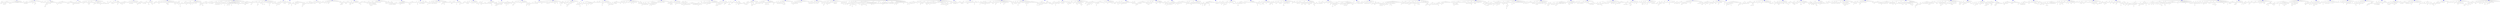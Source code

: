 graph{
176[cluster=2, clustercolor="#ffffb3", shape="Msquare", style="filled", color="BLUE", fontname="Arial Bold", fontcolor="#FFFFFF"];
345[cluster=1, clustercolor="#8dd3c7", shape="circle", style="filled", color="BLUE", fontname="Arial Bold", fontcolor="#FFFFFF"];
351[cluster=2, clustercolor="#ffffb3", shape="Msquare", style="filled", color="BLUE", fontname="Arial Bold", fontcolor="#FFFFFF"];
417[cluster=1, clustercolor="#8dd3c7", shape="circle", style="filled", color="BLUE", fontname="Arial Bold", fontcolor="#FFFFFF"];
419[cluster=5, clustercolor="#80b1d3", shape="triangle", style="filled", color="BLUE", fontname="Arial Bold", fontcolor="#FFFFFF"];
642[cluster=2, clustercolor="#ffffb3", shape="Msquare", style="filled", color="BLUE", fontname="Arial Bold", fontcolor="#FFFFFF"];
848[cluster=2, clustercolor="#ffffb3", shape="Msquare", style="filled", color="BLUE", fontname="Arial Bold", fontcolor="#FFFFFF"];
1013[cluster=4, clustercolor="#fb8072", shape="egg", style="filled", color="BLUE", fontname="Arial Bold", fontcolor="#FFFFFF"];
1431[cluster=1, clustercolor="#8dd3c7", shape="circle", style="filled", color="BLUE", fontname="Arial Bold", fontcolor="#FFFFFF"];
1529[cluster=1, clustercolor="#8dd3c7", shape="circle", style="filled", color="BLUE", fontname="Arial Bold", fontcolor="#FFFFFF"];
2147[cluster=2, clustercolor="#ffffb3", shape="Msquare", style="filled", color="BLUE", fontname="Arial Bold", fontcolor="#FFFFFF"];
2216[cluster=1, clustercolor="#8dd3c7", shape="circle", style="filled", color="BLUE", fontname="Arial Bold", fontcolor="#FFFFFF"];
2948[cluster=3, clustercolor="#bebada", shape="box", style="filled", color="BLUE", fontname="Arial Bold", fontcolor="#FFFFFF"];
3382[cluster=1, clustercolor="#8dd3c7", shape="circle", style="filled", color="BLUE", fontname="Arial Bold", fontcolor="#FFFFFF"];
3423[cluster=4, clustercolor="#fb8072", shape="egg", style="filled", color="BLUE", fontname="Arial Bold", fontcolor="#FFFFFF"];
4143[cluster=2, clustercolor="#ffffb3", shape="Msquare", style="filled", color="BLUE", fontname="Arial Bold", fontcolor="#FFFFFF"];
4369[cluster=1, clustercolor="#8dd3c7", shape="circle", style="filled", color="BLUE", fontname="Arial Bold", fontcolor="#FFFFFF"];
4509[cluster=1, clustercolor="#8dd3c7", shape="circle", style="filled", color="BLUE", fontname="Arial Bold", fontcolor="#FFFFFF"];
4556[cluster=1, clustercolor="#8dd3c7", shape="circle", style="filled", color="BLUE", fontname="Arial Bold", fontcolor="#FFFFFF"];
4867[cluster=1, clustercolor="#8dd3c7", shape="circle", style="filled", color="BLUE", fontname="Arial Bold", fontcolor="#FFFFFF"];
4874[cluster=1, clustercolor="#8dd3c7", shape="circle", style="filled", color="BLUE", fontname="Arial Bold", fontcolor="#FFFFFF"];
4993[cluster=1, clustercolor="#8dd3c7", shape="circle", style="filled", color="BLUE", fontname="Arial Bold", fontcolor="#FFFFFF"];
5165[cluster=1, clustercolor="#8dd3c7", shape="circle", style="filled", color="BLUE", fontname="Arial Bold", fontcolor="#FFFFFF"];
5173[cluster=1, clustercolor="#8dd3c7", shape="circle", style="filled", color="BLUE", fontname="Arial Bold", fontcolor="#FFFFFF"];
5482[cluster=1, clustercolor="#8dd3c7", shape="circle", style="filled", color="BLUE", fontname="Arial Bold", fontcolor="#FFFFFF"];
5529[cluster=1, clustercolor="#8dd3c7", shape="circle", style="filled", color="BLUE", fontname="Arial Bold", fontcolor="#FFFFFF"];
5689[cluster=1, clustercolor="#8dd3c7", shape="circle", style="filled", color="BLUE", fontname="Arial Bold", fontcolor="#FFFFFF"];
5824[cluster=1, clustercolor="#8dd3c7", shape="circle", style="filled", color="BLUE", fontname="Arial Bold", fontcolor="#FFFFFF"];
5892[cluster=1, clustercolor="#8dd3c7", shape="circle", style="filled", color="BLUE", fontname="Arial Bold", fontcolor="#FFFFFF"];
5962[cluster=1, clustercolor="#8dd3c7", shape="circle", style="filled", color="BLUE", fontname="Arial Bold", fontcolor="#FFFFFF"];
6023[cluster=1, clustercolor="#8dd3c7", shape="circle", style="filled", color="BLUE", fontname="Arial Bold", fontcolor="#FFFFFF"];
6067[cluster=1, clustercolor="#8dd3c7", shape="circle", style="filled", color="BLUE", fontname="Arial Bold", fontcolor="#FFFFFF"];
6123[cluster=1, clustercolor="#8dd3c7", shape="circle", style="filled", color="BLUE", fontname="Arial Bold", fontcolor="#FFFFFF"];
6509[cluster=1, clustercolor="#8dd3c7", shape="circle", style="filled", color="BLUE", fontname="Arial Bold", fontcolor="#FFFFFF"];
6511[cluster=1, clustercolor="#8dd3c7", shape="circle", style="filled", color="BLUE", fontname="Arial Bold", fontcolor="#FFFFFF"];
6813[cluster=1, clustercolor="#8dd3c7", shape="circle", style="filled", color="BLUE", fontname="Arial Bold", fontcolor="#FFFFFF"];
6862[cluster=1, clustercolor="#8dd3c7", shape="circle", style="filled", color="BLUE", fontname="Arial Bold", fontcolor="#FFFFFF"];
6968[cluster=1, clustercolor="#8dd3c7", shape="circle", style="filled", color="BLUE", fontname="Arial Bold", fontcolor="#FFFFFF"];
7016[cluster=1, clustercolor="#8dd3c7", shape="circle", style="filled", color="BLUE", fontname="Arial Bold", fontcolor="#FFFFFF"];
7235[cluster=1, clustercolor="#8dd3c7", shape="circle", style="filled", color="BLUE", fontname="Arial Bold", fontcolor="#FFFFFF"];
7263[cluster=1, clustercolor="#8dd3c7", shape="circle", style="filled", color="BLUE", fontname="Arial Bold", fontcolor="#FFFFFF"];
7423[cluster=1, clustercolor="#8dd3c7", shape="circle", style="filled", color="BLUE", fontname="Arial Bold", fontcolor="#FFFFFF"];
7474[cluster=1, clustercolor="#8dd3c7", shape="circle", style="filled", color="BLUE", fontname="Arial Bold", fontcolor="#FFFFFF"];
7629[cluster=1, clustercolor="#8dd3c7", shape="circle", style="filled", color="BLUE", fontname="Arial Bold", fontcolor="#FFFFFF"];
7764[cluster=1, clustercolor="#8dd3c7", shape="circle", style="filled", color="BLUE", fontname="Arial Bold", fontcolor="#FFFFFF"];
8115[cluster=1, clustercolor="#8dd3c7", shape="circle", style="filled", color="BLUE", fontname="Arial Bold", fontcolor="#FFFFFF"];
8627[cluster=1, clustercolor="#8dd3c7", shape="circle", style="filled", color="BLUE", fontname="Arial Bold", fontcolor="#FFFFFF"];
9036[cluster=1, clustercolor="#8dd3c7", shape="circle", style="filled", color="BLUE", fontname="Arial Bold", fontcolor="#FFFFFF"];
9037[cluster=1, clustercolor="#8dd3c7", shape="circle", style="filled", color="BLUE", fontname="Arial Bold", fontcolor="#FFFFFF"];
9173[cluster=1, clustercolor="#8dd3c7", shape="circle", style="filled", color="BLUE", fontname="Arial Bold", fontcolor="#FFFFFF"];
9329[cluster=1, clustercolor="#8dd3c7", shape="circle", style="filled", color="BLUE", fontname="Arial Bold", fontcolor="#FFFFFF"];
9676[cluster=1, clustercolor="#8dd3c7", shape="circle", style="filled", color="BLUE", fontname="Arial Bold", fontcolor="#FFFFFF"];
9696[cluster=1, clustercolor="#8dd3c7", shape="circle", style="filled", color="BLUE", fontname="Arial Bold", fontcolor="#FFFFFF"];
10090[cluster=1, clustercolor="#8dd3c7", shape="circle", style="filled", color="BLUE", fontname="Arial Bold", fontcolor="#FFFFFF"];
10100[cluster=1, clustercolor="#8dd3c7", shape="circle", style="filled", color="BLUE", fontname="Arial Bold", fontcolor="#FFFFFF"];
10193[cluster=1, clustercolor="#8dd3c7", shape="circle", style="filled", color="BLUE", fontname="Arial Bold", fontcolor="#FFFFFF"];
10256[cluster=1, clustercolor="#8dd3c7", shape="circle", style="filled", color="BLUE", fontname="Arial Bold", fontcolor="#FFFFFF"];
10890[cluster=1, clustercolor="#8dd3c7", shape="circle", style="filled", color="BLUE", fontname="Arial Bold", fontcolor="#FFFFFF"];
11026[cluster=1, clustercolor="#8dd3c7", shape="circle", style="filled", color="BLUE", fontname="Arial Bold", fontcolor="#FFFFFF"];
11198[cluster=1, clustercolor="#8dd3c7", shape="circle", style="filled", color="BLUE", fontname="Arial Bold", fontcolor="#FFFFFF"];
11248[cluster=1, clustercolor="#8dd3c7", shape="circle", style="filled", color="BLUE", fontname="Arial Bold", fontcolor="#FFFFFF"];
11359[cluster=1, clustercolor="#8dd3c7", shape="circle", style="filled", color="BLUE", fontname="Arial Bold", fontcolor="#FFFFFF"];
11421[cluster=1, clustercolor="#8dd3c7", shape="circle", style="filled", color="BLUE", fontname="Arial Bold", fontcolor="#FFFFFF"];
11615[cluster=1, clustercolor="#8dd3c7", shape="circle", style="filled", color="BLUE", fontname="Arial Bold", fontcolor="#FFFFFF"];
11770[cluster=1, clustercolor="#8dd3c7", shape="circle", style="filled", color="BLUE", fontname="Arial Bold", fontcolor="#FFFFFF"];
12206[cluster=1, clustercolor="#8dd3c7", shape="circle", style="filled", color="BLUE", fontname="Arial Bold", fontcolor="#FFFFFF"];
12711[cluster=1, clustercolor="#8dd3c7", shape="circle", style="filled", color="BLUE", fontname="Arial Bold", fontcolor="#FFFFFF"];
12766[cluster=1, clustercolor="#8dd3c7", shape="circle", style="filled", color="BLUE", fontname="Arial Bold", fontcolor="#FFFFFF"];
12831[cluster=1, clustercolor="#8dd3c7", shape="circle", style="filled", color="BLUE", fontname="Arial Bold", fontcolor="#FFFFFF"];
12967[cluster=1, clustercolor="#8dd3c7", shape="circle", style="filled", color="BLUE", fontname="Arial Bold", fontcolor="#FFFFFF"];
13010[cluster=1, clustercolor="#8dd3c7", shape="circle", style="filled", color="BLUE", fontname="Arial Bold", fontcolor="#FFFFFF"];
13081[cluster=1, clustercolor="#8dd3c7", shape="circle", style="filled", color="BLUE", fontname="Arial Bold", fontcolor="#FFFFFF"];
13164[cluster=1, clustercolor="#8dd3c7", shape="circle", style="filled", color="BLUE", fontname="Arial Bold", fontcolor="#FFFFFF"];
13350[cluster=1, clustercolor="#8dd3c7", shape="circle", style="filled", color="BLUE", fontname="Arial Bold", fontcolor="#FFFFFF"];
13391[cluster=1, clustercolor="#8dd3c7", shape="circle", style="filled", color="BLUE", fontname="Arial Bold", fontcolor="#FFFFFF"];
13687[cluster=1, clustercolor="#8dd3c7", shape="circle", style="filled", color="BLUE", fontname="Arial Bold", fontcolor="#FFFFFF"];
13780[cluster=9, clustercolor="#d9d9d9", shape="house", style="filled", color="BLUE", fontname="Arial Bold", fontcolor="#FFFFFF"];
13825[cluster=1, clustercolor="#8dd3c7", shape="circle", style="filled", color="BLUE", fontname="Arial Bold", fontcolor="#FFFFFF"];
13842[cluster=1, clustercolor="#8dd3c7", shape="circle", style="filled", color="BLUE", fontname="Arial Bold", fontcolor="#FFFFFF"];
13863[cluster=1, clustercolor="#8dd3c7", shape="circle", style="filled", color="BLUE", fontname="Arial Bold", fontcolor="#FFFFFF"];
14219[cluster=1, clustercolor="#8dd3c7", shape="circle", style="filled", color="BLUE", fontname="Arial Bold", fontcolor="#FFFFFF"];
15045[cluster=1, clustercolor="#8dd3c7", shape="circle", style="filled", color="BLUE", fontname="Arial Bold", fontcolor="#FFFFFF"];
15404[cluster=1, clustercolor="#8dd3c7", shape="circle", style="filled", color="BLUE", fontname="Arial Bold", fontcolor="#FFFFFF"];
15598[cluster=1, clustercolor="#8dd3c7", shape="circle", style="filled", color="BLUE", fontname="Arial Bold", fontcolor="#FFFFFF"];
15753[cluster=1, clustercolor="#8dd3c7", shape="circle", style="filled", color="BLUE", fontname="Arial Bold", fontcolor="#FFFFFF"];
16092[cluster=1, clustercolor="#8dd3c7", shape="circle", style="filled", color="BLUE", fontname="Arial Bold", fontcolor="#FFFFFF"];
16391[cluster=1, clustercolor="#8dd3c7", shape="circle", style="filled", color="BLUE", fontname="Arial Bold", fontcolor="#FFFFFF"];
16438[cluster=1, clustercolor="#8dd3c7", shape="circle", style="filled", color="BLUE", fontname="Arial Bold", fontcolor="#FFFFFF"];
16557[cluster=1, clustercolor="#8dd3c7", shape="circle", style="filled", color="BLUE", fontname="Arial Bold", fontcolor="#FFFFFF"];
16768[cluster=1, clustercolor="#8dd3c7", shape="circle", style="filled", color="BLUE", fontname="Arial Bold", fontcolor="#FFFFFF"];
16818[cluster=1, clustercolor="#8dd3c7", shape="circle", style="filled", color="BLUE", fontname="Arial Bold", fontcolor="#FFFFFF"];
17191[cluster=1, clustercolor="#8dd3c7", shape="circle", style="filled", color="BLUE", fontname="Arial Bold", fontcolor="#FFFFFF"];
17194[cluster=1, clustercolor="#8dd3c7", shape="circle", style="filled", color="BLUE", fontname="Arial Bold", fontcolor="#FFFFFF"];
17239[cluster=1, clustercolor="#8dd3c7", shape="circle", style="filled", color="BLUE", fontname="Arial Bold", fontcolor="#FFFFFF"];
17426[cluster=1, clustercolor="#8dd3c7", shape="circle", style="filled", color="BLUE", fontname="Arial Bold", fontcolor="#FFFFFF"];
17632[cluster=1, clustercolor="#8dd3c7", shape="circle", style="filled", color="BLUE", fontname="Arial Bold", fontcolor="#FFFFFF"];
18128[cluster=1, clustercolor="#8dd3c7", shape="circle", style="filled", color="BLUE", fontname="Arial Bold", fontcolor="#FFFFFF"];
18242[cluster=1, clustercolor="#8dd3c7", shape="circle", style="filled", color="BLUE", fontname="Arial Bold", fontcolor="#FFFFFF"];
18256[cluster=1, clustercolor="#8dd3c7", shape="circle", style="filled", color="BLUE", fontname="Arial Bold", fontcolor="#FFFFFF"];
18268[cluster=1, clustercolor="#8dd3c7", shape="circle", style="filled", color="BLUE", fontname="Arial Bold", fontcolor="#FFFFFF"];
18638[cluster=1, clustercolor="#8dd3c7", shape="circle", style="filled", color="BLUE", fontname="Arial Bold", fontcolor="#FFFFFF"];
18692[cluster=1, clustercolor="#8dd3c7", shape="circle", style="filled", color="BLUE", fontname="Arial Bold", fontcolor="#FFFFFF"];
18871[cluster=1, clustercolor="#8dd3c7", shape="circle", style="filled", color="BLUE", fontname="Arial Bold", fontcolor="#FFFFFF"];
19067[cluster=1, clustercolor="#8dd3c7", shape="circle", style="filled", color="BLUE", fontname="Arial Bold", fontcolor="#FFFFFF"];
19092[cluster=1, clustercolor="#8dd3c7", shape="circle", style="filled", color="BLUE", fontname="Arial Bold", fontcolor="#FFFFFF"];
19113[cluster=1, clustercolor="#8dd3c7", shape="circle", style="filled", color="BLUE", fontname="Arial Bold", fontcolor="#FFFFFF"];
19242[cluster=1, clustercolor="#8dd3c7", shape="circle", style="filled", color="BLUE", fontname="Arial Bold", fontcolor="#FFFFFF"];
19348[cluster=1, clustercolor="#8dd3c7", shape="circle", style="filled", color="BLUE", fontname="Arial Bold", fontcolor="#FFFFFF"];
19522[cluster=1, clustercolor="#8dd3c7", shape="circle", style="filled", color="BLUE", fontname="Arial Bold", fontcolor="#FFFFFF"];
19996[cluster=1, clustercolor="#8dd3c7", shape="circle", style="filled", color="BLUE", fontname="Arial Bold", fontcolor="#FFFFFF"];
2651[cluster=2, clustercolor="#ffffb3", shape="Msquare"];
3590[cluster=1, clustercolor="#8dd3c7", shape="circle"];
9910[cluster=1, clustercolor="#8dd3c7", shape="circle"];
118[cluster=2, clustercolor="#ffffb3", shape="Msquare"];
16143[cluster=1, clustercolor="#8dd3c7", shape="circle"];
9379[cluster=1, clustercolor="#8dd3c7", shape="circle"];
5100[cluster=1, clustercolor="#8dd3c7", shape="circle"];
7243[cluster=4, clustercolor="#fb8072", shape="egg"];
19929[cluster=1, clustercolor="#8dd3c7", shape="circle"];
14033[cluster=1, clustercolor="#8dd3c7", shape="circle"];
7359[cluster=1, clustercolor="#8dd3c7", shape="circle"];
7360[cluster=1, clustercolor="#8dd3c7", shape="circle"];
7787[cluster=1, clustercolor="#8dd3c7", shape="circle"];
11982[cluster=1, clustercolor="#8dd3c7", shape="circle"];
6391[cluster=1, clustercolor="#8dd3c7", shape="circle"];
298[cluster=2, clustercolor="#ffffb3", shape="Msquare"];
317[cluster=1, clustercolor="#8dd3c7", shape="circle"];
7024[cluster=1, clustercolor="#8dd3c7", shape="circle"];
6318[cluster=1, clustercolor="#8dd3c7", shape="circle"];
4753[cluster=1, clustercolor="#8dd3c7", shape="circle"];
6357[cluster=1, clustercolor="#8dd3c7", shape="circle"];
18205[cluster=1, clustercolor="#8dd3c7", shape="circle"];
10173[cluster=2, clustercolor="#ffffb3", shape="Msquare"];
14030[cluster=1, clustercolor="#8dd3c7", shape="circle"];
9136[cluster=1, clustercolor="#8dd3c7", shape="circle"];
8141[cluster=1, clustercolor="#8dd3c7", shape="circle"];
8625[cluster=1, clustercolor="#8dd3c7", shape="circle"];
4319[cluster=1, clustercolor="#8dd3c7", shape="circle"];
8022[cluster=1, clustercolor="#8dd3c7", shape="circle"];
5437[cluster=1, clustercolor="#8dd3c7", shape="circle"];
14039[cluster=1, clustercolor="#8dd3c7", shape="circle"];
18889[cluster=1, clustercolor="#8dd3c7", shape="circle"];
16798[cluster=1, clustercolor="#8dd3c7", shape="circle"];
18166[cluster=1, clustercolor="#8dd3c7", shape="circle"];
2264[cluster=1, clustercolor="#8dd3c7", shape="circle"];
18697[cluster=1, clustercolor="#8dd3c7", shape="circle"];
14374[cluster=1, clustercolor="#8dd3c7", shape="circle"];
682[cluster=4, clustercolor="#fb8072", shape="egg"];
11922[cluster=1, clustercolor="#8dd3c7", shape="circle"];
5710[cluster=1, clustercolor="#8dd3c7", shape="circle"];
6100[cluster=2, clustercolor="#ffffb3", shape="Msquare"];
17380[cluster=1, clustercolor="#8dd3c7", shape="circle"];
17470[cluster=1, clustercolor="#8dd3c7", shape="circle"];
17471[cluster=1, clustercolor="#8dd3c7", shape="circle"];
8909[cluster=1, clustercolor="#8dd3c7", shape="circle"];
6534[cluster=1, clustercolor="#8dd3c7", shape="circle"];
11718[cluster=1, clustercolor="#8dd3c7", shape="circle"];
18582[cluster=1, clustercolor="#8dd3c7", shape="circle"];
14095[cluster=1, clustercolor="#8dd3c7", shape="circle"];
4575[cluster=1, clustercolor="#8dd3c7", shape="circle"];
11575[cluster=1, clustercolor="#8dd3c7", shape="circle"];
15292[cluster=1, clustercolor="#8dd3c7", shape="circle"];
1488[cluster=4, clustercolor="#fb8072", shape="egg"];
1489[cluster=1, clustercolor="#8dd3c7", shape="circle"];
19478[cluster=1, clustercolor="#8dd3c7", shape="circle"];
2331[cluster=1, clustercolor="#8dd3c7", shape="circle"];
19651[cluster=1, clustercolor="#8dd3c7", shape="circle"];
3574[cluster=1, clustercolor="#8dd3c7", shape="circle"];
9570[cluster=1, clustercolor="#8dd3c7", shape="circle"];
17879[cluster=1, clustercolor="#8dd3c7", shape="circle"];
414[cluster=1, clustercolor="#8dd3c7", shape="circle"];
10186[cluster=1, clustercolor="#8dd3c7", shape="circle"];
5805[cluster=1, clustercolor="#8dd3c7", shape="circle"];
6483[cluster=1, clustercolor="#8dd3c7", shape="circle"];
14097[cluster=1, clustercolor="#8dd3c7", shape="circle"];
17696[cluster=1, clustercolor="#8dd3c7", shape="circle"];
18772[cluster=1, clustercolor="#8dd3c7", shape="circle"];
8502[cluster=1, clustercolor="#8dd3c7", shape="circle"];
16034[cluster=1, clustercolor="#8dd3c7", shape="circle"];
19176[cluster=1, clustercolor="#8dd3c7", shape="circle"];
6893[cluster=1, clustercolor="#8dd3c7", shape="circle"];
17702[cluster=1, clustercolor="#8dd3c7", shape="circle"];
2776[cluster=1, clustercolor="#8dd3c7", shape="circle"];
2775[cluster=1, clustercolor="#8dd3c7", shape="circle"];
1779[cluster=3, clustercolor="#bebada", shape="box"];
3793[cluster=1, clustercolor="#8dd3c7", shape="circle"];
16560[cluster=1, clustercolor="#8dd3c7", shape="circle"];
9308[cluster=1, clustercolor="#8dd3c7", shape="circle"];
9160[cluster=1, clustercolor="#8dd3c7", shape="circle"];
2639[cluster=1, clustercolor="#8dd3c7", shape="circle"];
7466[cluster=1, clustercolor="#8dd3c7", shape="circle"];
7465[cluster=1, clustercolor="#8dd3c7", shape="circle"];
6515[cluster=1, clustercolor="#8dd3c7", shape="circle"];
13170[cluster=1, clustercolor="#8dd3c7", shape="circle"];
14581[cluster=1, clustercolor="#8dd3c7", shape="circle"];
11177[cluster=1, clustercolor="#8dd3c7", shape="circle"];
15083[cluster=1, clustercolor="#8dd3c7", shape="circle"];
16158[cluster=1, clustercolor="#8dd3c7", shape="circle"];
678[cluster=1, clustercolor="#8dd3c7", shape="circle"];
11799[cluster=1, clustercolor="#8dd3c7", shape="circle"];
8528[cluster=1, clustercolor="#8dd3c7", shape="circle"];
10345[cluster=1, clustercolor="#8dd3c7", shape="circle"];
18066[cluster=1, clustercolor="#8dd3c7", shape="circle"];
5102[cluster=1, clustercolor="#8dd3c7", shape="circle"];
4615[cluster=1, clustercolor="#8dd3c7", shape="circle"];
5543[cluster=1, clustercolor="#8dd3c7", shape="circle"];
7251[cluster=1, clustercolor="#8dd3c7", shape="circle"];
14566[cluster=1, clustercolor="#8dd3c7", shape="circle"];
14436[cluster=1, clustercolor="#8dd3c7", shape="circle"];
1837[cluster=2, clustercolor="#ffffb3", shape="Msquare"];
11558[cluster=1, clustercolor="#8dd3c7", shape="circle"];
12005[cluster=1, clustercolor="#8dd3c7", shape="circle"];
8541[cluster=1, clustercolor="#8dd3c7", shape="circle"];
14499[cluster=1, clustercolor="#8dd3c7", shape="circle"];
11189[cluster=1, clustercolor="#8dd3c7", shape="circle"];
14900[cluster=1, clustercolor="#8dd3c7", shape="circle"];
17556[cluster=1, clustercolor="#8dd3c7", shape="circle"];
14387[cluster=1, clustercolor="#8dd3c7", shape="circle"];
2152[cluster=2, clustercolor="#ffffb3", shape="Msquare"];
10248[cluster=1, clustercolor="#8dd3c7", shape="circle"];
9672[cluster=1, clustercolor="#8dd3c7", shape="circle"];
6731[cluster=1, clustercolor="#8dd3c7", shape="circle"];
8674[cluster=1, clustercolor="#8dd3c7", shape="circle"];
11476[cluster=1, clustercolor="#8dd3c7", shape="circle"];
16683[cluster=1, clustercolor="#8dd3c7", shape="circle"];
9438[cluster=1, clustercolor="#8dd3c7", shape="circle"];
5332[cluster=1, clustercolor="#8dd3c7", shape="circle"];
3633[cluster=1, clustercolor="#8dd3c7", shape="circle"];
18295[cluster=1, clustercolor="#8dd3c7", shape="circle"];
3319[cluster=3, clustercolor="#bebada", shape="box"];
14875[cluster=1, clustercolor="#8dd3c7", shape="circle"];
16310[cluster=1, clustercolor="#8dd3c7", shape="circle"];
14864[cluster=1, clustercolor="#8dd3c7", shape="circle"];
1840[cluster=1, clustercolor="#8dd3c7", shape="circle"];
6462[cluster=1, clustercolor="#8dd3c7", shape="circle"];
2164[cluster=2, clustercolor="#ffffb3", shape="Msquare"];
10151[cluster=1, clustercolor="#8dd3c7", shape="circle"];
4952[cluster=1, clustercolor="#8dd3c7", shape="circle"];
13225[cluster=1, clustercolor="#8dd3c7", shape="circle"];
1839[cluster=5, clustercolor="#80b1d3", shape="triangle"];
12654[cluster=1, clustercolor="#8dd3c7", shape="circle"];
9482[cluster=1, clustercolor="#8dd3c7", shape="circle"];
9526[cluster=1, clustercolor="#8dd3c7", shape="circle"];
10599[cluster=1, clustercolor="#8dd3c7", shape="circle"];
9640[cluster=1, clustercolor="#8dd3c7", shape="circle"];
4581[cluster=1, clustercolor="#8dd3c7", shape="circle"];
6555[cluster=1, clustercolor="#8dd3c7", shape="circle"];
3755[cluster=1, clustercolor="#8dd3c7", shape="circle"];
3383[cluster=1, clustercolor="#8dd3c7", shape="circle"];
5659[cluster=1, clustercolor="#8dd3c7", shape="circle"];
9271[cluster=1, clustercolor="#8dd3c7", shape="circle"];
1983[cluster=1, clustercolor="#8dd3c7", shape="circle"];
13696[cluster=1, clustercolor="#8dd3c7", shape="circle"];
8760[cluster=1, clustercolor="#8dd3c7", shape="circle"];
12294[cluster=1, clustercolor="#8dd3c7", shape="circle"];
9507[cluster=1, clustercolor="#8dd3c7", shape="circle"];
13373[cluster=1, clustercolor="#8dd3c7", shape="circle"];
1854[cluster=2, clustercolor="#ffffb3", shape="Msquare"];
1159[cluster=2, clustercolor="#ffffb3", shape="Msquare"];
2397[cluster=1, clustercolor="#8dd3c7", shape="circle"];
879[cluster=4, clustercolor="#fb8072", shape="egg"];
4269[cluster=1, clustercolor="#8dd3c7", shape="circle"];
11216[cluster=1, clustercolor="#8dd3c7", shape="circle"];
7505[cluster=1, clustercolor="#8dd3c7", shape="circle"];
10632[cluster=1, clustercolor="#8dd3c7", shape="circle"];
736[cluster=1, clustercolor="#8dd3c7", shape="circle"];
6033[cluster=1, clustercolor="#8dd3c7", shape="circle"];
6782[cluster=2, clustercolor="#ffffb3", shape="Msquare"];
12056[cluster=1, clustercolor="#8dd3c7", shape="circle"];
17861[cluster=1, clustercolor="#8dd3c7", shape="circle"];
16247[cluster=1, clustercolor="#8dd3c7", shape="circle"];
19073[cluster=1, clustercolor="#8dd3c7", shape="circle"];
5992[cluster=1, clustercolor="#8dd3c7", shape="circle"];
8213[cluster=1, clustercolor="#8dd3c7", shape="circle"];
3182[cluster=1, clustercolor="#8dd3c7", shape="circle"];
4497[cluster=1, clustercolor="#8dd3c7", shape="circle"];
19406[cluster=1, clustercolor="#8dd3c7", shape="circle"];
8214[cluster=1, clustercolor="#8dd3c7", shape="circle"];
11540[cluster=1, clustercolor="#8dd3c7", shape="circle"];
7200[cluster=1, clustercolor="#8dd3c7", shape="circle"];
781[cluster=2, clustercolor="#ffffb3", shape="Msquare"];
3748[cluster=1, clustercolor="#8dd3c7", shape="circle"];
8204[cluster=1, clustercolor="#8dd3c7", shape="circle"];
8205[cluster=1, clustercolor="#8dd3c7", shape="circle"];
10269[cluster=1, clustercolor="#8dd3c7", shape="circle"];
10043[cluster=1, clustercolor="#8dd3c7", shape="circle"];
13965[cluster=1, clustercolor="#8dd3c7", shape="circle"];
10648[cluster=1, clustercolor="#8dd3c7", shape="circle"];
995[cluster=1, clustercolor="#8dd3c7", shape="circle"];
13911[cluster=1, clustercolor="#8dd3c7", shape="circle"];
14385[cluster=1, clustercolor="#8dd3c7", shape="circle"];
2747[cluster=1, clustercolor="#8dd3c7", shape="circle"];
10480[cluster=1, clustercolor="#8dd3c7", shape="circle"];
7955[cluster=1, clustercolor="#8dd3c7", shape="circle"];
13912[cluster=1, clustercolor="#8dd3c7", shape="circle"];
16054[cluster=1, clustercolor="#8dd3c7", shape="circle"];
4440[cluster=2, clustercolor="#ffffb3", shape="Msquare"];
18121[cluster=1, clustercolor="#8dd3c7", shape="circle"];
2746[cluster=2, clustercolor="#ffffb3", shape="Msquare"];
16847[cluster=1, clustercolor="#8dd3c7", shape="circle"];
14953[cluster=1, clustercolor="#8dd3c7", shape="circle"];
14669[cluster=1, clustercolor="#8dd3c7", shape="circle"];
15445[cluster=1, clustercolor="#8dd3c7", shape="circle"];
1778[cluster=1, clustercolor="#8dd3c7", shape="circle"];
15758[cluster=1, clustercolor="#8dd3c7", shape="circle"];
1568[cluster=1, clustercolor="#8dd3c7", shape="circle"];
19005[cluster=1, clustercolor="#8dd3c7", shape="circle"];
6377[cluster=1, clustercolor="#8dd3c7", shape="circle"];
2912[cluster=1, clustercolor="#8dd3c7", shape="circle"];
19916[cluster=1, clustercolor="#8dd3c7", shape="circle"];
8217[cluster=1, clustercolor="#8dd3c7", shape="circle"];
12058[cluster=1, clustercolor="#8dd3c7", shape="circle"];
868[cluster=1, clustercolor="#8dd3c7", shape="circle"];
1076[cluster=1, clustercolor="#8dd3c7", shape="circle"];
17603[cluster=1, clustercolor="#8dd3c7", shape="circle"];
19094[cluster=1, clustercolor="#8dd3c7", shape="circle"];
10679[cluster=1, clustercolor="#8dd3c7", shape="circle"];
14829[cluster=1, clustercolor="#8dd3c7", shape="circle"];
9688[cluster=1, clustercolor="#8dd3c7", shape="circle"];
5854[cluster=1, clustercolor="#8dd3c7", shape="circle"];
8993[cluster=1, clustercolor="#8dd3c7", shape="circle"];
11781[cluster=1, clustercolor="#8dd3c7", shape="circle"];
14274[cluster=1, clustercolor="#8dd3c7", shape="circle"];
13640[cluster=1, clustercolor="#8dd3c7", shape="circle"];
14998[cluster=1, clustercolor="#8dd3c7", shape="circle"];
8590[cluster=1, clustercolor="#8dd3c7", shape="circle"];
14476[cluster=1, clustercolor="#8dd3c7", shape="circle"];
974[cluster=2, clustercolor="#ffffb3", shape="Msquare"];
982[cluster=3, clustercolor="#bebada", shape="box"];
116[cluster=2, clustercolor="#ffffb3", shape="Msquare"];
15749[cluster=1, clustercolor="#8dd3c7", shape="circle"];
15231[cluster=1, clustercolor="#8dd3c7", shape="circle"];
18482[cluster=1, clustercolor="#8dd3c7", shape="circle"];
600[cluster=2, clustercolor="#ffffb3", shape="Msquare"];
731[cluster=2, clustercolor="#ffffb3", shape="Msquare"];
18407[cluster=1, clustercolor="#8dd3c7", shape="circle"];
8366[cluster=1, clustercolor="#8dd3c7", shape="circle"];
23[cluster=1, clustercolor="#8dd3c7", shape="circle"];
19434[cluster=1, clustercolor="#8dd3c7", shape="circle"];
16649[cluster=1, clustercolor="#8dd3c7", shape="circle"];
7610[cluster=2, clustercolor="#ffffb3", shape="Msquare"];
14147[cluster=1, clustercolor="#8dd3c7", shape="circle"];
4964[cluster=1, clustercolor="#8dd3c7", shape="circle"];
3278[cluster=1, clustercolor="#8dd3c7", shape="circle"];
4450[cluster=2, clustercolor="#ffffb3", shape="Msquare"];
7202[cluster=1, clustercolor="#8dd3c7", shape="circle"];
7198[cluster=1, clustercolor="#8dd3c7", shape="circle"];
4283[cluster=1, clustercolor="#8dd3c7", shape="circle"];
19020[cluster=1, clustercolor="#8dd3c7", shape="circle"];
12354[cluster=1, clustercolor="#8dd3c7", shape="circle"];
16149[cluster=1, clustercolor="#8dd3c7", shape="circle"];
12353[cluster=1, clustercolor="#8dd3c7", shape="circle"];
7176[cluster=3, clustercolor="#bebada", shape="box"];
16245[cluster=1, clustercolor="#8dd3c7", shape="circle"];
17049[cluster=1, clustercolor="#8dd3c7", shape="circle"];
5893[cluster=1, clustercolor="#8dd3c7", shape="circle"];
11877[cluster=1, clustercolor="#8dd3c7", shape="circle"];
19152[cluster=1, clustercolor="#8dd3c7", shape="circle"];
249[cluster=2, clustercolor="#ffffb3", shape="Msquare"];
6799[cluster=1, clustercolor="#8dd3c7", shape="circle"];
10154[cluster=1, clustercolor="#8dd3c7", shape="circle"];
7838[cluster=1, clustercolor="#8dd3c7", shape="circle"];
2846[cluster=1, clustercolor="#8dd3c7", shape="circle"];
14226[cluster=1, clustercolor="#8dd3c7", shape="circle"];
14225[cluster=1, clustercolor="#8dd3c7", shape="circle"];
7482[cluster=1, clustercolor="#8dd3c7", shape="circle"];
12731[cluster=1, clustercolor="#8dd3c7", shape="circle"];
16924[cluster=1, clustercolor="#8dd3c7", shape="circle"];
13497[cluster=1, clustercolor="#8dd3c7", shape="circle"];
3[cluster=1, clustercolor="#8dd3c7", shape="circle"];
7536[cluster=1, clustercolor="#8dd3c7", shape="circle"];
8727[cluster=1, clustercolor="#8dd3c7", shape="circle"];
19740[cluster=1, clustercolor="#8dd3c7", shape="circle"];
5809[cluster=1, clustercolor="#8dd3c7", shape="circle"];
13300[cluster=1, clustercolor="#8dd3c7", shape="circle"];
11082[cluster=1, clustercolor="#8dd3c7", shape="circle"];
14120[cluster=1, clustercolor="#8dd3c7", shape="circle"];
14684[cluster=1, clustercolor="#8dd3c7", shape="circle"];
8816[cluster=1, clustercolor="#8dd3c7", shape="circle"];
11583[cluster=1, clustercolor="#8dd3c7", shape="circle"];
17751[cluster=1, clustercolor="#8dd3c7", shape="circle"];
9942[cluster=1, clustercolor="#8dd3c7", shape="circle"];
2947[cluster=1, clustercolor="#8dd3c7", shape="circle"];
5388[cluster=4, clustercolor="#fb8072", shape="egg"];
3378[cluster=3, clustercolor="#bebada", shape="box"];
5603[cluster=1, clustercolor="#8dd3c7", shape="circle"];
15136[cluster=1, clustercolor="#8dd3c7", shape="circle"];
19801[cluster=1, clustercolor="#8dd3c7", shape="circle"];
5901[cluster=1, clustercolor="#8dd3c7", shape="circle"];
13843[cluster=1, clustercolor="#8dd3c7", shape="circle"];
11772[cluster=1, clustercolor="#8dd3c7", shape="circle"];
11771[cluster=1, clustercolor="#8dd3c7", shape="circle"];
10683[cluster=1, clustercolor="#8dd3c7", shape="circle"];
9200[cluster=1, clustercolor="#8dd3c7", shape="circle"];
5850[cluster=1, clustercolor="#8dd3c7", shape="circle"];
9686[cluster=1, clustercolor="#8dd3c7", shape="circle"];
12783[cluster=1, clustercolor="#8dd3c7", shape="circle"];
3425[cluster=1, clustercolor="#8dd3c7", shape="circle"];
14365[cluster=1, clustercolor="#8dd3c7", shape="circle"];
934[cluster=1, clustercolor="#8dd3c7", shape="circle"];
17503[cluster=1, clustercolor="#8dd3c7", shape="circle"];
18340[cluster=1, clustercolor="#8dd3c7", shape="circle"];
4851[cluster=1, clustercolor="#8dd3c7", shape="circle"];
19399[cluster=1, clustercolor="#8dd3c7", shape="circle"];
4468[cluster=1, clustercolor="#8dd3c7", shape="circle"];
2080[cluster=1, clustercolor="#8dd3c7", shape="circle"];
15232[cluster=1, clustercolor="#8dd3c7", shape="circle"];
15588[cluster=1, clustercolor="#8dd3c7", shape="circle"];
3931[cluster=1, clustercolor="#8dd3c7", shape="circle"];
19807[cluster=1, clustercolor="#8dd3c7", shape="circle"];
6287[cluster=1, clustercolor="#8dd3c7", shape="circle"];
12673[cluster=1, clustercolor="#8dd3c7", shape="circle"];
19808[cluster=1, clustercolor="#8dd3c7", shape="circle"];
13261[cluster=1, clustercolor="#8dd3c7", shape="circle"];
8952[cluster=1, clustercolor="#8dd3c7", shape="circle"];
19619[cluster=1, clustercolor="#8dd3c7", shape="circle"];
12517[cluster=1, clustercolor="#8dd3c7", shape="circle"];
10854[cluster=1, clustercolor="#8dd3c7", shape="circle"];
5846[cluster=1, clustercolor="#8dd3c7", shape="circle"];
10652[cluster=1, clustercolor="#8dd3c7", shape="circle"];
12541[cluster=1, clustercolor="#8dd3c7", shape="circle"];
17291[cluster=1, clustercolor="#8dd3c7", shape="circle"];
3736[cluster=1, clustercolor="#8dd3c7", shape="circle"];
2023[cluster=3, clustercolor="#bebada", shape="box"];
9728[cluster=1, clustercolor="#8dd3c7", shape="circle"];
17418[cluster=1, clustercolor="#8dd3c7", shape="circle"];
1210[cluster=1, clustercolor="#8dd3c7", shape="circle"];
17935[cluster=1, clustercolor="#8dd3c7", shape="circle"];
3525[cluster=1, clustercolor="#8dd3c7", shape="circle"];
16536[cluster=1, clustercolor="#8dd3c7", shape="circle"];
5544[cluster=1, clustercolor="#8dd3c7", shape="circle"];
19528[cluster=1, clustercolor="#8dd3c7", shape="circle"];
5548[cluster=1, clustercolor="#8dd3c7", shape="circle"];
16331[cluster=1, clustercolor="#8dd3c7", shape="circle"];
15590[cluster=1, clustercolor="#8dd3c7", shape="circle"];
2985[cluster=3, clustercolor="#bebada", shape="box"];
5072[cluster=2, clustercolor="#ffffb3", shape="Msquare"];
8706[cluster=1, clustercolor="#8dd3c7", shape="circle"];
11791[cluster=1, clustercolor="#8dd3c7", shape="circle"];
2499[cluster=1, clustercolor="#8dd3c7", shape="circle"];
4512[cluster=1, clustercolor="#8dd3c7", shape="circle"];
19278[cluster=1, clustercolor="#8dd3c7", shape="circle"];
27[cluster=1, clustercolor="#8dd3c7", shape="circle"];
5170[cluster=2, clustercolor="#ffffb3", shape="Msquare"];
7325[cluster=1, clustercolor="#8dd3c7", shape="circle"];
804[cluster=1, clustercolor="#8dd3c7", shape="circle"];
1019[cluster=1, clustercolor="#8dd3c7", shape="circle"];
9597[cluster=1, clustercolor="#8dd3c7", shape="circle"];
15207[cluster=1, clustercolor="#8dd3c7", shape="circle"];
1028[cluster=2, clustercolor="#ffffb3", shape="Msquare"];
17635[cluster=1, clustercolor="#8dd3c7", shape="circle"];
6861[cluster=1, clustercolor="#8dd3c7", shape="circle"];
8180[cluster=1, clustercolor="#8dd3c7", shape="circle"];
11532[cluster=1, clustercolor="#8dd3c7", shape="circle"];
10279[cluster=1, clustercolor="#8dd3c7", shape="circle"];
5575[cluster=1, clustercolor="#8dd3c7", shape="circle"];
7898[cluster=1, clustercolor="#8dd3c7", shape="circle"];
10012[cluster=1, clustercolor="#8dd3c7", shape="circle"];
9274[cluster=1, clustercolor="#8dd3c7", shape="circle"];
14355[cluster=1, clustercolor="#8dd3c7", shape="circle"];
18683[cluster=1, clustercolor="#8dd3c7", shape="circle"];
604[cluster=2, clustercolor="#ffffb3", shape="Msquare"];
14254[cluster=1, clustercolor="#8dd3c7", shape="circle"];
6461[cluster=1, clustercolor="#8dd3c7", shape="circle"];
18026[cluster=1, clustercolor="#8dd3c7", shape="circle"];
9508[cluster=1, clustercolor="#8dd3c7", shape="circle"];
14618[cluster=1, clustercolor="#8dd3c7", shape="circle"];
3022[cluster=1, clustercolor="#8dd3c7", shape="circle"];
4089[cluster=1, clustercolor="#8dd3c7", shape="circle"];
4363[cluster=1, clustercolor="#8dd3c7", shape="circle"];
7755[cluster=1, clustercolor="#8dd3c7", shape="circle"];
6450[cluster=1, clustercolor="#8dd3c7", shape="circle"];
4561[cluster=4, clustercolor="#fb8072", shape="egg"];
16458[cluster=1, clustercolor="#8dd3c7", shape="circle"];
4465[cluster=2, clustercolor="#ffffb3", shape="Msquare"];
9914[cluster=1, clustercolor="#8dd3c7", shape="circle"];
15921[cluster=1, clustercolor="#8dd3c7", shape="circle"];
177[cluster=2, clustercolor="#ffffb3", shape="Msquare"];
17113[cluster=1, clustercolor="#8dd3c7", shape="circle"];
8927[cluster=2, clustercolor="#ffffb3", shape="Msquare"];
19232[cluster=1, clustercolor="#8dd3c7", shape="circle"];
11664[cluster=1, clustercolor="#8dd3c7", shape="circle"];
17059[cluster=1, clustercolor="#8dd3c7", shape="circle"];
9283[cluster=1, clustercolor="#8dd3c7", shape="circle"];
17243[cluster=1, clustercolor="#8dd3c7", shape="circle"];
17247[cluster=1, clustercolor="#8dd3c7", shape="circle"];
17250[cluster=1, clustercolor="#8dd3c7", shape="circle"];
16700[cluster=1, clustercolor="#8dd3c7", shape="circle"];
8687[cluster=1, clustercolor="#8dd3c7", shape="circle"];
5785[cluster=1, clustercolor="#8dd3c7", shape="circle"];
66[cluster=1, clustercolor="#8dd3c7", shape="circle"];
847[cluster=1, clustercolor="#8dd3c7", shape="circle"];
676[cluster=8, clustercolor="#fccde5", shape="pentagon"];
16239[cluster=1, clustercolor="#8dd3c7", shape="circle"];
18018[cluster=1, clustercolor="#8dd3c7", shape="circle"];
18014[cluster=1, clustercolor="#8dd3c7", shape="circle"];
1357[cluster=3, clustercolor="#bebada", shape="box"];
3946[cluster=7, clustercolor="#b3de69", shape="septagon"];
4034[cluster=1, clustercolor="#8dd3c7", shape="circle"];
9384[cluster=1, clustercolor="#8dd3c7", shape="circle"];
9738[cluster=1, clustercolor="#8dd3c7", shape="circle"];
9813[cluster=1, clustercolor="#8dd3c7", shape="circle"];
917[cluster=1, clustercolor="#8dd3c7", shape="circle"];
19857[cluster=1, clustercolor="#8dd3c7", shape="circle"];
4782[cluster=1, clustercolor="#8dd3c7", shape="circle"];
16605[cluster=1, clustercolor="#8dd3c7", shape="circle"];
7895[cluster=1, clustercolor="#8dd3c7", shape="circle"];
2536[cluster=5, clustercolor="#80b1d3", shape="triangle"];
16005[cluster=1, clustercolor="#8dd3c7", shape="circle"];
4152[cluster=1, clustercolor="#8dd3c7", shape="circle"];
1829[cluster=1, clustercolor="#8dd3c7", shape="circle"];
12529[cluster=1, clustercolor="#8dd3c7", shape="circle"];
15535[cluster=1, clustercolor="#8dd3c7", shape="circle"];
12853[cluster=1, clustercolor="#8dd3c7", shape="circle"];
14748[cluster=1, clustercolor="#8dd3c7", shape="circle"];
586[cluster=2, clustercolor="#ffffb3", shape="Msquare"];
4346[cluster=1, clustercolor="#8dd3c7", shape="circle"];
2114[cluster=2, clustercolor="#ffffb3", shape="Msquare"];
314[cluster=2, clustercolor="#ffffb3", shape="Msquare"];
5308[cluster=1, clustercolor="#8dd3c7", shape="circle"];
13920[cluster=1, clustercolor="#8dd3c7", shape="circle"];
5126[cluster=1, clustercolor="#8dd3c7", shape="circle"];
3652[cluster=1, clustercolor="#8dd3c7", shape="circle"];
1544[cluster=1, clustercolor="#8dd3c7", shape="circle"];
16702[cluster=1, clustercolor="#8dd3c7", shape="circle"];
7053[cluster=2, clustercolor="#ffffb3", shape="Msquare"];
7039[cluster=1, clustercolor="#8dd3c7", shape="circle"];
17940[cluster=1, clustercolor="#8dd3c7", shape="circle"];
7173[cluster=1, clustercolor="#8dd3c7", shape="circle"];
16235[cluster=1, clustercolor="#8dd3c7", shape="circle"];
4201[cluster=1, clustercolor="#8dd3c7", shape="circle"];
3017[cluster=3, clustercolor="#bebada", shape="box"];
5168[cluster=1, clustercolor="#8dd3c7", shape="circle"];
5053[cluster=1, clustercolor="#8dd3c7", shape="circle"];
5167[cluster=1, clustercolor="#8dd3c7", shape="circle"];
2249[cluster=1, clustercolor="#8dd3c7", shape="circle"];
4924[cluster=1, clustercolor="#8dd3c7", shape="circle"];
11485[cluster=1, clustercolor="#8dd3c7", shape="circle"];
13520[cluster=1, clustercolor="#8dd3c7", shape="circle"];
18502[cluster=1, clustercolor="#8dd3c7", shape="circle"];
17354[cluster=1, clustercolor="#8dd3c7", shape="circle"];
17353[cluster=1, clustercolor="#8dd3c7", shape="circle"];
3245[cluster=3, clustercolor="#bebada", shape="box"];
19778[cluster=1, clustercolor="#8dd3c7", shape="circle"];
3588[cluster=1, clustercolor="#8dd3c7", shape="circle"];
12732[cluster=1, clustercolor="#8dd3c7", shape="circle"];
1023[cluster=1, clustercolor="#8dd3c7", shape="circle"];
2420[cluster=1, clustercolor="#8dd3c7", shape="circle"];
2422[cluster=4, clustercolor="#fb8072", shape="egg"];
1760[cluster=8, clustercolor="#fccde5", shape="pentagon"];
1757[cluster=3, clustercolor="#bebada", shape="box"];
2246[cluster=1, clustercolor="#8dd3c7", shape="circle"];
15538[cluster=1, clustercolor="#8dd3c7", shape="circle"];
16017[cluster=1, clustercolor="#8dd3c7", shape="circle"];
2509[cluster=3, clustercolor="#bebada", shape="box"];
3915[cluster=1, clustercolor="#8dd3c7", shape="circle"];
12751[cluster=1, clustercolor="#8dd3c7", shape="circle"];
3916[cluster=1, clustercolor="#8dd3c7", shape="circle"];
7319[cluster=1, clustercolor="#8dd3c7", shape="circle"];
5925[cluster=1, clustercolor="#8dd3c7", shape="circle"];
7336[cluster=1, clustercolor="#8dd3c7", shape="circle"];
7341[cluster=1, clustercolor="#8dd3c7", shape="circle"];
2186[cluster=1, clustercolor="#8dd3c7", shape="circle"];
7791[cluster=1, clustercolor="#8dd3c7", shape="circle"];
3801[cluster=1, clustercolor="#8dd3c7", shape="circle"];
10237[cluster=1, clustercolor="#8dd3c7", shape="circle"];
1931[cluster=1, clustercolor="#8dd3c7", shape="circle"];
5683[cluster=1, clustercolor="#8dd3c7", shape="circle"];
19374[cluster=1, clustercolor="#8dd3c7", shape="circle"];
7789[cluster=1, clustercolor="#8dd3c7", shape="circle"];
4546[cluster=3, clustercolor="#bebada", shape="box"];
5474[cluster=1, clustercolor="#8dd3c7", shape="circle"];
3620[cluster=1, clustercolor="#8dd3c7", shape="circle"];
7798[cluster=1, clustercolor="#8dd3c7", shape="circle"];
5833[cluster=1, clustercolor="#8dd3c7", shape="circle"];
2634[cluster=1, clustercolor="#8dd3c7", shape="circle"];
6860[cluster=1, clustercolor="#8dd3c7", shape="circle"];
19639[cluster=1, clustercolor="#8dd3c7", shape="circle"];
7532[cluster=1, clustercolor="#8dd3c7", shape="circle"];
12801[cluster=1, clustercolor="#8dd3c7", shape="circle"];
3362[cluster=1, clustercolor="#8dd3c7", shape="circle"];
5436[cluster=1, clustercolor="#8dd3c7", shape="circle"];
12321[cluster=1, clustercolor="#8dd3c7", shape="circle"];
15899[cluster=1, clustercolor="#8dd3c7", shape="circle"];
1417[cluster=1, clustercolor="#8dd3c7", shape="circle"];
15996[cluster=1, clustercolor="#8dd3c7", shape="circle"];
12710[cluster=1, clustercolor="#8dd3c7", shape="circle"];
18620[cluster=1, clustercolor="#8dd3c7", shape="circle"];
19805[cluster=1, clustercolor="#8dd3c7", shape="circle"];
3049[cluster=1, clustercolor="#8dd3c7", shape="circle"];
19381[cluster=1, clustercolor="#8dd3c7", shape="circle"];
11745[cluster=1, clustercolor="#8dd3c7", shape="circle"];
836[cluster=1, clustercolor="#8dd3c7", shape="circle"];
14414[cluster=1, clustercolor="#8dd3c7", shape="circle"];
9541[cluster=1, clustercolor="#8dd3c7", shape="circle"];
1683[cluster=1, clustercolor="#8dd3c7", shape="circle"];
19775[cluster=1, clustercolor="#8dd3c7", shape="circle"];
1902[cluster=1, clustercolor="#8dd3c7", shape="circle"];
7939[cluster=1, clustercolor="#8dd3c7", shape="circle"];
19525[cluster=1, clustercolor="#8dd3c7", shape="circle"];
5859[cluster=1, clustercolor="#8dd3c7", shape="circle"];
3199[cluster=3, clustercolor="#bebada", shape="box"];
1684[cluster=1, clustercolor="#8dd3c7", shape="circle"];
14469[cluster=1, clustercolor="#8dd3c7", shape="circle"];
13479[cluster=1, clustercolor="#8dd3c7", shape="circle"];
5235[cluster=1, clustercolor="#8dd3c7", shape="circle"];
12636[cluster=1, clustercolor="#8dd3c7", shape="circle"];
10430[cluster=1, clustercolor="#8dd3c7", shape="circle"];
5085[cluster=1, clustercolor="#8dd3c7", shape="circle"];
1530[cluster=2, clustercolor="#ffffb3", shape="Msquare"];
13690[cluster=1, clustercolor="#8dd3c7", shape="circle"];
17029[cluster=1, clustercolor="#8dd3c7", shape="circle"];
18246[cluster=1, clustercolor="#8dd3c7", shape="circle"];
18634[cluster=1, clustercolor="#8dd3c7", shape="circle"];
18661[cluster=1, clustercolor="#8dd3c7", shape="circle"];
5815[cluster=2, clustercolor="#ffffb3", shape="Msquare"];
15184[cluster=1, clustercolor="#8dd3c7", shape="circle"];
19219[cluster=1, clustercolor="#8dd3c7", shape="circle"];
2652[cluster=2, clustercolor="#ffffb3", shape="Msquare"];
13691[cluster=1, clustercolor="#8dd3c7", shape="circle"];
3828[cluster=1, clustercolor="#8dd3c7", shape="circle"];
11513[cluster=1, clustercolor="#8dd3c7", shape="circle"];
8751[cluster=1, clustercolor="#8dd3c7", shape="circle"];
11612[cluster=1, clustercolor="#8dd3c7", shape="circle"];
7922[cluster=1, clustercolor="#8dd3c7", shape="circle"];
3764[cluster=1, clustercolor="#8dd3c7", shape="circle"];
5574[cluster=1, clustercolor="#8dd3c7", shape="circle"];
633[cluster=2, clustercolor="#ffffb3", shape="Msquare"];
744[cluster=1, clustercolor="#8dd3c7", shape="circle"];
18047[cluster=1, clustercolor="#8dd3c7", shape="circle"];
19892[cluster=1, clustercolor="#8dd3c7", shape="circle"];
8579[cluster=1, clustercolor="#8dd3c7", shape="circle"];
3259[cluster=1, clustercolor="#8dd3c7", shape="circle"];
15198[cluster=1, clustercolor="#8dd3c7", shape="circle"];
16589[cluster=1, clustercolor="#8dd3c7", shape="circle"];
4821[cluster=1, clustercolor="#8dd3c7", shape="circle"];
17012[cluster=1, clustercolor="#8dd3c7", shape="circle"];
18753[cluster=1, clustercolor="#8dd3c7", shape="circle"];
5079[cluster=1, clustercolor="#8dd3c7", shape="circle"];
5080[cluster=1, clustercolor="#8dd3c7", shape="circle"];
8908[cluster=1, clustercolor="#8dd3c7", shape="circle"];
4454[cluster=1, clustercolor="#8dd3c7", shape="circle"];
5791[cluster=1, clustercolor="#8dd3c7", shape="circle"];
18946[cluster=1, clustercolor="#8dd3c7", shape="circle"];
17246[cluster=1, clustercolor="#8dd3c7", shape="circle"];
12505[cluster=1, clustercolor="#8dd3c7", shape="circle"];
8749[cluster=1, clustercolor="#8dd3c7", shape="circle"];
19759[cluster=1, clustercolor="#8dd3c7", shape="circle"];
2316[cluster=2, clustercolor="#ffffb3", shape="Msquare"];
7671[cluster=1, clustercolor="#8dd3c7", shape="circle"];
12400[cluster=1, clustercolor="#8dd3c7", shape="circle"];
17365[cluster=1, clustercolor="#8dd3c7", shape="circle"];
14612[cluster=1, clustercolor="#8dd3c7", shape="circle"];
14613[cluster=1, clustercolor="#8dd3c7", shape="circle"];
9049[cluster=1, clustercolor="#8dd3c7", shape="circle"];
3105[cluster=1, clustercolor="#8dd3c7", shape="circle"];
4322[cluster=5, clustercolor="#80b1d3", shape="triangle"];
11861[cluster=1, clustercolor="#8dd3c7", shape="circle"];
4847[cluster=1, clustercolor="#8dd3c7", shape="circle"];
2511[cluster=4, clustercolor="#fb8072", shape="egg"];
16039[cluster=1, clustercolor="#8dd3c7", shape="circle"];
6454[cluster=3, clustercolor="#bebada", shape="box"];
3145[cluster=4, clustercolor="#fb8072", shape="egg"];
19758[cluster=1, clustercolor="#8dd3c7", shape="circle"];
7493[cluster=1, clustercolor="#8dd3c7", shape="circle"];
6026[cluster=1, clustercolor="#8dd3c7", shape="circle"];
6027[cluster=1, clustercolor="#8dd3c7", shape="circle"];
9473[cluster=1, clustercolor="#8dd3c7", shape="circle"];
13790[cluster=1, clustercolor="#8dd3c7", shape="circle"];
18240[cluster=1, clustercolor="#8dd3c7", shape="circle"];
5766[cluster=1, clustercolor="#8dd3c7", shape="circle"];
5768[cluster=1, clustercolor="#8dd3c7", shape="circle"];
17359[cluster=1, clustercolor="#8dd3c7", shape="circle"];
15663[cluster=1, clustercolor="#8dd3c7", shape="circle"];
14193[cluster=1, clustercolor="#8dd3c7", shape="circle"];
17260[cluster=1, clustercolor="#8dd3c7", shape="circle"];
17439[cluster=1, clustercolor="#8dd3c7", shape="circle"];
10972[cluster=1, clustercolor="#8dd3c7", shape="circle"];
18653[cluster=1, clustercolor="#8dd3c7", shape="circle"];
12425[cluster=1, clustercolor="#8dd3c7", shape="circle"];
7728[cluster=1, clustercolor="#8dd3c7", shape="circle"];
365[cluster=1, clustercolor="#8dd3c7", shape="circle"];
19280[cluster=1, clustercolor="#8dd3c7", shape="circle"];
13582[cluster=1, clustercolor="#8dd3c7", shape="circle"];
19688[cluster=1, clustercolor="#8dd3c7", shape="circle"];
17234[cluster=5, clustercolor="#80b1d3", shape="triangle"];
18882[cluster=1, clustercolor="#8dd3c7", shape="circle"];
1761[cluster=2, clustercolor="#ffffb3", shape="Msquare"];
18381[cluster=1, clustercolor="#8dd3c7", shape="circle"];
5714[cluster=1, clustercolor="#8dd3c7", shape="circle"];
17222[cluster=1, clustercolor="#8dd3c7", shape="circle"];
15299[cluster=1, clustercolor="#8dd3c7", shape="circle"];
18032[cluster=1, clustercolor="#8dd3c7", shape="circle"];
19339[cluster=1, clustercolor="#8dd3c7", shape="circle"];
16745[cluster=1, clustercolor="#8dd3c7", shape="circle"];
1703[cluster=1, clustercolor="#8dd3c7", shape="circle"];
3553[cluster=1, clustercolor="#8dd3c7", shape="circle"];
4304[cluster=2, clustercolor="#ffffb3", shape="Msquare"];
6068[cluster=1, clustercolor="#8dd3c7", shape="circle"];
12961[cluster=1, clustercolor="#8dd3c7", shape="circle"];
14878[cluster=1, clustercolor="#8dd3c7", shape="circle"];
1869[cluster=1, clustercolor="#8dd3c7", shape="circle"];
9520[cluster=1, clustercolor="#8dd3c7", shape="circle"];
18233[cluster=1, clustercolor="#8dd3c7", shape="circle"];
12625[cluster=1, clustercolor="#8dd3c7", shape="circle"];
17437[cluster=1, clustercolor="#8dd3c7", shape="circle"];
18288[cluster=1, clustercolor="#8dd3c7", shape="circle"];
3947[cluster=1, clustercolor="#8dd3c7", shape="circle"];
6236[cluster=2, clustercolor="#ffffb3", shape="Msquare"];
13482[cluster=1, clustercolor="#8dd3c7", shape="circle"];
3733[cluster=1, clustercolor="#8dd3c7", shape="circle"];
18646[cluster=1, clustercolor="#8dd3c7", shape="circle"];
8096[cluster=1, clustercolor="#8dd3c7", shape="circle"];
11395[cluster=1, clustercolor="#8dd3c7", shape="circle"];
4673[cluster=1, clustercolor="#8dd3c7", shape="circle"];
9779[cluster=1, clustercolor="#8dd3c7", shape="circle"];
15619[cluster=1, clustercolor="#8dd3c7", shape="circle"];
15621[cluster=1, clustercolor="#8dd3c7", shape="circle"];
9947[cluster=1, clustercolor="#8dd3c7", shape="circle"];
8149[cluster=1, clustercolor="#8dd3c7", shape="circle"];
4293[cluster=1, clustercolor="#8dd3c7", shape="circle"];
4297[cluster=3, clustercolor="#bebada", shape="box"];
6592[cluster=1, clustercolor="#8dd3c7", shape="circle"];
6792[cluster=1, clustercolor="#8dd3c7", shape="circle"];
1550[cluster=3, clustercolor="#bebada", shape="box"];
10332[cluster=1, clustercolor="#8dd3c7", shape="circle"];
17514[cluster=1, clustercolor="#8dd3c7", shape="circle"];
425[cluster=2, clustercolor="#ffffb3", shape="Msquare"];
8574[cluster=1, clustercolor="#8dd3c7", shape="circle"];
15906[cluster=1, clustercolor="#8dd3c7", shape="circle"];
8531[cluster=1, clustercolor="#8dd3c7", shape="circle"];
19514[cluster=1, clustercolor="#8dd3c7", shape="circle"];
11456[cluster=1, clustercolor="#8dd3c7", shape="circle"];
14912[cluster=1, clustercolor="#8dd3c7", shape="circle"];
3193[cluster=1, clustercolor="#8dd3c7", shape="circle"];
14760[cluster=1, clustercolor="#8dd3c7", shape="circle"];
14396[cluster=1, clustercolor="#8dd3c7", shape="circle"];
3804[cluster=1, clustercolor="#8dd3c7", shape="circle"];
3803[cluster=1, clustercolor="#8dd3c7", shape="circle"];
3805[cluster=3, clustercolor="#bebada", shape="box"];
7921[cluster=3, clustercolor="#bebada", shape="box"];
8659[cluster=1, clustercolor="#8dd3c7", shape="circle"];
1886[cluster=4, clustercolor="#fb8072", shape="egg"];
5952[cluster=1, clustercolor="#8dd3c7", shape="circle"];
1623[cluster=1, clustercolor="#8dd3c7", shape="circle"];
1624[cluster=1, clustercolor="#8dd3c7", shape="circle"];
15072[cluster=1, clustercolor="#8dd3c7", shape="circle"];
8341[cluster=1, clustercolor="#8dd3c7", shape="circle"];
11736[cluster=1, clustercolor="#8dd3c7", shape="circle"];
5134[cluster=1, clustercolor="#8dd3c7", shape="circle"];
6071[cluster=1, clustercolor="#8dd3c7", shape="circle"];
13557[cluster=1, clustercolor="#8dd3c7", shape="circle"];
18806[cluster=1, clustercolor="#8dd3c7", shape="circle"];
9530[cluster=1, clustercolor="#8dd3c7", shape="circle"];
4435[cluster=2, clustercolor="#ffffb3", shape="Msquare"];
13838[cluster=1, clustercolor="#8dd3c7", shape="circle"];
4764[cluster=1, clustercolor="#8dd3c7", shape="circle"];
15858[cluster=1, clustercolor="#8dd3c7", shape="circle"];
418[cluster=2, clustercolor="#ffffb3", shape="Msquare"];
427[cluster=5, clustercolor="#80b1d3", shape="triangle"];
3606[cluster=4, clustercolor="#fb8072", shape="egg"];
3604[cluster=1, clustercolor="#8dd3c7", shape="circle"];
9418[cluster=1, clustercolor="#8dd3c7", shape="circle"];
13182[cluster=1, clustercolor="#8dd3c7", shape="circle"];
3242[cluster=1, clustercolor="#8dd3c7", shape="circle"];
3235[cluster=1, clustercolor="#8dd3c7", shape="circle"];
1021[cluster=1, clustercolor="#8dd3c7", shape="circle"];
19694[cluster=1, clustercolor="#8dd3c7", shape="circle"];
4013[cluster=1, clustercolor="#8dd3c7", shape="circle"];
5602[cluster=1, clustercolor="#8dd3c7", shape="circle"];
10897[cluster=1, clustercolor="#8dd3c7", shape="circle"];
11999[cluster=1, clustercolor="#8dd3c7", shape="circle"];
9790[cluster=1, clustercolor="#8dd3c7", shape="circle"];
8106[cluster=1, clustercolor="#8dd3c7", shape="circle"];
18035[cluster=1, clustercolor="#8dd3c7", shape="circle"];
13729[cluster=1, clustercolor="#8dd3c7", shape="circle"];
13730[cluster=1, clustercolor="#8dd3c7", shape="circle"];
10751[cluster=1, clustercolor="#8dd3c7", shape="circle"];
166[cluster=5, clustercolor="#80b1d3", shape="triangle"];
17939[cluster=1, clustercolor="#8dd3c7", shape="circle"];
16416[cluster=1, clustercolor="#8dd3c7", shape="circle"];
15880[cluster=1, clustercolor="#8dd3c7", shape="circle"];
1371[cluster=2, clustercolor="#ffffb3", shape="Msquare"];
4182[cluster=1, clustercolor="#8dd3c7", shape="circle"];
17959[cluster=1, clustercolor="#8dd3c7", shape="circle"];
7388[cluster=1, clustercolor="#8dd3c7", shape="circle"];
13527[cluster=1, clustercolor="#8dd3c7", shape="circle"];
18877[cluster=1, clustercolor="#8dd3c7", shape="circle"];
7068[cluster=1, clustercolor="#8dd3c7", shape="circle"];
9217[cluster=1, clustercolor="#8dd3c7", shape="circle"];
9918[cluster=1, clustercolor="#8dd3c7", shape="circle"];
18361[cluster=1, clustercolor="#8dd3c7", shape="circle"];
17607[cluster=1, clustercolor="#8dd3c7", shape="circle"];
7673[cluster=1, clustercolor="#8dd3c7", shape="circle"];
13860[cluster=1, clustercolor="#8dd3c7", shape="circle"];
24[cluster=1, clustercolor="#8dd3c7", shape="circle"];
16451[cluster=1, clustercolor="#8dd3c7", shape="circle"];
441[cluster=2, clustercolor="#ffffb3", shape="Msquare"];
430[cluster=1, clustercolor="#8dd3c7", shape="circle"];
15675[cluster=1, clustercolor="#8dd3c7", shape="circle"];
13036[cluster=1, clustercolor="#8dd3c7", shape="circle"];
3783[cluster=1, clustercolor="#8dd3c7", shape="circle"];
3784[cluster=1, clustercolor="#8dd3c7", shape="circle"];
18027[cluster=1, clustercolor="#8dd3c7", shape="circle"];
2526[cluster=1, clustercolor="#8dd3c7", shape="circle"];
7916[cluster=1, clustercolor="#8dd3c7", shape="circle"];
15841[cluster=1, clustercolor="#8dd3c7", shape="circle"];
8814[cluster=1, clustercolor="#8dd3c7", shape="circle"];
2744[cluster=1, clustercolor="#8dd3c7", shape="circle"];
10527[cluster=1, clustercolor="#8dd3c7", shape="circle"];
5604[cluster=1, clustercolor="#8dd3c7", shape="circle"];
8632[cluster=1, clustercolor="#8dd3c7", shape="circle"];
12436[cluster=1, clustercolor="#8dd3c7", shape="circle"];
15990[cluster=1, clustercolor="#8dd3c7", shape="circle"];
3881[cluster=1, clustercolor="#8dd3c7", shape="circle"];
17047[cluster=1, clustercolor="#8dd3c7", shape="circle"];
2642[cluster=2, clustercolor="#ffffb3", shape="Msquare"];
2248[cluster=2, clustercolor="#ffffb3", shape="Msquare"];
13318[cluster=1, clustercolor="#8dd3c7", shape="circle"];
3162[cluster=1, clustercolor="#8dd3c7", shape="circle"];
6566[cluster=1, clustercolor="#8dd3c7", shape="circle"];
1090[cluster=1, clustercolor="#8dd3c7", shape="circle"];
9236[cluster=1, clustercolor="#8dd3c7", shape="circle"];
12933[cluster=1, clustercolor="#8dd3c7", shape="circle"];
5097[cluster=1, clustercolor="#8dd3c7", shape="circle"];
6909[cluster=1, clustercolor="#8dd3c7", shape="circle"];
7240[cluster=1, clustercolor="#8dd3c7", shape="circle"];
3124[cluster=5, clustercolor="#80b1d3", shape="triangle"];
19269[cluster=1, clustercolor="#8dd3c7", shape="circle"];
17303[cluster=1, clustercolor="#8dd3c7", shape="circle"];
9524[cluster=2, clustercolor="#ffffb3", shape="Msquare"];
4356[cluster=1, clustercolor="#8dd3c7", shape="circle"];
3839[cluster=2, clustercolor="#ffffb3", shape="Msquare"];
13644[cluster=1, clustercolor="#8dd3c7", shape="circle"];
13662[cluster=1, clustercolor="#8dd3c7", shape="circle"];
19059[cluster=1, clustercolor="#8dd3c7", shape="circle"];
19058[cluster=1, clustercolor="#8dd3c7", shape="circle"];
12329[cluster=1, clustercolor="#8dd3c7", shape="circle"];
5736[cluster=1, clustercolor="#8dd3c7", shape="circle"];
5735[cluster=1, clustercolor="#8dd3c7", shape="circle"];
9599[cluster=1, clustercolor="#8dd3c7", shape="circle"];
7021[cluster=1, clustercolor="#8dd3c7", shape="circle"];
19251[cluster=1, clustercolor="#8dd3c7", shape="circle"];
10992[cluster=1, clustercolor="#8dd3c7", shape="circle"];
12729[cluster=1, clustercolor="#8dd3c7", shape="circle"];
2663[cluster=1, clustercolor="#8dd3c7", shape="circle"];
17591[cluster=1, clustercolor="#8dd3c7", shape="circle"];
3613[cluster=1, clustercolor="#8dd3c7", shape="circle"];
11704[cluster=1, clustercolor="#8dd3c7", shape="circle"];
2266[cluster=1, clustercolor="#8dd3c7", shape="circle"];
16196[cluster=1, clustercolor="#8dd3c7", shape="circle"];
11461[cluster=1, clustercolor="#8dd3c7", shape="circle"];
17966[cluster=1, clustercolor="#8dd3c7", shape="circle"];
7407[cluster=1, clustercolor="#8dd3c7", shape="circle"];
9954[cluster=1, clustercolor="#8dd3c7", shape="circle"];
9074[cluster=1, clustercolor="#8dd3c7", shape="circle"];
12645[cluster=1, clustercolor="#8dd3c7", shape="circle"];
2131[cluster=1, clustercolor="#8dd3c7", shape="circle"];
10060[cluster=1, clustercolor="#8dd3c7", shape="circle"];
2410[cluster=1, clustercolor="#8dd3c7", shape="circle"];
10301[cluster=1, clustercolor="#8dd3c7", shape="circle"];
3852[cluster=1, clustercolor="#8dd3c7", shape="circle"];
6786[cluster=1, clustercolor="#8dd3c7", shape="circle"];
9630[cluster=1, clustercolor="#8dd3c7", shape="circle"];
9632[cluster=1, clustercolor="#8dd3c7", shape="circle"];
19768[cluster=1, clustercolor="#8dd3c7", shape="circle"];
19074[cluster=1, clustercolor="#8dd3c7", shape="circle"];
15648[cluster=1, clustercolor="#8dd3c7", shape="circle"];
2269[cluster=2, clustercolor="#ffffb3", shape="Msquare"];
7228[cluster=1, clustercolor="#8dd3c7", shape="circle"];
8725[cluster=1, clustercolor="#8dd3c7", shape="circle"];
12235[cluster=1, clustercolor="#8dd3c7", shape="circle"];
8249[cluster=1, clustercolor="#8dd3c7", shape="circle"];
11587[cluster=1, clustercolor="#8dd3c7", shape="circle"];
14511[cluster=1, clustercolor="#8dd3c7", shape="circle"];
1213[cluster=5, clustercolor="#80b1d3", shape="triangle"];
3848[cluster=1, clustercolor="#8dd3c7", shape="circle"];
3846[cluster=1, clustercolor="#8dd3c7", shape="circle"];
7303[cluster=1, clustercolor="#8dd3c7", shape="circle"];
5038[cluster=1, clustercolor="#8dd3c7", shape="circle"];
10314[cluster=1, clustercolor="#8dd3c7", shape="circle"];
14113[cluster=1, clustercolor="#8dd3c7", shape="circle"];
18108[cluster=1, clustercolor="#8dd3c7", shape="circle"];
10315[cluster=1, clustercolor="#8dd3c7", shape="circle"];
11325[cluster=1, clustercolor="#8dd3c7", shape="circle"];
16566[cluster=1, clustercolor="#8dd3c7", shape="circle"];
17864[cluster=1, clustercolor="#8dd3c7", shape="circle"];
7242[cluster=1, clustercolor="#8dd3c7", shape="circle"];
8354[cluster=1, clustercolor="#8dd3c7", shape="circle"];
10997[cluster=1, clustercolor="#8dd3c7", shape="circle"];
11755[cluster=1, clustercolor="#8dd3c7", shape="circle"];
3097[cluster=1, clustercolor="#8dd3c7", shape="circle"];
12168[cluster=1, clustercolor="#8dd3c7", shape="circle"];
14408[cluster=1, clustercolor="#8dd3c7", shape="circle"];
5553[cluster=1, clustercolor="#8dd3c7", shape="circle"];
944[cluster=1, clustercolor="#8dd3c7", shape="circle"];
11551[cluster=1, clustercolor="#8dd3c7", shape="circle"];
15991[cluster=1, clustercolor="#8dd3c7", shape="circle"];
13923[cluster=1, clustercolor="#8dd3c7", shape="circle"];
141[cluster=1, clustercolor="#8dd3c7", shape="circle"];
611[cluster=1, clustercolor="#8dd3c7", shape="circle"];
1693[cluster=1, clustercolor="#8dd3c7", shape="circle"];
11531[cluster=1, clustercolor="#8dd3c7", shape="circle"];
7632[cluster=2, clustercolor="#ffffb3", shape="Msquare"];
169[cluster=2, clustercolor="#ffffb3", shape="Msquare"];
161[cluster=1, clustercolor="#8dd3c7", shape="circle"];
18598[cluster=1, clustercolor="#8dd3c7", shape="circle"];
15760[cluster=1, clustercolor="#8dd3c7", shape="circle"];
1713[cluster=2, clustercolor="#ffffb3", shape="Msquare"];
2160[cluster=1, clustercolor="#8dd3c7", shape="circle"];
18976[cluster=1, clustercolor="#8dd3c7", shape="circle"];
9416[cluster=1, clustercolor="#8dd3c7", shape="circle"];
16380[cluster=1, clustercolor="#8dd3c7", shape="circle"];
2446[cluster=1, clustercolor="#8dd3c7", shape="circle"];
2447[cluster=1, clustercolor="#8dd3c7", shape="circle"];
19963[cluster=1, clustercolor="#8dd3c7", shape="circle"];
11232[cluster=1, clustercolor="#8dd3c7", shape="circle"];
12874[cluster=1, clustercolor="#8dd3c7", shape="circle"];
19945[cluster=1, clustercolor="#8dd3c7", shape="circle"];
7050[cluster=1, clustercolor="#8dd3c7", shape="circle"];
7353[cluster=1, clustercolor="#8dd3c7", shape="circle"];
13088[cluster=1, clustercolor="#8dd3c7", shape="circle"];
4641[cluster=1, clustercolor="#8dd3c7", shape="circle"];
1118[cluster=1, clustercolor="#8dd3c7", shape="circle"];
2621[cluster=2, clustercolor="#ffffb3", shape="Msquare"];
2616[cluster=1, clustercolor="#8dd3c7", shape="circle"];
9050[cluster=1, clustercolor="#8dd3c7", shape="circle"];
12626[cluster=1, clustercolor="#8dd3c7", shape="circle"];
9821[cluster=1, clustercolor="#8dd3c7", shape="circle"];
6855[cluster=1, clustercolor="#8dd3c7", shape="circle"];
9810[cluster=1, clustercolor="#8dd3c7", shape="circle"];
9058[cluster=1, clustercolor="#8dd3c7", shape="circle"];
12633[cluster=1, clustercolor="#8dd3c7", shape="circle"];
13757[cluster=1, clustercolor="#8dd3c7", shape="circle"];
11118[cluster=1, clustercolor="#8dd3c7", shape="circle"];
15304[cluster=1, clustercolor="#8dd3c7", shape="circle"];
15303[cluster=1, clustercolor="#8dd3c7", shape="circle"];
13745[cluster=1, clustercolor="#8dd3c7", shape="circle"];
17441[cluster=1, clustercolor="#8dd3c7", shape="circle"];
699[cluster=2, clustercolor="#ffffb3", shape="Msquare"];
3449[cluster=1, clustercolor="#8dd3c7", shape="circle"];
4804[cluster=1, clustercolor="#8dd3c7", shape="circle"];
11180[cluster=1, clustercolor="#8dd3c7", shape="circle"];
13412[cluster=1, clustercolor="#8dd3c7", shape="circle"];
18561[cluster=1, clustercolor="#8dd3c7", shape="circle"];
8897[cluster=1, clustercolor="#8dd3c7", shape="circle"];
8891[cluster=1, clustercolor="#8dd3c7", shape="circle"];
18645[cluster=1, clustercolor="#8dd3c7", shape="circle"];
8746[cluster=1, clustercolor="#8dd3c7", shape="circle"];
855[cluster=1, clustercolor="#8dd3c7", shape="circle"];
9279[cluster=1, clustercolor="#8dd3c7", shape="circle"];
9281[cluster=1, clustercolor="#8dd3c7", shape="circle"];
12986[cluster=1, clustercolor="#8dd3c7", shape="circle"];
7545[cluster=1, clustercolor="#8dd3c7", shape="circle"];
2324[cluster=2, clustercolor="#ffffb3", shape="Msquare"];
8304[cluster=1, clustercolor="#8dd3c7", shape="circle"];
3687[cluster=1, clustercolor="#8dd3c7", shape="circle"];
6608[cluster=1, clustercolor="#8dd3c7", shape="circle"];
9357[cluster=1, clustercolor="#8dd3c7", shape="circle"];
7862[cluster=1, clustercolor="#8dd3c7", shape="circle"];
5723[cluster=1, clustercolor="#8dd3c7", shape="circle"];
17111[cluster=1, clustercolor="#8dd3c7", shape="circle"];
8176[cluster=1, clustercolor="#8dd3c7", shape="circle"];
10945[cluster=1, clustercolor="#8dd3c7", shape="circle"];
9238[cluster=1, clustercolor="#8dd3c7", shape="circle"];
8742[cluster=1, clustercolor="#8dd3c7", shape="circle"];
8183[cluster=1, clustercolor="#8dd3c7", shape="circle"];
18492[cluster=1, clustercolor="#8dd3c7", shape="circle"];
9175[cluster=1, clustercolor="#8dd3c7", shape="circle"];
3671[cluster=1, clustercolor="#8dd3c7", shape="circle"];
3789[cluster=2, clustercolor="#ffffb3", shape="Msquare"];
16060[cluster=1, clustercolor="#8dd3c7", shape="circle"];
9891[cluster=1, clustercolor="#8dd3c7", shape="circle"];
12730[cluster=1, clustercolor="#8dd3c7", shape="circle"];
19936[cluster=1, clustercolor="#8dd3c7", shape="circle"];
8648[cluster=1, clustercolor="#8dd3c7", shape="circle"];
5323[cluster=5, clustercolor="#80b1d3", shape="triangle"];
6336[cluster=1, clustercolor="#8dd3c7", shape="circle"];
1323[cluster=1, clustercolor="#8dd3c7", shape="circle"];
1690[cluster=3, clustercolor="#bebada", shape="box"];
19502[cluster=1, clustercolor="#8dd3c7", shape="circle"];
2188[cluster=2, clustercolor="#ffffb3", shape="Msquare"];
4083[cluster=1, clustercolor="#8dd3c7", shape="circle"];
7891[cluster=2, clustercolor="#ffffb3", shape="Msquare"];
8900[cluster=1, clustercolor="#8dd3c7", shape="circle"];
9387[cluster=1, clustercolor="#8dd3c7", shape="circle"];
16761[cluster=1, clustercolor="#8dd3c7", shape="circle"];
5263[cluster=1, clustercolor="#8dd3c7", shape="circle"];
10780[cluster=1, clustercolor="#8dd3c7", shape="circle"];
11687[cluster=1, clustercolor="#8dd3c7", shape="circle"];
16176[cluster=1, clustercolor="#8dd3c7", shape="circle"];
369[cluster=2, clustercolor="#ffffb3", shape="Msquare"];
5990[cluster=1, clustercolor="#8dd3c7", shape="circle"];
3996[cluster=1, clustercolor="#8dd3c7", shape="circle"];
18484[cluster=1, clustercolor="#8dd3c7", shape="circle"];
7459[cluster=1, clustercolor="#8dd3c7", shape="circle"];
15492[cluster=1, clustercolor="#8dd3c7", shape="circle"];
2218[cluster=1, clustercolor="#8dd3c7", shape="circle"];
10032[cluster=2, clustercolor="#ffffb3", shape="Msquare"];
13955[cluster=1, clustercolor="#8dd3c7", shape="circle"];
10595[cluster=1, clustercolor="#8dd3c7", shape="circle"];
19960[cluster=1, clustercolor="#8dd3c7", shape="circle"];
11732[cluster=1, clustercolor="#8dd3c7", shape="circle"];
6344[cluster=1, clustercolor="#8dd3c7", shape="circle"];
2025[cluster=1, clustercolor="#8dd3c7", shape="circle"];
2024[cluster=1, clustercolor="#8dd3c7", shape="circle"];
3395[cluster=2, clustercolor="#ffffb3", shape="Msquare"];
9705[cluster=3, clustercolor="#bebada", shape="box"];
9254[cluster=1, clustercolor="#8dd3c7", shape="circle"];
7442[cluster=1, clustercolor="#8dd3c7", shape="circle"];
18511[cluster=1, clustercolor="#8dd3c7", shape="circle"];
8427[cluster=1, clustercolor="#8dd3c7", shape="circle"];
666[cluster=2, clustercolor="#ffffb3", shape="Msquare"];
10522[cluster=1, clustercolor="#8dd3c7", shape="circle"];
19705[cluster=1, clustercolor="#8dd3c7", shape="circle"];
1571[cluster=2, clustercolor="#ffffb3", shape="Msquare"];
19577[cluster=1, clustercolor="#8dd3c7", shape="circle"];
18067[cluster=1, clustercolor="#8dd3c7", shape="circle"];
11029[cluster=1, clustercolor="#8dd3c7", shape="circle"];
15150[cluster=1, clustercolor="#8dd3c7", shape="circle"];
11209[cluster=1, clustercolor="#8dd3c7", shape="circle"];
17581[cluster=1, clustercolor="#8dd3c7", shape="circle"];
11974[cluster=1, clustercolor="#8dd3c7", shape="circle"];
6987[cluster=1, clustercolor="#8dd3c7", shape="circle"];
8028[cluster=1, clustercolor="#8dd3c7", shape="circle"];
12688[cluster=2, clustercolor="#ffffb3", shape="Msquare"];
6988[cluster=1, clustercolor="#8dd3c7", shape="circle"];
10331[cluster=1, clustercolor="#8dd3c7", shape="circle"];
14648[cluster=1, clustercolor="#8dd3c7", shape="circle"];
1954[cluster=1, clustercolor="#8dd3c7", shape="circle"];
1512[cluster=1, clustercolor="#8dd3c7", shape="circle"];
16085[cluster=1, clustercolor="#8dd3c7", shape="circle"];
7397[cluster=1, clustercolor="#8dd3c7", shape="circle"];
14629[cluster=1, clustercolor="#8dd3c7", shape="circle"];
1491[cluster=1, clustercolor="#8dd3c7", shape="circle"];
4647[cluster=1, clustercolor="#8dd3c7", shape="circle"];
18507[cluster=1, clustercolor="#8dd3c7", shape="circle"];
7804[cluster=1, clustercolor="#8dd3c7", shape="circle"];
825[cluster=2, clustercolor="#ffffb3", shape="Msquare"];
3808[cluster=1, clustercolor="#8dd3c7", shape="circle"];
12846[cluster=2, clustercolor="#ffffb3", shape="Msquare"];
2033[cluster=2, clustercolor="#ffffb3", shape="Msquare"];
13282[cluster=1, clustercolor="#8dd3c7", shape="circle"];
18360[cluster=1, clustercolor="#8dd3c7", shape="circle"];
16979[cluster=1, clustercolor="#8dd3c7", shape="circle"];
8494[cluster=1, clustercolor="#8dd3c7", shape="circle"];
9407[cluster=1, clustercolor="#8dd3c7", shape="circle"];
275[cluster=1, clustercolor="#8dd3c7", shape="circle"];
4253[cluster=1, clustercolor="#8dd3c7", shape="circle"];
4256[cluster=3, clustercolor="#bebada", shape="box"];
4257[cluster=1, clustercolor="#8dd3c7", shape="circle"];
17961[cluster=1, clustercolor="#8dd3c7", shape="circle"];
17916[cluster=1, clustercolor="#8dd3c7", shape="circle"];
14961[cluster=1, clustercolor="#8dd3c7", shape="circle"];
10274[cluster=1, clustercolor="#8dd3c7", shape="circle"];
3301[cluster=7, clustercolor="#b3de69", shape="septagon"];
8116[cluster=1, clustercolor="#8dd3c7", shape="circle"];
3523[cluster=1, clustercolor="#8dd3c7", shape="circle"];
13755[cluster=1, clustercolor="#8dd3c7", shape="circle"];
13756[cluster=1, clustercolor="#8dd3c7", shape="circle"];
3386[cluster=1, clustercolor="#8dd3c7", shape="circle"];
10115[cluster=1, clustercolor="#8dd3c7", shape="circle"];
14248[cluster=1, clustercolor="#8dd3c7", shape="circle"];
15139[cluster=1, clustercolor="#8dd3c7", shape="circle"];
8626[cluster=1, clustercolor="#8dd3c7", shape="circle"];
18293[cluster=1, clustercolor="#8dd3c7", shape="circle"];
18252[cluster=1, clustercolor="#8dd3c7", shape="circle"];
3543[cluster=1, clustercolor="#8dd3c7", shape="circle"];
13428[cluster=1, clustercolor="#8dd3c7", shape="circle"];
1513[cluster=1, clustercolor="#8dd3c7", shape="circle"];
17180[cluster=1, clustercolor="#8dd3c7", shape="circle"];
19980[cluster=1, clustercolor="#8dd3c7", shape="circle"];
4985[cluster=1, clustercolor="#8dd3c7", shape="circle"];
16654[cluster=1, clustercolor="#8dd3c7", shape="circle"];
11609[cluster=1, clustercolor="#8dd3c7", shape="circle"];
4300[cluster=1, clustercolor="#8dd3c7", shape="circle"];
13538[cluster=1, clustercolor="#8dd3c7", shape="circle"];
2413[cluster=1, clustercolor="#8dd3c7", shape="circle"];
5960[cluster=1, clustercolor="#8dd3c7", shape="circle"];
6232[cluster=1, clustercolor="#8dd3c7", shape="circle"];
8748[cluster=1, clustercolor="#8dd3c7", shape="circle"];
17085[cluster=1, clustercolor="#8dd3c7", shape="circle"];
18879[cluster=1, clustercolor="#8dd3c7", shape="circle"];
9874[cluster=1, clustercolor="#8dd3c7", shape="circle"];
9862[cluster=1, clustercolor="#8dd3c7", shape="circle"];
9635[cluster=1, clustercolor="#8dd3c7", shape="circle"];
10239[cluster=1, clustercolor="#8dd3c7", shape="circle"];
17196[cluster=1, clustercolor="#8dd3c7", shape="circle"];
11915[cluster=1, clustercolor="#8dd3c7", shape="circle"];
6564[cluster=1, clustercolor="#8dd3c7", shape="circle"];
12104[cluster=1, clustercolor="#8dd3c7", shape="circle"];
12621[cluster=1, clustercolor="#8dd3c7", shape="circle"];
829[cluster=3, clustercolor="#bebada", shape="box"];
15290[cluster=1, clustercolor="#8dd3c7", shape="circle"];
15291[cluster=1, clustercolor="#8dd3c7", shape="circle"];
1541[cluster=1, clustercolor="#8dd3c7", shape="circle"];
2837[cluster=1, clustercolor="#8dd3c7", shape="circle"];
2334[cluster=1, clustercolor="#8dd3c7", shape="circle"];
2332[cluster=5, clustercolor="#80b1d3", shape="triangle"];
6260[cluster=2, clustercolor="#ffffb3", shape="Msquare"];
19451[cluster=1, clustercolor="#8dd3c7", shape="circle"];
1284[cluster=5, clustercolor="#80b1d3", shape="triangle"];
18466[cluster=1, clustercolor="#8dd3c7", shape="circle"];
19452[cluster=1, clustercolor="#8dd3c7", shape="circle"];
18708[cluster=1, clustercolor="#8dd3c7", shape="circle"];
9408[cluster=1, clustercolor="#8dd3c7", shape="circle"];
8561[cluster=1, clustercolor="#8dd3c7", shape="circle"];
13424[cluster=1, clustercolor="#8dd3c7", shape="circle"];
4865[cluster=1, clustercolor="#8dd3c7", shape="circle"];
4866[cluster=1, clustercolor="#8dd3c7", shape="circle"];
3859[cluster=1, clustercolor="#8dd3c7", shape="circle"];
5319[cluster=1, clustercolor="#8dd3c7", shape="circle"];
5399[cluster=1, clustercolor="#8dd3c7", shape="circle"];
5647[cluster=1, clustercolor="#8dd3c7", shape="circle"];
10555[cluster=1, clustercolor="#8dd3c7", shape="circle"];
7324[cluster=1, clustercolor="#8dd3c7", shape="circle"];
19519[cluster=1, clustercolor="#8dd3c7", shape="circle"];
8355[cluster=1, clustercolor="#8dd3c7", shape="circle"];
9879[cluster=1, clustercolor="#8dd3c7", shape="circle"];
2255[cluster=1, clustercolor="#8dd3c7", shape="circle"];
14730[cluster=1, clustercolor="#8dd3c7", shape="circle"];
13893[cluster=1, clustercolor="#8dd3c7", shape="circle"];
16526[cluster=1, clustercolor="#8dd3c7", shape="circle"];
4723[cluster=1, clustercolor="#8dd3c7", shape="circle"];
4724[cluster=1, clustercolor="#8dd3c7", shape="circle"];
13009[cluster=1, clustercolor="#8dd3c7", shape="circle"];
6496[cluster=1, clustercolor="#8dd3c7", shape="circle"];
18169[cluster=1, clustercolor="#8dd3c7", shape="circle"];
5299[cluster=1, clustercolor="#8dd3c7", shape="circle"];
7483[cluster=1, clustercolor="#8dd3c7", shape="circle"];
12341[cluster=1, clustercolor="#8dd3c7", shape="circle"];
5515[cluster=1, clustercolor="#8dd3c7", shape="circle"];
4416[cluster=1, clustercolor="#8dd3c7", shape="circle"];
18313[cluster=1, clustercolor="#8dd3c7", shape="circle"];
9167[cluster=1, clustercolor="#8dd3c7", shape="circle"];
17169[cluster=1, clustercolor="#8dd3c7", shape="circle"];
1293[cluster=2, clustercolor="#ffffb3", shape="Msquare"];
1647[cluster=1, clustercolor="#8dd3c7", shape="circle"];
3432[cluster=1, clustercolor="#8dd3c7", shape="circle"];
8110[cluster=1, clustercolor="#8dd3c7", shape="circle"];
8166[cluster=1, clustercolor="#8dd3c7", shape="circle"];
15587[cluster=1, clustercolor="#8dd3c7", shape="circle"];
6099[cluster=1, clustercolor="#8dd3c7", shape="circle"];
2976[cluster=1, clustercolor="#8dd3c7", shape="circle"];
7015[cluster=1, clustercolor="#8dd3c7", shape="circle"];
17276[cluster=1, clustercolor="#8dd3c7", shape="circle"];
2777[cluster=1, clustercolor="#8dd3c7", shape="circle"];
3778[cluster=1, clustercolor="#8dd3c7", shape="circle"];
10264[cluster=1, clustercolor="#8dd3c7", shape="circle"];
10994[cluster=1, clustercolor="#8dd3c7", shape="circle"];
3318[cluster=1, clustercolor="#8dd3c7", shape="circle"];
3684[cluster=1, clustercolor="#8dd3c7", shape="circle"];
13620[cluster=1, clustercolor="#8dd3c7", shape="circle"];
19001[cluster=1, clustercolor="#8dd3c7", shape="circle"];
4687[cluster=1, clustercolor="#8dd3c7", shape="circle"];
13015[cluster=1, clustercolor="#8dd3c7", shape="circle"];
5959[cluster=1, clustercolor="#8dd3c7", shape="circle"];
5958[cluster=1, clustercolor="#8dd3c7", shape="circle"];
4091[cluster=1, clustercolor="#8dd3c7", shape="circle"];
4302[cluster=1, clustercolor="#8dd3c7", shape="circle"];
5662[cluster=1, clustercolor="#8dd3c7", shape="circle"];
13068[cluster=1, clustercolor="#8dd3c7", shape="circle"];
1782[cluster=3, clustercolor="#bebada", shape="box"];
9134[cluster=1, clustercolor="#8dd3c7", shape="circle"];
14562[cluster=1, clustercolor="#8dd3c7", shape="circle"];
3177[cluster=1, clustercolor="#8dd3c7", shape="circle"];
16392[cluster=1, clustercolor="#8dd3c7", shape="circle"];
4496[cluster=4, clustercolor="#fb8072", shape="egg"];
11494[cluster=1, clustercolor="#8dd3c7", shape="circle"];
5368[cluster=1, clustercolor="#8dd3c7", shape="circle"];
5446[cluster=1, clustercolor="#8dd3c7", shape="circle"];
18040[cluster=1, clustercolor="#8dd3c7", shape="circle"];
16988[cluster=1, clustercolor="#8dd3c7", shape="circle"];
9255[cluster=1, clustercolor="#8dd3c7", shape="circle"];
17390[cluster=1, clustercolor="#8dd3c7", shape="circle"];
7757[cluster=1, clustercolor="#8dd3c7", shape="circle"];
7973[cluster=1, clustercolor="#8dd3c7", shape="circle"];
18614[cluster=1, clustercolor="#8dd3c7", shape="circle"];
1158[cluster=3, clustercolor="#bebada", shape="box"];
17369[cluster=1, clustercolor="#8dd3c7", shape="circle"];
6405[cluster=1, clustercolor="#8dd3c7", shape="circle"];
7661[cluster=1, clustercolor="#8dd3c7", shape="circle"];
19727[cluster=1, clustercolor="#8dd3c7", shape="circle"];
13619[cluster=1, clustercolor="#8dd3c7", shape="circle"];
1205[cluster=1, clustercolor="#8dd3c7", shape="circle"];
1204[cluster=6, clustercolor="#fdb462", shape="diamond"];
6345[cluster=1, clustercolor="#8dd3c7", shape="circle"];
19613[cluster=1, clustercolor="#8dd3c7", shape="circle"];
12094[cluster=1, clustercolor="#8dd3c7", shape="circle"];
1605[cluster=1, clustercolor="#8dd3c7", shape="circle"];
18015[cluster=1, clustercolor="#8dd3c7", shape="circle"];
7481[cluster=1, clustercolor="#8dd3c7", shape="circle"];
1269[cluster=2, clustercolor="#ffffb3", shape="Msquare"];
13795[cluster=1, clustercolor="#8dd3c7", shape="circle"];
17674[cluster=1, clustercolor="#8dd3c7", shape="circle"];
17810[cluster=1, clustercolor="#8dd3c7", shape="circle"];
17690[cluster=1, clustercolor="#8dd3c7", shape="circle"];
2946[cluster=2, clustercolor="#ffffb3", shape="Msquare"];
4864[cluster=1, clustercolor="#8dd3c7", shape="circle"];
17741[cluster=1, clustercolor="#8dd3c7", shape="circle"];
19869[cluster=1, clustercolor="#8dd3c7", shape="circle"];
3080[cluster=1, clustercolor="#8dd3c7", shape="circle"];
11521[cluster=1, clustercolor="#8dd3c7", shape="circle"];
4311[cluster=1, clustercolor="#8dd3c7", shape="circle"];
13717[cluster=1, clustercolor="#8dd3c7", shape="circle"];
6575[cluster=1, clustercolor="#8dd3c7", shape="circle"];
13622[cluster=1, clustercolor="#8dd3c7", shape="circle"];
17269[cluster=1, clustercolor="#8dd3c7", shape="circle"];
511[cluster=1, clustercolor="#8dd3c7", shape="circle"];
694[cluster=1, clustercolor="#8dd3c7", shape="circle"];
6190[cluster=5, clustercolor="#80b1d3", shape="triangle"];
8487[cluster=1, clustercolor="#8dd3c7", shape="circle"];
16718[cluster=1, clustercolor="#8dd3c7", shape="circle"];
15028[cluster=1, clustercolor="#8dd3c7", shape="circle"];
11070[cluster=1, clustercolor="#8dd3c7", shape="circle"];
19184[cluster=1, clustercolor="#8dd3c7", shape="circle"];
8325[cluster=1, clustercolor="#8dd3c7", shape="circle"];
2939[cluster=1, clustercolor="#8dd3c7", shape="circle"];
19739[cluster=1, clustercolor="#8dd3c7", shape="circle"];
15315[cluster=1, clustercolor="#8dd3c7", shape="circle"];
4464[cluster=1, clustercolor="#8dd3c7", shape="circle"];
8326[cluster=1, clustercolor="#8dd3c7", shape="circle"];
12021[cluster=1, clustercolor="#8dd3c7", shape="circle"];
14040[cluster=1, clustercolor="#8dd3c7", shape="circle"];
19488[cluster=1, clustercolor="#8dd3c7", shape="circle"];
4439[cluster=1, clustercolor="#8dd3c7", shape="circle"];
14037[cluster=1, clustercolor="#8dd3c7", shape="circle"];
15762[cluster=1, clustercolor="#8dd3c7", shape="circle"];
5581[cluster=1, clustercolor="#8dd3c7", shape="circle"];
11940[cluster=1, clustercolor="#8dd3c7", shape="circle"];
11939[cluster=1, clustercolor="#8dd3c7", shape="circle"];
17119[cluster=1, clustercolor="#8dd3c7", shape="circle"];
10327[cluster=1, clustercolor="#8dd3c7", shape="circle"];
18626[cluster=1, clustercolor="#8dd3c7", shape="circle"];
13890[cluster=1, clustercolor="#8dd3c7", shape="circle"];
14036[cluster=1, clustercolor="#8dd3c7", shape="circle"];
7788[cluster=9, clustercolor="#d9d9d9", shape="house"];
528[cluster=9, clustercolor="#d9d9d9", shape="house"];
854[cluster=9, clustercolor="#d9d9d9", shape="house"];
10655[cluster=9, clustercolor="#d9d9d9", shape="house"];
2589[cluster=1, clustercolor="#8dd3c7", shape="circle"];
10462[cluster=1, clustercolor="#8dd3c7", shape="circle"];
14018[cluster=1, clustercolor="#8dd3c7", shape="circle"];
13872[cluster=1, clustercolor="#8dd3c7", shape="circle"];
15881[cluster=1, clustercolor="#8dd3c7", shape="circle"];
2094[cluster=3, clustercolor="#bebada", shape="box"];
3300[cluster=1, clustercolor="#8dd3c7", shape="circle"];
3006[cluster=1, clustercolor="#8dd3c7", shape="circle"];
10356[cluster=1, clustercolor="#8dd3c7", shape="circle"];
13077[cluster=1, clustercolor="#8dd3c7", shape="circle"];
18568[cluster=1, clustercolor="#8dd3c7", shape="circle"];
7184[cluster=1, clustercolor="#8dd3c7", shape="circle"];
11263[cluster=1, clustercolor="#8dd3c7", shape="circle"];
10936[cluster=1, clustercolor="#8dd3c7", shape="circle"];
7984[cluster=1, clustercolor="#8dd3c7", shape="circle"];
979[cluster=1, clustercolor="#8dd3c7", shape="circle"];
16480[cluster=1, clustercolor="#8dd3c7", shape="circle"];
16484[cluster=1, clustercolor="#8dd3c7", shape="circle"];
19978[cluster=1, clustercolor="#8dd3c7", shape="circle"];
5269[cluster=1, clustercolor="#8dd3c7", shape="circle"];
5270[cluster=1, clustercolor="#8dd3c7", shape="circle"];
1148[cluster=1, clustercolor="#8dd3c7", shape="circle"];
2931[cluster=1, clustercolor="#8dd3c7", shape="circle"];
2932[cluster=1, clustercolor="#8dd3c7", shape="circle"];
11920[cluster=1, clustercolor="#8dd3c7", shape="circle"];
16028[cluster=1, clustercolor="#8dd3c7", shape="circle"];
4536[cluster=1, clustercolor="#8dd3c7", shape="circle"];
6487[cluster=1, clustercolor="#8dd3c7", shape="circle"];
7170[cluster=1, clustercolor="#8dd3c7", shape="circle"];
17654[cluster=1, clustercolor="#8dd3c7", shape="circle"];
4264[cluster=5, clustercolor="#80b1d3", shape="triangle"];
10129[cluster=1, clustercolor="#8dd3c7", shape="circle"];
13216[cluster=1, clustercolor="#8dd3c7", shape="circle"];
343[cluster=1, clustercolor="#8dd3c7", shape="circle"];
15160[cluster=1, clustercolor="#8dd3c7", shape="circle"];
12241[cluster=1, clustercolor="#8dd3c7", shape="circle"];
7403[cluster=1, clustercolor="#8dd3c7", shape="circle"];
13368[cluster=1, clustercolor="#8dd3c7", shape="circle"];
17540[cluster=1, clustercolor="#8dd3c7", shape="circle"];
4689[cluster=1, clustercolor="#8dd3c7", shape="circle"];
15850[cluster=1, clustercolor="#8dd3c7", shape="circle"];
7740[cluster=1, clustercolor="#8dd3c7", shape="circle"];
11006[cluster=1, clustercolor="#8dd3c7", shape="circle"];
3330[cluster=1, clustercolor="#8dd3c7", shape="circle"];
12045[cluster=1, clustercolor="#8dd3c7", shape="circle"];
17067[cluster=1, clustercolor="#8dd3c7", shape="circle"];
5468[cluster=2, clustercolor="#ffffb3", shape="Msquare"];
7784[cluster=1, clustercolor="#8dd3c7", shape="circle"];
12012[cluster=1, clustercolor="#8dd3c7", shape="circle"];
12460[cluster=1, clustercolor="#8dd3c7", shape="circle"];
3595[cluster=1, clustercolor="#8dd3c7", shape="circle"];
5005[cluster=1, clustercolor="#8dd3c7", shape="circle"];
16462[cluster=1, clustercolor="#8dd3c7", shape="circle"];
13930[cluster=1, clustercolor="#8dd3c7", shape="circle"];
225[cluster=2, clustercolor="#ffffb3", shape="Msquare"];
19518[cluster=1, clustercolor="#8dd3c7", shape="circle"];
16463[cluster=1, clustercolor="#8dd3c7", shape="circle"];
738[cluster=2, clustercolor="#ffffb3", shape="Msquare"];
19484[cluster=1, clustercolor="#8dd3c7", shape="circle"];
10613[cluster=1, clustercolor="#8dd3c7", shape="circle"];
8523[cluster=1, clustercolor="#8dd3c7", shape="circle"];
12077[cluster=1, clustercolor="#8dd3c7", shape="circle"];
16620[cluster=5, clustercolor="#80b1d3", shape="triangle"];
14664[cluster=1, clustercolor="#8dd3c7", shape="circle"];
1521[cluster=1, clustercolor="#8dd3c7", shape="circle"];
15175[cluster=1, clustercolor="#8dd3c7", shape="circle"];
782[cluster=1, clustercolor="#8dd3c7", shape="circle"];
9895[cluster=1, clustercolor="#8dd3c7", shape="circle"];
9894[cluster=1, clustercolor="#8dd3c7", shape="circle"];
15044[cluster=1, clustercolor="#8dd3c7", shape="circle"];
15609[cluster=1, clustercolor="#8dd3c7", shape="circle"];
19609[cluster=1, clustercolor="#8dd3c7", shape="circle"];
1841[cluster=1, clustercolor="#8dd3c7", shape="circle"];
16345[cluster=1, clustercolor="#8dd3c7", shape="circle"];
4384[cluster=1, clustercolor="#8dd3c7", shape="circle"];
10523[cluster=1, clustercolor="#8dd3c7", shape="circle"];
9480[cluster=1, clustercolor="#8dd3c7", shape="circle"];
17033[cluster=1, clustercolor="#8dd3c7", shape="circle"];
10730[cluster=1, clustercolor="#8dd3c7", shape="circle"];
4061[cluster=1, clustercolor="#8dd3c7", shape="circle"];
11331[cluster=1, clustercolor="#8dd3c7", shape="circle"];
11330[cluster=1, clustercolor="#8dd3c7", shape="circle"];
19952[cluster=1, clustercolor="#8dd3c7", shape="circle"];
6257[cluster=1, clustercolor="#8dd3c7", shape="circle"];
2541[cluster=8, clustercolor="#fccde5", shape="pentagon"];
14703[cluster=1, clustercolor="#8dd3c7", shape="circle"];
6112[cluster=1, clustercolor="#8dd3c7", shape="circle"];
16571[cluster=1, clustercolor="#8dd3c7", shape="circle"];
15430[cluster=1, clustercolor="#8dd3c7", shape="circle"];
5684[cluster=5, clustercolor="#80b1d3", shape="triangle"];
14313[cluster=1, clustercolor="#8dd3c7", shape="circle"];
52[cluster=1, clustercolor="#8dd3c7", shape="circle"];
18453[cluster=1, clustercolor="#8dd3c7", shape="circle"];
7863[cluster=1, clustercolor="#8dd3c7", shape="circle"];
17925[cluster=1, clustercolor="#8dd3c7", shape="circle"];
9828[cluster=1, clustercolor="#8dd3c7", shape="circle"];
1033[cluster=2, clustercolor="#ffffb3", shape="Msquare"];
9825[cluster=1, clustercolor="#8dd3c7", shape="circle"];
13791[cluster=1, clustercolor="#8dd3c7", shape="circle"];
2502[cluster=4, clustercolor="#fb8072", shape="egg"];
18774[cluster=1, clustercolor="#8dd3c7", shape="circle"];
9022[cluster=1, clustercolor="#8dd3c7", shape="circle"];
13076[cluster=1, clustercolor="#8dd3c7", shape="circle"];
15452[cluster=1, clustercolor="#8dd3c7", shape="circle"];
10070[cluster=1, clustercolor="#8dd3c7", shape="circle"];
16976[cluster=1, clustercolor="#8dd3c7", shape="circle"];
2753[cluster=3, clustercolor="#bebada", shape="box"];
3517[cluster=1, clustercolor="#8dd3c7", shape="circle"];
15489[cluster=1, clustercolor="#8dd3c7", shape="circle"];
3831[cluster=2, clustercolor="#ffffb3", shape="Msquare"];
5377[cluster=1, clustercolor="#8dd3c7", shape="circle"];
16057[cluster=1, clustercolor="#8dd3c7", shape="circle"];
10773[cluster=1, clustercolor="#8dd3c7", shape="circle"];
6048[cluster=1, clustercolor="#8dd3c7", shape="circle"];
2387[cluster=1, clustercolor="#8dd3c7", shape="circle"];
3179[cluster=1, clustercolor="#8dd3c7", shape="circle"];
9624[cluster=1, clustercolor="#8dd3c7", shape="circle"];
2050[cluster=1, clustercolor="#8dd3c7", shape="circle"];
13440[cluster=1, clustercolor="#8dd3c7", shape="circle"];
14614[cluster=1, clustercolor="#8dd3c7", shape="circle"];
8686[cluster=1, clustercolor="#8dd3c7", shape="circle"];
17814[cluster=1, clustercolor="#8dd3c7", shape="circle"];
15578[cluster=1, clustercolor="#8dd3c7", shape="circle"];
2403[cluster=1, clustercolor="#8dd3c7", shape="circle"];
13894[cluster=1, clustercolor="#8dd3c7", shape="circle"];
14407[cluster=1, clustercolor="#8dd3c7", shape="circle"];
8201[cluster=1, clustercolor="#8dd3c7", shape="circle"];
2664[cluster=1, clustercolor="#8dd3c7", shape="circle"];
1984[cluster=3, clustercolor="#bebada", shape="box"];
6283[cluster=1, clustercolor="#8dd3c7", shape="circle"];
3728[cluster=4, clustercolor="#fb8072", shape="egg"];
15581[cluster=1, clustercolor="#8dd3c7", shape="circle"];
7829[cluster=3, clustercolor="#bebada", shape="box"];
13114[cluster=1, clustercolor="#8dd3c7", shape="circle"];
2742[cluster=1, clustercolor="#8dd3c7", shape="circle"];
6530[cluster=1, clustercolor="#8dd3c7", shape="circle"];
9265[cluster=2, clustercolor="#ffffb3", shape="Msquare"];
9587[cluster=1, clustercolor="#8dd3c7", shape="circle"];
11603[cluster=1, clustercolor="#8dd3c7", shape="circle"];
2855[cluster=1, clustercolor="#8dd3c7", shape="circle"];
12259[cluster=1, clustercolor="#8dd3c7", shape="circle"];
1327[cluster=1, clustercolor="#8dd3c7", shape="circle"];
8084[cluster=1, clustercolor="#8dd3c7", shape="circle"];
12191[cluster=1, clustercolor="#8dd3c7", shape="circle"];
10299[cluster=1, clustercolor="#8dd3c7", shape="circle"];
11[cluster=1, clustercolor="#8dd3c7", shape="circle"];
9421[cluster=1, clustercolor="#8dd3c7", shape="circle"];
15718[cluster=1, clustercolor="#8dd3c7", shape="circle"];
18064[cluster=1, clustercolor="#8dd3c7", shape="circle"];
6949[cluster=1, clustercolor="#8dd3c7", shape="circle"];
17644[cluster=1, clustercolor="#8dd3c7", shape="circle"];
17824[cluster=1, clustercolor="#8dd3c7", shape="circle"];
10680[cluster=1, clustercolor="#8dd3c7", shape="circle"];
14842[cluster=1, clustercolor="#8dd3c7", shape="circle"];
10041[cluster=1, clustercolor="#8dd3c7", shape="circle"];
5392[cluster=1, clustercolor="#8dd3c7", shape="circle"];
216[cluster=2, clustercolor="#ffffb3", shape="Msquare"];
5289[cluster=1, clustercolor="#8dd3c7", shape="circle"];
14888[cluster=1, clustercolor="#8dd3c7", shape="circle"];
11616[cluster=1, clustercolor="#8dd3c7", shape="circle"];
15201[cluster=1, clustercolor="#8dd3c7", shape="circle"];
15373[cluster=1, clustercolor="#8dd3c7", shape="circle"];
18164[cluster=1, clustercolor="#8dd3c7", shape="circle"];
16339[cluster=1, clustercolor="#8dd3c7", shape="circle"];
2257[cluster=1, clustercolor="#8dd3c7", shape="circle"];
9770[cluster=1, clustercolor="#8dd3c7", shape="circle"];
13347[cluster=1, clustercolor="#8dd3c7", shape="circle"];
13414[cluster=1, clustercolor="#8dd3c7", shape="circle"];
12203[cluster=1, clustercolor="#8dd3c7", shape="circle"];
9353[cluster=1, clustercolor="#8dd3c7", shape="circle"];
13854[cluster=1, clustercolor="#8dd3c7", shape="circle"];
10343[cluster=1, clustercolor="#8dd3c7", shape="circle"];
16355[cluster=1, clustercolor="#8dd3c7", shape="circle"];
11766[cluster=1, clustercolor="#8dd3c7", shape="circle"];
17350[cluster=1, clustercolor="#8dd3c7", shape="circle"];
9009[cluster=1, clustercolor="#8dd3c7", shape="circle"];
12600[cluster=1, clustercolor="#8dd3c7", shape="circle"];
14009[cluster=1, clustercolor="#8dd3c7", shape="circle"];
14983[cluster=1, clustercolor="#8dd3c7", shape="circle"];
443[cluster=2, clustercolor="#ffffb3", shape="Msquare"];
16043[cluster=1, clustercolor="#8dd3c7", shape="circle"];
7041[cluster=1, clustercolor="#8dd3c7", shape="circle"];
8553[cluster=1, clustercolor="#8dd3c7", shape="circle"];
15116[cluster=1, clustercolor="#8dd3c7", shape="circle"];
13306[cluster=1, clustercolor="#8dd3c7", shape="circle"];
15229[cluster=1, clustercolor="#8dd3c7", shape="circle"];
16055[cluster=1, clustercolor="#8dd3c7", shape="circle"];
17349[cluster=1, clustercolor="#8dd3c7", shape="circle"];
13082[cluster=1, clustercolor="#8dd3c7", shape="circle"];
2893[cluster=2, clustercolor="#ffffb3", shape="Msquare"];
256[cluster=2, clustercolor="#ffffb3", shape="Msquare"];
17718[cluster=1, clustercolor="#8dd3c7", shape="circle"];
909[cluster=2, clustercolor="#ffffb3", shape="Msquare"];
6983[cluster=1, clustercolor="#8dd3c7", shape="circle"];
16063[cluster=1, clustercolor="#8dd3c7", shape="circle"];
13964[cluster=1, clustercolor="#8dd3c7", shape="circle"];
3236[cluster=1, clustercolor="#8dd3c7", shape="circle"];
4555[cluster=1, clustercolor="#8dd3c7", shape="circle"];
18515[cluster=1, clustercolor="#8dd3c7", shape="circle"];
8441[cluster=1, clustercolor="#8dd3c7", shape="circle"];
3695[cluster=1, clustercolor="#8dd3c7", shape="circle"];
11308[cluster=1, clustercolor="#8dd3c7", shape="circle"];
2097[cluster=2, clustercolor="#ffffb3", shape="Msquare"];
4596[cluster=1, clustercolor="#8dd3c7", shape="circle"];
4597[cluster=1, clustercolor="#8dd3c7", shape="circle"];
8392[cluster=1, clustercolor="#8dd3c7", shape="circle"];
3420[cluster=2, clustercolor="#ffffb3", shape="Msquare"];
1010[cluster=2, clustercolor="#ffffb3", shape="Msquare"];
4780[cluster=1, clustercolor="#8dd3c7", shape="circle"];
18528[cluster=1, clustercolor="#8dd3c7", shape="circle"];
8454[cluster=1, clustercolor="#8dd3c7", shape="circle"];
17534[cluster=1, clustercolor="#8dd3c7", shape="circle"];
13207[cluster=1, clustercolor="#8dd3c7", shape="circle"];
727[cluster=2, clustercolor="#ffffb3", shape="Msquare"];
1455[cluster=1, clustercolor="#8dd3c7", shape="circle"];
18019[cluster=1, clustercolor="#8dd3c7", shape="circle"];
19060[cluster=1, clustercolor="#8dd3c7", shape="circle"];
11923[cluster=1, clustercolor="#8dd3c7", shape="circle"];
7468[cluster=1, clustercolor="#8dd3c7", shape="circle"];
16418[cluster=1, clustercolor="#8dd3c7", shape="circle"];
19633[cluster=1, clustercolor="#8dd3c7", shape="circle"];
19105[cluster=1, clustercolor="#8dd3c7", shape="circle"];
12207[cluster=5, clustercolor="#80b1d3", shape="triangle"];
10902[cluster=1, clustercolor="#8dd3c7", shape="circle"];
13255[cluster=1, clustercolor="#8dd3c7", shape="circle"];
4760[cluster=1, clustercolor="#8dd3c7", shape="circle"];
16173[cluster=1, clustercolor="#8dd3c7", shape="circle"];
2999[cluster=1, clustercolor="#8dd3c7", shape="circle"];
4990[cluster=2, clustercolor="#ffffb3", shape="Msquare"];
6390[cluster=2, clustercolor="#ffffb3", shape="Msquare"];
6393[cluster=1, clustercolor="#8dd3c7", shape="circle"];
18967[cluster=1, clustercolor="#8dd3c7", shape="circle"];
5985[cluster=1, clustercolor="#8dd3c7", shape="circle"];
5751[cluster=1, clustercolor="#8dd3c7", shape="circle"];
1042[cluster=4, clustercolor="#fb8072", shape="egg"];
5753[cluster=1, clustercolor="#8dd3c7", shape="circle"];
9224[cluster=1, clustercolor="#8dd3c7", shape="circle"];
15473[cluster=1, clustercolor="#8dd3c7", shape="circle"];
7204[cluster=1, clustercolor="#8dd3c7", shape="circle"];
10267[cluster=1, clustercolor="#8dd3c7", shape="circle"];
14104[cluster=1, clustercolor="#8dd3c7", shape="circle"];
7118[cluster=1, clustercolor="#8dd3c7", shape="circle"];
5565[cluster=1, clustercolor="#8dd3c7", shape="circle"];
12062[cluster=1, clustercolor="#8dd3c7", shape="circle"];
5462[cluster=2, clustercolor="#ffffb3", shape="Msquare"];
7928[cluster=1, clustercolor="#8dd3c7", shape="circle"];
7418[cluster=1, clustercolor="#8dd3c7", shape="circle"];
6451[cluster=1, clustercolor="#8dd3c7", shape="circle"];
6449[cluster=1, clustercolor="#8dd3c7", shape="circle"];
14544[cluster=1, clustercolor="#8dd3c7", shape="circle"];
55[cluster=1, clustercolor="#8dd3c7", shape="circle"];
9522[cluster=1, clustercolor="#8dd3c7", shape="circle"];
11422[cluster=1, clustercolor="#8dd3c7", shape="circle"];
8954[cluster=1, clustercolor="#8dd3c7", shape="circle"];
1261[cluster=2, clustercolor="#ffffb3", shape="Msquare"];
3269[cluster=1, clustercolor="#8dd3c7", shape="circle"];
404[cluster=2, clustercolor="#ffffb3", shape="Msquare"];
389[cluster=4, clustercolor="#fb8072", shape="egg"];
9309[cluster=1, clustercolor="#8dd3c7", shape="circle"];
12130[cluster=1, clustercolor="#8dd3c7", shape="circle"];
11942[cluster=1, clustercolor="#8dd3c7", shape="circle"];
16479[cluster=1, clustercolor="#8dd3c7", shape="circle"];
12597[cluster=1, clustercolor="#8dd3c7", shape="circle"];
3533[cluster=2, clustercolor="#ffffb3", shape="Msquare"];
19625[cluster=1, clustercolor="#8dd3c7", shape="circle"];
2442[cluster=5, clustercolor="#80b1d3", shape="triangle"];
19626[cluster=1, clustercolor="#8dd3c7", shape="circle"];
17413[cluster=1, clustercolor="#8dd3c7", shape="circle"];
280[cluster=2, clustercolor="#ffffb3", shape="Msquare"];
14006[cluster=1, clustercolor="#8dd3c7", shape="circle"];
11683[cluster=1, clustercolor="#8dd3c7", shape="circle"];
11454[cluster=3, clustercolor="#bebada", shape="box"];
2401[cluster=1, clustercolor="#8dd3c7", shape="circle"];
1867[cluster=1, clustercolor="#8dd3c7", shape="circle"];
12951[cluster=1, clustercolor="#8dd3c7", shape="circle"];
7903[cluster=1, clustercolor="#8dd3c7", shape="circle"];
5309[cluster=1, clustercolor="#8dd3c7", shape="circle"];
18003[cluster=1, clustercolor="#8dd3c7", shape="circle"];
12996[cluster=1, clustercolor="#8dd3c7", shape="circle"];
19424[cluster=1, clustercolor="#8dd3c7", shape="circle"];
17499[cluster=1, clustercolor="#8dd3c7", shape="circle"];
17679[cluster=1, clustercolor="#8dd3c7", shape="circle"];
5241[cluster=1, clustercolor="#8dd3c7", shape="circle"];
13441[cluster=1, clustercolor="#8dd3c7", shape="circle"];
7578[cluster=1, clustercolor="#8dd3c7", shape="circle"];
3951[cluster=2, clustercolor="#ffffb3", shape="Msquare"];
5530[cluster=1, clustercolor="#8dd3c7", shape="circle"];
3045[cluster=1, clustercolor="#8dd3c7", shape="circle"];
17[cluster=1, clustercolor="#8dd3c7", shape="circle"];
10340[cluster=1, clustercolor="#8dd3c7", shape="circle"];
102[cluster=2, clustercolor="#ffffb3", shape="Msquare"];
5531[cluster=5, clustercolor="#80b1d3", shape="triangle"];
12001[cluster=1, clustercolor="#8dd3c7", shape="circle"];
10368[cluster=1, clustercolor="#8dd3c7", shape="circle"];
14497[cluster=1, clustercolor="#8dd3c7", shape="circle"];
1311[cluster=2, clustercolor="#ffffb3", shape="Msquare"];
13033[cluster=1, clustercolor="#8dd3c7", shape="circle"];
13927[cluster=1, clustercolor="#8dd3c7", shape="circle"];
142[cluster=1, clustercolor="#8dd3c7", shape="circle"];
2370[cluster=1, clustercolor="#8dd3c7", shape="circle"];
3157[cluster=1, clustercolor="#8dd3c7", shape="circle"];
13145[cluster=1, clustercolor="#8dd3c7", shape="circle"];
5458[cluster=1, clustercolor="#8dd3c7", shape="circle"];
13678[cluster=1, clustercolor="#8dd3c7", shape="circle"];
15060[cluster=1, clustercolor="#8dd3c7", shape="circle"];
15244[cluster=1, clustercolor="#8dd3c7", shape="circle"];
15735[cluster=1, clustercolor="#8dd3c7", shape="circle"];
2464[cluster=1, clustercolor="#8dd3c7", shape="circle"];
12025[cluster=1, clustercolor="#8dd3c7", shape="circle"];
4140[cluster=1, clustercolor="#8dd3c7", shape="circle"];
401[cluster=1, clustercolor="#8dd3c7", shape="circle"];
402[cluster=1, clustercolor="#8dd3c7", shape="circle"];
4141[cluster=1, clustercolor="#8dd3c7", shape="circle"];
3311[cluster=4, clustercolor="#fb8072", shape="egg"];
6752[cluster=1, clustercolor="#8dd3c7", shape="circle"];
7091[cluster=1, clustercolor="#8dd3c7", shape="circle"];
17622[cluster=1, clustercolor="#8dd3c7", shape="circle"];
9458[cluster=1, clustercolor="#8dd3c7", shape="circle"];
4814[cluster=8, clustercolor="#fccde5", shape="pentagon"];
1064[cluster=2, clustercolor="#ffffb3", shape="Msquare"];
1800[cluster=2, clustercolor="#ffffb3", shape="Msquare"];
8144[cluster=1, clustercolor="#8dd3c7", shape="circle"];
9403[cluster=1, clustercolor="#8dd3c7", shape="circle"];
1663[cluster=1, clustercolor="#8dd3c7", shape="circle"];
6346[cluster=1, clustercolor="#8dd3c7", shape="circle"];
14585[cluster=1, clustercolor="#8dd3c7", shape="circle"];
10545[cluster=1, clustercolor="#8dd3c7", shape="circle"];
12753[cluster=1, clustercolor="#8dd3c7", shape="circle"];
1220[cluster=1, clustercolor="#8dd3c7", shape="circle"];
3812[cluster=1, clustercolor="#8dd3c7", shape="circle"];
2407[cluster=2, clustercolor="#ffffb3", shape="Msquare"];
12687[cluster=1, clustercolor="#8dd3c7", shape="circle"];
1634[cluster=1, clustercolor="#8dd3c7", shape="circle"];
13504[cluster=1, clustercolor="#8dd3c7", shape="circle"];
8424[cluster=1, clustercolor="#8dd3c7", shape="circle"];
3348[cluster=2, clustercolor="#ffffb3", shape="Msquare"];
4712[cluster=1, clustercolor="#8dd3c7", shape="circle"];
4351[cluster=1, clustercolor="#8dd3c7", shape="circle"];
16157[cluster=1, clustercolor="#8dd3c7", shape="circle"];
2977[cluster=1, clustercolor="#8dd3c7", shape="circle"];
4151[cluster=1, clustercolor="#8dd3c7", shape="circle"];
1665[cluster=1, clustercolor="#8dd3c7", shape="circle"];
2980[cluster=1, clustercolor="#8dd3c7", shape="circle"];
9654[cluster=1, clustercolor="#8dd3c7", shape="circle"];
4150[cluster=1, clustercolor="#8dd3c7", shape="circle"];
5827[cluster=1, clustercolor="#8dd3c7", shape="circle"];
5828[cluster=1, clustercolor="#8dd3c7", shape="circle"];
5943[cluster=1, clustercolor="#8dd3c7", shape="circle"];
17143[cluster=1, clustercolor="#8dd3c7", shape="circle"];
11148[cluster=1, clustercolor="#8dd3c7", shape="circle"];
18211[cluster=1, clustercolor="#8dd3c7", shape="circle"];
5579[cluster=1, clustercolor="#8dd3c7", shape="circle"];
3530[cluster=1, clustercolor="#8dd3c7", shape="circle"];
12878[cluster=1, clustercolor="#8dd3c7", shape="circle"];
12879[cluster=1, clustercolor="#8dd3c7", shape="circle"];
2548[cluster=1, clustercolor="#8dd3c7", shape="circle"];
6041[cluster=1, clustercolor="#8dd3c7", shape="circle"];
6063[cluster=1, clustercolor="#8dd3c7", shape="circle"];
19075[cluster=1, clustercolor="#8dd3c7", shape="circle"];
2722[cluster=2, clustercolor="#ffffb3", shape="Msquare"];
2276[cluster=1, clustercolor="#8dd3c7", shape="circle"];
4701[cluster=1, clustercolor="#8dd3c7", shape="circle"];
19077[cluster=1, clustercolor="#8dd3c7", shape="circle"];
8273[cluster=1, clustercolor="#8dd3c7", shape="circle"];
17569[cluster=1, clustercolor="#8dd3c7", shape="circle"];
1542[cluster=1, clustercolor="#8dd3c7", shape="circle"];
15484[cluster=1, clustercolor="#8dd3c7", shape="circle"];
14927[cluster=1, clustercolor="#8dd3c7", shape="circle"];
2103[cluster=1, clustercolor="#8dd3c7", shape="circle"];
19324[cluster=1, clustercolor="#8dd3c7", shape="circle"];
10150[cluster=1, clustercolor="#8dd3c7", shape="circle"];
7684[cluster=1, clustercolor="#8dd3c7", shape="circle"];
3148[cluster=1, clustercolor="#8dd3c7", shape="circle"];
1358[cluster=2, clustercolor="#ffffb3", shape="Msquare"];
18184[cluster=1, clustercolor="#8dd3c7", shape="circle"];
3138[cluster=1, clustercolor="#8dd3c7", shape="circle"];
5370[cluster=1, clustercolor="#8dd3c7", shape="circle"];
17818[cluster=1, clustercolor="#8dd3c7", shape="circle"];
8223[cluster=1, clustercolor="#8dd3c7", shape="circle"];
3329[cluster=1, clustercolor="#8dd3c7", shape="circle"];
15748[cluster=1, clustercolor="#8dd3c7", shape="circle"];
6018[cluster=1, clustercolor="#8dd3c7", shape="circle"];
5095[cluster=2, clustercolor="#ffffb3", shape="Msquare"];
9139[cluster=1, clustercolor="#8dd3c7", shape="circle"];
17985[cluster=1, clustercolor="#8dd3c7", shape="circle"];
13267[cluster=1, clustercolor="#8dd3c7", shape="circle"];
16918[cluster=1, clustercolor="#8dd3c7", shape="circle"];
18028[cluster=1, clustercolor="#8dd3c7", shape="circle"];
18030[cluster=1, clustercolor="#8dd3c7", shape="circle"];
4828[cluster=1, clustercolor="#8dd3c7", shape="circle"];
19604[cluster=1, clustercolor="#8dd3c7", shape="circle"];
10511[cluster=1, clustercolor="#8dd3c7", shape="circle"];
7929[cluster=1, clustercolor="#8dd3c7", shape="circle"];
11172[cluster=1, clustercolor="#8dd3c7", shape="circle"];
18836[cluster=1, clustercolor="#8dd3c7", shape="circle"];
4292[cluster=4, clustercolor="#fb8072", shape="egg"];
18465[cluster=1, clustercolor="#8dd3c7", shape="circle"];
6607[cluster=1, clustercolor="#8dd3c7", shape="circle"];
18364[cluster=1, clustercolor="#8dd3c7", shape="circle"];
8350[cluster=1, clustercolor="#8dd3c7", shape="circle"];
335[cluster=1, clustercolor="#8dd3c7", shape="circle"];
9137[cluster=1, clustercolor="#8dd3c7", shape="circle"];
5433[cluster=2, clustercolor="#ffffb3", shape="Msquare"];
7711[cluster=1, clustercolor="#8dd3c7", shape="circle"];
7709[cluster=1, clustercolor="#8dd3c7", shape="circle"];
9298[cluster=1, clustercolor="#8dd3c7", shape="circle"];
5860[cluster=1, clustercolor="#8dd3c7", shape="circle"];
7893[cluster=1, clustercolor="#8dd3c7", shape="circle"];
354[cluster=2, clustercolor="#ffffb3", shape="Msquare"];
2340[cluster=1, clustercolor="#8dd3c7", shape="circle"];
6706[cluster=1, clustercolor="#8dd3c7", shape="circle"];
12716[cluster=1, clustercolor="#8dd3c7", shape="circle"];
10943[cluster=1, clustercolor="#8dd3c7", shape="circle"];
18002[cluster=1, clustercolor="#8dd3c7", shape="circle"];
11141[cluster=1, clustercolor="#8dd3c7", shape="circle"];
15788[cluster=1, clustercolor="#8dd3c7", shape="circle"];
1610[cluster=1, clustercolor="#8dd3c7", shape="circle"];
14015[cluster=1, clustercolor="#8dd3c7", shape="circle"];
10076[cluster=1, clustercolor="#8dd3c7", shape="circle"];
12605[cluster=1, clustercolor="#8dd3c7", shape="circle"];
12598[cluster=1, clustercolor="#8dd3c7", shape="circle"];
5771[cluster=3, clustercolor="#bebada", shape="box"];
4389[cluster=1, clustercolor="#8dd3c7", shape="circle"];
19925[cluster=1, clustercolor="#8dd3c7", shape="circle"];
16286[cluster=1, clustercolor="#8dd3c7", shape="circle"];
17008[cluster=1, clustercolor="#8dd3c7", shape="circle"];
6630[cluster=1, clustercolor="#8dd3c7", shape="circle"];
3650[cluster=1, clustercolor="#8dd3c7", shape="circle"];
4431[cluster=2, clustercolor="#ffffb3", shape="Msquare"];
17352[cluster=1, clustercolor="#8dd3c7", shape="circle"];
4306[cluster=1, clustercolor="#8dd3c7", shape="circle"];
4842[cluster=1, clustercolor="#8dd3c7", shape="circle"];
4312[cluster=3, clustercolor="#bebada", shape="box"];
8681[cluster=1, clustercolor="#8dd3c7", shape="circle"];
4239[cluster=1, clustercolor="#8dd3c7", shape="circle"];
13308[cluster=1, clustercolor="#8dd3c7", shape="circle"];
6874[cluster=1, clustercolor="#8dd3c7", shape="circle"];
10371[cluster=1, clustercolor="#8dd3c7", shape="circle"];
11400[cluster=1, clustercolor="#8dd3c7", shape="circle"];
14510[cluster=1, clustercolor="#8dd3c7", shape="circle"];
14512[cluster=1, clustercolor="#8dd3c7", shape="circle"];
19723[cluster=1, clustercolor="#8dd3c7", shape="circle"];
1720[cluster=1, clustercolor="#8dd3c7", shape="circle"];
11653[cluster=1, clustercolor="#8dd3c7", shape="circle"];
19507[cluster=1, clustercolor="#8dd3c7", shape="circle"];
3701[cluster=1, clustercolor="#8dd3c7", shape="circle"];
12883[cluster=1, clustercolor="#8dd3c7", shape="circle"];
7125[cluster=1, clustercolor="#8dd3c7", shape="circle"];
2172[cluster=1, clustercolor="#8dd3c7", shape="circle"];
17371[cluster=1, clustercolor="#8dd3c7", shape="circle"];
8057[cluster=1, clustercolor="#8dd3c7", shape="circle"];
5092[cluster=1, clustercolor="#8dd3c7", shape="circle"];
8125[cluster=1, clustercolor="#8dd3c7", shape="circle"];
19906[cluster=1, clustercolor="#8dd3c7", shape="circle"];
7555[cluster=2, clustercolor="#ffffb3", shape="Msquare"];
7225[cluster=1, clustercolor="#8dd3c7", shape="circle"];
7378[cluster=1, clustercolor="#8dd3c7", shape="circle"];
19529[cluster=1, clustercolor="#8dd3c7", shape="circle"];
2228[cluster=1, clustercolor="#8dd3c7", shape="circle"];
4711[cluster=1, clustercolor="#8dd3c7", shape="circle"];
7330[cluster=1, clustercolor="#8dd3c7", shape="circle"];
18117[cluster=1, clustercolor="#8dd3c7", shape="circle"];
7712[cluster=1, clustercolor="#8dd3c7", shape="circle"];
7986[cluster=1, clustercolor="#8dd3c7", shape="circle"];
12926[cluster=2, clustercolor="#ffffb3", shape="Msquare"];
11368[cluster=1, clustercolor="#8dd3c7", shape="circle"];
5438[cluster=1, clustercolor="#8dd3c7", shape="circle"];
4848[cluster=1, clustercolor="#8dd3c7", shape="circle"];
12572[cluster=1, clustercolor="#8dd3c7", shape="circle"];
7128[cluster=1, clustercolor="#8dd3c7", shape="circle"];
12979[cluster=1, clustercolor="#8dd3c7", shape="circle"];
3218[cluster=1, clustercolor="#8dd3c7", shape="circle"];
17765[cluster=1, clustercolor="#8dd3c7", shape="circle"];
2472[cluster=2, clustercolor="#ffffb3", shape="Msquare"];
3950[cluster=1, clustercolor="#8dd3c7", shape="circle"];
17648[cluster=1, clustercolor="#8dd3c7", shape="circle"];
4792[cluster=1, clustercolor="#8dd3c7", shape="circle"];
9497[cluster=1, clustercolor="#8dd3c7", shape="circle"];
4178[cluster=1, clustercolor="#8dd3c7", shape="circle"];
19931[cluster=1, clustercolor="#8dd3c7", shape="circle"];
3285[cluster=1, clustercolor="#8dd3c7", shape="circle"];
13349[cluster=1, clustercolor="#8dd3c7", shape="circle"];
3508[cluster=1, clustercolor="#8dd3c7", shape="circle"];
16800[cluster=1, clustercolor="#8dd3c7", shape="circle"];
16801[cluster=1, clustercolor="#8dd3c7", shape="circle"];
4004[cluster=5, clustercolor="#80b1d3", shape="triangle"];
2867[cluster=1, clustercolor="#8dd3c7", shape="circle"];
7387[cluster=1, clustercolor="#8dd3c7", shape="circle"];
7386[cluster=1, clustercolor="#8dd3c7", shape="circle"];
19031[cluster=1, clustercolor="#8dd3c7", shape="circle"];
8886[cluster=1, clustercolor="#8dd3c7", shape="circle"];
16641[cluster=1, clustercolor="#8dd3c7", shape="circle"];
531[cluster=3, clustercolor="#bebada", shape="box"];
9500[cluster=1, clustercolor="#8dd3c7", shape="circle"];
9501[cluster=1, clustercolor="#8dd3c7", shape="circle"];
18741[cluster=1, clustercolor="#8dd3c7", shape="circle"];
18930[cluster=1, clustercolor="#8dd3c7", shape="circle"];
18909[cluster=1, clustercolor="#8dd3c7", shape="circle"];
4043[cluster=1, clustercolor="#8dd3c7", shape="circle"];
1940[cluster=4, clustercolor="#fb8072", shape="egg"];
1939[cluster=1, clustercolor="#8dd3c7", shape="circle"];
9025[cluster=1, clustercolor="#8dd3c7", shape="circle"];
12611[cluster=1, clustercolor="#8dd3c7", shape="circle"];
949[cluster=2, clustercolor="#ffffb3", shape="Msquare"];
11856[cluster=1, clustercolor="#8dd3c7", shape="circle"];
18127[cluster=1, clustercolor="#8dd3c7", shape="circle"];
6760[cluster=1, clustercolor="#8dd3c7", shape="circle"];
10061[cluster=1, clustercolor="#8dd3c7", shape="circle"];
13988[cluster=1, clustercolor="#8dd3c7", shape="circle"];
13987[cluster=1, clustercolor="#8dd3c7", shape="circle"];
16910[cluster=1, clustercolor="#8dd3c7", shape="circle"];
14616[cluster=1, clustercolor="#8dd3c7", shape="circle"];
11991[cluster=1, clustercolor="#8dd3c7", shape="circle"];
2675[cluster=2, clustercolor="#ffffb3", shape="Msquare"];
13979[cluster=1, clustercolor="#8dd3c7", shape="circle"];
9991[cluster=1, clustercolor="#8dd3c7", shape="circle"];
19197[cluster=1, clustercolor="#8dd3c7", shape="circle"];
6922[cluster=1, clustercolor="#8dd3c7", shape="circle"];
13406[cluster=1, clustercolor="#8dd3c7", shape="circle"];
4441[cluster=1, clustercolor="#8dd3c7", shape="circle"];
18185[cluster=1, clustercolor="#8dd3c7", shape="circle"];
18012[cluster=1, clustercolor="#8dd3c7", shape="circle"];
11493[cluster=1, clustercolor="#8dd3c7", shape="circle"];
18186[cluster=1, clustercolor="#8dd3c7", shape="circle"];
17800[cluster=1, clustercolor="#8dd3c7", shape="circle"];
833[cluster=5, clustercolor="#80b1d3", shape="triangle"];
4888[cluster=1, clustercolor="#8dd3c7", shape="circle"];
19536[cluster=1, clustercolor="#8dd3c7", shape="circle"];
1965[cluster=5, clustercolor="#80b1d3", shape="triangle"];
1962[cluster=1, clustercolor="#8dd3c7", shape="circle"];
13688[cluster=1, clustercolor="#8dd3c7", shape="circle"];
3570[cluster=1, clustercolor="#8dd3c7", shape="circle"];
14235[cluster=1, clustercolor="#8dd3c7", shape="circle"];
14238[cluster=1, clustercolor="#8dd3c7", shape="circle"];
1216[cluster=5, clustercolor="#80b1d3", shape="triangle"];
1363[cluster=5, clustercolor="#80b1d3", shape="triangle"];
4076[cluster=9, clustercolor="#d9d9d9", shape="house"];
12149[cluster=9, clustercolor="#d9d9d9", shape="house"];
16037[cluster=9, clustercolor="#d9d9d9", shape="house"];
2253[cluster=9, clustercolor="#d9d9d9", shape="house"];
2824[cluster=9, clustercolor="#d9d9d9", shape="house"];
6114[cluster=9, clustercolor="#d9d9d9", shape="house"];
6326[cluster=9, clustercolor="#d9d9d9", shape="house"];
16746[cluster=1, clustercolor="#8dd3c7", shape="circle"];
9943[cluster=1, clustercolor="#8dd3c7", shape="circle"];
12485[cluster=9, clustercolor="#d9d9d9", shape="house"];
19543[cluster=9, clustercolor="#d9d9d9", shape="house"];
17974[cluster=1, clustercolor="#8dd3c7", shape="circle"];
5729[cluster=9, clustercolor="#d9d9d9", shape="house"];
3126[cluster=1, clustercolor="#8dd3c7", shape="circle"];
4371[cluster=1, clustercolor="#8dd3c7", shape="circle"];
3256[cluster=1, clustercolor="#8dd3c7", shape="circle"];
6981[cluster=2, clustercolor="#ffffb3", shape="Msquare"];
19221[cluster=1, clustercolor="#8dd3c7", shape="circle"];
14492[cluster=1, clustercolor="#8dd3c7", shape="circle"];
19776[cluster=2, clustercolor="#ffffb3", shape="Msquare"];
10914[cluster=1, clustercolor="#8dd3c7", shape="circle"];
8425[cluster=1, clustercolor="#8dd3c7", shape="circle"];
19861[cluster=1, clustercolor="#8dd3c7", shape="circle"];
5906[cluster=2, clustercolor="#ffffb3", shape="Msquare"];
6089[cluster=1, clustercolor="#8dd3c7", shape="circle"];
8521[cluster=1, clustercolor="#8dd3c7", shape="circle"];
17225[cluster=1, clustercolor="#8dd3c7", shape="circle"];
8614[cluster=1, clustercolor="#8dd3c7", shape="circle"];
12105[cluster=1, clustercolor="#8dd3c7", shape="circle"];
6404[cluster=1, clustercolor="#8dd3c7", shape="circle"];
8713[cluster=1, clustercolor="#8dd3c7", shape="circle"];
11087[cluster=1, clustercolor="#8dd3c7", shape="circle"];
16759[cluster=1, clustercolor="#8dd3c7", shape="circle"];
5248[cluster=1, clustercolor="#8dd3c7", shape="circle"];
19541[cluster=1, clustercolor="#8dd3c7", shape="circle"];
18051[cluster=1, clustercolor="#8dd3c7", shape="circle"];
1730[cluster=1, clustercolor="#8dd3c7", shape="circle"];
1659[cluster=1, clustercolor="#8dd3c7", shape="circle"];
1723[cluster=1, clustercolor="#8dd3c7", shape="circle"];
6640[cluster=1, clustercolor="#8dd3c7", shape="circle"];
18944[cluster=1, clustercolor="#8dd3c7", shape="circle"];
18044[cluster=1, clustercolor="#8dd3c7", shape="circle"];
12494[cluster=1, clustercolor="#8dd3c7", shape="circle"];
3039[cluster=1, clustercolor="#8dd3c7", shape="circle"];
3038[cluster=4, clustercolor="#fb8072", shape="egg"];
12264[cluster=1, clustercolor="#8dd3c7", shape="circle"];
9293[cluster=1, clustercolor="#8dd3c7", shape="circle"];
18890[cluster=1, clustercolor="#8dd3c7", shape="circle"];
14277[cluster=1, clustercolor="#8dd3c7", shape="circle"];
646[cluster=1, clustercolor="#8dd3c7", shape="circle"];
16165[cluster=1, clustercolor="#8dd3c7", shape="circle"];
95[cluster=1, clustercolor="#8dd3c7", shape="circle"];
1270[cluster=1, clustercolor="#8dd3c7", shape="circle"];
2219[cluster=1, clustercolor="#8dd3c7", shape="circle"];
2878[cluster=1, clustercolor="#8dd3c7", shape="circle"];
16026[cluster=1, clustercolor="#8dd3c7", shape="circle"];
13466[cluster=1, clustercolor="#8dd3c7", shape="circle"];
11473[cluster=1, clustercolor="#8dd3c7", shape="circle"];
11445[cluster=1, clustercolor="#8dd3c7", shape="circle"];
9561[cluster=1, clustercolor="#8dd3c7", shape="circle"];
14895[cluster=1, clustercolor="#8dd3c7", shape="circle"];
13977[cluster=1, clustercolor="#8dd3c7", shape="circle"];
6975[cluster=1, clustercolor="#8dd3c7", shape="circle"];
228[cluster=3, clustercolor="#bebada", shape="box"];
12703[cluster=1, clustercolor="#8dd3c7", shape="circle"];
19762[cluster=1, clustercolor="#8dd3c7", shape="circle"];
13372[cluster=1, clustercolor="#8dd3c7", shape="circle"];
14299[cluster=1, clustercolor="#8dd3c7", shape="circle"];
7182[cluster=1, clustercolor="#8dd3c7", shape="circle"];
14305[cluster=1, clustercolor="#8dd3c7", shape="circle"];
8968[cluster=1, clustercolor="#8dd3c7", shape="circle"];
14883[cluster=1, clustercolor="#8dd3c7", shape="circle"];
19774[cluster=1, clustercolor="#8dd3c7", shape="circle"];
7451[cluster=1, clustercolor="#8dd3c7", shape="circle"];
10438[cluster=2, clustercolor="#ffffb3", shape="Msquare"];
7337[cluster=1, clustercolor="#8dd3c7", shape="circle"];
26[cluster=1, clustercolor="#8dd3c7", shape="circle"];
6753[cluster=1, clustercolor="#8dd3c7", shape="circle"];
25[cluster=3, clustercolor="#bebada", shape="box"];
4005[cluster=1, clustercolor="#8dd3c7", shape="circle"];
11392[cluster=1, clustercolor="#8dd3c7", shape="circle"];
13807[cluster=1, clustercolor="#8dd3c7", shape="circle"];
8938[cluster=1, clustercolor="#8dd3c7", shape="circle"];
287[cluster=5, clustercolor="#80b1d3", shape="triangle"];
11518[cluster=1, clustercolor="#8dd3c7", shape="circle"];
11515[cluster=1, clustercolor="#8dd3c7", shape="circle"];
14218[cluster=1, clustercolor="#8dd3c7", shape="circle"];
4862[cluster=1, clustercolor="#8dd3c7", shape="circle"];
5356[cluster=3, clustercolor="#bebada", shape="box"];
9653[cluster=1, clustercolor="#8dd3c7", shape="circle"];
9651[cluster=1, clustercolor="#8dd3c7", shape="circle"];
9655[cluster=1, clustercolor="#8dd3c7", shape="circle"];
14433[cluster=1, clustercolor="#8dd3c7", shape="circle"];
13200[cluster=1, clustercolor="#8dd3c7", shape="circle"];
4011[cluster=1, clustercolor="#8dd3c7", shape="circle"];
5054[cluster=1, clustercolor="#8dd3c7", shape="circle"];
12280[cluster=1, clustercolor="#8dd3c7", shape="circle"];
12279[cluster=1, clustercolor="#8dd3c7", shape="circle"];
14625[cluster=1, clustercolor="#8dd3c7", shape="circle"];
18478[cluster=1, clustercolor="#8dd3c7", shape="circle"];
19342[cluster=1, clustercolor="#8dd3c7", shape="circle"];
12524[cluster=1, clustercolor="#8dd3c7", shape="circle"];
12523[cluster=1, clustercolor="#8dd3c7", shape="circle"];
12525[cluster=1, clustercolor="#8dd3c7", shape="circle"];
9335[cluster=1, clustercolor="#8dd3c7", shape="circle"];
9642[cluster=1, clustercolor="#8dd3c7", shape="circle"];
4250[cluster=5, clustercolor="#80b1d3", shape="triangle"];
4252[cluster=5, clustercolor="#80b1d3", shape="triangle"];
10134[cluster=1, clustercolor="#8dd3c7", shape="circle"];
18874[cluster=1, clustercolor="#8dd3c7", shape="circle"];
3322[cluster=5, clustercolor="#80b1d3", shape="triangle"];
18671[cluster=1, clustercolor="#8dd3c7", shape="circle"];
18700[cluster=1, clustercolor="#8dd3c7", shape="circle"];
3847[cluster=1, clustercolor="#8dd3c7", shape="circle"];
15515[cluster=1, clustercolor="#8dd3c7", shape="circle"];
1165[cluster=2, clustercolor="#ffffb3", shape="Msquare"];
2949[cluster=1, clustercolor="#8dd3c7", shape="circle"];
10695[cluster=1, clustercolor="#8dd3c7", shape="circle"];
12146[cluster=2, clustercolor="#ffffb3", shape="Msquare"];
2721[cluster=1, clustercolor="#8dd3c7", shape="circle"];
12935[cluster=1, clustercolor="#8dd3c7", shape="circle"];
2815[cluster=2, clustercolor="#ffffb3", shape="Msquare"];
3933[cluster=1, clustercolor="#8dd3c7", shape="circle"];
5508[cluster=1, clustercolor="#8dd3c7", shape="circle"];
4018[cluster=1, clustercolor="#8dd3c7", shape="circle"];
5618[cluster=3, clustercolor="#bebada", shape="box"];
19685[cluster=1, clustercolor="#8dd3c7", shape="circle"];
17978[cluster=1, clustercolor="#8dd3c7", shape="circle"];
2136[cluster=4, clustercolor="#fb8072", shape="egg"];
16737[cluster=1, clustercolor="#8dd3c7", shape="circle"];
13188[cluster=1, clustercolor="#8dd3c7", shape="circle"];
16859[cluster=1, clustercolor="#8dd3c7", shape="circle"];
18378[cluster=1, clustercolor="#8dd3c7", shape="circle"];
7562[cluster=1, clustercolor="#8dd3c7", shape="circle"];
14595[cluster=1, clustercolor="#8dd3c7", shape="circle"];
1438[cluster=1, clustercolor="#8dd3c7", shape="circle"];
14655[cluster=1, clustercolor="#8dd3c7", shape="circle"];
7183[cluster=1, clustercolor="#8dd3c7", shape="circle"];
491[cluster=1, clustercolor="#8dd3c7", shape="circle"];
8004[cluster=1, clustercolor="#8dd3c7", shape="circle"];
8173[cluster=1, clustercolor="#8dd3c7", shape="circle"];
18781[cluster=1, clustercolor="#8dd3c7", shape="circle"];
6399[cluster=1, clustercolor="#8dd3c7", shape="circle"];
18098[cluster=1, clustercolor="#8dd3c7", shape="circle"];
8739[cluster=1, clustercolor="#8dd3c7", shape="circle"];
871[cluster=2, clustercolor="#ffffb3", shape="Msquare"];
684[cluster=1, clustercolor="#8dd3c7", shape="circle"];
3483[cluster=1, clustercolor="#8dd3c7", shape="circle"];
10413[cluster=1, clustercolor="#8dd3c7", shape="circle"];
19313[cluster=1, clustercolor="#8dd3c7", shape="circle"];
6047[cluster=1, clustercolor="#8dd3c7", shape="circle"];
6050[cluster=1, clustercolor="#8dd3c7", shape="circle"];
12704[cluster=1, clustercolor="#8dd3c7", shape="circle"];
13301[cluster=1, clustercolor="#8dd3c7", shape="circle"];
15792[cluster=1, clustercolor="#8dd3c7", shape="circle"];
2579[cluster=1, clustercolor="#8dd3c7", shape="circle"];
19040[cluster=1, clustercolor="#8dd3c7", shape="circle"];
9523[cluster=1, clustercolor="#8dd3c7", shape="circle"];
9521[cluster=1, clustercolor="#8dd3c7", shape="circle"];
19594[cluster=1, clustercolor="#8dd3c7", shape="circle"];
19921[cluster=1, clustercolor="#8dd3c7", shape="circle"];
2238[cluster=1, clustercolor="#8dd3c7", shape="circle"];
8432[cluster=1, clustercolor="#8dd3c7", shape="circle"];
15868[cluster=1, clustercolor="#8dd3c7", shape="circle"];
2239[cluster=5, clustercolor="#80b1d3", shape="triangle"];
19990[cluster=1, clustercolor="#8dd3c7", shape="circle"];
3021[cluster=1, clustercolor="#8dd3c7", shape="circle"];
6962[cluster=1, clustercolor="#8dd3c7", shape="circle"];
15754[cluster=1, clustercolor="#8dd3c7", shape="circle"];
13639[cluster=1, clustercolor="#8dd3c7", shape="circle"];
1447[cluster=1, clustercolor="#8dd3c7", shape="circle"];
3100[cluster=7, clustercolor="#b3de69", shape="septagon"];
9924[cluster=1, clustercolor="#8dd3c7", shape="circle"];
14859[cluster=1, clustercolor="#8dd3c7", shape="circle"];
16660[cluster=1, clustercolor="#8dd3c7", shape="circle"];
18678[cluster=1, clustercolor="#8dd3c7", shape="circle"];
8339[cluster=1, clustercolor="#8dd3c7", shape="circle"];
2607[cluster=1, clustercolor="#8dd3c7", shape="circle"];
15197[cluster=1, clustercolor="#8dd3c7", shape="circle"];
10962[cluster=1, clustercolor="#8dd3c7", shape="circle"];
15267[cluster=1, clustercolor="#8dd3c7", shape="circle"];
18586[cluster=1, clustercolor="#8dd3c7", shape="circle"];
3991[cluster=3, clustercolor="#bebada", shape="box"];
4008[cluster=1, clustercolor="#8dd3c7", shape="circle"];
18656[cluster=1, clustercolor="#8dd3c7", shape="circle"];
13313[cluster=1, clustercolor="#8dd3c7", shape="circle"];
13454[cluster=1, clustercolor="#8dd3c7", shape="circle"];
18410[cluster=1, clustercolor="#8dd3c7", shape="circle"];
17784[cluster=1, clustercolor="#8dd3c7", shape="circle"];
15683[cluster=1, clustercolor="#8dd3c7", shape="circle"];
9004[cluster=1, clustercolor="#8dd3c7", shape="circle"];
11811[cluster=1, clustercolor="#8dd3c7", shape="circle"];
5592[cluster=1, clustercolor="#8dd3c7", shape="circle"];
15379[cluster=1, clustercolor="#8dd3c7", shape="circle"];
14971[cluster=1, clustercolor="#8dd3c7", shape="circle"];
18768[cluster=1, clustercolor="#8dd3c7", shape="circle"];
19903[cluster=1, clustercolor="#8dd3c7", shape="circle"];
17094[cluster=1, clustercolor="#8dd3c7", shape="circle"];
3989[cluster=1, clustercolor="#8dd3c7", shape="circle"];
6282[cluster=3, clustercolor="#bebada", shape="box"];
503[cluster=1, clustercolor="#8dd3c7", shape="circle"];
9284[cluster=1, clustercolor="#8dd3c7", shape="circle"];
16302[cluster=1, clustercolor="#8dd3c7", shape="circle"];
3990[cluster=1, clustercolor="#8dd3c7", shape="circle"];
10122[cluster=1, clustercolor="#8dd3c7", shape="circle"];
19649[cluster=1, clustercolor="#8dd3c7", shape="circle"];
7552[cluster=1, clustercolor="#8dd3c7", shape="circle"];
11998[cluster=1, clustercolor="#8dd3c7", shape="circle"];
4775[cluster=1, clustercolor="#8dd3c7", shape="circle"];
12306[cluster=1, clustercolor="#8dd3c7", shape="circle"];
13240[cluster=1, clustercolor="#8dd3c7", shape="circle"];
1872[cluster=2, clustercolor="#ffffb3", shape="Msquare"];
1873[cluster=1, clustercolor="#8dd3c7", shape="circle"];
12371[cluster=1, clustercolor="#8dd3c7", shape="circle"];
18391[cluster=1, clustercolor="#8dd3c7", shape="circle"];
7097[cluster=1, clustercolor="#8dd3c7", shape="circle"];
8189[cluster=3, clustercolor="#bebada", shape="box"];
6435[cluster=1, clustercolor="#8dd3c7", shape="circle"];
4165[cluster=2, clustercolor="#ffffb3", shape="Msquare"];
4706[cluster=1, clustercolor="#8dd3c7", shape="circle"];
19479[cluster=1, clustercolor="#8dd3c7", shape="circle"];
16514[cluster=1, clustercolor="#8dd3c7", shape="circle"];
11765[cluster=1, clustercolor="#8dd3c7", shape="circle"];
11111[cluster=1, clustercolor="#8dd3c7", shape="circle"];
7685[cluster=1, clustercolor="#8dd3c7", shape="circle"];
7686[cluster=3, clustercolor="#bebada", shape="box"];
14463[cluster=1, clustercolor="#8dd3c7", shape="circle"];
14465[cluster=1, clustercolor="#8dd3c7", shape="circle"];
13455[cluster=1, clustercolor="#8dd3c7", shape="circle"];
9189[cluster=1, clustercolor="#8dd3c7", shape="circle"];
17355[cluster=1, clustercolor="#8dd3c7", shape="circle"];
16260[cluster=1, clustercolor="#8dd3c7", shape="circle"];
1607[cluster=1, clustercolor="#8dd3c7", shape="circle"];
12360[cluster=1, clustercolor="#8dd3c7", shape="circle"];
2732[cluster=1, clustercolor="#8dd3c7", shape="circle"];
12140[cluster=2, clustercolor="#ffffb3", shape="Msquare"];
12538[cluster=1, clustercolor="#8dd3c7", shape="circle"];
17290[cluster=1, clustercolor="#8dd3c7", shape="circle"];
15605[cluster=1, clustercolor="#8dd3c7", shape="circle"];
100[cluster=1, clustercolor="#8dd3c7", shape="circle"];
13552[cluster=1, clustercolor="#8dd3c7", shape="circle"];
818[cluster=2, clustercolor="#ffffb3", shape="Msquare"];
1030[cluster=4, clustercolor="#fb8072", shape="egg"];
8818[cluster=1, clustercolor="#8dd3c7", shape="circle"];
14728[cluster=1, clustercolor="#8dd3c7", shape="circle"];
1628[cluster=4, clustercolor="#fb8072", shape="egg"];
5516[cluster=1, clustercolor="#8dd3c7", shape="circle"];
15854[cluster=1, clustercolor="#8dd3c7", shape="circle"];
5366[cluster=1, clustercolor="#8dd3c7", shape="circle"];
5361[cluster=3, clustercolor="#bebada", shape="box"];
7778[cluster=1, clustercolor="#8dd3c7", shape="circle"];
10519[cluster=1, clustercolor="#8dd3c7", shape="circle"];
6427[cluster=1, clustercolor="#8dd3c7", shape="circle"];
765[cluster=2, clustercolor="#ffffb3", shape="Msquare"];
11046[cluster=1, clustercolor="#8dd3c7", shape="circle"];
14766[cluster=1, clustercolor="#8dd3c7", shape="circle"];
4961[cluster=1, clustercolor="#8dd3c7", shape="circle"];
9035[cluster=1, clustercolor="#8dd3c7", shape="circle"];
4488[cluster=1, clustercolor="#8dd3c7", shape="circle"];
18142[cluster=1, clustercolor="#8dd3c7", shape="circle"];
4476[cluster=1, clustercolor="#8dd3c7", shape="circle"];
17489[cluster=1, clustercolor="#8dd3c7", shape="circle"];
13269[cluster=1, clustercolor="#8dd3c7", shape="circle"];
13268[cluster=1, clustercolor="#8dd3c7", shape="circle"];
14869[cluster=1, clustercolor="#8dd3c7", shape="circle"];
13741[cluster=1, clustercolor="#8dd3c7", shape="circle"];
15968[cluster=1, clustercolor="#8dd3c7", shape="circle"];
15251[cluster=1, clustercolor="#8dd3c7", shape="circle"];
1540[cluster=2, clustercolor="#ffffb3", shape="Msquare"];
1985[cluster=1, clustercolor="#8dd3c7", shape="circle"];
12653[cluster=1, clustercolor="#8dd3c7", shape="circle"];
14429[cluster=1, clustercolor="#8dd3c7", shape="circle"];
3769[cluster=1, clustercolor="#8dd3c7", shape="circle"];
13467[cluster=1, clustercolor="#8dd3c7", shape="circle"];
13464[cluster=1, clustercolor="#8dd3c7", shape="circle"];
9409[cluster=1, clustercolor="#8dd3c7", shape="circle"];
15316[cluster=1, clustercolor="#8dd3c7", shape="circle"];
15426[cluster=1, clustercolor="#8dd3c7", shape="circle"];
10574[cluster=1, clustercolor="#8dd3c7", shape="circle"];
3317[cluster=3, clustercolor="#bebada", shape="box"];
8965[cluster=1, clustercolor="#8dd3c7", shape="circle"];
647[cluster=1, clustercolor="#8dd3c7", shape="circle"];
11821[cluster=1, clustercolor="#8dd3c7", shape="circle"];
17713[cluster=1, clustercolor="#8dd3c7", shape="circle"];
14478[cluster=1, clustercolor="#8dd3c7", shape="circle"];
7942[cluster=1, clustercolor="#8dd3c7", shape="circle"];
13339[cluster=1, clustercolor="#8dd3c7", shape="circle"];
10753[cluster=1, clustercolor="#8dd3c7", shape="circle"];
14377[cluster=1, clustercolor="#8dd3c7", shape="circle"];
7005[cluster=1, clustercolor="#8dd3c7", shape="circle"];
8699[cluster=1, clustercolor="#8dd3c7", shape="circle"];
10584[cluster=1, clustercolor="#8dd3c7", shape="circle"];
19168[cluster=1, clustercolor="#8dd3c7", shape="circle"];
17421[cluster=1, clustercolor="#8dd3c7", shape="circle"];
17424[cluster=1, clustercolor="#8dd3c7", shape="circle"];
8817[cluster=1, clustercolor="#8dd3c7", shape="circle"];
8821[cluster=1, clustercolor="#8dd3c7", shape="circle"];
8820[cluster=1, clustercolor="#8dd3c7", shape="circle"];
10766[cluster=1, clustercolor="#8dd3c7", shape="circle"];
10768[cluster=1, clustercolor="#8dd3c7", shape="circle"];
11876[cluster=1, clustercolor="#8dd3c7", shape="circle"];
11968[cluster=1, clustercolor="#8dd3c7", shape="circle"];
15840[cluster=1, clustercolor="#8dd3c7", shape="circle"];
6765[cluster=1, clustercolor="#8dd3c7", shape="circle"];
10877[cluster=1, clustercolor="#8dd3c7", shape="circle"];
230[cluster=1, clustercolor="#8dd3c7", shape="circle"];
6030[cluster=1, clustercolor="#8dd3c7", shape="circle"];
13990[cluster=1, clustercolor="#8dd3c7", shape="circle"];
3085[cluster=1, clustercolor="#8dd3c7", shape="circle"];
12083[cluster=1, clustercolor="#8dd3c7", shape="circle"];
8312[cluster=1, clustercolor="#8dd3c7", shape="circle"];
3231[cluster=2, clustercolor="#ffffb3", shape="Msquare"];
15676[cluster=1, clustercolor="#8dd3c7", shape="circle"];
11597[cluster=1, clustercolor="#8dd3c7", shape="circle"];
5994[cluster=1, clustercolor="#8dd3c7", shape="circle"];
8387[cluster=1, clustercolor="#8dd3c7", shape="circle"];
14295[cluster=1, clustercolor="#8dd3c7", shape="circle"];
17564[cluster=1, clustercolor="#8dd3c7", shape="circle"];
9333[cluster=1, clustercolor="#8dd3c7", shape="circle"];
3771[cluster=1, clustercolor="#8dd3c7", shape="circle"];
17110[cluster=1, clustercolor="#8dd3c7", shape="circle"];
12231[cluster=1, clustercolor="#8dd3c7", shape="circle"];
226[cluster=2, clustercolor="#ffffb3", shape="Msquare"];
2204[cluster=2, clustercolor="#ffffb3", shape="Msquare"];
11285[cluster=1, clustercolor="#8dd3c7", shape="circle"];
12495[cluster=1, clustercolor="#8dd3c7", shape="circle"];
19337[cluster=1, clustercolor="#8dd3c7", shape="circle"];
4195[cluster=1, clustercolor="#8dd3c7", shape="circle"];
19939[cluster=1, clustercolor="#8dd3c7", shape="circle"];
17728[cluster=1, clustercolor="#8dd3c7", shape="circle"];
12824[cluster=1, clustercolor="#8dd3c7", shape="circle"];
3741[cluster=3, clustercolor="#bebada", shape="box"];
3743[cluster=1, clustercolor="#8dd3c7", shape="circle"];
234[cluster=1, clustercolor="#8dd3c7", shape="circle"];
13133[cluster=1, clustercolor="#8dd3c7", shape="circle"];
13315[cluster=1, clustercolor="#8dd3c7", shape="circle"];
550[cluster=1, clustercolor="#8dd3c7", shape="circle"];
3313[cluster=1, clustercolor="#8dd3c7", shape="circle"];
399[cluster=1, clustercolor="#8dd3c7", shape="circle"];
3315[cluster=1, clustercolor="#8dd3c7", shape="circle"];
8012[cluster=1, clustercolor="#8dd3c7", shape="circle"];
8757[cluster=1, clustercolor="#8dd3c7", shape="circle"];
16779[cluster=1, clustercolor="#8dd3c7", shape="circle"];
4916[cluster=1, clustercolor="#8dd3c7", shape="circle"];
6915[cluster=1, clustercolor="#8dd3c7", shape="circle"];
936[cluster=7, clustercolor="#b3de69", shape="septagon"];
9675[cluster=1, clustercolor="#8dd3c7", shape="circle"];
4549[cluster=1, clustercolor="#8dd3c7", shape="circle"];
5363[cluster=1, clustercolor="#8dd3c7", shape="circle"];
7598[cluster=1, clustercolor="#8dd3c7", shape="circle"];
7599[cluster=1, clustercolor="#8dd3c7", shape="circle"];
4494[cluster=1, clustercolor="#8dd3c7", shape="circle"];
15724[cluster=1, clustercolor="#8dd3c7", shape="circle"];
2418[cluster=1, clustercolor="#8dd3c7", shape="circle"];
3260[cluster=1, clustercolor="#8dd3c7", shape="circle"];
3258[cluster=1, clustercolor="#8dd3c7", shape="circle"];
3450[cluster=1, clustercolor="#8dd3c7", shape="circle"];
10244[cluster=1, clustercolor="#8dd3c7", shape="circle"];
12409[cluster=1, clustercolor="#8dd3c7", shape="circle"];
16762[cluster=1, clustercolor="#8dd3c7", shape="circle"];
10609[cluster=1, clustercolor="#8dd3c7", shape="circle"];
14800[cluster=1, clustercolor="#8dd3c7", shape="circle"];
18275[cluster=1, clustercolor="#8dd3c7", shape="circle"];
2303[cluster=1, clustercolor="#8dd3c7", shape="circle"];
3286[cluster=3, clustercolor="#bebada", shape="box"];
11390[cluster=1, clustercolor="#8dd3c7", shape="circle"];
18103[cluster=1, clustercolor="#8dd3c7", shape="circle"];
3922[cluster=1, clustercolor="#8dd3c7", shape="circle"];
5505[cluster=1, clustercolor="#8dd3c7", shape="circle"];
17617[cluster=1, clustercolor="#8dd3c7", shape="circle"];
6036[cluster=1, clustercolor="#8dd3c7", shape="circle"];
7634[cluster=1, clustercolor="#8dd3c7", shape="circle"];
11321[cluster=1, clustercolor="#8dd3c7", shape="circle"];
2313[cluster=5, clustercolor="#80b1d3", shape="triangle"];
14848[cluster=1, clustercolor="#8dd3c7", shape="circle"];
16933[cluster=1, clustercolor="#8dd3c7", shape="circle"];
5607[cluster=1, clustercolor="#8dd3c7", shape="circle"];
2412[cluster=1, clustercolor="#8dd3c7", shape="circle"];
19955[cluster=1, clustercolor="#8dd3c7", shape="circle"];
18892[cluster=1, clustercolor="#8dd3c7", shape="circle"];
18891[cluster=1, clustercolor="#8dd3c7", shape="circle"];
9338[cluster=1, clustercolor="#8dd3c7", shape="circle"];
9593[cluster=2, clustercolor="#ffffb3", shape="Msquare"];
13471[cluster=1, clustercolor="#8dd3c7", shape="circle"];
776[cluster=1, clustercolor="#8dd3c7", shape="circle"];
967[cluster=1, clustercolor="#8dd3c7", shape="circle"];
478[cluster=2, clustercolor="#ffffb3", shape="Msquare"];
1350[cluster=2, clustercolor="#ffffb3", shape="Msquare"];
11267[cluster=1, clustercolor="#8dd3c7", shape="circle"];
10879[cluster=2, clustercolor="#ffffb3", shape="Msquare"];
14448[cluster=1, clustercolor="#8dd3c7", shape="circle"];
2578[cluster=2, clustercolor="#ffffb3", shape="Msquare"];
18860[cluster=1, clustercolor="#8dd3c7", shape="circle"];
12246[cluster=1, clustercolor="#8dd3c7", shape="circle"];
18769[cluster=1, clustercolor="#8dd3c7", shape="circle"];
19334[cluster=1, clustercolor="#8dd3c7", shape="circle"];
9105[cluster=1, clustercolor="#8dd3c7", shape="circle"];
2517[cluster=2, clustercolor="#ffffb3", shape="Msquare"];
261[cluster=2, clustercolor="#ffffb3", shape="Msquare"];
266[cluster=1, clustercolor="#8dd3c7", shape="circle"];
7159[cluster=2, clustercolor="#ffffb3", shape="Msquare"];
1604[cluster=1, clustercolor="#8dd3c7", shape="circle"];
4332[cluster=1, clustercolor="#8dd3c7", shape="circle"];
13627[cluster=1, clustercolor="#8dd3c7", shape="circle"];
19029[cluster=1, clustercolor="#8dd3c7", shape="circle"];
19027[cluster=1, clustercolor="#8dd3c7", shape="circle"];
17238[cluster=1, clustercolor="#8dd3c7", shape="circle"];
7982[cluster=1, clustercolor="#8dd3c7", shape="circle"];
17428[cluster=1, clustercolor="#8dd3c7", shape="circle"];
7346[cluster=1, clustercolor="#8dd3c7", shape="circle"];
10457[cluster=1, clustercolor="#8dd3c7", shape="circle"];
15345[cluster=1, clustercolor="#8dd3c7", shape="circle"];
19884[cluster=1, clustercolor="#8dd3c7", shape="circle"];
3850[cluster=1, clustercolor="#8dd3c7", shape="circle"];
3856[cluster=1, clustercolor="#8dd3c7", shape="circle"];
8407[cluster=1, clustercolor="#8dd3c7", shape="circle"];
14572[cluster=1, clustercolor="#8dd3c7", shape="circle"];
7949[cluster=1, clustercolor="#8dd3c7", shape="circle"];
17996[cluster=1, clustercolor="#8dd3c7", shape="circle"];
9157[cluster=3, clustercolor="#bebada", shape="box"];
18822[cluster=1, clustercolor="#8dd3c7", shape="circle"];
6458[cluster=1, clustercolor="#8dd3c7", shape="circle"];
14504[cluster=1, clustercolor="#8dd3c7", shape="circle"];
3104[cluster=1, clustercolor="#8dd3c7", shape="circle"];
3096[cluster=1, clustercolor="#8dd3c7", shape="circle"];
8203[cluster=1, clustercolor="#8dd3c7", shape="circle"];
479[cluster=1, clustercolor="#8dd3c7", shape="circle"];
311[cluster=2, clustercolor="#ffffb3", shape="Msquare"];
9639[cluster=1, clustercolor="#8dd3c7", shape="circle"];
8127[cluster=1, clustercolor="#8dd3c7", shape="circle"];
17887[cluster=1, clustercolor="#8dd3c7", shape="circle"];
14807[cluster=1, clustercolor="#8dd3c7", shape="circle"];
14806[cluster=1, clustercolor="#8dd3c7", shape="circle"];
4823[cluster=1, clustercolor="#8dd3c7", shape="circle"];
10767[cluster=1, clustercolor="#8dd3c7", shape="circle"];
1658[cluster=1, clustercolor="#8dd3c7", shape="circle"];
2100[cluster=1, clustercolor="#8dd3c7", shape="circle"];
15418[cluster=1, clustercolor="#8dd3c7", shape="circle"];
766[cluster=2, clustercolor="#ffffb3", shape="Msquare"];
7443[cluster=1, clustercolor="#8dd3c7", shape="circle"];
3659[cluster=1, clustercolor="#8dd3c7", shape="circle"];
8568[cluster=1, clustercolor="#8dd3c7", shape="circle"];
12032[cluster=1, clustercolor="#8dd3c7", shape="circle"];
17479[cluster=1, clustercolor="#8dd3c7", shape="circle"];
7910[cluster=1, clustercolor="#8dd3c7", shape="circle"];
2677[cluster=1, clustercolor="#8dd3c7", shape="circle"];
4193[cluster=1, clustercolor="#8dd3c7", shape="circle"];
16501[cluster=1, clustercolor="#8dd3c7", shape="circle"];
11203[cluster=1, clustercolor="#8dd3c7", shape="circle"];
4958[cluster=1, clustercolor="#8dd3c7", shape="circle"];
5055[cluster=1, clustercolor="#8dd3c7", shape="circle"];
2656[cluster=1, clustercolor="#8dd3c7", shape="circle"];
2655[cluster=1, clustercolor="#8dd3c7", shape="circle"];
7168[cluster=1, clustercolor="#8dd3c7", shape="circle"];
14247[cluster=1, clustercolor="#8dd3c7", shape="circle"];
18869[cluster=1, clustercolor="#8dd3c7", shape="circle"];
13052[cluster=1, clustercolor="#8dd3c7", shape="circle"];
9222[cluster=1, clustercolor="#8dd3c7", shape="circle"];
17116[cluster=1, clustercolor="#8dd3c7", shape="circle"];
5986[cluster=1, clustercolor="#8dd3c7", shape="circle"];
7515[cluster=1, clustercolor="#8dd3c7", shape="circle"];
8731[cluster=1, clustercolor="#8dd3c7", shape="circle"];
12183[cluster=1, clustercolor="#8dd3c7", shape="circle"];
10157[cluster=1, clustercolor="#8dd3c7", shape="circle"];
14185[cluster=1, clustercolor="#8dd3c7", shape="circle"];
14187[cluster=1, clustercolor="#8dd3c7", shape="circle"];
14522[cluster=1, clustercolor="#8dd3c7", shape="circle"];
1241[cluster=3, clustercolor="#bebada", shape="box"];
14439[cluster=1, clustercolor="#8dd3c7", shape="circle"];
896[cluster=8, clustercolor="#fccde5", shape="pentagon"];
1112[cluster=1, clustercolor="#8dd3c7", shape="circle"];
12615[cluster=1, clustercolor="#8dd3c7", shape="circle"];
14266[cluster=1, clustercolor="#8dd3c7", shape="circle"];
16081[cluster=1, clustercolor="#8dd3c7", shape="circle"];
9172[cluster=1, clustercolor="#8dd3c7", shape="circle"];
17432[cluster=1, clustercolor="#8dd3c7", shape="circle"];
16977[cluster=1, clustercolor="#8dd3c7", shape="circle"];
17071[cluster=1, clustercolor="#8dd3c7", shape="circle"];
13574[cluster=1, clustercolor="#8dd3c7", shape="circle"];
19134[cluster=1, clustercolor="#8dd3c7", shape="circle"];
13775[cluster=1, clustercolor="#8dd3c7", shape="circle"];
8698[cluster=1, clustercolor="#8dd3c7", shape="circle"];
8123[cluster=1, clustercolor="#8dd3c7", shape="circle"];
11489[cluster=1, clustercolor="#8dd3c7", shape="circle"];
13376[cluster=1, clustercolor="#8dd3c7", shape="circle"];
17987[cluster=1, clustercolor="#8dd3c7", shape="circle"];
7434[cluster=3, clustercolor="#bebada", shape="box"];
3717[cluster=1, clustercolor="#8dd3c7", shape="circle"];
13565[cluster=1, clustercolor="#8dd3c7", shape="circle"];
19733[cluster=1, clustercolor="#8dd3c7", shape="circle"];
12121[cluster=1, clustercolor="#8dd3c7", shape="circle"];
1187[cluster=2, clustercolor="#ffffb3", shape="Msquare"];
1248[cluster=1, clustercolor="#8dd3c7", shape="circle"];
16388[cluster=1, clustercolor="#8dd3c7", shape="circle"];
9683[cluster=1, clustercolor="#8dd3c7", shape="circle"];
4816[cluster=1, clustercolor="#8dd3c7", shape="circle"];
6298[cluster=1, clustercolor="#8dd3c7", shape="circle"];
9032[cluster=1, clustercolor="#8dd3c7", shape="circle"];
3118[cluster=2, clustercolor="#ffffb3", shape="Msquare"];
10746[cluster=1, clustercolor="#8dd3c7", shape="circle"];
18457[cluster=1, clustercolor="#8dd3c7", shape="circle"];
17689[cluster=1, clustercolor="#8dd3c7", shape="circle"];
16121[cluster=1, clustercolor="#8dd3c7", shape="circle"];
7732[cluster=1, clustercolor="#8dd3c7", shape="circle"];
8362[cluster=1, clustercolor="#8dd3c7", shape="circle"];
281[cluster=1, clustercolor="#8dd3c7", shape="circle"];
17886[cluster=1, clustercolor="#8dd3c7", shape="circle"];
7556[cluster=1, clustercolor="#8dd3c7", shape="circle"];
1143[cluster=2, clustercolor="#ffffb3", shape="Msquare"];
12079[cluster=1, clustercolor="#8dd3c7", shape="circle"];
4928[cluster=1, clustercolor="#8dd3c7", shape="circle"];
16402[cluster=1, clustercolor="#8dd3c7", shape="circle"];
13357[cluster=1, clustercolor="#8dd3c7", shape="circle"];
19866[cluster=1, clustercolor="#8dd3c7", shape="circle"];
12915[cluster=1, clustercolor="#8dd3c7", shape="circle"];
7023[cluster=1, clustercolor="#8dd3c7", shape="circle"];
10063[cluster=1, clustercolor="#8dd3c7", shape="circle"];
9245[cluster=1, clustercolor="#8dd3c7", shape="circle"];
13214[cluster=1, clustercolor="#8dd3c7", shape="circle"];
9422[cluster=1, clustercolor="#8dd3c7", shape="circle"];
9420[cluster=1, clustercolor="#8dd3c7", shape="circle"];
13558[cluster=1, clustercolor="#8dd3c7", shape="circle"];
3492[cluster=1, clustercolor="#8dd3c7", shape="circle"];
2110[cluster=1, clustercolor="#8dd3c7", shape="circle"];
2725[cluster=1, clustercolor="#8dd3c7", shape="circle"];
4563[cluster=1, clustercolor="#8dd3c7", shape="circle"];
5492[cluster=1, clustercolor="#8dd3c7", shape="circle"];
4868[cluster=1, clustercolor="#8dd3c7", shape="circle"];
7025[cluster=1, clustercolor="#8dd3c7", shape="circle"];
4620[cluster=1, clustercolor="#8dd3c7", shape="circle"];
18591[cluster=1, clustercolor="#8dd3c7", shape="circle"];
18590[cluster=1, clustercolor="#8dd3c7", shape="circle"];
14801[cluster=1, clustercolor="#8dd3c7", shape="circle"];
4412[cluster=1, clustercolor="#8dd3c7", shape="circle"];
10819[cluster=1, clustercolor="#8dd3c7", shape="circle"];
7734[cluster=1, clustercolor="#8dd3c7", shape="circle"];
7547[cluster=1, clustercolor="#8dd3c7", shape="circle"];
8419[cluster=1, clustercolor="#8dd3c7", shape="circle"];
724[cluster=2, clustercolor="#ffffb3", shape="Msquare"];
1337[cluster=1, clustercolor="#8dd3c7", shape="circle"];
1341[cluster=1, clustercolor="#8dd3c7", shape="circle"];
7965[cluster=1, clustercolor="#8dd3c7", shape="circle"];
11235[cluster=1, clustercolor="#8dd3c7", shape="circle"];
16594[cluster=1, clustercolor="#8dd3c7", shape="circle"];
5557[cluster=1, clustercolor="#8dd3c7", shape="circle"];
14925[cluster=1, clustercolor="#8dd3c7", shape="circle"];
1961[cluster=3, clustercolor="#bebada", shape="box"];
1126[cluster=3, clustercolor="#bebada", shape="box"];
13364[cluster=1, clustercolor="#8dd3c7", shape="circle"];
8917[cluster=1, clustercolor="#8dd3c7", shape="circle"];
16083[cluster=1, clustercolor="#8dd3c7", shape="circle"];
802[cluster=1, clustercolor="#8dd3c7", shape="circle"];
3219[cluster=2, clustercolor="#ffffb3", shape="Msquare"];
12898[cluster=1, clustercolor="#8dd3c7", shape="circle"];
17895[cluster=1, clustercolor="#8dd3c7", shape="circle"];
16436[cluster=1, clustercolor="#8dd3c7", shape="circle"];
1057[cluster=3, clustercolor="#bebada", shape="box"];
3466[cluster=1, clustercolor="#8dd3c7", shape="circle"];
17943[cluster=1, clustercolor="#8dd3c7", shape="circle"];
7385[cluster=1, clustercolor="#8dd3c7", shape="circle"];
10357[cluster=1, clustercolor="#8dd3c7", shape="circle"];
576[cluster=2, clustercolor="#ffffb3", shape="Msquare"];
13358[cluster=1, clustercolor="#8dd3c7", shape="circle"];
8560[cluster=1, clustercolor="#8dd3c7", shape="circle"];
8764[cluster=1, clustercolor="#8dd3c7", shape="circle"];
1276[cluster=1, clustercolor="#8dd3c7", shape="circle"];
1639[cluster=1, clustercolor="#8dd3c7", shape="circle"];
8693[cluster=1, clustercolor="#8dd3c7", shape="circle"];
6198[cluster=1, clustercolor="#8dd3c7", shape="circle"];
1893[cluster=1, clustercolor="#8dd3c7", shape="circle"];
8380[cluster=1, clustercolor="#8dd3c7", shape="circle"];
5650[cluster=1, clustercolor="#8dd3c7", shape="circle"];
19054[cluster=1, clustercolor="#8dd3c7", shape="circle"];
5329[cluster=1, clustercolor="#8dd3c7", shape="circle"];
7773[cluster=1, clustercolor="#8dd3c7", shape="circle"];
13175[cluster=1, clustercolor="#8dd3c7", shape="circle"];
13176[cluster=1, clustercolor="#8dd3c7", shape="circle"];
9075[cluster=1, clustercolor="#8dd3c7", shape="circle"];
925[cluster=2, clustercolor="#ffffb3", shape="Msquare"];
6614[cluster=1, clustercolor="#8dd3c7", shape="circle"];
5281[cluster=1, clustercolor="#8dd3c7", shape="circle"];
9581[cluster=3, clustercolor="#bebada", shape="box"];
12787[cluster=1, clustercolor="#8dd3c7", shape="circle"];
4809[cluster=1, clustercolor="#8dd3c7", shape="circle"];
18617[cluster=1, clustercolor="#8dd3c7", shape="circle"];
13144[cluster=1, clustercolor="#8dd3c7", shape="circle"];
6474[cluster=1, clustercolor="#8dd3c7", shape="circle"];
17342[cluster=1, clustercolor="#8dd3c7", shape="circle"];
6288[cluster=1, clustercolor="#8dd3c7", shape="circle"];
12296[cluster=1, clustercolor="#8dd3c7", shape="circle"];
11667[cluster=1, clustercolor="#8dd3c7", shape="circle"];
5391[cluster=1, clustercolor="#8dd3c7", shape="circle"];
1754[cluster=1, clustercolor="#8dd3c7", shape="circle"];
7792[cluster=1, clustercolor="#8dd3c7", shape="circle"];
2714[cluster=4, clustercolor="#fb8072", shape="egg"];
4420[cluster=1, clustercolor="#8dd3c7", shape="circle"];
7126[cluster=1, clustercolor="#8dd3c7", shape="circle"];
11162[cluster=1, clustercolor="#8dd3c7", shape="circle"];
15408[cluster=1, clustercolor="#8dd3c7", shape="circle"];
929[cluster=2, clustercolor="#ffffb3", shape="Msquare"];
932[cluster=1, clustercolor="#8dd3c7", shape="circle"];
1171[cluster=1, clustercolor="#8dd3c7", shape="circle"];
14450[cluster=1, clustercolor="#8dd3c7", shape="circle"];
10472[cluster=1, clustercolor="#8dd3c7", shape="circle"];
2854[cluster=2, clustercolor="#ffffb3", shape="Msquare"];
3919[cluster=1, clustercolor="#8dd3c7", shape="circle"];
15402[cluster=1, clustercolor="#8dd3c7", shape="circle"];
16367[cluster=1, clustercolor="#8dd3c7", shape="circle"];
18271[cluster=1, clustercolor="#8dd3c7", shape="circle"];
5657[cluster=1, clustercolor="#8dd3c7", shape="circle"];
8048[cluster=1, clustercolor="#8dd3c7", shape="circle"];
8222[cluster=1, clustercolor="#8dd3c7", shape="circle"];
8225[cluster=1, clustercolor="#8dd3c7", shape="circle"];
19461[cluster=1, clustercolor="#8dd3c7", shape="circle"];
1443[cluster=3, clustercolor="#bebada", shape="box"];
9706[cluster=1, clustercolor="#8dd3c7", shape="circle"];
8330[cluster=3, clustercolor="#bebada", shape="box"];
11710[cluster=1, clustercolor="#8dd3c7", shape="circle"];
7276[cluster=1, clustercolor="#8dd3c7", shape="circle"];
18639[cluster=1, clustercolor="#8dd3c7", shape="circle"];
5797[cluster=1, clustercolor="#8dd3c7", shape="circle"];
5801[cluster=1, clustercolor="#8dd3c7", shape="circle"];
16938[cluster=1, clustercolor="#8dd3c7", shape="circle"];
5642[cluster=1, clustercolor="#8dd3c7", shape="circle"];
11345[cluster=1, clustercolor="#8dd3c7", shape="circle"];
11346[cluster=1, clustercolor="#8dd3c7", shape="circle"];
12224[cluster=1, clustercolor="#8dd3c7", shape="circle"];
9297[cluster=1, clustercolor="#8dd3c7", shape="circle"];
5641[cluster=1, clustercolor="#8dd3c7", shape="circle"];
8776[cluster=1, clustercolor="#8dd3c7", shape="circle"];
12860[cluster=1, clustercolor="#8dd3c7", shape="circle"];
10108[cluster=1, clustercolor="#8dd3c7", shape="circle"];
18386[cluster=1, clustercolor="#8dd3c7", shape="circle"];
8184[cluster=1, clustercolor="#8dd3c7", shape="circle"];
4795[cluster=1, clustercolor="#8dd3c7", shape="circle"];
13162[cluster=1, clustercolor="#8dd3c7", shape="circle"];
487[cluster=4, clustercolor="#fb8072", shape="egg"];
485[cluster=3, clustercolor="#bebada", shape="box"];
9764[cluster=1, clustercolor="#8dd3c7", shape="circle"];
13469[cluster=1, clustercolor="#8dd3c7", shape="circle"];
371[cluster=3, clustercolor="#bebada", shape="box"];
15148[cluster=1, clustercolor="#8dd3c7", shape="circle"];
19317[cluster=1, clustercolor="#8dd3c7", shape="circle"];
10161[cluster=1, clustercolor="#8dd3c7", shape="circle"];
18300[cluster=1, clustercolor="#8dd3c7", shape="circle"];
3241[cluster=1, clustercolor="#8dd3c7", shape="circle"];
7345[cluster=1, clustercolor="#8dd3c7", shape="circle"];
103[cluster=1, clustercolor="#8dd3c7", shape="circle"];
8146[cluster=3, clustercolor="#bebada", shape="box"];
8151[cluster=1, clustercolor="#8dd3c7", shape="circle"];
4878[cluster=1, clustercolor="#8dd3c7", shape="circle"];
4883[cluster=1, clustercolor="#8dd3c7", shape="circle"];
13099[cluster=1, clustercolor="#8dd3c7", shape="circle"];
536[cluster=1, clustercolor="#8dd3c7", shape="circle"];
11946[cluster=1, clustercolor="#8dd3c7", shape="circle"];
972[cluster=2, clustercolor="#ffffb3", shape="Msquare"];
6103[cluster=1, clustercolor="#8dd3c7", shape="circle"];
9232[cluster=1, clustercolor="#8dd3c7", shape="circle"];
9231[cluster=1, clustercolor="#8dd3c7", shape="circle"];
5151[cluster=1, clustercolor="#8dd3c7", shape="circle"];
5347[cluster=1, clustercolor="#8dd3c7", shape="circle"];
9242[cluster=1, clustercolor="#8dd3c7", shape="circle"];
9490[cluster=1, clustercolor="#8dd3c7", shape="circle"];
10817[cluster=1, clustercolor="#8dd3c7", shape="circle"];
2575[cluster=1, clustercolor="#8dd3c7", shape="circle"];
19658[cluster=1, clustercolor="#8dd3c7", shape="circle"];
11361[cluster=1, clustercolor="#8dd3c7", shape="circle"];
1476[cluster=2, clustercolor="#ffffb3", shape="Msquare"];
16254[cluster=1, clustercolor="#8dd3c7", shape="circle"];
11602[cluster=1, clustercolor="#8dd3c7", shape="circle"];
5160[cluster=2, clustercolor="#ffffb3", shape="Msquare"];
3855[cluster=1, clustercolor="#8dd3c7", shape="circle"];
9606[cluster=1, clustercolor="#8dd3c7", shape="circle"];
12497[cluster=1, clustercolor="#8dd3c7", shape="circle"];
9580[cluster=1, clustercolor="#8dd3c7", shape="circle"];
12496[cluster=1, clustercolor="#8dd3c7", shape="circle"];
17367[cluster=1, clustercolor="#8dd3c7", shape="circle"];
10310[cluster=1, clustercolor="#8dd3c7", shape="circle"];
14400[cluster=1, clustercolor="#8dd3c7", shape="circle"];
2653[cluster=2, clustercolor="#ffffb3", shape="Msquare"];
2668[cluster=1, clustercolor="#8dd3c7", shape="circle"];
11535[cluster=1, clustercolor="#8dd3c7", shape="circle"];
9607[cluster=1, clustercolor="#8dd3c7", shape="circle"];
7250[cluster=1, clustercolor="#8dd3c7", shape="circle"];
15734[cluster=1, clustercolor="#8dd3c7", shape="circle"];
15733[cluster=1, clustercolor="#8dd3c7", shape="circle"];
6818[cluster=1, clustercolor="#8dd3c7", shape="circle"];
10014[cluster=1, clustercolor="#8dd3c7", shape="circle"];
9725[cluster=1, clustercolor="#8dd3c7", shape="circle"];
4879[cluster=1, clustercolor="#8dd3c7", shape="circle"];
16888[cluster=1, clustercolor="#8dd3c7", shape="circle"];
19686[cluster=1, clustercolor="#8dd3c7", shape="circle"];
2708[cluster=1, clustercolor="#8dd3c7", shape="circle"];
908[cluster=1, clustercolor="#8dd3c7", shape="circle"];
8657[cluster=1, clustercolor="#8dd3c7", shape="circle"];
19777[cluster=1, clustercolor="#8dd3c7", shape="circle"];
795[cluster=1, clustercolor="#8dd3c7", shape="circle"];
19531[cluster=1, clustercolor="#8dd3c7", shape="circle"];
1918[cluster=1, clustercolor="#8dd3c7", shape="circle"];
12406[cluster=1, clustercolor="#8dd3c7", shape="circle"];
19095[cluster=1, clustercolor="#8dd3c7", shape="circle"];
6902[cluster=1, clustercolor="#8dd3c7", shape="circle"];
15432[cluster=1, clustercolor="#8dd3c7", shape="circle"];
7205[cluster=3, clustercolor="#bebada", shape="box"];
17790[cluster=1, clustercolor="#8dd3c7", shape="circle"];
12125[cluster=1, clustercolor="#8dd3c7", shape="circle"];
1708[cluster=1, clustercolor="#8dd3c7", shape="circle"];
11206[cluster=1, clustercolor="#8dd3c7", shape="circle"];
4142[cluster=1, clustercolor="#8dd3c7", shape="circle"];
3677[cluster=1, clustercolor="#8dd3c7", shape="circle"];
5128[cluster=1, clustercolor="#8dd3c7", shape="circle"];
7077[cluster=1, clustercolor="#8dd3c7", shape="circle"];
11937[cluster=1, clustercolor="#8dd3c7", shape="circle"];
18315[cluster=1, clustercolor="#8dd3c7", shape="circle"];
15745[cluster=1, clustercolor="#8dd3c7", shape="circle"];
19019[cluster=1, clustercolor="#8dd3c7", shape="circle"];
1121[cluster=1, clustercolor="#8dd3c7", shape="circle"];
15875[cluster=1, clustercolor="#8dd3c7", shape="circle"];
8307[cluster=1, clustercolor="#8dd3c7", shape="circle"];
13758[cluster=1, clustercolor="#8dd3c7", shape="circle"];
13244[cluster=1, clustercolor="#8dd3c7", shape="circle"];
769[cluster=1, clustercolor="#8dd3c7", shape="circle"];
3665[cluster=1, clustercolor="#8dd3c7", shape="circle"];
8018[cluster=1, clustercolor="#8dd3c7", shape="circle"];
16900[cluster=1, clustercolor="#8dd3c7", shape="circle"];
10036[cluster=3, clustercolor="#bebada", shape="box"];
10431[cluster=1, clustercolor="#8dd3c7", shape="circle"];
11943[cluster=1, clustercolor="#8dd3c7", shape="circle"];
18603[cluster=1, clustercolor="#8dd3c7", shape="circle"];
8613[cluster=1, clustercolor="#8dd3c7", shape="circle"];
18746[cluster=1, clustercolor="#8dd3c7", shape="circle"];
1732[cluster=1, clustercolor="#8dd3c7", shape="circle"];
1018[cluster=1, clustercolor="#8dd3c7", shape="circle"];
19343[cluster=1, clustercolor="#8dd3c7", shape="circle"];
1699[cluster=1, clustercolor="#8dd3c7", shape="circle"];
11144[cluster=1, clustercolor="#8dd3c7", shape="circle"];
4545[cluster=1, clustercolor="#8dd3c7", shape="circle"];
1017[cluster=2, clustercolor="#ffffb3", shape="Msquare"];
10034[cluster=1, clustercolor="#8dd3c7", shape="circle"];
19310[cluster=1, clustercolor="#8dd3c7", shape="circle"];
2211[cluster=3, clustercolor="#bebada", shape="box"];
15497[cluster=1, clustercolor="#8dd3c7", shape="circle"];
12771[cluster=1, clustercolor="#8dd3c7", shape="circle"];
15626[cluster=1, clustercolor="#8dd3c7", shape="circle"];
959[cluster=3, clustercolor="#bebada", shape="box"];
4247[cluster=1, clustercolor="#8dd3c7", shape="circle"];
10233[cluster=1, clustercolor="#8dd3c7", shape="circle"];
9548[cluster=1, clustercolor="#8dd3c7", shape="circle"];
9506[cluster=1, clustercolor="#8dd3c7", shape="circle"];
15241[cluster=1, clustercolor="#8dd3c7", shape="circle"];
14206[cluster=1, clustercolor="#8dd3c7", shape="circle"];
14208[cluster=1, clustercolor="#8dd3c7", shape="circle"];
19311[cluster=1, clustercolor="#8dd3c7", shape="circle"];
19555[cluster=1, clustercolor="#8dd3c7", shape="circle"];
19553[cluster=1, clustercolor="#8dd3c7", shape="circle"];
19831[cluster=1, clustercolor="#8dd3c7", shape="circle"];
16636[cluster=1, clustercolor="#8dd3c7", shape="circle"];
17297[cluster=1, clustercolor="#8dd3c7", shape="circle"];
6004[cluster=1, clustercolor="#8dd3c7", shape="circle"];
4806[cluster=1, clustercolor="#8dd3c7", shape="circle"];
19119[cluster=1, clustercolor="#8dd3c7", shape="circle"];
3479[cluster=2, clustercolor="#ffffb3", shape="Msquare"];
6992[cluster=1, clustercolor="#8dd3c7", shape="circle"];
6229[cluster=1, clustercolor="#8dd3c7", shape="circle"];
6321[cluster=1, clustercolor="#8dd3c7", shape="circle"];
6847[cluster=1, clustercolor="#8dd3c7", shape="circle"];
7301[cluster=1, clustercolor="#8dd3c7", shape="circle"];
7309[cluster=1, clustercolor="#8dd3c7", shape="circle"];
18693[cluster=1, clustercolor="#8dd3c7", shape="circle"];
6304[cluster=1, clustercolor="#8dd3c7", shape="circle"];
8851[cluster=1, clustercolor="#8dd3c7", shape="circle"];
16539[cluster=1, clustercolor="#8dd3c7", shape="circle"];
1113[cluster=2, clustercolor="#ffffb3", shape="Msquare"];
1406[cluster=1, clustercolor="#8dd3c7", shape="circle"];
746[cluster=2, clustercolor="#ffffb3", shape="Msquare"];
939[cluster=4, clustercolor="#fb8072", shape="egg"];
938[cluster=1, clustercolor="#8dd3c7", shape="circle"];
12849[cluster=1, clustercolor="#8dd3c7", shape="circle"];
8970[cluster=1, clustercolor="#8dd3c7", shape="circle"];
11315[cluster=1, clustercolor="#8dd3c7", shape="circle"];
16101[cluster=1, clustercolor="#8dd3c7", shape="circle"];
11343[cluster=1, clustercolor="#8dd3c7", shape="circle"];
6085[cluster=1, clustercolor="#8dd3c7", shape="circle"];
6086[cluster=5, clustercolor="#80b1d3", shape="triangle"];
8964[cluster=1, clustercolor="#8dd3c7", shape="circle"];
17686[cluster=1, clustercolor="#8dd3c7", shape="circle"];
4860[cluster=1, clustercolor="#8dd3c7", shape="circle"];
14571[cluster=1, clustercolor="#8dd3c7", shape="circle"];
14570[cluster=1, clustercolor="#8dd3c7", shape="circle"];
6959[cluster=1, clustercolor="#8dd3c7", shape="circle"];
4432[cluster=1, clustercolor="#8dd3c7", shape="circle"];
8684[cluster=1, clustercolor="#8dd3c7", shape="circle"];
8772[cluster=1, clustercolor="#8dd3c7", shape="circle"];
13090[cluster=1, clustercolor="#8dd3c7", shape="circle"];
5562[cluster=2, clustercolor="#ffffb3", shape="Msquare"];
12002[cluster=1, clustercolor="#8dd3c7", shape="circle"];
16546[cluster=1, clustercolor="#8dd3c7", shape="circle"];
12649[cluster=1, clustercolor="#8dd3c7", shape="circle"];
9515[cluster=1, clustercolor="#8dd3c7", shape="circle"];
13679[cluster=1, clustercolor="#8dd3c7", shape="circle"];
10444[cluster=1, clustercolor="#8dd3c7", shape="circle"];
16550[cluster=1, clustercolor="#8dd3c7", shape="circle"];
15455[cluster=1, clustercolor="#8dd3c7", shape="circle"];
2765[cluster=1, clustercolor="#8dd3c7", shape="circle"];
4719[cluster=1, clustercolor="#8dd3c7", shape="circle"];
10009[cluster=1, clustercolor="#8dd3c7", shape="circle"];
19370[cluster=1, clustercolor="#8dd3c7", shape="circle"];
412[cluster=1, clustercolor="#8dd3c7", shape="circle"];
12746[cluster=1, clustercolor="#8dd3c7", shape="circle"];
11941[cluster=1, clustercolor="#8dd3c7", shape="circle"];
9662[cluster=1, clustercolor="#8dd3c7", shape="circle"];
19652[cluster=1, clustercolor="#8dd3c7", shape="circle"];
17230[cluster=1, clustercolor="#8dd3c7", shape="circle"];
628[cluster=2, clustercolor="#ffffb3", shape="Msquare"];
9857[cluster=1, clustercolor="#8dd3c7", shape="circle"];
6877[cluster=1, clustercolor="#8dd3c7", shape="circle"];
17547[cluster=1, clustercolor="#8dd3c7", shape="circle"];
18085[cluster=1, clustercolor="#8dd3c7", shape="circle"];
10561[cluster=1, clustercolor="#8dd3c7", shape="circle"];
15287[cluster=1, clustercolor="#8dd3c7", shape="circle"];
184[cluster=1, clustercolor="#8dd3c7", shape="circle"];
18321[cluster=1, clustercolor="#8dd3c7", shape="circle"];
19583[cluster=1, clustercolor="#8dd3c7", shape="circle"];
137[cluster=2, clustercolor="#ffffb3", shape="Msquare"];
19927[cluster=1, clustercolor="#8dd3c7", shape="circle"];
4127[cluster=1, clustercolor="#8dd3c7", shape="circle"];
4463[cluster=1, clustercolor="#8dd3c7", shape="circle"];
14833[cluster=1, clustercolor="#8dd3c7", shape="circle"];
19419[cluster=1, clustercolor="#8dd3c7", shape="circle"];
13134[cluster=1, clustercolor="#8dd3c7", shape="circle"];
7245[cluster=1, clustercolor="#8dd3c7", shape="circle"];
17870[cluster=1, clustercolor="#8dd3c7", shape="circle"];
3434[cluster=1, clustercolor="#8dd3c7", shape="circle"];
14032[cluster=1, clustercolor="#8dd3c7", shape="circle"];
10461[cluster=1, clustercolor="#8dd3c7", shape="circle"];
19552[cluster=1, clustercolor="#8dd3c7", shape="circle"];
6788[cluster=1, clustercolor="#8dd3c7", shape="circle"];
6791[cluster=1, clustercolor="#8dd3c7", shape="circle"];
7364[cluster=1, clustercolor="#8dd3c7", shape="circle"];
13378[cluster=1, clustercolor="#8dd3c7", shape="circle"];
537[cluster=2, clustercolor="#ffffb3", shape="Msquare"];
3480[cluster=2, clustercolor="#ffffb3", shape="Msquare"];
12891[cluster=1, clustercolor="#8dd3c7", shape="circle"];
8181[cluster=1, clustercolor="#8dd3c7", shape="circle"];
17932[cluster=1, clustercolor="#8dd3c7", shape="circle"];
13727[cluster=1, clustercolor="#8dd3c7", shape="circle"];
11048[cluster=1, clustercolor="#8dd3c7", shape="circle"];
16505[cluster=1, clustercolor="#8dd3c7", shape="circle"];
19026[cluster=1, clustercolor="#8dd3c7", shape="circle"];
6340[cluster=1, clustercolor="#8dd3c7", shape="circle"];
5065[cluster=1, clustercolor="#8dd3c7", shape="circle"];
316[cluster=5, clustercolor="#80b1d3", shape="triangle"];
4218[cluster=1, clustercolor="#8dd3c7", shape="circle"];
15247[cluster=1, clustercolor="#8dd3c7", shape="circle"];
1493[cluster=2, clustercolor="#ffffb3", shape="Msquare"];
7771[cluster=2, clustercolor="#ffffb3", shape="Msquare"];
12048[cluster=1, clustercolor="#8dd3c7", shape="circle"];
308[cluster=1, clustercolor="#8dd3c7", shape="circle"];
310[cluster=1, clustercolor="#8dd3c7", shape="circle"];
6259[cluster=1, clustercolor="#8dd3c7", shape="circle"];
6604[cluster=1, clustercolor="#8dd3c7", shape="circle"];
17566[cluster=1, clustercolor="#8dd3c7", shape="circle"];
10793[cluster=1, clustercolor="#8dd3c7", shape="circle"];
2989[cluster=1, clustercolor="#8dd3c7", shape="circle"];
13050[cluster=1, clustercolor="#8dd3c7", shape="circle"];
4309[cluster=1, clustercolor="#8dd3c7", shape="circle"];
4751[cluster=3, clustercolor="#bebada", shape="box"];
13106[cluster=1, clustercolor="#8dd3c7", shape="circle"];
7896[cluster=1, clustercolor="#8dd3c7", shape="circle"];
8418[cluster=1, clustercolor="#8dd3c7", shape="circle"];
14194[cluster=1, clustercolor="#8dd3c7", shape="circle"];
4839[cluster=1, clustercolor="#8dd3c7", shape="circle"];
4135[cluster=1, clustercolor="#8dd3c7", shape="circle"];
8140[cluster=1, clustercolor="#8dd3c7", shape="circle"];
13330[cluster=1, clustercolor="#8dd3c7", shape="circle"];
7967[cluster=1, clustercolor="#8dd3c7", shape="circle"];
9906[cluster=2, clustercolor="#ffffb3", shape="Msquare"];
5741[cluster=1, clustercolor="#8dd3c7", shape="circle"];
89[cluster=2, clustercolor="#ffffb3", shape="Msquare"];
330[cluster=1, clustercolor="#8dd3c7", shape="circle"];
7720[cluster=1, clustercolor="#8dd3c7", shape="circle"];
13545[cluster=1, clustercolor="#8dd3c7", shape="circle"];
9198[cluster=1, clustercolor="#8dd3c7", shape="circle"];
4430[cluster=1, clustercolor="#8dd3c7", shape="circle"];
9896[cluster=1, clustercolor="#8dd3c7", shape="circle"];
15771[cluster=1, clustercolor="#8dd3c7", shape="circle"];
9282[cluster=1, clustercolor="#8dd3c7", shape="circle"];
8678[cluster=1, clustercolor="#8dd3c7", shape="circle"];
11830[cluster=1, clustercolor="#8dd3c7", shape="circle"];
12650[cluster=1, clustercolor="#8dd3c7", shape="circle"];
13108[cluster=1, clustercolor="#8dd3c7", shape="circle"];
7813[cluster=1, clustercolor="#8dd3c7", shape="circle"];
7879[cluster=2, clustercolor="#ffffb3", shape="Msquare"];
10915[cluster=1, clustercolor="#8dd3c7", shape="circle"];
5512[cluster=1, clustercolor="#8dd3c7", shape="circle"];
7814[cluster=1, clustercolor="#8dd3c7", shape="circle"];
2967[cluster=1, clustercolor="#8dd3c7", shape="circle"];
8868[cluster=1, clustercolor="#8dd3c7", shape="circle"];
15020[cluster=1, clustercolor="#8dd3c7", shape="circle"];
962[cluster=4, clustercolor="#fb8072", shape="egg"];
11284[cluster=3, clustercolor="#bebada", shape="box"];
9610[cluster=1, clustercolor="#8dd3c7", shape="circle"];
16417[cluster=1, clustercolor="#8dd3c7", shape="circle"];
551[cluster=1, clustercolor="#8dd3c7", shape="circle"];
5713[cluster=1, clustercolor="#8dd3c7", shape="circle"];
10869[cluster=1, clustercolor="#8dd3c7", shape="circle"];
15599[cluster=1, clustercolor="#8dd3c7", shape="circle"];
5513[cluster=3, clustercolor="#bebada", shape="box"];
11860[cluster=1, clustercolor="#8dd3c7", shape="circle"];
15172[cluster=1, clustercolor="#8dd3c7", shape="circle"];
11813[cluster=1, clustercolor="#8dd3c7", shape="circle"];
13199[cluster=1, clustercolor="#8dd3c7", shape="circle"];
8545[cluster=1, clustercolor="#8dd3c7", shape="circle"];
14361[cluster=1, clustercolor="#8dd3c7", shape="circle"];
19630[cluster=1, clustercolor="#8dd3c7", shape="circle"];
6603[cluster=1, clustercolor="#8dd3c7", shape="circle"];
4914[cluster=1, clustercolor="#8dd3c7", shape="circle"];
6541[cluster=1, clustercolor="#8dd3c7", shape="circle"];
16206[cluster=1, clustercolor="#8dd3c7", shape="circle"];
11001[cluster=1, clustercolor="#8dd3c7", shape="circle"];
408[cluster=1, clustercolor="#8dd3c7", shape="circle"];
413[cluster=2, clustercolor="#ffffb3", shape="Msquare"];
3332[cluster=1, clustercolor="#8dd3c7", shape="circle"];
7605[cluster=2, clustercolor="#ffffb3", shape="Msquare"];
15218[cluster=1, clustercolor="#8dd3c7", shape="circle"];
2098[cluster=1, clustercolor="#8dd3c7", shape="circle"];
10201[cluster=1, clustercolor="#8dd3c7", shape="circle"];
9678[cluster=1, clustercolor="#8dd3c7", shape="circle"];
2506[cluster=1, clustercolor="#8dd3c7", shape="circle"];
17478[cluster=1, clustercolor="#8dd3c7", shape="circle"];
1490[cluster=3, clustercolor="#bebada", shape="box"];
19798[cluster=1, clustercolor="#8dd3c7", shape="circle"];
12265[cluster=1, clustercolor="#8dd3c7", shape="circle"];
15786[cluster=1, clustercolor="#8dd3c7", shape="circle"];
18962[cluster=1, clustercolor="#8dd3c7", shape="circle"];
2318[cluster=1, clustercolor="#8dd3c7", shape="circle"];
7127[cluster=1, clustercolor="#8dd3c7", shape="circle"];
8735[cluster=1, clustercolor="#8dd3c7", shape="circle"];
10352[cluster=1, clustercolor="#8dd3c7", shape="circle"];
8690[cluster=1, clustercolor="#8dd3c7", shape="circle"];
9259[cluster=1, clustercolor="#8dd3c7", shape="circle"];
9892[cluster=1, clustercolor="#8dd3c7", shape="circle"];
17881[cluster=1, clustercolor="#8dd3c7", shape="circle"];
9440[cluster=1, clustercolor="#8dd3c7", shape="circle"];
18815[cluster=1, clustercolor="#8dd3c7", shape="circle"];
2558[cluster=1, clustercolor="#8dd3c7", shape="circle"];
15998[cluster=1, clustercolor="#8dd3c7", shape="circle"];
10865[cluster=1, clustercolor="#8dd3c7", shape="circle"];
18985[cluster=1, clustercolor="#8dd3c7", shape="circle"];
5807[cluster=3, clustercolor="#bebada", shape="box"];
17447[cluster=1, clustercolor="#8dd3c7", shape="circle"];
2156[cluster=2, clustercolor="#ffffb3", shape="Msquare"];
12741[cluster=1, clustercolor="#8dd3c7", shape="circle"];
17693[cluster=1, clustercolor="#8dd3c7", shape="circle"];
7472[cluster=1, clustercolor="#8dd3c7", shape="circle"];
512[cluster=1, clustercolor="#8dd3c7", shape="circle"];
6718[cluster=1, clustercolor="#8dd3c7", shape="circle"];
11962[cluster=1, clustercolor="#8dd3c7", shape="circle"];
11965[cluster=1, clustercolor="#8dd3c7", shape="circle"];
1943[cluster=1, clustercolor="#8dd3c7", shape="circle"];
2698[cluster=1, clustercolor="#8dd3c7", shape="circle"];
2851[cluster=1, clustercolor="#8dd3c7", shape="circle"];
9865[cluster=1, clustercolor="#8dd3c7", shape="circle"];
13698[cluster=1, clustercolor="#8dd3c7", shape="circle"];
17701[cluster=1, clustercolor="#8dd3c7", shape="circle"];
17703[cluster=1, clustercolor="#8dd3c7", shape="circle"];
19695[cluster=1, clustercolor="#8dd3c7", shape="circle"];
16624[cluster=1, clustercolor="#8dd3c7", shape="circle"];
405[cluster=1, clustercolor="#8dd3c7", shape="circle"];
15600[cluster=3, clustercolor="#bebada", shape="box"];
12000[cluster=1, clustercolor="#8dd3c7", shape="circle"];
6934[cluster=1, clustercolor="#8dd3c7", shape="circle"];
12022[cluster=1, clustercolor="#8dd3c7", shape="circle"];
8262[cluster=1, clustercolor="#8dd3c7", shape="circle"];
7901[cluster=1, clustercolor="#8dd3c7", shape="circle"];
2683[cluster=1, clustercolor="#8dd3c7", shape="circle"];
19666[cluster=1, clustercolor="#8dd3c7", shape="circle"];
6058[cluster=2, clustercolor="#ffffb3", shape="Msquare"];
19289[cluster=1, clustercolor="#8dd3c7", shape="circle"];
15807[cluster=1, clustercolor="#8dd3c7", shape="circle"];
8233[cluster=1, clustercolor="#8dd3c7", shape="circle"];
11510[cluster=1, clustercolor="#8dd3c7", shape="circle"];
12908[cluster=1, clustercolor="#8dd3c7", shape="circle"];
15666[cluster=1, clustercolor="#8dd3c7", shape="circle"];
5776[cluster=1, clustercolor="#8dd3c7", shape="circle"];
6510[cluster=1, clustercolor="#8dd3c7", shape="circle"];
13448[cluster=1, clustercolor="#8dd3c7", shape="circle"];
16396[cluster=1, clustercolor="#8dd3c7", shape="circle"];
1405[cluster=5, clustercolor="#80b1d3", shape="triangle"];
13634[cluster=1, clustercolor="#8dd3c7", shape="circle"];
15425[cluster=1, clustercolor="#8dd3c7", shape="circle"];
4158[cluster=1, clustercolor="#8dd3c7", shape="circle"];
3948[cluster=1, clustercolor="#8dd3c7", shape="circle"];
11153[cluster=1, clustercolor="#8dd3c7", shape="circle"];
7283[cluster=1, clustercolor="#8dd3c7", shape="circle"];
5226[cluster=1, clustercolor="#8dd3c7", shape="circle"];
10287[cluster=1, clustercolor="#8dd3c7", shape="circle"];
16503[cluster=1, clustercolor="#8dd3c7", shape="circle"];
11797[cluster=1, clustercolor="#8dd3c7", shape="circle"];
9838[cluster=1, clustercolor="#8dd3c7", shape="circle"];
4703[cluster=3, clustercolor="#bebada", shape="box"];
14050[cluster=1, clustercolor="#8dd3c7", shape="circle"];
3976[cluster=1, clustercolor="#8dd3c7", shape="circle"];
2789[cluster=1, clustercolor="#8dd3c7", shape="circle"];
11818[cluster=1, clustercolor="#8dd3c7", shape="circle"];
1612[cluster=2, clustercolor="#ffffb3", shape="Msquare"];
12823[cluster=1, clustercolor="#8dd3c7", shape="circle"];
5258[cluster=1, clustercolor="#8dd3c7", shape="circle"];
13982[cluster=1, clustercolor="#8dd3c7", shape="circle"];
19714[cluster=1, clustercolor="#8dd3c7", shape="circle"];
4619[cluster=1, clustercolor="#8dd3c7", shape="circle"];
10938[cluster=1, clustercolor="#8dd3c7", shape="circle"];
6594[cluster=1, clustercolor="#8dd3c7", shape="circle"];
13885[cluster=1, clustercolor="#8dd3c7", shape="circle"];
4048[cluster=1, clustercolor="#8dd3c7", shape="circle"];
14567[cluster=1, clustercolor="#8dd3c7", shape="circle"];
1111[cluster=3, clustercolor="#bebada", shape="box"];
1838[cluster=4, clustercolor="#fb8072", shape="egg"];
11556[cluster=1, clustercolor="#8dd3c7", shape="circle"];
4662[cluster=1, clustercolor="#8dd3c7", shape="circle"];
12006[cluster=1, clustercolor="#8dd3c7", shape="circle"];
15431[cluster=1, clustercolor="#8dd3c7", shape="circle"];
12779[cluster=1, clustercolor="#8dd3c7", shape="circle"];
344[cluster=2, clustercolor="#ffffb3", shape="Msquare"];
16047[cluster=1, clustercolor="#8dd3c7", shape="circle"];
3406[cluster=1, clustercolor="#8dd3c7", shape="circle"];
18404[cluster=1, clustercolor="#8dd3c7", shape="circle"];
9216[cluster=1, clustercolor="#8dd3c7", shape="circle"];
14031[cluster=1, clustercolor="#8dd3c7", shape="circle"];
6678[cluster=1, clustercolor="#8dd3c7", shape="circle"];
6493[cluster=1, clustercolor="#8dd3c7", shape="circle"];
11068[cluster=1, clustercolor="#8dd3c7", shape="circle"];
6021[cluster=1, clustercolor="#8dd3c7", shape="circle"];
815[cluster=2, clustercolor="#ffffb3", shape="Msquare"];
7887[cluster=2, clustercolor="#ffffb3", shape="Msquare"];
8846[cluster=1, clustercolor="#8dd3c7", shape="circle"];
5975[cluster=1, clustercolor="#8dd3c7", shape="circle"];
15107[cluster=1, clustercolor="#8dd3c7", shape="circle"];
17858[cluster=1, clustercolor="#8dd3c7", shape="circle"];
4492[cluster=2, clustercolor="#ffffb3", shape="Msquare"];
13853[cluster=1, clustercolor="#8dd3c7", shape="circle"];
1848[cluster=3, clustercolor="#bebada", shape="box"];
12685[cluster=1, clustercolor="#8dd3c7", shape="circle"];
6580[cluster=1, clustercolor="#8dd3c7", shape="circle"];
5084[cluster=1, clustercolor="#8dd3c7", shape="circle"];
8673[cluster=1, clustercolor="#8dd3c7", shape="circle"];
16107[cluster=1, clustercolor="#8dd3c7", shape="circle"];
13356[cluster=1, clustercolor="#8dd3c7", shape="circle"];
6261[cluster=1, clustercolor="#8dd3c7", shape="circle"];
11475[cluster=1, clustercolor="#8dd3c7", shape="circle"];
7259[cluster=1, clustercolor="#8dd3c7", shape="circle"];
16950[cluster=1, clustercolor="#8dd3c7", shape="circle"];
13524[cluster=1, clustercolor="#8dd3c7", shape="circle"];
18325[cluster=1, clustercolor="#8dd3c7", shape="circle"];
37[cluster=1, clustercolor="#8dd3c7", shape="circle"];
14342[cluster=1, clustercolor="#8dd3c7", shape="circle"];
7329[cluster=1, clustercolor="#8dd3c7", shape="circle"];
8007[cluster=1, clustercolor="#8dd3c7", shape="circle"];
3068[cluster=1, clustercolor="#8dd3c7", shape="circle"];
15822[cluster=1, clustercolor="#8dd3c7", shape="circle"];
13617[cluster=1, clustercolor="#8dd3c7", shape="circle"];
12169[cluster=1, clustercolor="#8dd3c7", shape="circle"];
15520[cluster=1, clustercolor="#8dd3c7", shape="circle"];
2922[cluster=1, clustercolor="#8dd3c7", shape="circle"];
3792[cluster=1, clustercolor="#8dd3c7", shape="circle"];
12905[cluster=1, clustercolor="#8dd3c7", shape="circle"];
1998[cluster=1, clustercolor="#8dd3c7", shape="circle"];
7818[cluster=1, clustercolor="#8dd3c7", shape="circle"];
6464[cluster=1, clustercolor="#8dd3c7", shape="circle"];
2750[cluster=3, clustercolor="#bebada", shape="box"];
18922[cluster=1, clustercolor="#8dd3c7", shape="circle"];
4950[cluster=1, clustercolor="#8dd3c7", shape="circle"];
17830[cluster=1, clustercolor="#8dd3c7", shape="circle"];
2670[cluster=1, clustercolor="#8dd3c7", shape="circle"];
2983[cluster=2, clustercolor="#ffffb3", shape="Msquare"];
10091[cluster=1, clustercolor="#8dd3c7", shape="circle"];
15604[cluster=1, clustercolor="#8dd3c7", shape="circle"];
6081[cluster=1, clustercolor="#8dd3c7", shape="circle"];
13319[cluster=1, clustercolor="#8dd3c7", shape="circle"];
4423[cluster=1, clustercolor="#8dd3c7", shape="circle"];
12999[cluster=1, clustercolor="#8dd3c7", shape="circle"];
13536[cluster=1, clustercolor="#8dd3c7", shape="circle"];
18512[cluster=1, clustercolor="#8dd3c7", shape="circle"];
1733[cluster=1, clustercolor="#8dd3c7", shape="circle"];
12382[cluster=1, clustercolor="#8dd3c7", shape="circle"];
4737[cluster=1, clustercolor="#8dd3c7", shape="circle"];
4713[cluster=1, clustercolor="#8dd3c7", shape="circle"];
4738[cluster=1, clustercolor="#8dd3c7", shape="circle"];
16215[cluster=1, clustercolor="#8dd3c7", shape="circle"];
8298[cluster=1, clustercolor="#8dd3c7", shape="circle"];
1982[cluster=1, clustercolor="#8dd3c7", shape="circle"];
15332[cluster=1, clustercolor="#8dd3c7", shape="circle"];
5298[cluster=1, clustercolor="#8dd3c7", shape="circle"];
7496[cluster=1, clustercolor="#8dd3c7", shape="circle"];
14138[cluster=1, clustercolor="#8dd3c7", shape="circle"];
4533[cluster=1, clustercolor="#8dd3c7", shape="circle"];
19818[cluster=1, clustercolor="#8dd3c7", shape="circle"];
19545[cluster=1, clustercolor="#8dd3c7", shape="circle"];
15375[cluster=1, clustercolor="#8dd3c7", shape="circle"];
916[cluster=3, clustercolor="#bebada", shape="box"];
12298[cluster=1, clustercolor="#8dd3c7", shape="circle"];
2261[cluster=1, clustercolor="#8dd3c7", shape="circle"];
620[cluster=1, clustercolor="#8dd3c7", shape="circle"];
5280[cluster=1, clustercolor="#8dd3c7", shape="circle"];
8153[cluster=1, clustercolor="#8dd3c7", shape="circle"];
4927[cluster=3, clustercolor="#bebada", shape="box"];
8546[cluster=1, clustercolor="#8dd3c7", shape="circle"];
17192[cluster=1, clustercolor="#8dd3c7", shape="circle"];
13909[cluster=1, clustercolor="#8dd3c7", shape="circle"];
11237[cluster=1, clustercolor="#8dd3c7", shape="circle"];
15463[cluster=1, clustercolor="#8dd3c7", shape="circle"];
15461[cluster=1, clustercolor="#8dd3c7", shape="circle"];
16830[cluster=1, clustercolor="#8dd3c7", shape="circle"];
3786[cluster=1, clustercolor="#8dd3c7", shape="circle"];
19859[cluster=1, clustercolor="#8dd3c7", shape="circle"];
6035[cluster=1, clustercolor="#8dd3c7", shape="circle"];
9609[cluster=1, clustercolor="#8dd3c7", shape="circle"];
9611[cluster=1, clustercolor="#8dd3c7", shape="circle"];
12057[cluster=2, clustercolor="#ffffb3", shape="Msquare"];
11271[cluster=1, clustercolor="#8dd3c7", shape="circle"];
16003[cluster=1, clustercolor="#8dd3c7", shape="circle"];
15443[cluster=1, clustercolor="#8dd3c7", shape="circle"];
3020[cluster=1, clustercolor="#8dd3c7", shape="circle"];
15805[cluster=1, clustercolor="#8dd3c7", shape="circle"];
2520[cluster=1, clustercolor="#8dd3c7", shape="circle"];
11304[cluster=1, clustercolor="#8dd3c7", shape="circle"];
6213[cluster=1, clustercolor="#8dd3c7", shape="circle"];
17141[cluster=1, clustercolor="#8dd3c7", shape="circle"];
13474[cluster=1, clustercolor="#8dd3c7", shape="circle"];
15574[cluster=1, clustercolor="#8dd3c7", shape="circle"];
17171[cluster=1, clustercolor="#8dd3c7", shape="circle"];
17249[cluster=1, clustercolor="#8dd3c7", shape="circle"];
7470[cluster=1, clustercolor="#8dd3c7", shape="circle"];
7454[cluster=1, clustercolor="#8dd3c7", shape="circle"];
989[cluster=3, clustercolor="#bebada", shape="box"];
1166[cluster=1, clustercolor="#8dd3c7", shape="circle"];
16635[cluster=1, clustercolor="#8dd3c7", shape="circle"];
1338[cluster=1, clustercolor="#8dd3c7", shape="circle"];
4009[cluster=1, clustercolor="#8dd3c7", shape="circle"];
11457[cluster=1, clustercolor="#8dd3c7", shape="circle"];
15347[cluster=1, clustercolor="#8dd3c7", shape="circle"];
1460[cluster=2, clustercolor="#ffffb3", shape="Msquare"];
7007[cluster=1, clustercolor="#8dd3c7", shape="circle"];
13089[cluster=1, clustercolor="#8dd3c7", shape="circle"];
2154[cluster=2, clustercolor="#ffffb3", shape="Msquare"];
7646[cluster=1, clustercolor="#8dd3c7", shape="circle"];
14916[cluster=1, clustercolor="#8dd3c7", shape="circle"];
19125[cluster=1, clustercolor="#8dd3c7", shape="circle"];
9067[cluster=1, clustercolor="#8dd3c7", shape="circle"];
7790[cluster=1, clustercolor="#8dd3c7", shape="circle"];
786[cluster=1, clustercolor="#8dd3c7", shape="circle"];
5266[cluster=1, clustercolor="#8dd3c7", shape="circle"];
5783[cluster=1, clustercolor="#8dd3c7", shape="circle"];
18094[cluster=1, clustercolor="#8dd3c7", shape="circle"];
54[cluster=1, clustercolor="#8dd3c7", shape="circle"];
7527[cluster=1, clustercolor="#8dd3c7", shape="circle"];
10647[cluster=1, clustercolor="#8dd3c7", shape="circle"];
7886[cluster=1, clustercolor="#8dd3c7", shape="circle"];
1427[cluster=5, clustercolor="#80b1d3", shape="triangle"];
126[cluster=1, clustercolor="#8dd3c7", shape="circle"];
125[cluster=3, clustercolor="#bebada", shape="box"];
4893[cluster=1, clustercolor="#8dd3c7", shape="circle"];
8352[cluster=1, clustercolor="#8dd3c7", shape="circle"];
9569[cluster=1, clustercolor="#8dd3c7", shape="circle"];
19959[cluster=1, clustercolor="#8dd3c7", shape="circle"];
57[cluster=1, clustercolor="#8dd3c7", shape="circle"];
139[cluster=1, clustercolor="#8dd3c7", shape="circle"];
16059[cluster=1, clustercolor="#8dd3c7", shape="circle"];
6316[cluster=1, clustercolor="#8dd3c7", shape="circle"];
6313[cluster=1, clustercolor="#8dd3c7", shape="circle"];
3078[cluster=1, clustercolor="#8dd3c7", shape="circle"];
8576[cluster=1, clustercolor="#8dd3c7", shape="circle"];
18463[cluster=1, clustercolor="#8dd3c7", shape="circle"];
475[cluster=2, clustercolor="#ffffb3", shape="Msquare"];
3689[cluster=1, clustercolor="#8dd3c7", shape="circle"];
7715[cluster=1, clustercolor="#8dd3c7", shape="circle"];
16845[cluster=1, clustercolor="#8dd3c7", shape="circle"];
18607[cluster=1, clustercolor="#8dd3c7", shape="circle"];
6152[cluster=1, clustercolor="#8dd3c7", shape="circle"];
2703[cluster=1, clustercolor="#8dd3c7", shape="circle"];
11360[cluster=1, clustercolor="#8dd3c7", shape="circle"];
2272[cluster=1, clustercolor="#8dd3c7", shape="circle"];
13917[cluster=1, clustercolor="#8dd3c7", shape="circle"];
18633[cluster=1, clustercolor="#8dd3c7", shape="circle"];
8030[cluster=1, clustercolor="#8dd3c7", shape="circle"];
3204[cluster=1, clustercolor="#8dd3c7", shape="circle"];
11433[cluster=1, clustercolor="#8dd3c7", shape="circle"];
2019[cluster=3, clustercolor="#bebada", shape="box"];
9470[cluster=1, clustercolor="#8dd3c7", shape="circle"];
2666[cluster=2, clustercolor="#ffffb3", shape="Msquare"];
17684[cluster=1, clustercolor="#8dd3c7", shape="circle"];
11549[cluster=1, clustercolor="#8dd3c7", shape="circle"];
11552[cluster=1, clustercolor="#8dd3c7", shape="circle"];
11374[cluster=1, clustercolor="#8dd3c7", shape="circle"];
14962[cluster=1, clustercolor="#8dd3c7", shape="circle"];
1078[cluster=1, clustercolor="#8dd3c7", shape="circle"];
15690[cluster=1, clustercolor="#8dd3c7", shape="circle"];
6772[cluster=1, clustercolor="#8dd3c7", shape="circle"];
9684[cluster=1, clustercolor="#8dd3c7", shape="circle"];
1265[cluster=1, clustercolor="#8dd3c7", shape="circle"];
12971[cluster=1, clustercolor="#8dd3c7", shape="circle"];
14681[cluster=1, clustercolor="#8dd3c7", shape="circle"];
2678[cluster=1, clustercolor="#8dd3c7", shape="circle"];
5847[cluster=1, clustercolor="#8dd3c7", shape="circle"];
11236[cluster=1, clustercolor="#8dd3c7", shape="circle"];
2206[cluster=5, clustercolor="#80b1d3", shape="triangle"];
15035[cluster=1, clustercolor="#8dd3c7", shape="circle"];
14267[cluster=1, clustercolor="#8dd3c7", shape="circle"];
3683[cluster=1, clustercolor="#8dd3c7", shape="circle"];
16122[cluster=1, clustercolor="#8dd3c7", shape="circle"];
17351[cluster=1, clustercolor="#8dd3c7", shape="circle"];
8588[cluster=1, clustercolor="#8dd3c7", shape="circle"];
12065[cluster=1, clustercolor="#8dd3c7", shape="circle"];
9155[cluster=1, clustercolor="#8dd3c7", shape="circle"];
14475[cluster=1, clustercolor="#8dd3c7", shape="circle"];
16609[cluster=1, clustercolor="#8dd3c7", shape="circle"];
12528[cluster=1, clustercolor="#8dd3c7", shape="circle"];
4498[cluster=1, clustercolor="#8dd3c7", shape="circle"];
13492[cluster=1, clustercolor="#8dd3c7", shape="circle"];
16425[cluster=1, clustercolor="#8dd3c7", shape="circle"];
12247[cluster=1, clustercolor="#8dd3c7", shape="circle"];
1966[cluster=1, clustercolor="#8dd3c7", shape="circle"];
13325[cluster=1, clustercolor="#8dd3c7", shape="circle"];
12156[cluster=1, clustercolor="#8dd3c7", shape="circle"];
2845[cluster=1, clustercolor="#8dd3c7", shape="circle"];
11568[cluster=1, clustercolor="#8dd3c7", shape="circle"];
18290[cluster=1, clustercolor="#8dd3c7", shape="circle"];
18795[cluster=1, clustercolor="#8dd3c7", shape="circle"];
11034[cluster=1, clustercolor="#8dd3c7", shape="circle"];
18566[cluster=1, clustercolor="#8dd3c7", shape="circle"];
8365[cluster=1, clustercolor="#8dd3c7", shape="circle"];
1240[cluster=3, clustercolor="#bebada", shape="box"];
5819[cluster=1, clustercolor="#8dd3c7", shape="circle"];
8216[cluster=1, clustercolor="#8dd3c7", shape="circle"];
18619[cluster=1, clustercolor="#8dd3c7", shape="circle"];
2945[cluster=1, clustercolor="#8dd3c7", shape="circle"];
5956[cluster=1, clustercolor="#8dd3c7", shape="circle"];
2034[cluster=1, clustercolor="#8dd3c7", shape="circle"];
13618[cluster=1, clustercolor="#8dd3c7", shape="circle"];
8586[cluster=1, clustercolor="#8dd3c7", shape="circle"];
19535[cluster=1, clustercolor="#8dd3c7", shape="circle"];
4962[cluster=1, clustercolor="#8dd3c7", shape="circle"];
11898[cluster=1, clustercolor="#8dd3c7", shape="circle"];
518[cluster=3, clustercolor="#bebada", shape="box"];
524[cluster=1, clustercolor="#8dd3c7", shape="circle"];
12124[cluster=1, clustercolor="#8dd3c7", shape="circle"];
3287[cluster=1, clustercolor="#8dd3c7", shape="circle"];
7994[cluster=1, clustercolor="#8dd3c7", shape="circle"];
8913[cluster=1, clustercolor="#8dd3c7", shape="circle"];
9326[cluster=1, clustercolor="#8dd3c7", shape="circle"];
10263[cluster=1, clustercolor="#8dd3c7", shape="circle"];
10265[cluster=1, clustercolor="#8dd3c7", shape="circle"];
5384[cluster=1, clustercolor="#8dd3c7", shape="circle"];
9491[cluster=1, clustercolor="#8dd3c7", shape="circle"];
15707[cluster=1, clustercolor="#8dd3c7", shape="circle"];
11200[cluster=1, clustercolor="#8dd3c7", shape="circle"];
10098[cluster=1, clustercolor="#8dd3c7", shape="circle"];
15816[cluster=1, clustercolor="#8dd3c7", shape="circle"];
1217[cluster=1, clustercolor="#8dd3c7", shape="circle"];
14552[cluster=1, clustercolor="#8dd3c7", shape="circle"];
18709[cluster=1, clustercolor="#8dd3c7", shape="circle"];
248[cluster=1, clustercolor="#8dd3c7", shape="circle"];
9902[cluster=1, clustercolor="#8dd3c7", shape="circle"];
16323[cluster=1, clustercolor="#8dd3c7", shape="circle"];
8284[cluster=1, clustercolor="#8dd3c7", shape="circle"];
11088[cluster=1, clustercolor="#8dd3c7", shape="circle"];
15486[cluster=1, clustercolor="#8dd3c7", shape="circle"];
7347[cluster=1, clustercolor="#8dd3c7", shape="circle"];
17361[cluster=1, clustercolor="#8dd3c7", shape="circle"];
12728[cluster=1, clustercolor="#8dd3c7", shape="circle"];
12670[cluster=1, clustercolor="#8dd3c7", shape="circle"];
19741[cluster=1, clustercolor="#8dd3c7", shape="circle"];
17405[cluster=1, clustercolor="#8dd3c7", shape="circle"];
18840[cluster=1, clustercolor="#8dd3c7", shape="circle"];
12190[cluster=1, clustercolor="#8dd3c7", shape="circle"];
2089[cluster=1, clustercolor="#8dd3c7", shape="circle"];
11165[cluster=1, clustercolor="#8dd3c7", shape="circle"];
7871[cluster=1, clustercolor="#8dd3c7", shape="circle"];
8728[cluster=1, clustercolor="#8dd3c7", shape="circle"];
8729[cluster=1, clustercolor="#8dd3c7", shape="circle"];
18371[cluster=1, clustercolor="#8dd3c7", shape="circle"];
12624[cluster=1, clustercolor="#8dd3c7", shape="circle"];
17457[cluster=1, clustercolor="#8dd3c7", shape="circle"];
4995[cluster=1, clustercolor="#8dd3c7", shape="circle"];
11080[cluster=1, clustercolor="#8dd3c7", shape="circle"];
14584[cluster=1, clustercolor="#8dd3c7", shape="circle"];
14376[cluster=1, clustercolor="#8dd3c7", shape="circle"];
8516[cluster=1, clustercolor="#8dd3c7", shape="circle"];
4896[cluster=1, clustercolor="#8dd3c7", shape="circle"];
9941[cluster=1, clustercolor="#8dd3c7", shape="circle"];
5386[cluster=1, clustercolor="#8dd3c7", shape="circle"];
9978[cluster=3, clustercolor="#bebada", shape="box"];
11213[cluster=1, clustercolor="#8dd3c7", shape="circle"];
15844[cluster=1, clustercolor="#8dd3c7", shape="circle"];
19368[cluster=1, clustercolor="#8dd3c7", shape="circle"];
6964[cluster=1, clustercolor="#8dd3c7", shape="circle"];
12764[cluster=1, clustercolor="#8dd3c7", shape="circle"];
1615[cluster=3, clustercolor="#bebada", shape="box"];
9396[cluster=1, clustercolor="#8dd3c7", shape="circle"];
19802[cluster=1, clustercolor="#8dd3c7", shape="circle"];
3379[cluster=1, clustercolor="#8dd3c7", shape="circle"];
4825[cluster=1, clustercolor="#8dd3c7", shape="circle"];
13624[cluster=1, clustercolor="#8dd3c7", shape="circle"];
5426[cluster=1, clustercolor="#8dd3c7", shape="circle"];
8164[cluster=1, clustercolor="#8dd3c7", shape="circle"];
16231[cluster=1, clustercolor="#8dd3c7", shape="circle"];
18886[cluster=1, clustercolor="#8dd3c7", shape="circle"];
10804[cluster=1, clustercolor="#8dd3c7", shape="circle"];
12318[cluster=1, clustercolor="#8dd3c7", shape="circle"];
16285[cluster=1, clustercolor="#8dd3c7", shape="circle"];
2311[cluster=1, clustercolor="#8dd3c7", shape="circle"];
10672[cluster=1, clustercolor="#8dd3c7", shape="circle"];
9147[cluster=1, clustercolor="#8dd3c7", shape="circle"];
9203[cluster=1, clustercolor="#8dd3c7", shape="circle"];
10303[cluster=1, clustercolor="#8dd3c7", shape="circle"];
9685[cluster=1, clustercolor="#8dd3c7", shape="circle"];
12784[cluster=1, clustercolor="#8dd3c7", shape="circle"];
3426[cluster=3, clustercolor="#bebada", shape="box"];
5738[cluster=1, clustercolor="#8dd3c7", shape="circle"];
15300[cluster=1, clustercolor="#8dd3c7", shape="circle"];
5250[cluster=1, clustercolor="#8dd3c7", shape="circle"];
10429[cluster=1, clustercolor="#8dd3c7", shape="circle"];
11731[cluster=1, clustercolor="#8dd3c7", shape="circle"];
19435[cluster=1, clustercolor="#8dd3c7", shape="circle"];
933[cluster=1, clustercolor="#8dd3c7", shape="circle"];
13309[cluster=1, clustercolor="#8dd3c7", shape="circle"];
7132[cluster=1, clustercolor="#8dd3c7", shape="circle"];
11805[cluster=1, clustercolor="#8dd3c7", shape="circle"];
16961[cluster=1, clustercolor="#8dd3c7", shape="circle"];
12925[cluster=1, clustercolor="#8dd3c7", shape="circle"];
11844[cluster=1, clustercolor="#8dd3c7", shape="circle"];
15592[cluster=1, clustercolor="#8dd3c7", shape="circle"];
17973[cluster=1, clustercolor="#8dd3c7", shape="circle"];
12071[cluster=1, clustercolor="#8dd3c7", shape="circle"];
2116[cluster=1, clustercolor="#8dd3c7", shape="circle"];
7841[cluster=1, clustercolor="#8dd3c7", shape="circle"];
6286[cluster=1, clustercolor="#8dd3c7", shape="circle"];
12675[cluster=1, clustercolor="#8dd3c7", shape="circle"];
5526[cluster=5, clustercolor="#80b1d3", shape="triangle"];
5331[cluster=1, clustercolor="#8dd3c7", shape="circle"];
961[cluster=1, clustercolor="#8dd3c7", shape="circle"];
13262[cluster=1, clustercolor="#8dd3c7", shape="circle"];
4375[cluster=1, clustercolor="#8dd3c7", shape="circle"];
10774[cluster=1, clustercolor="#8dd3c7", shape="circle"];
10979[cluster=1, clustercolor="#8dd3c7", shape="circle"];
13248[cluster=1, clustercolor="#8dd3c7", shape="circle"];
15257[cluster=1, clustercolor="#8dd3c7", shape="circle"];
14087[cluster=1, clustercolor="#8dd3c7", shape="circle"];
18157[cluster=1, clustercolor="#8dd3c7", shape="circle"];
12836[cluster=1, clustercolor="#8dd3c7", shape="circle"];
3593[cluster=1, clustercolor="#8dd3c7", shape="circle"];
7381[cluster=2, clustercolor="#ffffb3", shape="Msquare"];
1301[cluster=2, clustercolor="#ffffb3", shape="Msquare"];
12078[cluster=1, clustercolor="#8dd3c7", shape="circle"];
18684[cluster=1, clustercolor="#8dd3c7", shape="circle"];
2379[cluster=4, clustercolor="#fb8072", shape="egg"];
12515[cluster=1, clustercolor="#8dd3c7", shape="circle"];
14964[cluster=1, clustercolor="#8dd3c7", shape="circle"];
14965[cluster=1, clustercolor="#8dd3c7", shape="circle"];
10864[cluster=1, clustercolor="#8dd3c7", shape="circle"];
10842[cluster=1, clustercolor="#8dd3c7", shape="circle"];
8469[cluster=1, clustercolor="#8dd3c7", shape="circle"];
11470[cluster=1, clustercolor="#8dd3c7", shape="circle"];
14818[cluster=1, clustercolor="#8dd3c7", shape="circle"];
706[cluster=3, clustercolor="#bebada", shape="box"];
3521[cluster=1, clustercolor="#8dd3c7", shape="circle"];
1574[cluster=1, clustercolor="#8dd3c7", shape="circle"];
6950[cluster=1, clustercolor="#8dd3c7", shape="circle"];
2728[cluster=1, clustercolor="#8dd3c7", shape="circle"];
3103[cluster=1, clustercolor="#8dd3c7", shape="circle"];
1122[cluster=1, clustercolor="#8dd3c7", shape="circle"];
14958[cluster=1, clustercolor="#8dd3c7", shape="circle"];
1582[cluster=4, clustercolor="#fb8072", shape="egg"];
3169[cluster=1, clustercolor="#8dd3c7", shape="circle"];
7678[cluster=1, clustercolor="#8dd3c7", shape="circle"];
7991[cluster=1, clustercolor="#8dd3c7", shape="circle"];
3062[cluster=1, clustercolor="#8dd3c7", shape="circle"];
4096[cluster=1, clustercolor="#8dd3c7", shape="circle"];
17009[cluster=1, clustercolor="#8dd3c7", shape="circle"];
3526[cluster=1, clustercolor="#8dd3c7", shape="circle"];
12856[cluster=1, clustercolor="#8dd3c7", shape="circle"];
16535[cluster=1, clustercolor="#8dd3c7", shape="circle"];
5547[cluster=1, clustercolor="#8dd3c7", shape="circle"];
9163[cluster=1, clustercolor="#8dd3c7", shape="circle"];
14761[cluster=1, clustercolor="#8dd3c7", shape="circle"];
2345[cluster=1, clustercolor="#8dd3c7", shape="circle"];
12664[cluster=1, clustercolor="#8dd3c7", shape="circle"];
13938[cluster=1, clustercolor="#8dd3c7", shape="circle"];
4699[cluster=1, clustercolor="#8dd3c7", shape="circle"];
9664[cluster=1, clustercolor="#8dd3c7", shape="circle"];
1453[cluster=1, clustercolor="#8dd3c7", shape="circle"];
3127[cluster=3, clustercolor="#bebada", shape="box"];
8710[cluster=1, clustercolor="#8dd3c7", shape="circle"];
10335[cluster=1, clustercolor="#8dd3c7", shape="circle"];
18881[cluster=1, clustercolor="#8dd3c7", shape="circle"];
15053[cluster=1, clustercolor="#8dd3c7", shape="circle"];
2492[cluster=3, clustercolor="#bebada", shape="box"];
16461[cluster=1, clustercolor="#8dd3c7", shape="circle"];
19628[cluster=1, clustercolor="#8dd3c7", shape="circle"];
11775[cluster=1, clustercolor="#8dd3c7", shape="circle"];
19259[cluster=1, clustercolor="#8dd3c7", shape="circle"];
6444[cluster=1, clustercolor="#8dd3c7", shape="circle"];
3099[cluster=1, clustercolor="#8dd3c7", shape="circle"];
8493[cluster=1, clustercolor="#8dd3c7", shape="circle"];
14430[cluster=1, clustercolor="#8dd3c7", shape="circle"];
16198[cluster=1, clustercolor="#8dd3c7", shape="circle"];
14270[cluster=1, clustercolor="#8dd3c7", shape="circle"];
703[cluster=2, clustercolor="#ffffb3", shape="Msquare"];
11010[cluster=1, clustercolor="#8dd3c7", shape="circle"];
7328[cluster=1, clustercolor="#8dd3c7", shape="circle"];
19942[cluster=1, clustercolor="#8dd3c7", shape="circle"];
1015[cluster=5, clustercolor="#80b1d3", shape="triangle"];
1643[cluster=1, clustercolor="#8dd3c7", shape="circle"];
3732[cluster=1, clustercolor="#8dd3c7", shape="circle"];
14938[cluster=1, clustercolor="#8dd3c7", shape="circle"];
1016[cluster=1, clustercolor="#8dd3c7", shape="circle"];
18318[cluster=1, clustercolor="#8dd3c7", shape="circle"];
2344[cluster=1, clustercolor="#8dd3c7", shape="circle"];
6265[cluster=1, clustercolor="#8dd3c7", shape="circle"];
10667[cluster=1, clustercolor="#8dd3c7", shape="circle"];
14526[cluster=1, clustercolor="#8dd3c7", shape="circle"];
16997[cluster=1, clustercolor="#8dd3c7", shape="circle"];
17783[cluster=1, clustercolor="#8dd3c7", shape="circle"];
7753[cluster=1, clustercolor="#8dd3c7", shape="circle"];
11688[cluster=1, clustercolor="#8dd3c7", shape="circle"];
8175[cluster=1, clustercolor="#8dd3c7", shape="circle"];
8643[cluster=1, clustercolor="#8dd3c7", shape="circle"];
5839[cluster=1, clustercolor="#8dd3c7", shape="circle"];
19937[cluster=1, clustercolor="#8dd3c7", shape="circle"];
13913[cluster=1, clustercolor="#8dd3c7", shape="circle"];
3174[cluster=4, clustercolor="#fb8072", shape="egg"];
4364[cluster=1, clustercolor="#8dd3c7", shape="circle"];
8187[cluster=1, clustercolor="#8dd3c7", shape="circle"];
5202[cluster=1, clustercolor="#8dd3c7", shape="circle"];
15442[cluster=1, clustercolor="#8dd3c7", shape="circle"];
9870[cluster=1, clustercolor="#8dd3c7", shape="circle"];
622[cluster=2, clustercolor="#ffffb3", shape="Msquare"];
17153[cluster=1, clustercolor="#8dd3c7", shape="circle"];
2574[cluster=1, clustercolor="#8dd3c7", shape="circle"];
19506[cluster=1, clustercolor="#8dd3c7", shape="circle"];
19887[cluster=1, clustercolor="#8dd3c7", shape="circle"];
7539[cluster=1, clustercolor="#8dd3c7", shape="circle"];
17256[cluster=1, clustercolor="#8dd3c7", shape="circle"];
3117[cluster=1, clustercolor="#8dd3c7", shape="circle"];
15012[cluster=1, clustercolor="#8dd3c7", shape="circle"];
17518[cluster=1, clustercolor="#8dd3c7", shape="circle"];
2979[cluster=1, clustercolor="#8dd3c7", shape="circle"];
14565[cluster=1, clustercolor="#8dd3c7", shape="circle"];
10752[cluster=1, clustercolor="#8dd3c7", shape="circle"];
17877[cluster=1, clustercolor="#8dd3c7", shape="circle"];
14345[cluster=1, clustercolor="#8dd3c7", shape="circle"];
7754[cluster=1, clustercolor="#8dd3c7", shape="circle"];
17485[cluster=1, clustercolor="#8dd3c7", shape="circle"];
19915[cluster=1, clustercolor="#8dd3c7", shape="circle"];
18445[cluster=1, clustercolor="#8dd3c7", shape="circle"];
10706[cluster=1, clustercolor="#8dd3c7", shape="circle"];
12310[cluster=1, clustercolor="#8dd3c7", shape="circle"];
673[cluster=2, clustercolor="#ffffb3", shape="Msquare"];
10586[cluster=1, clustercolor="#8dd3c7", shape="circle"];
12297[cluster=1, clustercolor="#8dd3c7", shape="circle"];
17018[cluster=1, clustercolor="#8dd3c7", shape="circle"];
9617[cluster=1, clustercolor="#8dd3c7", shape="circle"];
17493[cluster=1, clustercolor="#8dd3c7", shape="circle"];
8843[cluster=1, clustercolor="#8dd3c7", shape="circle"];
10110[cluster=1, clustercolor="#8dd3c7", shape="circle"];
3721[cluster=1, clustercolor="#8dd3c7", shape="circle"];
8850[cluster=1, clustercolor="#8dd3c7", shape="circle"];
13950[cluster=1, clustercolor="#8dd3c7", shape="circle"];
4393[cluster=1, clustercolor="#8dd3c7", shape="circle"];
14622[cluster=1, clustercolor="#8dd3c7", shape="circle"];
15451[cluster=1, clustercolor="#8dd3c7", shape="circle"];
9178[cluster=1, clustercolor="#8dd3c7", shape="circle"];
17121[cluster=1, clustercolor="#8dd3c7", shape="circle"];
9584[cluster=1, clustercolor="#8dd3c7", shape="circle"];
9992[cluster=1, clustercolor="#8dd3c7", shape="circle"];
9973[cluster=1, clustercolor="#8dd3c7", shape="circle"];
18908[cluster=1, clustercolor="#8dd3c7", shape="circle"];
16841[cluster=1, clustercolor="#8dd3c7", shape="circle"];
5902[cluster=1, clustercolor="#8dd3c7", shape="circle"];
7272[cluster=1, clustercolor="#8dd3c7", shape="circle"];
3102[cluster=2, clustercolor="#ffffb3", shape="Msquare"];
17994[cluster=1, clustercolor="#8dd3c7", shape="circle"];
2256[cluster=2, clustercolor="#ffffb3", shape="Msquare"];
5903[cluster=1, clustercolor="#8dd3c7", shape="circle"];
14431[cluster=1, clustercolor="#8dd3c7", shape="circle"];
17676[cluster=1, clustercolor="#8dd3c7", shape="circle"];
14119[cluster=1, clustercolor="#8dd3c7", shape="circle"];
5407[cluster=1, clustercolor="#8dd3c7", shape="circle"];
3237[cluster=3, clustercolor="#bebada", shape="box"];
14022[cluster=1, clustercolor="#8dd3c7", shape="circle"];
16400[cluster=1, clustercolor="#8dd3c7", shape="circle"];
1644[cluster=1, clustercolor="#8dd3c7", shape="circle"];
7197[cluster=1, clustercolor="#8dd3c7", shape="circle"];
7478[cluster=1, clustercolor="#8dd3c7", shape="circle"];
8689[cluster=1, clustercolor="#8dd3c7", shape="circle"];
5784[cluster=1, clustercolor="#8dd3c7", shape="circle"];
7033[cluster=1, clustercolor="#8dd3c7", shape="circle"];
10270[cluster=1, clustercolor="#8dd3c7", shape="circle"];
63[cluster=1, clustercolor="#8dd3c7", shape="circle"];
5687[cluster=1, clustercolor="#8dd3c7", shape="circle"];
7614[cluster=1, clustercolor="#8dd3c7", shape="circle"];
17580[cluster=1, clustercolor="#8dd3c7", shape="circle"];
15227[cluster=1, clustercolor="#8dd3c7", shape="circle"];
7534[cluster=1, clustercolor="#8dd3c7", shape="circle"];
12148[cluster=1, clustercolor="#8dd3c7", shape="circle"];
19563[cluster=1, clustercolor="#8dd3c7", shape="circle"];
16407[cluster=1, clustercolor="#8dd3c7", shape="circle"];
6226[cluster=1, clustercolor="#8dd3c7", shape="circle"];
9103[cluster=1, clustercolor="#8dd3c7", shape="circle"];
18948[cluster=1, clustercolor="#8dd3c7", shape="circle"];
18866[cluster=1, clustercolor="#8dd3c7", shape="circle"];
16543[cluster=1, clustercolor="#8dd3c7", shape="circle"];
11596[cluster=1, clustercolor="#8dd3c7", shape="circle"];
16608[cluster=1, clustercolor="#8dd3c7", shape="circle"];
6521[cluster=1, clustercolor="#8dd3c7", shape="circle"];
2066[cluster=1, clustercolor="#8dd3c7", shape="circle"];
4876[cluster=1, clustercolor="#8dd3c7", shape="circle"];
7781[cluster=1, clustercolor="#8dd3c7", shape="circle"];
14378[cluster=1, clustercolor="#8dd3c7", shape="circle"];
15509[cluster=1, clustercolor="#8dd3c7", shape="circle"];
3503[cluster=1, clustercolor="#8dd3c7", shape="circle"];
6106[cluster=1, clustercolor="#8dd3c7", shape="circle"];
1131[cluster=1, clustercolor="#8dd3c7", shape="circle"];
18778[cluster=1, clustercolor="#8dd3c7", shape="circle"];
15742[cluster=1, clustercolor="#8dd3c7", shape="circle"];
3670[cluster=1, clustercolor="#8dd3c7", shape="circle"];
14672[cluster=1, clustercolor="#8dd3c7", shape="circle"];
18350[cluster=1, clustercolor="#8dd3c7", shape="circle"];
4783[cluster=1, clustercolor="#8dd3c7", shape="circle"];
9644[cluster=1, clustercolor="#8dd3c7", shape="circle"];
4039[cluster=1, clustercolor="#8dd3c7", shape="circle"];
9386[cluster=1, clustercolor="#8dd3c7", shape="circle"];
10353[cluster=1, clustercolor="#8dd3c7", shape="circle"];
19547[cluster=1, clustercolor="#8dd3c7", shape="circle"];
1833[cluster=1, clustercolor="#8dd3c7", shape="circle"];
6056[cluster=1, clustercolor="#8dd3c7", shape="circle"];
8895[cluster=1, clustercolor="#8dd3c7", shape="circle"];
7215[cluster=1, clustercolor="#8dd3c7", shape="circle"];
15530[cluster=1, clustercolor="#8dd3c7", shape="circle"];
1168[cluster=5, clustercolor="#80b1d3", shape="triangle"];
12855[cluster=1, clustercolor="#8dd3c7", shape="circle"];
444[cluster=5, clustercolor="#80b1d3", shape="triangle"];
8294[cluster=1, clustercolor="#8dd3c7", shape="circle"];
8435[cluster=1, clustercolor="#8dd3c7", shape="circle"];
9527[cluster=1, clustercolor="#8dd3c7", shape="circle"];
584[cluster=2, clustercolor="#ffffb3", shape="Msquare"];
992[cluster=1, clustercolor="#8dd3c7", shape="circle"];
14251[cluster=1, clustercolor="#8dd3c7", shape="circle"];
10106[cluster=1, clustercolor="#8dd3c7", shape="circle"];
2617[cluster=1, clustercolor="#8dd3c7", shape="circle"];
312[cluster=7, clustercolor="#b3de69", shape="septagon"];
13921[cluster=1, clustercolor="#8dd3c7", shape="circle"];
16423[cluster=1, clustercolor="#8dd3c7", shape="circle"];
7285[cluster=1, clustercolor="#8dd3c7", shape="circle"];
7286[cluster=1, clustercolor="#8dd3c7", shape="circle"];
11219[cluster=1, clustercolor="#8dd3c7", shape="circle"];
16693[cluster=1, clustercolor="#8dd3c7", shape="circle"];
11134[cluster=1, clustercolor="#8dd3c7", shape="circle"];
5110[cluster=1, clustercolor="#8dd3c7", shape="circle"];
13539[cluster=1, clustercolor="#8dd3c7", shape="circle"];
5120[cluster=1, clustercolor="#8dd3c7", shape="circle"];
12381[cluster=1, clustercolor="#8dd3c7", shape="circle"];
14633[cluster=1, clustercolor="#8dd3c7", shape="circle"];
8837[cluster=1, clustercolor="#8dd3c7", shape="circle"];
4317[cluster=1, clustercolor="#8dd3c7", shape="circle"];
10223[cluster=1, clustercolor="#8dd3c7", shape="circle"];
10950[cluster=1, clustercolor="#8dd3c7", shape="circle"];
1285[cluster=1, clustercolor="#8dd3c7", shape="circle"];
11154[cluster=1, clustercolor="#8dd3c7", shape="circle"];
6835[cluster=1, clustercolor="#8dd3c7", shape="circle"];
2954[cluster=1, clustercolor="#8dd3c7", shape="circle"];
2092[cluster=1, clustercolor="#8dd3c7", shape="circle"];
3763[cluster=1, clustercolor="#8dd3c7", shape="circle"];
11825[cluster=1, clustercolor="#8dd3c7", shape="circle"];
14297[cluster=1, clustercolor="#8dd3c7", shape="circle"];
1630[cluster=1, clustercolor="#8dd3c7", shape="circle"];
9295[cluster=1, clustercolor="#8dd3c7", shape="circle"];
12304[cluster=1, clustercolor="#8dd3c7", shape="circle"];
17774[cluster=1, clustercolor="#8dd3c7", shape="circle"];
17587[cluster=1, clustercolor="#8dd3c7", shape="circle"];
12041[cluster=1, clustercolor="#8dd3c7", shape="circle"];
3186[cluster=1, clustercolor="#8dd3c7", shape="circle"];
12953[cluster=1, clustercolor="#8dd3c7", shape="circle"];
11487[cluster=1, clustercolor="#8dd3c7", shape="circle"];
3482[cluster=1, clustercolor="#8dd3c7", shape="circle"];
14464[cluster=1, clustercolor="#8dd3c7", shape="circle"];
11952[cluster=1, clustercolor="#8dd3c7", shape="circle"];
12635[cluster=1, clustercolor="#8dd3c7", shape="circle"];
19051[cluster=1, clustercolor="#8dd3c7", shape="circle"];
19773[cluster=1, clustercolor="#8dd3c7", shape="circle"];
9331[cluster=1, clustercolor="#8dd3c7", shape="circle"];
7853[cluster=1, clustercolor="#8dd3c7", shape="circle"];
17931[cluster=1, clustercolor="#8dd3c7", shape="circle"];
4067[cluster=1, clustercolor="#8dd3c7", shape="circle"];
1247[cluster=1, clustercolor="#8dd3c7", shape="circle"];
8762[cluster=1, clustercolor="#8dd3c7", shape="circle"];
1894[cluster=1, clustercolor="#8dd3c7", shape="circle"];
7763[cluster=1, clustercolor="#8dd3c7", shape="circle"];
15785[cluster=1, clustercolor="#8dd3c7", shape="circle"];
14828[cluster=1, clustercolor="#8dd3c7", shape="circle"];
17589[cluster=1, clustercolor="#8dd3c7", shape="circle"];
18937[cluster=1, clustercolor="#8dd3c7", shape="circle"];
4229[cluster=1, clustercolor="#8dd3c7", shape="circle"];
16805[cluster=1, clustercolor="#8dd3c7", shape="circle"];
12531[cluster=1, clustercolor="#8dd3c7", shape="circle"];
2486[cluster=3, clustercolor="#bebada", shape="box"];
17621[cluster=1, clustercolor="#8dd3c7", shape="circle"];
17957[cluster=1, clustercolor="#8dd3c7", shape="circle"];
9385[cluster=1, clustercolor="#8dd3c7", shape="circle"];
3419[cluster=1, clustercolor="#8dd3c7", shape="circle"];
12488[cluster=1, clustercolor="#8dd3c7", shape="circle"];
17176[cluster=1, clustercolor="#8dd3c7", shape="circle"];
12472[cluster=1, clustercolor="#8dd3c7", shape="circle"];
12745[cluster=1, clustercolor="#8dd3c7", shape="circle"];
19043[cluster=1, clustercolor="#8dd3c7", shape="circle"];
5916[cluster=1, clustercolor="#8dd3c7", shape="circle"];
1675[cluster=1, clustercolor="#8dd3c7", shape="circle"];
11686[cluster=1, clustercolor="#8dd3c7", shape="circle"];
2783[cluster=1, clustercolor="#8dd3c7", shape="circle"];
18156[cluster=1, clustercolor="#8dd3c7", shape="circle"];
12092[cluster=1, clustercolor="#8dd3c7", shape="circle"];
4132[cluster=1, clustercolor="#8dd3c7", shape="circle"];
3802[cluster=3, clustercolor="#bebada", shape="box"];
2658[cluster=1, clustercolor="#8dd3c7", shape="circle"];
2997[cluster=3, clustercolor="#bebada", shape="box"];
8023[cluster=1, clustercolor="#8dd3c7", shape="circle"];
10252[cluster=1, clustercolor="#8dd3c7", shape="circle"];
14543[cluster=1, clustercolor="#8dd3c7", shape="circle"];
8987[cluster=1, clustercolor="#8dd3c7", shape="circle"];
17575[cluster=1, clustercolor="#8dd3c7", shape="circle"];
12510[cluster=1, clustercolor="#8dd3c7", shape="circle"];
3385[cluster=1, clustercolor="#8dd3c7", shape="circle"];
19244[cluster=1, clustercolor="#8dd3c7", shape="circle"];
668[cluster=5, clustercolor="#80b1d3", shape="triangle"];
18291[cluster=1, clustercolor="#8dd3c7", shape="circle"];
17576[cluster=1, clustercolor="#8dd3c7", shape="circle"];
15756[cluster=1, clustercolor="#8dd3c7", shape="circle"];
3635[cluster=1, clustercolor="#8dd3c7", shape="circle"];
8138[cluster=1, clustercolor="#8dd3c7", shape="circle"];
8291[cluster=1, clustercolor="#8dd3c7", shape="circle"];
1045[cluster=2, clustercolor="#ffffb3", shape="Msquare"];
14318[cluster=1, clustercolor="#8dd3c7", shape="circle"];
12829[cluster=1, clustercolor="#8dd3c7", shape="circle"];
9432[cluster=1, clustercolor="#8dd3c7", shape="circle"];
12131[cluster=1, clustercolor="#8dd3c7", shape="circle"];
19854[cluster=1, clustercolor="#8dd3c7", shape="circle"];
17781[cluster=1, clustercolor="#8dd3c7", shape="circle"];
17780[cluster=1, clustercolor="#8dd3c7", shape="circle"];
11969[cluster=1, clustercolor="#8dd3c7", shape="circle"];
10224[cluster=1, clustercolor="#8dd3c7", shape="circle"];
5528[cluster=1, clustercolor="#8dd3c7", shape="circle"];
17492[cluster=1, clustercolor="#8dd3c7", shape="circle"];
521[cluster=1, clustercolor="#8dd3c7", shape="circle"];
5431[cluster=1, clustercolor="#8dd3c7", shape="circle"];
3880[cluster=3, clustercolor="#bebada", shape="box"];
6549[cluster=1, clustercolor="#8dd3c7", shape="circle"];
7291[cluster=1, clustercolor="#8dd3c7", shape="circle"];
17187[cluster=1, clustercolor="#8dd3c7", shape="circle"];
7759[cluster=1, clustercolor="#8dd3c7", shape="circle"];
5183[cluster=1, clustercolor="#8dd3c7", shape="circle"];
15294[cluster=1, clustercolor="#8dd3c7", shape="circle"];
11554[cluster=1, clustercolor="#8dd3c7", shape="circle"];
7690[cluster=1, clustercolor="#8dd3c7", shape="circle"];
19018[cluster=1, clustercolor="#8dd3c7", shape="circle"];
4047[cluster=1, clustercolor="#8dd3c7", shape="circle"];
19096[cluster=1, clustercolor="#8dd3c7", shape="circle"];
12761[cluster=1, clustercolor="#8dd3c7", shape="circle"];
2292[cluster=1, clustercolor="#8dd3c7", shape="circle"];
15608[cluster=1, clustercolor="#8dd3c7", shape="circle"];
2200[cluster=1, clustercolor="#8dd3c7", shape="circle"];
722[cluster=5, clustercolor="#80b1d3", shape="triangle"];
7882[cluster=1, clustercolor="#8dd3c7", shape="circle"];
11744[cluster=1, clustercolor="#8dd3c7", shape="circle"];
14418[cluster=1, clustercolor="#8dd3c7", shape="circle"];
9542[cluster=1, clustercolor="#8dd3c7", shape="circle"];
5690[cluster=1, clustercolor="#8dd3c7", shape="circle"];
18505[cluster=1, clustercolor="#8dd3c7", shape="circle"];
8904[cluster=1, clustercolor="#8dd3c7", shape="circle"];
19527[cluster=1, clustercolor="#8dd3c7", shape="circle"];
6011[cluster=1, clustercolor="#8dd3c7", shape="circle"];
12839[cluster=1, clustercolor="#8dd3c7", shape="circle"];
1901[cluster=1, clustercolor="#8dd3c7", shape="circle"];
13760[cluster=1, clustercolor="#8dd3c7", shape="circle"];
8989[cluster=1, clustercolor="#8dd3c7", shape="circle"];
1320[cluster=1, clustercolor="#8dd3c7", shape="circle"];
10855[cluster=1, clustercolor="#8dd3c7", shape="circle"];
9170[cluster=1, clustercolor="#8dd3c7", shape="circle"];
515[cluster=3, clustercolor="#bebada", shape="box"];
9780[cluster=1, clustercolor="#8dd3c7", shape="circle"];
10949[cluster=1, clustercolor="#8dd3c7", shape="circle"];
9598[cluster=1, clustercolor="#8dd3c7", shape="circle"];
4943[cluster=4, clustercolor="#fb8072", shape="egg"];
5246[cluster=1, clustercolor="#8dd3c7", shape="circle"];
12689[cluster=1, clustercolor="#8dd3c7", shape="circle"];
17953[cluster=1, clustercolor="#8dd3c7", shape="circle"];
3055[cluster=1, clustercolor="#8dd3c7", shape="circle"];
3248[cluster=1, clustercolor="#8dd3c7", shape="circle"];
5813[cluster=1, clustercolor="#8dd3c7", shape="circle"];
8227[cluster=1, clustercolor="#8dd3c7", shape="circle"];
12657[cluster=1, clustercolor="#8dd3c7", shape="circle"];
13387[cluster=1, clustercolor="#8dd3c7", shape="circle"];
12375[cluster=1, clustercolor="#8dd3c7", shape="circle"];
14665[cluster=1, clustercolor="#8dd3c7", shape="circle"];
11960[cluster=1, clustercolor="#8dd3c7", shape="circle"];
19413[cluster=1, clustercolor="#8dd3c7", shape="circle"];
16464[cluster=1, clustercolor="#8dd3c7", shape="circle"];
7999[cluster=1, clustercolor="#8dd3c7", shape="circle"];
7998[cluster=1, clustercolor="#8dd3c7", shape="circle"];
8703[cluster=1, clustercolor="#8dd3c7", shape="circle"];
18675[cluster=1, clustercolor="#8dd3c7", shape="circle"];
13054[cluster=1, clustercolor="#8dd3c7", shape="circle"];
15988[cluster=1, clustercolor="#8dd3c7", shape="circle"];
15185[cluster=1, clustercolor="#8dd3c7", shape="circle"];
9775[cluster=1, clustercolor="#8dd3c7", shape="circle"];
144[cluster=4, clustercolor="#fb8072", shape="egg"];
9963[cluster=1, clustercolor="#8dd3c7", shape="circle"];
9962[cluster=1, clustercolor="#8dd3c7", shape="circle"];
3221[cluster=1, clustercolor="#8dd3c7", shape="circle"];
19097[cluster=1, clustercolor="#8dd3c7", shape="circle"];
14141[cluster=1, clustercolor="#8dd3c7", shape="circle"];
4447[cluster=1, clustercolor="#8dd3c7", shape="circle"];
14885[cluster=1, clustercolor="#8dd3c7", shape="circle"];
18677[cluster=1, clustercolor="#8dd3c7", shape="circle"];
11613[cluster=1, clustercolor="#8dd3c7", shape="circle"];
4210[cluster=2, clustercolor="#ffffb3", shape="Msquare"];
11635[cluster=1, clustercolor="#8dd3c7", shape="circle"];
12772[cluster=1, clustercolor="#8dd3c7", shape="circle"];
19183[cluster=1, clustercolor="#8dd3c7", shape="circle"];
16506[cluster=1, clustercolor="#8dd3c7", shape="circle"];
215[cluster=2, clustercolor="#ffffb3", shape="Msquare"];
14774[cluster=1, clustercolor="#8dd3c7", shape="circle"];
8311[cluster=1, clustercolor="#8dd3c7", shape="circle"];
7927[cluster=1, clustercolor="#8dd3c7", shape="circle"];
3333[cluster=2, clustercolor="#ffffb3", shape="Msquare"];
115[cluster=2, clustercolor="#ffffb3", shape="Msquare"];
5288[cluster=1, clustercolor="#8dd3c7", shape="circle"];
7874[cluster=5, clustercolor="#80b1d3", shape="triangle"];
9614[cluster=1, clustercolor="#8dd3c7", shape="circle"];
18050[cluster=1, clustercolor="#8dd3c7", shape="circle"];
7843[cluster=1, clustercolor="#8dd3c7", shape="circle"];
4128[cluster=1, clustercolor="#8dd3c7", shape="circle"];
4566[cluster=1, clustercolor="#8dd3c7", shape="circle"];
4565[cluster=1, clustercolor="#8dd3c7", shape="circle"];
3363[cluster=2, clustercolor="#ffffb3", shape="Msquare"];
5727[cluster=1, clustercolor="#8dd3c7", shape="circle"];
14041[cluster=1, clustercolor="#8dd3c7", shape="circle"];
4820[cluster=1, clustercolor="#8dd3c7", shape="circle"];
8472[cluster=1, clustercolor="#8dd3c7", shape="circle"];
7180[cluster=1, clustercolor="#8dd3c7", shape="circle"];
8975[cluster=1, clustercolor="#8dd3c7", shape="circle"];
9342[cluster=1, clustercolor="#8dd3c7", shape="circle"];
11294[cluster=1, clustercolor="#8dd3c7", shape="circle"];
8928[cluster=1, clustercolor="#8dd3c7", shape="circle"];
4455[cluster=1, clustercolor="#8dd3c7", shape="circle"];
16540[cluster=1, clustercolor="#8dd3c7", shape="circle"];
9819[cluster=1, clustercolor="#8dd3c7", shape="circle"];
6122[cluster=1, clustercolor="#8dd3c7", shape="circle"];
1160[cluster=1, clustercolor="#8dd3c7", shape="circle"];
3101[cluster=3, clustercolor="#bebada", shape="box"];
15628[cluster=1, clustercolor="#8dd3c7", shape="circle"];
10213[cluster=1, clustercolor="#8dd3c7", shape="circle"];
14922[cluster=1, clustercolor="#8dd3c7", shape="circle"];
7672[cluster=1, clustercolor="#8dd3c7", shape="circle"];
17425[cluster=1, clustercolor="#8dd3c7", shape="circle"];
14853[cluster=1, clustercolor="#8dd3c7", shape="circle"];
10858[cluster=1, clustercolor="#8dd3c7", shape="circle"];
10338[cluster=1, clustercolor="#8dd3c7", shape="circle"];
4872[cluster=1, clustercolor="#8dd3c7", shape="circle"];
13266[cluster=1, clustercolor="#8dd3c7", shape="circle"];
15896[cluster=1, clustercolor="#8dd3c7", shape="circle"];
8462[cluster=1, clustercolor="#8dd3c7", shape="circle"];
8460[cluster=1, clustercolor="#8dd3c7", shape="circle"];
13340[cluster=1, clustercolor="#8dd3c7", shape="circle"];
16042[cluster=1, clustercolor="#8dd3c7", shape="circle"];
6453[cluster=1, clustercolor="#8dd3c7", shape="circle"];
10184[cluster=1, clustercolor="#8dd3c7", shape="circle"];
2943[cluster=3, clustercolor="#bebada", shape="box"];
6581[cluster=1, clustercolor="#8dd3c7", shape="circle"];
14546[cluster=1, clustercolor="#8dd3c7", shape="circle"];
18434[cluster=1, clustercolor="#8dd3c7", shape="circle"];
713[cluster=1, clustercolor="#8dd3c7", shape="circle"];
7708[cluster=1, clustercolor="#8dd3c7", shape="circle"];
5301[cluster=1, clustercolor="#8dd3c7", shape="circle"];
10980[cluster=1, clustercolor="#8dd3c7", shape="circle"];
3988[cluster=1, clustercolor="#8dd3c7", shape="circle"];
18585[cluster=1, clustercolor="#8dd3c7", shape="circle"];
9722[cluster=1, clustercolor="#8dd3c7", shape="circle"];
3172[cluster=1, clustercolor="#8dd3c7", shape="circle"];
19756[cluster=1, clustercolor="#8dd3c7", shape="circle"];
9665[cluster=1, clustercolor="#8dd3c7", shape="circle"];
17203[cluster=1, clustercolor="#8dd3c7", shape="circle"];
16379[cluster=1, clustercolor="#8dd3c7", shape="circle"];
17404[cluster=1, clustercolor="#8dd3c7", shape="circle"];
5455[cluster=1, clustercolor="#8dd3c7", shape="circle"];
13146[cluster=1, clustercolor="#8dd3c7", shape="circle"];
13704[cluster=1, clustercolor="#8dd3c7", shape="circle"];
14191[cluster=1, clustercolor="#8dd3c7", shape="circle"];
15382[cluster=1, clustercolor="#8dd3c7", shape="circle"];
12504[cluster=1, clustercolor="#8dd3c7", shape="circle"];
17672[cluster=1, clustercolor="#8dd3c7", shape="circle"];
1928[cluster=1, clustercolor="#8dd3c7", shape="circle"];
4965[cluster=1, clustercolor="#8dd3c7", shape="circle"];
4046[cluster=1, clustercolor="#8dd3c7", shape="circle"];
19794[cluster=1, clustercolor="#8dd3c7", shape="circle"];
3497[cluster=2, clustercolor="#ffffb3", shape="Msquare"];
18557[cluster=1, clustercolor="#8dd3c7", shape="circle"];
19730[cluster=1, clustercolor="#8dd3c7", shape="circle"];
544[cluster=2, clustercolor="#ffffb3", shape="Msquare"];
10503[cluster=1, clustercolor="#8dd3c7", shape="circle"];
19409[cluster=1, clustercolor="#8dd3c7", shape="circle"];
6249[cluster=1, clustercolor="#8dd3c7", shape="circle"];
18984[cluster=1, clustercolor="#8dd3c7", shape="circle"];
2121[cluster=1, clustercolor="#8dd3c7", shape="circle"];
3155[cluster=1, clustercolor="#8dd3c7", shape="circle"];
14861[cluster=1, clustercolor="#8dd3c7", shape="circle"];
12424[cluster=1, clustercolor="#8dd3c7", shape="circle"];
3843[cluster=1, clustercolor="#8dd3c7", shape="circle"];
15917[cluster=1, clustercolor="#8dd3c7", shape="circle"];
367[cluster=1, clustercolor="#8dd3c7", shape="circle"];
18900[cluster=1, clustercolor="#8dd3c7", shape="circle"];
5355[cluster=1, clustercolor="#8dd3c7", shape="circle"];
2717[cluster=1, clustercolor="#8dd3c7", shape="circle"];
2720[cluster=3, clustercolor="#bebada", shape="box"];
19689[cluster=1, clustercolor="#8dd3c7", shape="circle"];
17233[cluster=1, clustercolor="#8dd3c7", shape="circle"];
9270[cluster=1, clustercolor="#8dd3c7", shape="circle"];
8343[cluster=1, clustercolor="#8dd3c7", shape="circle"];
18389[cluster=1, clustercolor="#8dd3c7", shape="circle"];
18366[cluster=1, clustercolor="#8dd3c7", shape="circle"];
6066[cluster=1, clustercolor="#8dd3c7", shape="circle"];
2512[cluster=1, clustercolor="#8dd3c7", shape="circle"];
18034[cluster=1, clustercolor="#8dd3c7", shape="circle"];
19379[cluster=1, clustercolor="#8dd3c7", shape="circle"];
458[cluster=1, clustercolor="#8dd3c7", shape="circle"];
5189[cluster=1, clustercolor="#8dd3c7", shape="circle"];
1343[cluster=1, clustercolor="#8dd3c7", shape="circle"];
12735[cluster=1, clustercolor="#8dd3c7", shape="circle"];
4971[cluster=1, clustercolor="#8dd3c7", shape="circle"];
11703[cluster=1, clustercolor="#8dd3c7", shape="circle"];
2062[cluster=1, clustercolor="#8dd3c7", shape="circle"];
2020[cluster=5, clustercolor="#80b1d3", shape="triangle"];
2058[cluster=5, clustercolor="#80b1d3", shape="triangle"];
12446[cluster=1, clustercolor="#8dd3c7", shape="circle"];
10729[cluster=1, clustercolor="#8dd3c7", shape="circle"];
13388[cluster=1, clustercolor="#8dd3c7", shape="circle"];
1883[cluster=2, clustercolor="#ffffb3", shape="Msquare"];
15738[cluster=1, clustercolor="#8dd3c7", shape="circle"];
15982[cluster=1, clustercolor="#8dd3c7", shape="circle"];
12141[cluster=1, clustercolor="#8dd3c7", shape="circle"];
12219[cluster=1, clustercolor="#8dd3c7", shape="circle"];
13668[cluster=1, clustercolor="#8dd3c7", shape="circle"];
7943[cluster=1, clustercolor="#8dd3c7", shape="circle"];
17436[cluster=1, clustercolor="#8dd3c7", shape="circle"];
2542[cluster=1, clustercolor="#8dd3c7", shape="circle"];
9544[cluster=1, clustercolor="#8dd3c7", shape="circle"];
16986[cluster=1, clustercolor="#8dd3c7", shape="circle"];
15141[cluster=1, clustercolor="#8dd3c7", shape="circle"];
5664[cluster=2, clustercolor="#ffffb3", shape="Msquare"];
3191[cluster=1, clustercolor="#8dd3c7", shape="circle"];
5525[cluster=3, clustercolor="#bebada", shape="box"];
3026[cluster=1, clustercolor="#8dd3c7", shape="circle"];
784[cluster=5, clustercolor="#80b1d3", shape="triangle"];
5894[cluster=1, clustercolor="#8dd3c7", shape="circle"];
3086[cluster=1, clustercolor="#8dd3c7", shape="circle"];
15366[cluster=1, clustercolor="#8dd3c7", shape="circle"];
6652[cluster=1, clustercolor="#8dd3c7", shape="circle"];
1421[cluster=4, clustercolor="#fb8072", shape="egg"];
19182[cluster=1, clustercolor="#8dd3c7", shape="circle"];
9360[cluster=1, clustercolor="#8dd3c7", shape="circle"];
2679[cluster=2, clustercolor="#ffffb3", shape="Msquare"];
9778[cluster=1, clustercolor="#8dd3c7", shape="circle"];
9771[cluster=1, clustercolor="#8dd3c7", shape="circle"];
12895[cluster=1, clustercolor="#8dd3c7", shape="circle"];
13709[cluster=1, clustercolor="#8dd3c7", shape="circle"];
13711[cluster=1, clustercolor="#8dd3c7", shape="circle"];
5156[cluster=1, clustercolor="#8dd3c7", shape="circle"];
4644[cluster=1, clustercolor="#8dd3c7", shape="circle"];
19967[cluster=1, clustercolor="#8dd3c7", shape="circle"];
15234[cluster=1, clustercolor="#8dd3c7", shape="circle"];
1996[cluster=2, clustercolor="#ffffb3", shape="Msquare"];
19091[cluster=1, clustercolor="#8dd3c7", shape="circle"];
1567[cluster=1, clustercolor="#8dd3c7", shape="circle"];
740[cluster=1, clustercolor="#8dd3c7", shape="circle"];
1072[cluster=1, clustercolor="#8dd3c7", shape="circle"];
4630[cluster=1, clustercolor="#8dd3c7", shape="circle"];
448[cluster=1, clustercolor="#8dd3c7", shape="circle"];
17377[cluster=1, clustercolor="#8dd3c7", shape="circle"];
5036[cluster=1, clustercolor="#8dd3c7", shape="circle"];
6328[cluster=1, clustercolor="#8dd3c7", shape="circle"];
11995[cluster=1, clustercolor="#8dd3c7", shape="circle"];
7322[cluster=1, clustercolor="#8dd3c7", shape="circle"];
10391[cluster=1, clustercolor="#8dd3c7", shape="circle"];
15810[cluster=1, clustercolor="#8dd3c7", shape="circle"];
12031[cluster=1, clustercolor="#8dd3c7", shape="circle"];
15653[cluster=1, clustercolor="#8dd3c7", shape="circle"];
19883[cluster=1, clustercolor="#8dd3c7", shape="circle"];
5034[cluster=1, clustercolor="#8dd3c7", shape="circle"];
4500[cluster=1, clustercolor="#8dd3c7", shape="circle"];
18630[cluster=1, clustercolor="#8dd3c7", shape="circle"];
19878[cluster=1, clustercolor="#8dd3c7", shape="circle"];
9564[cluster=1, clustercolor="#8dd3c7", shape="circle"];
10614[cluster=1, clustercolor="#8dd3c7", shape="circle"];
1130[cluster=1, clustercolor="#8dd3c7", shape="circle"];
11383[cluster=1, clustercolor="#8dd3c7", shape="circle"];
15856[cluster=1, clustercolor="#8dd3c7", shape="circle"];
8661[cluster=1, clustercolor="#8dd3c7", shape="circle"];
4062[cluster=1, clustercolor="#8dd3c7", shape="circle"];
8356[cluster=1, clustercolor="#8dd3c7", shape="circle"];
181[cluster=1, clustercolor="#8dd3c7", shape="circle"];
18843[cluster=1, clustercolor="#8dd3c7", shape="circle"];
19378[cluster=1, clustercolor="#8dd3c7", shape="circle"];
4646[cluster=1, clustercolor="#8dd3c7", shape="circle"];
10651[cluster=1, clustercolor="#8dd3c7", shape="circle"];
10465[cluster=1, clustercolor="#8dd3c7", shape="circle"];
8467[cluster=1, clustercolor="#8dd3c7", shape="circle"];
13053[cluster=1, clustercolor="#8dd3c7", shape="circle"];
17722[cluster=1, clustercolor="#8dd3c7", shape="circle"];
13410[cluster=1, clustercolor="#8dd3c7", shape="circle"];
4348[cluster=1, clustercolor="#8dd3c7", shape="circle"];
10911[cluster=1, clustercolor="#8dd3c7", shape="circle"];
9215[cluster=1, clustercolor="#8dd3c7", shape="circle"];
6300[cluster=3, clustercolor="#bebada", shape="box"];
1096[cluster=1, clustercolor="#8dd3c7", shape="circle"];
4982[cluster=1, clustercolor="#8dd3c7", shape="circle"];
11735[cluster=1, clustercolor="#8dd3c7", shape="circle"];
13693[cluster=1, clustercolor="#8dd3c7", shape="circle"];
8361[cluster=1, clustercolor="#8dd3c7", shape="circle"];
538[cluster=1, clustercolor="#8dd3c7", shape="circle"];
866[cluster=1, clustercolor="#8dd3c7", shape="circle"];
12444[cluster=1, clustercolor="#8dd3c7", shape="circle"];
3030[cluster=1, clustercolor="#8dd3c7", shape="circle"];
16370[cluster=1, clustercolor="#8dd3c7", shape="circle"];
4554[cluster=3, clustercolor="#bebada", shape="box"];
10883[cluster=1, clustercolor="#8dd3c7", shape="circle"];
997[cluster=5, clustercolor="#80b1d3", shape="triangle"];
2013[cluster=2, clustercolor="#ffffb3", shape="Msquare"];
8711[cluster=1, clustercolor="#8dd3c7", shape="circle"];
13403[cluster=1, clustercolor="#8dd3c7", shape="circle"];
17930[cluster=1, clustercolor="#8dd3c7", shape="circle"];
16928[cluster=1, clustercolor="#8dd3c7", shape="circle"];
5601[cluster=1, clustercolor="#8dd3c7", shape="circle"];
13765[cluster=1, clustercolor="#8dd3c7", shape="circle"];
9608[cluster=1, clustercolor="#8dd3c7", shape="circle"];
13554[cluster=1, clustercolor="#8dd3c7", shape="circle"];
15015[cluster=1, clustercolor="#8dd3c7", shape="circle"];
15098[cluster=1, clustercolor="#8dd3c7", shape="circle"];
14070[cluster=1, clustercolor="#8dd3c7", shape="circle"];
18665[cluster=1, clustercolor="#8dd3c7", shape="circle"];
16992[cluster=1, clustercolor="#8dd3c7", shape="circle"];
7550[cluster=1, clustercolor="#8dd3c7", shape="circle"];
7554[cluster=1, clustercolor="#8dd3c7", shape="circle"];
9166[cluster=1, clustercolor="#8dd3c7", shape="circle"];
5124[cluster=1, clustercolor="#8dd3c7", shape="circle"];
15532[cluster=1, clustercolor="#8dd3c7", shape="circle"];
11133[cluster=1, clustercolor="#8dd3c7", shape="circle"];
16870[cluster=1, clustercolor="#8dd3c7", shape="circle"];
224[cluster=1, clustercolor="#8dd3c7", shape="circle"];
13819[cluster=1, clustercolor="#8dd3c7", shape="circle"];
9713[cluster=1, clustercolor="#8dd3c7", shape="circle"];
165[cluster=4, clustercolor="#fb8072", shape="egg"];
4558[cluster=1, clustercolor="#8dd3c7", shape="circle"];
4506[cluster=5, clustercolor="#80b1d3", shape="triangle"];
14358[cluster=1, clustercolor="#8dd3c7", shape="circle"];
15562[cluster=1, clustercolor="#8dd3c7", shape="circle"];
7084[cluster=1, clustercolor="#8dd3c7", shape="circle"];
3645[cluster=1, clustercolor="#8dd3c7", shape="circle"];
3646[cluster=1, clustercolor="#8dd3c7", shape="circle"];
8692[cluster=1, clustercolor="#8dd3c7", shape="circle"];
9604[cluster=1, clustercolor="#8dd3c7", shape="circle"];
8000[cluster=1, clustercolor="#8dd3c7", shape="circle"];
10499[cluster=1, clustercolor="#8dd3c7", shape="circle"];
13525[cluster=1, clustercolor="#8dd3c7", shape="circle"];
13526[cluster=1, clustercolor="#8dd3c7", shape="circle"];
7682[cluster=2, clustercolor="#ffffb3", shape="Msquare"];
6542[cluster=1, clustercolor="#8dd3c7", shape="circle"];
19359[cluster=1, clustercolor="#8dd3c7", shape="circle"];
6215[cluster=1, clustercolor="#8dd3c7", shape="circle"];
11538[cluster=1, clustercolor="#8dd3c7", shape="circle"];
13859[cluster=1, clustercolor="#8dd3c7", shape="circle"];
13861[cluster=1, clustercolor="#8dd3c7", shape="circle"];
17529[cluster=1, clustercolor="#8dd3c7", shape="circle"];
8152[cluster=1, clustercolor="#8dd3c7", shape="circle"];
1859[cluster=2, clustercolor="#ffffb3", shape="Msquare"];
16850[cluster=1, clustercolor="#8dd3c7", shape="circle"];
17908[cluster=1, clustercolor="#8dd3c7", shape="circle"];
16555[cluster=1, clustercolor="#8dd3c7", shape="circle"];
464[cluster=1, clustercolor="#8dd3c7", shape="circle"];
5823[cluster=1, clustercolor="#8dd3c7", shape="circle"];
877[cluster=2, clustercolor="#ffffb3", shape="Msquare"];
3201[cluster=1, clustercolor="#8dd3c7", shape="circle"];
16741[cluster=1, clustercolor="#8dd3c7", shape="circle"];
17337[cluster=1, clustercolor="#8dd3c7", shape="circle"];
8714[cluster=1, clustercolor="#8dd3c7", shape="circle"];
9079[cluster=1, clustercolor="#8dd3c7", shape="circle"];
1955[cluster=1, clustercolor="#8dd3c7", shape="circle"];
11465[cluster=1, clustercolor="#8dd3c7", shape="circle"];
4569[cluster=1, clustercolor="#8dd3c7", shape="circle"];
3785[cluster=1, clustercolor="#8dd3c7", shape="circle"];
3255[cluster=3, clustercolor="#bebada", shape="box"];
19788[cluster=1, clustercolor="#8dd3c7", shape="circle"];
5605[cluster=1, clustercolor="#8dd3c7", shape="circle"];
5417[cluster=2, clustercolor="#ffffb3", shape="Msquare"];
17954[cluster=1, clustercolor="#8dd3c7", shape="circle"];
10510[cluster=1, clustercolor="#8dd3c7", shape="circle"];
17102[cluster=1, clustercolor="#8dd3c7", shape="circle"];
5358[cluster=1, clustercolor="#8dd3c7", shape="circle"];
3879[cluster=1, clustercolor="#8dd3c7", shape="circle"];
19888[cluster=1, clustercolor="#8dd3c7", shape="circle"];
6439[cluster=2, clustercolor="#ffffb3", shape="Msquare"];
17709[cluster=1, clustercolor="#8dd3c7", shape="circle"];
17045[cluster=1, clustercolor="#8dd3c7", shape="circle"];
17046[cluster=1, clustercolor="#8dd3c7", shape="circle"];
3582[cluster=1, clustercolor="#8dd3c7", shape="circle"];
2937[cluster=3, clustercolor="#bebada", shape="box"];
19235[cluster=1, clustercolor="#8dd3c7", shape="circle"];
4462[cluster=1, clustercolor="#8dd3c7", shape="circle"];
574[cluster=2, clustercolor="#ffffb3", shape="Msquare"];
14258[cluster=1, clustercolor="#8dd3c7", shape="circle"];
15652[cluster=1, clustercolor="#8dd3c7", shape="circle"];
6841[cluster=2, clustercolor="#ffffb3", shape="Msquare"];
12939[cluster=1, clustercolor="#8dd3c7", shape="circle"];
7476[cluster=1, clustercolor="#8dd3c7", shape="circle"];
9129[cluster=1, clustercolor="#8dd3c7", shape="circle"];
11783[cluster=1, clustercolor="#8dd3c7", shape="circle"];
6966[cluster=1, clustercolor="#8dd3c7", shape="circle"];
8049[cluster=1, clustercolor="#8dd3c7", shape="circle"];
14054[cluster=1, clustercolor="#8dd3c7", shape="circle"];
3518[cluster=1, clustercolor="#8dd3c7", shape="circle"];
15852[cluster=1, clustercolor="#8dd3c7", shape="circle"];
6779[cluster=1, clustercolor="#8dd3c7", shape="circle"];
9900[cluster=1, clustercolor="#8dd3c7", shape="circle"];
4081[cluster=1, clustercolor="#8dd3c7", shape="circle"];
2063[cluster=2, clustercolor="#ffffb3", shape="Msquare"];
6911[cluster=1, clustercolor="#8dd3c7", shape="circle"];
7564[cluster=1, clustercolor="#8dd3c7", shape="circle"];
1225[cluster=5, clustercolor="#80b1d3", shape="triangle"];
3125[cluster=1, clustercolor="#8dd3c7", shape="circle"];
12906[cluster=1, clustercolor="#8dd3c7", shape="circle"];
10072[cluster=1, clustercolor="#8dd3c7", shape="circle"];
158[cluster=1, clustercolor="#8dd3c7", shape="circle"];
6550[cluster=1, clustercolor="#8dd3c7", shape="circle"];
9932[cluster=1, clustercolor="#8dd3c7", shape="circle"];
3854[cluster=1, clustercolor="#8dd3c7", shape="circle"];
15741[cluster=1, clustercolor="#8dd3c7", shape="circle"];
7064[cluster=1, clustercolor="#8dd3c7", shape="circle"];
15026[cluster=1, clustercolor="#8dd3c7", shape="circle"];
13826[cluster=1, clustercolor="#8dd3c7", shape="circle"];
3436[cluster=1, clustercolor="#8dd3c7", shape="circle"];
3392[cluster=1, clustercolor="#8dd3c7", shape="circle"];
7020[cluster=1, clustercolor="#8dd3c7", shape="circle"];
16650[cluster=1, clustercolor="#8dd3c7", shape="circle"];
18777[cluster=1, clustercolor="#8dd3c7", shape="circle"];
11244[cluster=1, clustercolor="#8dd3c7", shape="circle"];
18234[cluster=1, clustercolor="#8dd3c7", shape="circle"];
16025[cluster=1, clustercolor="#8dd3c7", shape="circle"];
19991[cluster=1, clustercolor="#8dd3c7", shape="circle"];
10062[cluster=1, clustercolor="#8dd3c7", shape="circle"];
14026[cluster=1, clustercolor="#8dd3c7", shape="circle"];
11512[cluster=1, clustercolor="#8dd3c7", shape="circle"];
16109[cluster=1, clustercolor="#8dd3c7", shape="circle"];
583[cluster=2, clustercolor="#ffffb3", shape="Msquare"];
15862[cluster=1, clustercolor="#8dd3c7", shape="circle"];
4601[cluster=1, clustercolor="#8dd3c7", shape="circle"];
6989[cluster=1, clustercolor="#8dd3c7", shape="circle"];
17602[cluster=1, clustercolor="#8dd3c7", shape="circle"];
315[cluster=1, clustercolor="#8dd3c7", shape="circle"];
2889[cluster=2, clustercolor="#ffffb3", shape="Msquare"];
11699[cluster=1, clustercolor="#8dd3c7", shape="circle"];
11711[cluster=1, clustercolor="#8dd3c7", shape="circle"];
6757[cluster=1, clustercolor="#8dd3c7", shape="circle"];
16194[cluster=1, clustercolor="#8dd3c7", shape="circle"];
2968[cluster=5, clustercolor="#80b1d3", shape="triangle"];
14727[cluster=1, clustercolor="#8dd3c7", shape="circle"];
11464[cluster=1, clustercolor="#8dd3c7", shape="circle"];
4174[cluster=1, clustercolor="#8dd3c7", shape="circle"];
7405[cluster=1, clustercolor="#8dd3c7", shape="circle"];
12770[cluster=1, clustercolor="#8dd3c7", shape="circle"];
15191[cluster=1, clustercolor="#8dd3c7", shape="circle"];
5194[cluster=1, clustercolor="#8dd3c7", shape="circle"];
2130[cluster=3, clustercolor="#bebada", shape="box"];
12398[cluster=1, clustercolor="#8dd3c7", shape="circle"];
4100[cluster=1, clustercolor="#8dd3c7", shape="circle"];
7230[cluster=1, clustercolor="#8dd3c7", shape="circle"];
8188[cluster=1, clustercolor="#8dd3c7", shape="circle"];
10300[cluster=1, clustercolor="#8dd3c7", shape="circle"];
18308[cluster=1, clustercolor="#8dd3c7", shape="circle"];
19754[cluster=1, clustercolor="#8dd3c7", shape="circle"];
4983[cluster=1, clustercolor="#8dd3c7", shape="circle"];
17992[cluster=1, clustercolor="#8dd3c7", shape="circle"];
12076[cluster=1, clustercolor="#8dd3c7", shape="circle"];
2411[cluster=1, clustercolor="#8dd3c7", shape="circle"];
18855[cluster=1, clustercolor="#8dd3c7", shape="circle"];
17776[cluster=1, clustercolor="#8dd3c7", shape="circle"];
9699[cluster=1, clustercolor="#8dd3c7", shape="circle"];
11929[cluster=1, clustercolor="#8dd3c7", shape="circle"];
13822[cluster=1, clustercolor="#8dd3c7", shape="circle"];
16385[cluster=1, clustercolor="#8dd3c7", shape="circle"];
10909[cluster=1, clustercolor="#8dd3c7", shape="circle"];
3970[cluster=1, clustercolor="#8dd3c7", shape="circle"];
18338[cluster=1, clustercolor="#8dd3c7", shape="circle"];
3116[cluster=1, clustercolor="#8dd3c7", shape="circle"];
13628[cluster=1, clustercolor="#8dd3c7", shape="circle"];
12237[cluster=1, clustercolor="#8dd3c7", shape="circle"];
12802[cluster=1, clustercolor="#8dd3c7", shape="circle"];
627[cluster=1, clustercolor="#8dd3c7", shape="circle"];
13296[cluster=1, clustercolor="#8dd3c7", shape="circle"];
12153[cluster=1, clustercolor="#8dd3c7", shape="circle"];
13342[cluster=1, clustercolor="#8dd3c7", shape="circle"];
8998[cluster=1, clustercolor="#8dd3c7", shape="circle"];
11634[cluster=2, clustercolor="#ffffb3", shape="Msquare"];
17438[cluster=1, clustercolor="#8dd3c7", shape="circle"];
19431[cluster=1, clustercolor="#8dd3c7", shape="circle"];
10176[cluster=1, clustercolor="#8dd3c7", shape="circle"];
18609[cluster=1, clustercolor="#8dd3c7", shape="circle"];
11588[cluster=1, clustercolor="#8dd3c7", shape="circle"];
14118[cluster=1, clustercolor="#8dd3c7", shape="circle"];
11684[cluster=1, clustercolor="#8dd3c7", shape="circle"];
10003[cluster=1, clustercolor="#8dd3c7", shape="circle"];
3849[cluster=1, clustercolor="#8dd3c7", shape="circle"];
16971[cluster=1, clustercolor="#8dd3c7", shape="circle"];
5294[cluster=1, clustercolor="#8dd3c7", shape="circle"];
7296[cluster=1, clustercolor="#8dd3c7", shape="circle"];
10490[cluster=1, clustercolor="#8dd3c7", shape="circle"];
2569[cluster=3, clustercolor="#bebada", shape="box"];
13298[cluster=1, clustercolor="#8dd3c7", shape="circle"];
449[cluster=1, clustercolor="#8dd3c7", shape="circle"];
13079[cluster=1, clustercolor="#8dd3c7", shape="circle"];
11869[cluster=1, clustercolor="#8dd3c7", shape="circle"];
16537[cluster=1, clustercolor="#8dd3c7", shape="circle"];
17847[cluster=1, clustercolor="#8dd3c7", shape="circle"];
5106[cluster=1, clustercolor="#8dd3c7", shape="circle"];
6013[cluster=1, clustercolor="#8dd3c7", shape="circle"];
14723[cluster=1, clustercolor="#8dd3c7", shape="circle"];
19607[cluster=1, clustercolor="#8dd3c7", shape="circle"];
644[cluster=2, clustercolor="#ffffb3", shape="Msquare"];
16374[cluster=1, clustercolor="#8dd3c7", shape="circle"];
14701[cluster=1, clustercolor="#8dd3c7", shape="circle"];
18862[cluster=1, clustercolor="#8dd3c7", shape="circle"];
8250[cluster=1, clustercolor="#8dd3c7", shape="circle"];
15130[cluster=1, clustercolor="#8dd3c7", shape="circle"];
10342[cluster=1, clustercolor="#8dd3c7", shape="circle"];
3257[cluster=1, clustercolor="#8dd3c7", shape="circle"];
16720[cluster=1, clustercolor="#8dd3c7", shape="circle"];
2619[cluster=4, clustercolor="#fb8072", shape="egg"];
5441[cluster=1, clustercolor="#8dd3c7", shape="circle"];
2329[cluster=3, clustercolor="#bebada", shape="box"];
4049[cluster=1, clustercolor="#8dd3c7", shape="circle"];
5789[cluster=5, clustercolor="#80b1d3", shape="triangle"];
16376[cluster=1, clustercolor="#8dd3c7", shape="circle"];
10364[cluster=1, clustercolor="#8dd3c7", shape="circle"];
122[cluster=1, clustercolor="#8dd3c7", shape="circle"];
18449[cluster=1, clustercolor="#8dd3c7", shape="circle"];
4797[cluster=1, clustercolor="#8dd3c7", shape="circle"];
15914[cluster=1, clustercolor="#8dd3c7", shape="circle"];
8902[cluster=1, clustercolor="#8dd3c7", shape="circle"];
12727[cluster=1, clustercolor="#8dd3c7", shape="circle"];
18201[cluster=1, clustercolor="#8dd3c7", shape="circle"];
11125[cluster=1, clustercolor="#8dd3c7", shape="circle"];
10419[cluster=1, clustercolor="#8dd3c7", shape="circle"];
12210[cluster=1, clustercolor="#8dd3c7", shape="circle"];
18082[cluster=1, clustercolor="#8dd3c7", shape="circle"];
156[cluster=1, clustercolor="#8dd3c7", shape="circle"];
160[cluster=1, clustercolor="#8dd3c7", shape="circle"];
12113[cluster=1, clustercolor="#8dd3c7", shape="circle"];
18601[cluster=1, clustercolor="#8dd3c7", shape="circle"];
11482[cluster=1, clustercolor="#8dd3c7", shape="circle"];
19352[cluster=1, clustercolor="#8dd3c7", shape="circle"];
6670[cluster=1, clustercolor="#8dd3c7", shape="circle"];
15435[cluster=1, clustercolor="#8dd3c7", shape="circle"];
16383[cluster=1, clustercolor="#8dd3c7", shape="circle"];
7254[cluster=1, clustercolor="#8dd3c7", shape="circle"];
10756[cluster=1, clustercolor="#8dd3c7", shape="circle"];
273[cluster=3, clustercolor="#bebada", shape="box"];
19076[cluster=1, clustercolor="#8dd3c7", shape="circle"];
18443[cluster=1, clustercolor="#8dd3c7", shape="circle"];
17888[cluster=1, clustercolor="#8dd3c7", shape="circle"];
8592[cluster=1, clustercolor="#8dd3c7", shape="circle"];
7361[cluster=1, clustercolor="#8dd3c7", shape="circle"];
8383[cluster=3, clustercolor="#bebada", shape="box"];
16020[cluster=1, clustercolor="#8dd3c7", shape="circle"];
17064[cluster=1, clustercolor="#8dd3c7", shape="circle"];
4639[cluster=1, clustercolor="#8dd3c7", shape="circle"];
6811[cluster=1, clustercolor="#8dd3c7", shape="circle"];
15803[cluster=1, clustercolor="#8dd3c7", shape="circle"];
15391[cluster=1, clustercolor="#8dd3c7", shape="circle"];
1226[cluster=4, clustercolor="#fb8072", shape="egg"];
9883[cluster=1, clustercolor="#8dd3c7", shape="circle"];
3576[cluster=1, clustercolor="#8dd3c7", shape="circle"];
3577[cluster=1, clustercolor="#8dd3c7", shape="circle"];
11061[cluster=1, clustercolor="#8dd3c7", shape="circle"];
15769[cluster=1, clustercolor="#8dd3c7", shape="circle"];
9811[cluster=1, clustercolor="#8dd3c7", shape="circle"];
16602[cluster=1, clustercolor="#8dd3c7", shape="circle"];
13100[cluster=1, clustercolor="#8dd3c7", shape="circle"];
10827[cluster=1, clustercolor="#8dd3c7", shape="circle"];
6495[cluster=1, clustercolor="#8dd3c7", shape="circle"];
9395[cluster=1, clustercolor="#8dd3c7", shape="circle"];
17698[cluster=1, clustercolor="#8dd3c7", shape="circle"];
4145[cluster=1, clustercolor="#8dd3c7", shape="circle"];
1077[cluster=4, clustercolor="#fb8072", shape="egg"];
13426[cluster=1, clustercolor="#8dd3c7", shape="circle"];
4527[cluster=1, clustercolor="#8dd3c7", shape="circle"];
9816[cluster=1, clustercolor="#8dd3c7", shape="circle"];
1685[cluster=1, clustercolor="#8dd3c7", shape="circle"];
83[cluster=1, clustercolor="#8dd3c7", shape="circle"];
16325[cluster=1, clustercolor="#8dd3c7", shape="circle"];
11693[cluster=1, clustercolor="#8dd3c7", shape="circle"];
11181[cluster=1, clustercolor="#8dd3c7", shape="circle"];
9929[cluster=1, clustercolor="#8dd3c7", shape="circle"];
9153[cluster=1, clustercolor="#8dd3c7", shape="circle"];
11934[cluster=1, clustercolor="#8dd3c7", shape="circle"];
18336[cluster=1, clustercolor="#8dd3c7", shape="circle"];
6819[cluster=3, clustercolor="#bebada", shape="box"];
10910[cluster=1, clustercolor="#8dd3c7", shape="circle"];
7089[cluster=1, clustercolor="#8dd3c7", shape="circle"];
7551[cluster=1, clustercolor="#8dd3c7", shape="circle"];
11670[cluster=1, clustercolor="#8dd3c7", shape="circle"];
11669[cluster=1, clustercolor="#8dd3c7", shape="circle"];
5139[cluster=1, clustercolor="#8dd3c7", shape="circle"];
8718[cluster=1, clustercolor="#8dd3c7", shape="circle"];
12631[cluster=1, clustercolor="#8dd3c7", shape="circle"];
5136[cluster=2, clustercolor="#ffffb3", shape="Msquare"];
15789[cluster=1, clustercolor="#8dd3c7", shape="circle"];
18669[cluster=1, clustercolor="#8dd3c7", shape="circle"];
14312[cluster=1, clustercolor="#8dd3c7", shape="circle"];
14125[cluster=3, clustercolor="#bebada", shape="box"];
7861[cluster=1, clustercolor="#8dd3c7", shape="circle"];
5982[cluster=3, clustercolor="#bebada", shape="box"];
18813[cluster=1, clustercolor="#8dd3c7", shape="circle"];
16278[cluster=1, clustercolor="#8dd3c7", shape="circle"];
10803[cluster=1, clustercolor="#8dd3c7", shape="circle"];
824[cluster=1, clustercolor="#8dd3c7", shape="circle"];
16629[cluster=1, clustercolor="#8dd3c7", shape="circle"];
11384[cluster=1, clustercolor="#8dd3c7", shape="circle"];
10948[cluster=1, clustercolor="#8dd3c7", shape="circle"];
3940[cluster=1, clustercolor="#8dd3c7", shape="circle"];
15055[cluster=1, clustercolor="#8dd3c7", shape="circle"];
11146[cluster=1, clustercolor="#8dd3c7", shape="circle"];
14160[cluster=1, clustercolor="#8dd3c7", shape="circle"];
12164[cluster=1, clustercolor="#8dd3c7", shape="circle"];
12607[cluster=1, clustercolor="#8dd3c7", shape="circle"];
1689[cluster=3, clustercolor="#bebada", shape="box"];
19698[cluster=1, clustercolor="#8dd3c7", shape="circle"];
1692[cluster=1, clustercolor="#8dd3c7", shape="circle"];
2808[cluster=1, clustercolor="#8dd3c7", shape="circle"];
5268[cluster=1, clustercolor="#8dd3c7", shape="circle"];
16387[cluster=1, clustercolor="#8dd3c7", shape="circle"];
1960[cluster=3, clustercolor="#bebada", shape="box"];
11138[cluster=1, clustercolor="#8dd3c7", shape="circle"];
19568[cluster=1, clustercolor="#8dd3c7", shape="circle"];
7352[cluster=1, clustercolor="#8dd3c7", shape="circle"];
1975[cluster=2, clustercolor="#ffffb3", shape="Msquare"];
6166[cluster=1, clustercolor="#8dd3c7", shape="circle"];
6303[cluster=1, clustercolor="#8dd3c7", shape="circle"];
5675[cluster=1, clustercolor="#8dd3c7", shape="circle"];
8165[cluster=2, clustercolor="#ffffb3", shape="Msquare"];
13664[cluster=1, clustercolor="#8dd3c7", shape="circle"];
5451[cluster=1, clustercolor="#8dd3c7", shape="circle"];
2004[cluster=1, clustercolor="#8dd3c7", shape="circle"];
9095[cluster=1, clustercolor="#8dd3c7", shape="circle"];
18718[cluster=1, clustercolor="#8dd3c7", shape="circle"];
6573[cluster=1, clustercolor="#8dd3c7", shape="circle"];
8137[cluster=1, clustercolor="#8dd3c7", shape="circle"];
15343[cluster=1, clustercolor="#8dd3c7", shape="circle"];
17062[cluster=1, clustercolor="#8dd3c7", shape="circle"];
10710[cluster=1, clustercolor="#8dd3c7", shape="circle"];
19316[cluster=1, clustercolor="#8dd3c7", shape="circle"];
361[cluster=5, clustercolor="#80b1d3", shape="triangle"];
19351[cluster=1, clustercolor="#8dd3c7", shape="circle"];
13048[cluster=1, clustercolor="#8dd3c7", shape="circle"];
8738[cluster=2, clustercolor="#ffffb3", shape="Msquare"];
11398[cluster=1, clustercolor="#8dd3c7", shape="circle"];
1347[cluster=5, clustercolor="#80b1d3", shape="triangle"];
3997[cluster=3, clustercolor="#bebada", shape="box"];
10302[cluster=1, clustercolor="#8dd3c7", shape="circle"];
2804[cluster=1, clustercolor="#8dd3c7", shape="circle"];
10240[cluster=1, clustercolor="#8dd3c7", shape="circle"];
5596[cluster=1, clustercolor="#8dd3c7", shape="circle"];
17179[cluster=1, clustercolor="#8dd3c7", shape="circle"];
9122[cluster=2, clustercolor="#ffffb3", shape="Msquare"];
18409[cluster=1, clustercolor="#8dd3c7", shape="circle"];
12188[cluster=1, clustercolor="#8dd3c7", shape="circle"];
2852[cluster=1, clustercolor="#8dd3c7", shape="circle"];
2850[cluster=1, clustercolor="#8dd3c7", shape="circle"];
8831[cluster=1, clustercolor="#8dd3c7", shape="circle"];
18193[cluster=1, clustercolor="#8dd3c7", shape="circle"];
2102[cluster=4, clustercolor="#fb8072", shape="egg"];
827[cluster=2, clustercolor="#ffffb3", shape="Msquare"];
16412[cluster=1, clustercolor="#8dd3c7", shape="circle"];
11730[cluster=1, clustercolor="#8dd3c7", shape="circle"];
5808[cluster=1, clustercolor="#8dd3c7", shape="circle"];
6359[cluster=1, clustercolor="#8dd3c7", shape="circle"];
4773[cluster=1, clustercolor="#8dd3c7", shape="circle"];
3875[cluster=4, clustercolor="#fb8072", shape="egg"];
4413[cluster=1, clustercolor="#8dd3c7", shape="circle"];
12955[cluster=1, clustercolor="#8dd3c7", shape="circle"];
14534[cluster=1, clustercolor="#8dd3c7", shape="circle"];
16881[cluster=1, clustercolor="#8dd3c7", shape="circle"];
2566[cluster=1, clustercolor="#8dd3c7", shape="circle"];
2661[cluster=1, clustercolor="#8dd3c7", shape="circle"];
10446[cluster=1, clustercolor="#8dd3c7", shape="circle"];
2209[cluster=2, clustercolor="#ffffb3", shape="Msquare"];
4414[cluster=1, clustercolor="#8dd3c7", shape="circle"];
11663[cluster=1, clustercolor="#8dd3c7", shape="circle"];
1469[cluster=2, clustercolor="#ffffb3", shape="Msquare"];
13208[cluster=1, clustercolor="#8dd3c7", shape="circle"];
19830[cluster=1, clustercolor="#8dd3c7", shape="circle"];
5307[cluster=2, clustercolor="#ffffb3", shape="Msquare"];
7446[cluster=1, clustercolor="#8dd3c7", shape="circle"];
10520[cluster=1, clustercolor="#8dd3c7", shape="circle"];
11369[cluster=1, clustercolor="#8dd3c7", shape="circle"];
812[cluster=1, clustercolor="#8dd3c7", shape="circle"];
15845[cluster=1, clustercolor="#8dd3c7", shape="circle"];
19728[cluster=1, clustercolor="#8dd3c7", shape="circle"];
13573[cluster=1, clustercolor="#8dd3c7", shape="circle"];
15121[cluster=1, clustercolor="#8dd3c7", shape="circle"];
1575[cluster=1, clustercolor="#8dd3c7", shape="circle"];
7409[cluster=1, clustercolor="#8dd3c7", shape="circle"];
17794[cluster=1, clustercolor="#8dd3c7", shape="circle"];
15151[cluster=1, clustercolor="#8dd3c7", shape="circle"];
11208[cluster=1, clustercolor="#8dd3c7", shape="circle"];
4752[cluster=1, clustercolor="#8dd3c7", shape="circle"];
11975[cluster=1, clustercolor="#8dd3c7", shape="circle"];
16670[cluster=1, clustercolor="#8dd3c7", shape="circle"];
16858[cluster=1, clustercolor="#8dd3c7", shape="circle"];
17897[cluster=1, clustercolor="#8dd3c7", shape="circle"];
6075[cluster=1, clustercolor="#8dd3c7", shape="circle"];
14874[cluster=1, clustercolor="#8dd3c7", shape="circle"];
18599[cluster=1, clustercolor="#8dd3c7", shape="circle"];
14446[cluster=1, clustercolor="#8dd3c7", shape="circle"];
17623[cluster=1, clustercolor="#8dd3c7", shape="circle"];
2926[cluster=1, clustercolor="#8dd3c7", shape="circle"];
12202[cluster=1, clustercolor="#8dd3c7", shape="circle"];
14443[cluster=1, clustercolor="#8dd3c7", shape="circle"];
1185[cluster=2, clustercolor="#ffffb3", shape="Msquare"];
1514[cluster=4, clustercolor="#fb8072", shape="egg"];
7367[cluster=1, clustercolor="#8dd3c7", shape="circle"];
5589[cluster=2, clustercolor="#ffffb3", shape="Msquare"];
9740[cluster=1, clustercolor="#8dd3c7", shape="circle"];
1781[cluster=2, clustercolor="#ffffb3", shape="Msquare"];
7029[cluster=1, clustercolor="#8dd3c7", shape="circle"];
6442[cluster=1, clustercolor="#8dd3c7", shape="circle"];
16082[cluster=1, clustercolor="#8dd3c7", shape="circle"];
692[cluster=1, clustercolor="#8dd3c7", shape="circle"];
1492[cluster=1, clustercolor="#8dd3c7", shape="circle"];
14600[cluster=1, clustercolor="#8dd3c7", shape="circle"];
4648[cluster=3, clustercolor="#bebada", shape="box"];
8426[cluster=5, clustercolor="#80b1d3", shape="triangle"];
6019[cluster=1, clustercolor="#8dd3c7", shape="circle"];
2731[cluster=1, clustercolor="#8dd3c7", shape="circle"];
432[cluster=1, clustercolor="#8dd3c7", shape="circle"];
7809[cluster=1, clustercolor="#8dd3c7", shape="circle"];
13230[cluster=1, clustercolor="#8dd3c7", shape="circle"];
302[cluster=2, clustercolor="#ffffb3", shape="Msquare"];
19867[cluster=1, clustercolor="#8dd3c7", shape="circle"];
17849[cluster=1, clustercolor="#8dd3c7", shape="circle"];
10165[cluster=2, clustercolor="#ffffb3", shape="Msquare"];
13477[cluster=1, clustercolor="#8dd3c7", shape="circle"];
1533[cluster=1, clustercolor="#8dd3c7", shape="circle"];
7401[cluster=1, clustercolor="#8dd3c7", shape="circle"];
16983[cluster=1, clustercolor="#8dd3c7", shape="circle"];
14559[cluster=1, clustercolor="#8dd3c7", shape="circle"];
9398[cluster=1, clustercolor="#8dd3c7", shape="circle"];
18323[cluster=1, clustercolor="#8dd3c7", shape="circle"];
5743[cluster=1, clustercolor="#8dd3c7", shape="circle"];
9291[cluster=1, clustercolor="#8dd3c7", shape="circle"];
19958[cluster=1, clustercolor="#8dd3c7", shape="circle"];
11870[cluster=1, clustercolor="#8dd3c7", shape="circle"];
14744[cluster=1, clustercolor="#8dd3c7", shape="circle"];
629[cluster=1, clustercolor="#8dd3c7", shape="circle"];
19267[cluster=1, clustercolor="#8dd3c7", shape="circle"];
4016[cluster=1, clustercolor="#8dd3c7", shape="circle"];
16351[cluster=1, clustercolor="#8dd3c7", shape="circle"];
16806[cluster=1, clustercolor="#8dd3c7", shape="circle"];
18663[cluster=1, clustercolor="#8dd3c7", shape="circle"];
13060[cluster=1, clustercolor="#8dd3c7", shape="circle"];
9782[cluster=1, clustercolor="#8dd3c7", shape="circle"];
10276[cluster=1, clustercolor="#8dd3c7", shape="circle"];
3302[cluster=1, clustercolor="#8dd3c7", shape="circle"];
4935[cluster=1, clustercolor="#8dd3c7", shape="circle"];
17842[cluster=1, clustercolor="#8dd3c7", shape="circle"];
15543[cluster=1, clustercolor="#8dd3c7", shape="circle"];
6348[cluster=1, clustercolor="#8dd3c7", shape="circle"];
13336[cluster=1, clustercolor="#8dd3c7", shape="circle"];
16985[cluster=1, clustercolor="#8dd3c7", shape="circle"];
11466[cluster=1, clustercolor="#8dd3c7", shape="circle"];
5174[cluster=1, clustercolor="#8dd3c7", shape="circle"];
3343[cluster=1, clustercolor="#8dd3c7", shape="circle"];
16893[cluster=1, clustercolor="#8dd3c7", shape="circle"];
18724[cluster=1, clustercolor="#8dd3c7", shape="circle"];
13992[cluster=1, clustercolor="#8dd3c7", shape="circle"];
11019[cluster=1, clustercolor="#8dd3c7", shape="circle"];
15138[cluster=1, clustercolor="#8dd3c7", shape="circle"];
12998[cluster=1, clustercolor="#8dd3c7", shape="circle"];
16164[cluster=1, clustercolor="#8dd3c7", shape="circle"];
2518[cluster=5, clustercolor="#80b1d3", shape="triangle"];
6973[cluster=1, clustercolor="#8dd3c7", shape="circle"];
6528[cluster=1, clustercolor="#8dd3c7", shape="circle"];
9469[cluster=1, clustercolor="#8dd3c7", shape="circle"];
3545[cluster=3, clustercolor="#bebada", shape="box"];
15333[cluster=1, clustercolor="#8dd3c7", shape="circle"];
16869[cluster=1, clustercolor="#8dd3c7", shape="circle"];
1395[cluster=3, clustercolor="#bebada", shape="box"];
3944[cluster=1, clustercolor="#8dd3c7", shape="circle"];
4359[cluster=1, clustercolor="#8dd3c7", shape="circle"];
4357[cluster=1, clustercolor="#8dd3c7", shape="circle"];
8775[cluster=1, clustercolor="#8dd3c7", shape="circle"];
10383[cluster=1, clustercolor="#8dd3c7", shape="circle"];
18844[cluster=1, clustercolor="#8dd3c7", shape="circle"];
8421[cluster=5, clustercolor="#80b1d3", shape="triangle"];
8370[cluster=1, clustercolor="#8dd3c7", shape="circle"];
14757[cluster=1, clustercolor="#8dd3c7", shape="circle"];
3283[cluster=2, clustercolor="#ffffb3", shape="Msquare"];
7560[cluster=1, clustercolor="#8dd3c7", shape="circle"];
9467[cluster=1, clustercolor="#8dd3c7", shape="circle"];
13991[cluster=1, clustercolor="#8dd3c7", shape="circle"];
19838[cluster=1, clustercolor="#8dd3c7", shape="circle"];
9044[cluster=1, clustercolor="#8dd3c7", shape="circle"];
17442[cluster=1, clustercolor="#8dd3c7", shape="circle"];
13793[cluster=1, clustercolor="#8dd3c7", shape="circle"];
329[cluster=2, clustercolor="#ffffb3", shape="Msquare"];
6859[cluster=1, clustercolor="#8dd3c7", shape="circle"];
16340[cluster=1, clustercolor="#8dd3c7", shape="circle"];
2155[cluster=1, clustercolor="#8dd3c7", shape="circle"];
4230[cluster=2, clustercolor="#ffffb3", shape="Msquare"];
13632[cluster=1, clustercolor="#8dd3c7", shape="circle"];
18092[cluster=1, clustercolor="#8dd3c7", shape="circle"];
610[cluster=5, clustercolor="#80b1d3", shape="triangle"];
991[cluster=4, clustercolor="#fb8072", shape="egg"];
7486[cluster=1, clustercolor="#8dd3c7", shape="circle"];
6545[cluster=1, clustercolor="#8dd3c7", shape="circle"];
9263[cluster=1, clustercolor="#8dd3c7", shape="circle"];
222[cluster=1, clustercolor="#8dd3c7", shape="circle"];
13810[cluster=1, clustercolor="#8dd3c7", shape="circle"];
9858[cluster=1, clustercolor="#8dd3c7", shape="circle"];
6694[cluster=1, clustercolor="#8dd3c7", shape="circle"];
2223[cluster=2, clustercolor="#ffffb3", shape="Msquare"];
17083[cluster=1, clustercolor="#8dd3c7", shape="circle"];
12284[cluster=1, clustercolor="#8dd3c7", shape="circle"];
16763[cluster=1, clustercolor="#8dd3c7", shape="circle"];
15974[cluster=1, clustercolor="#8dd3c7", shape="circle"];
9594[cluster=1, clustercolor="#8dd3c7", shape="circle"];
15964[cluster=1, clustercolor="#8dd3c7", shape="circle"];
9273[cluster=1, clustercolor="#8dd3c7", shape="circle"];
16662[cluster=1, clustercolor="#8dd3c7", shape="circle"];
6277[cluster=1, clustercolor="#8dd3c7", shape="circle"];
14838[cluster=1, clustercolor="#8dd3c7", shape="circle"];
11115[cluster=1, clustercolor="#8dd3c7", shape="circle"];
19360[cluster=1, clustercolor="#8dd3c7", shape="circle"];
16516[cluster=3, clustercolor="#bebada", shape="box"];
1599[cluster=1, clustercolor="#8dd3c7", shape="circle"];
8471[cluster=1, clustercolor="#8dd3c7", shape="circle"];
13542[cluster=1, clustercolor="#8dd3c7", shape="circle"];
19636[cluster=1, clustercolor="#8dd3c7", shape="circle"];
19045[cluster=1, clustercolor="#8dd3c7", shape="circle"];
1283[cluster=4, clustercolor="#fb8072", shape="egg"];
19589[cluster=1, clustercolor="#8dd3c7", shape="circle"];
18467[cluster=1, clustercolor="#8dd3c7", shape="circle"];
5572[cluster=1, clustercolor="#8dd3c7", shape="circle"];
5127[cluster=1, clustercolor="#8dd3c7", shape="circle"];
18481[cluster=1, clustercolor="#8dd3c7", shape="circle"];
11291[cluster=1, clustercolor="#8dd3c7", shape="circle"];
13091[cluster=1, clustercolor="#8dd3c7", shape="circle"];
5915[cluster=1, clustercolor="#8dd3c7", shape="circle"];
1384[cluster=2, clustercolor="#ffffb3", shape="Msquare"];
8395[cluster=1, clustercolor="#8dd3c7", shape="circle"];
9227[cluster=1, clustercolor="#8dd3c7", shape="circle"];
13416[cluster=1, clustercolor="#8dd3c7", shape="circle"];
7717[cluster=1, clustercolor="#8dd3c7", shape="circle"];
7587[cluster=1, clustercolor="#8dd3c7", shape="circle"];
10454[cluster=1, clustercolor="#8dd3c7", shape="circle"];
12020[cluster=1, clustercolor="#8dd3c7", shape="circle"];
13419[cluster=1, clustercolor="#8dd3c7", shape="circle"];
2133[cluster=1, clustercolor="#8dd3c7", shape="circle"];
10563[cluster=1, clustercolor="#8dd3c7", shape="circle"];
13971[cluster=1, clustercolor="#8dd3c7", shape="circle"];
16386[cluster=1, clustercolor="#8dd3c7", shape="circle"];
8013[cluster=1, clustercolor="#8dd3c7", shape="circle"];
15433[cluster=1, clustercolor="#8dd3c7", shape="circle"];
18267[cluster=1, clustercolor="#8dd3c7", shape="circle"];
1905[cluster=2, clustercolor="#ffffb3", shape="Msquare"];
14712[cluster=1, clustercolor="#8dd3c7", shape="circle"];
17795[cluster=1, clustercolor="#8dd3c7", shape="circle"];
10420[cluster=1, clustercolor="#8dd3c7", shape="circle"];
10421[cluster=1, clustercolor="#8dd3c7", shape="circle"];
17947[cluster=1, clustercolor="#8dd3c7", shape="circle"];
9226[cluster=1, clustercolor="#8dd3c7", shape="circle"];
3724[cluster=1, clustercolor="#8dd3c7", shape="circle"];
9837[cluster=1, clustercolor="#8dd3c7", shape="circle"];
14102[cluster=1, clustercolor="#8dd3c7", shape="circle"];
1547[cluster=2, clustercolor="#ffffb3", shape="Msquare"];
7460[cluster=1, clustercolor="#8dd3c7", shape="circle"];
12641[cluster=1, clustercolor="#8dd3c7", shape="circle"];
3708[cluster=1, clustercolor="#8dd3c7", shape="circle"];
17304[cluster=1, clustercolor="#8dd3c7", shape="circle"];
19356[cluster=1, clustercolor="#8dd3c7", shape="circle"];
1638[cluster=1, clustercolor="#8dd3c7", shape="circle"];
19044[cluster=1, clustercolor="#8dd3c7", shape="circle"];
19858[cluster=1, clustercolor="#8dd3c7", shape="circle"];
19542[cluster=1, clustercolor="#8dd3c7", shape="circle"];
16469[cluster=1, clustercolor="#8dd3c7", shape="circle"];
13891[cluster=1, clustercolor="#8dd3c7", shape="circle"];
10067[cluster=1, clustercolor="#8dd3c7", shape="circle"];
12204[cluster=1, clustercolor="#8dd3c7", shape="circle"];
4490[cluster=3, clustercolor="#bebada", shape="box"];
17687[cluster=1, clustercolor="#8dd3c7", shape="circle"];
13535[cluster=1, clustercolor="#8dd3c7", shape="circle"];
11533[cluster=1, clustercolor="#8dd3c7", shape="circle"];
18262[cluster=1, clustercolor="#8dd3c7", shape="circle"];
15969[cluster=1, clustercolor="#8dd3c7", shape="circle"];
1813[cluster=1, clustercolor="#8dd3c7", shape="circle"];
14764[cluster=1, clustercolor="#8dd3c7", shape="circle"];
3433[cluster=1, clustercolor="#8dd3c7", shape="circle"];
3435[cluster=1, clustercolor="#8dd3c7", shape="circle"];
19809[cluster=1, clustercolor="#8dd3c7", shape="circle"];
7762[cluster=1, clustercolor="#8dd3c7", shape="circle"];
19203[cluster=1, clustercolor="#8dd3c7", shape="circle"];
5523[cluster=1, clustercolor="#8dd3c7", shape="circle"];
2978[cluster=1, clustercolor="#8dd3c7", shape="circle"];
7422[cluster=1, clustercolor="#8dd3c7", shape="circle"];
12261[cluster=1, clustercolor="#8dd3c7", shape="circle"];
6882[cluster=1, clustercolor="#8dd3c7", shape="circle"];
5457[cluster=1, clustercolor="#8dd3c7", shape="circle"];
15268[cluster=1, clustercolor="#8dd3c7", shape="circle"];
8777[cluster=1, clustercolor="#8dd3c7", shape="circle"];
19103[cluster=1, clustercolor="#8dd3c7", shape="circle"];
12428[cluster=1, clustercolor="#8dd3c7", shape="circle"];
14999[cluster=1, clustercolor="#8dd3c7", shape="circle"];
1267[cluster=2, clustercolor="#ffffb3", shape="Msquare"];
4366[cluster=1, clustercolor="#8dd3c7", shape="circle"];
6153[cluster=1, clustercolor="#8dd3c7", shape="circle"];
9239[cluster=1, clustercolor="#8dd3c7", shape="circle"];
15395[cluster=1, clustercolor="#8dd3c7", shape="circle"];
14329[cluster=1, clustercolor="#8dd3c7", shape="circle"];
8810[cluster=1, clustercolor="#8dd3c7", shape="circle"];
2901[cluster=1, clustercolor="#8dd3c7", shape="circle"];
8046[cluster=1, clustercolor="#8dd3c7", shape="circle"];
505[cluster=1, clustercolor="#8dd3c7", shape="circle"];
17078[cluster=1, clustercolor="#8dd3c7", shape="circle"];
4685[cluster=1, clustercolor="#8dd3c7", shape="circle"];
8177[cluster=1, clustercolor="#8dd3c7", shape="circle"];
660[cluster=1, clustercolor="#8dd3c7", shape="circle"];
8946[cluster=1, clustercolor="#8dd3c7", shape="circle"];
18159[cluster=1, clustercolor="#8dd3c7", shape="circle"];
8841[cluster=1, clustercolor="#8dd3c7", shape="circle"];
8758[cluster=1, clustercolor="#8dd3c7", shape="circle"];
15164[cluster=1, clustercolor="#8dd3c7", shape="circle"];
15372[cluster=1, clustercolor="#8dd3c7", shape="circle"];
1784[cluster=4, clustercolor="#fb8072", shape="egg"];
2935[cluster=2, clustercolor="#ffffb3", shape="Msquare"];
9673[cluster=1, clustercolor="#8dd3c7", shape="circle"];
13569[cluster=1, clustercolor="#8dd3c7", shape="circle"];
6165[cluster=2, clustercolor="#ffffb3", shape="Msquare"];
9669[cluster=1, clustercolor="#8dd3c7", shape="circle"];
11063[cluster=1, clustercolor="#8dd3c7", shape="circle"];
11448[cluster=1, clustercolor="#8dd3c7", shape="circle"];
12574[cluster=1, clustercolor="#8dd3c7", shape="circle"];
4674[cluster=1, clustercolor="#8dd3c7", shape="circle"];
13570[cluster=1, clustercolor="#8dd3c7", shape="circle"];
15180[cluster=1, clustercolor="#8dd3c7", shape="circle"];
1386[cluster=5, clustercolor="#80b1d3", shape="triangle"];
2537[cluster=3, clustercolor="#bebada", shape="box"];
4493[cluster=1, clustercolor="#8dd3c7", shape="circle"];
12252[cluster=1, clustercolor="#8dd3c7", shape="circle"];
16002[cluster=1, clustercolor="#8dd3c7", shape="circle"];
11495[cluster=1, clustercolor="#8dd3c7", shape="circle"];
18055[cluster=1, clustercolor="#8dd3c7", shape="circle"];
7615[cluster=1, clustercolor="#8dd3c7", shape="circle"];
7616[cluster=1, clustercolor="#8dd3c7", shape="circle"];
10977[cluster=1, clustercolor="#8dd3c7", shape="circle"];
15582[cluster=1, clustercolor="#8dd3c7", shape="circle"];
19108[cluster=1, clustercolor="#8dd3c7", shape="circle"];
13434[cluster=1, clustercolor="#8dd3c7", shape="circle"];
11913[cluster=1, clustercolor="#8dd3c7", shape="circle"];
4104[cluster=1, clustercolor="#8dd3c7", shape="circle"];
11460[cluster=1, clustercolor="#8dd3c7", shape="circle"];
8429[cluster=1, clustercolor="#8dd3c7", shape="circle"];
4421[cluster=1, clustercolor="#8dd3c7", shape="circle"];
16453[cluster=1, clustercolor="#8dd3c7", shape="circle"];
19837[cluster=1, clustercolor="#8dd3c7", shape="circle"];
18144[cluster=1, clustercolor="#8dd3c7", shape="circle"];
5617[cluster=1, clustercolor="#8dd3c7", shape="circle"];
15238[cluster=1, clustercolor="#8dd3c7", shape="circle"];
13655[cluster=3, clustercolor="#bebada", shape="box"];
1157[cluster=4, clustercolor="#fb8072", shape="egg"];
4858[cluster=1, clustercolor="#8dd3c7", shape="circle"];
9053[cluster=1, clustercolor="#8dd3c7", shape="circle"];
17989[cluster=1, clustercolor="#8dd3c7", shape="circle"];
19792[cluster=1, clustercolor="#8dd3c7", shape="circle"];
9948[cluster=1, clustercolor="#8dd3c7", shape="circle"];
8836[cluster=1, clustercolor="#8dd3c7", shape="circle"];
16222[cluster=1, clustercolor="#8dd3c7", shape="circle"];
8979[cluster=2, clustercolor="#ffffb3", shape="Msquare"];
9082[cluster=1, clustercolor="#8dd3c7", shape="circle"];
15507[cluster=1, clustercolor="#8dd3c7", shape="circle"];
17624[cluster=1, clustercolor="#8dd3c7", shape="circle"];
3144[cluster=1, clustercolor="#8dd3c7", shape="circle"];
19764[cluster=1, clustercolor="#8dd3c7", shape="circle"];
2137[cluster=1, clustercolor="#8dd3c7", shape="circle"];
17309[cluster=1, clustercolor="#8dd3c7", shape="circle"];
2282[cluster=3, clustercolor="#bebada", shape="box"];
16153[cluster=1, clustercolor="#8dd3c7", shape="circle"];
6342[cluster=1, clustercolor="#8dd3c7", shape="circle"];
3914[cluster=1, clustercolor="#8dd3c7", shape="circle"];
16647[cluster=1, clustercolor="#8dd3c7", shape="circle"];
5545[cluster=1, clustercolor="#8dd3c7", shape="circle"];
11725[cluster=1, clustercolor="#8dd3c7", shape="circle"];
10820[cluster=1, clustercolor="#8dd3c7", shape="circle"];
17394[cluster=1, clustercolor="#8dd3c7", shape="circle"];
1614[cluster=5, clustercolor="#80b1d3", shape="triangle"];
14531[cluster=1, clustercolor="#8dd3c7", shape="circle"];
14725[cluster=1, clustercolor="#8dd3c7", shape="circle"];
15967[cluster=1, clustercolor="#8dd3c7", shape="circle"];
11758[cluster=1, clustercolor="#8dd3c7", shape="circle"];
10966[cluster=1, clustercolor="#8dd3c7", shape="circle"];
11630[cluster=1, clustercolor="#8dd3c7", shape="circle"];
16384[cluster=1, clustercolor="#8dd3c7", shape="circle"];
4071[cluster=4, clustercolor="#fb8072", shape="egg"];
17742[cluster=1, clustercolor="#8dd3c7", shape="circle"];
11051[cluster=1, clustercolor="#8dd3c7", shape="circle"];
19750[cluster=1, clustercolor="#8dd3c7", shape="circle"];
19752[cluster=1, clustercolor="#8dd3c7", shape="circle"];
15909[cluster=1, clustercolor="#8dd3c7", shape="circle"];
15907[cluster=1, clustercolor="#8dd3c7", shape="circle"];
15908[cluster=1, clustercolor="#8dd3c7", shape="circle"];
6527[cluster=1, clustercolor="#8dd3c7", shape="circle"];
18357[cluster=1, clustercolor="#8dd3c7", shape="circle"];
13710[cluster=1, clustercolor="#8dd3c7", shape="circle"];
18896[cluster=1, clustercolor="#8dd3c7", shape="circle"];
17267[cluster=1, clustercolor="#8dd3c7", shape="circle"];
10668[cluster=1, clustercolor="#8dd3c7", shape="circle"];
7059[cluster=2, clustercolor="#ffffb3", shape="Msquare"];
10088[cluster=1, clustercolor="#8dd3c7", shape="circle"];
4161[cluster=1, clustercolor="#8dd3c7", shape="circle"];
19880[cluster=1, clustercolor="#8dd3c7", shape="circle"];
18696[cluster=1, clustercolor="#8dd3c7", shape="circle"];
695[cluster=3, clustercolor="#bebada", shape="box"];
9626[cluster=1, clustercolor="#8dd3c7", shape="circle"];
753[cluster=1, clustercolor="#8dd3c7", shape="circle"];
16717[cluster=1, clustercolor="#8dd3c7", shape="circle"];
8044[cluster=4, clustercolor="#fb8072", shape="egg"];
4183[cluster=1, clustercolor="#8dd3c7", shape="circle"];
12119[cluster=1, clustercolor="#8dd3c7", shape="circle"];
18519[cluster=1, clustercolor="#8dd3c7", shape="circle"];
11069[cluster=1, clustercolor="#8dd3c7", shape="circle"];
10045[cluster=1, clustercolor="#8dd3c7", shape="circle"];
15117[cluster=1, clustercolor="#8dd3c7", shape="circle"];
19934[cluster=1, clustercolor="#8dd3c7", shape="circle"];
6258[cluster=5, clustercolor="#80b1d3", shape="triangle"];
14975[cluster=1, clustercolor="#8dd3c7", shape="circle"];
18657[cluster=1, clustercolor="#8dd3c7", shape="circle"];
2251[cluster=3, clustercolor="#bebada", shape="box"];
6769[cluster=1, clustercolor="#8dd3c7", shape="circle"];
13719[cluster=1, clustercolor="#8dd3c7", shape="circle"];
106[cluster=1, clustercolor="#8dd3c7", shape="circle"];
4205[cluster=1, clustercolor="#8dd3c7", shape="circle"];
8381[cluster=1, clustercolor="#8dd3c7", shape="circle"];
18847[cluster=1, clustercolor="#8dd3c7", shape="circle"];
16439[cluster=1, clustercolor="#8dd3c7", shape="circle"];
3964[cluster=2, clustercolor="#ffffb3", shape="Msquare"];
7269[cluster=1, clustercolor="#8dd3c7", shape="circle"];
14621[cluster=1, clustercolor="#8dd3c7", shape="circle"];
16545[cluster=1, clustercolor="#8dd3c7", shape="circle"];
18687[cluster=1, clustercolor="#8dd3c7", shape="circle"];
14997[cluster=1, clustercolor="#8dd3c7", shape="circle"];
3897[cluster=1, clustercolor="#8dd3c7", shape="circle"];
14144[cluster=1, clustercolor="#8dd3c7", shape="circle"];
18135[cluster=1, clustercolor="#8dd3c7", shape="circle"];
2525[cluster=1, clustercolor="#8dd3c7", shape="circle"];
3377[cluster=1, clustercolor="#8dd3c7", shape="circle"];
5276[cluster=1, clustercolor="#8dd3c7", shape="circle"];
11447[cluster=1, clustercolor="#8dd3c7", shape="circle"];
2547[cluster=3, clustercolor="#bebada", shape="box"];
2552[cluster=1, clustercolor="#8dd3c7", shape="circle"];
3376[cluster=1, clustercolor="#8dd3c7", shape="circle"];
4184[cluster=1, clustercolor="#8dd3c7", shape="circle"];
9629[cluster=1, clustercolor="#8dd3c7", shape="circle"];
7920[cluster=1, clustercolor="#8dd3c7", shape="circle"];
5898[cluster=1, clustercolor="#8dd3c7", shape="circle"];
18213[cluster=1, clustercolor="#8dd3c7", shape="circle"];
3276[cluster=1, clustercolor="#8dd3c7", shape="circle"];
15337[cluster=1, clustercolor="#8dd3c7", shape="circle"];
1712[cluster=1, clustercolor="#8dd3c7", shape="circle"];
4243[cluster=1, clustercolor="#8dd3c7", shape="circle"];
18208[cluster=1, clustercolor="#8dd3c7", shape="circle"];
403[cluster=1, clustercolor="#8dd3c7", shape="circle"];
18627[cluster=1, clustercolor="#8dd3c7", shape="circle"];
18629[cluster=1, clustercolor="#8dd3c7", shape="circle"];
18215[cluster=1, clustercolor="#8dd3c7", shape="circle"];
7523[cluster=1, clustercolor="#8dd3c7", shape="circle"];
11175[cluster=1, clustercolor="#8dd3c7", shape="circle"];
12110[cluster=9, clustercolor="#d9d9d9", shape="house"];
14814[cluster=9, clustercolor="#d9d9d9", shape="house"];
15220[cluster=9, clustercolor="#d9d9d9", shape="house"];
56[cluster=9, clustercolor="#d9d9d9", shape="house"];
13042[cluster=1, clustercolor="#8dd3c7", shape="circle"];
18326[cluster=9, clustercolor="#d9d9d9", shape="house"];
3520[cluster=9, clustercolor="#d9d9d9", shape="house"];
3493[cluster=1, clustercolor="#8dd3c7", shape="circle"];
6743[cluster=1, clustercolor="#8dd3c7", shape="circle"];
17036[cluster=1, clustercolor="#8dd3c7", shape="circle"];
17565[cluster=1, clustercolor="#8dd3c7", shape="circle"];
11617[cluster=1, clustercolor="#8dd3c7", shape="circle"];
13873[cluster=1, clustercolor="#8dd3c7", shape="circle"];
3651[cluster=3, clustercolor="#bebada", shape="box"];
16052[cluster=1, clustercolor="#8dd3c7", shape="circle"];
10506[cluster=1, clustercolor="#8dd3c7", shape="circle"];
13753[cluster=1, clustercolor="#8dd3c7", shape="circle"];
11785[cluster=1, clustercolor="#8dd3c7", shape="circle"];
16217[cluster=1, clustercolor="#8dd3c7", shape="circle"];
5733[cluster=1, clustercolor="#8dd3c7", shape="circle"];
18734[cluster=1, clustercolor="#8dd3c7", shape="circle"];
19447[cluster=1, clustercolor="#8dd3c7", shape="circle"];
8321[cluster=1, clustercolor="#8dd3c7", shape="circle"];
5212[cluster=1, clustercolor="#8dd3c7", shape="circle"];
651[cluster=1, clustercolor="#8dd3c7", shape="circle"];
18569[cluster=1, clustercolor="#8dd3c7", shape="circle"];
16868[cluster=1, clustercolor="#8dd3c7", shape="circle"];
6278[cluster=1, clustercolor="#8dd3c7", shape="circle"];
8093[cluster=1, clustercolor="#8dd3c7", shape="circle"];
16434[cluster=1, clustercolor="#8dd3c7", shape="circle"];
11151[cluster=1, clustercolor="#8dd3c7", shape="circle"];
978[cluster=1, clustercolor="#8dd3c7", shape="circle"];
10204[cluster=1, clustercolor="#8dd3c7", shape="circle"];
16481[cluster=1, clustercolor="#8dd3c7", shape="circle"];
4514[cluster=1, clustercolor="#8dd3c7", shape="circle"];
1328[cluster=3, clustercolor="#bebada", shape="box"];
5383[cluster=5, clustercolor="#80b1d3", shape="triangle"];
10594[cluster=1, clustercolor="#8dd3c7", shape="circle"];
501[cluster=5, clustercolor="#80b1d3", shape="triangle"];
9576[cluster=1, clustercolor="#8dd3c7", shape="circle"];
1964[cluster=2, clustercolor="#ffffb3", shape="Msquare"];
16680[cluster=1, clustercolor="#8dd3c7", shape="circle"];
1144[cluster=3, clustercolor="#bebada", shape="box"];
5166[cluster=2, clustercolor="#ffffb3", shape="Msquare"];
7953[cluster=1, clustercolor="#8dd3c7", shape="circle"];
10257[cluster=1, clustercolor="#8dd3c7", shape="circle"];
10258[cluster=1, clustercolor="#8dd3c7", shape="circle"];
6244[cluster=2, clustercolor="#ffffb3", shape="Msquare"];
813[cluster=3, clustercolor="#bebada", shape="box"];
988[cluster=1, clustercolor="#8dd3c7", shape="circle"];
2215[cluster=1, clustercolor="#8dd3c7", shape="circle"];
18179[cluster=1, clustercolor="#8dd3c7", shape="circle"];
19707[cluster=1, clustercolor="#8dd3c7", shape="circle"];
3726[cluster=1, clustercolor="#8dd3c7", shape="circle"];
6790[cluster=1, clustercolor="#8dd3c7", shape="circle"];
5286[cluster=1, clustercolor="#8dd3c7", shape="circle"];
11520[cluster=1, clustercolor="#8dd3c7", shape="circle"];
6486[cluster=1, clustercolor="#8dd3c7", shape="circle"];
10292[cluster=1, clustercolor="#8dd3c7", shape="circle"];
13013[cluster=1, clustercolor="#8dd3c7", shape="circle"];
7171[cluster=1, clustercolor="#8dd3c7", shape="circle"];
6896[cluster=1, clustercolor="#8dd3c7", shape="circle"];
4259[cluster=1, clustercolor="#8dd3c7", shape="circle"];
112[cluster=1, clustercolor="#8dd3c7", shape="circle"];
18681[cluster=1, clustercolor="#8dd3c7", shape="circle"];
4442[cluster=1, clustercolor="#8dd3c7", shape="circle"];
2294[cluster=3, clustercolor="#bebada", shape="box"];
2295[cluster=1, clustercolor="#8dd3c7", shape="circle"];
14545[cluster=1, clustercolor="#8dd3c7", shape="circle"];
7402[cluster=1, clustercolor="#8dd3c7", shape="circle"];
18456[cluster=1, clustercolor="#8dd3c7", shape="circle"];
12084[cluster=1, clustercolor="#8dd3c7", shape="circle"];
5137[cluster=1, clustercolor="#8dd3c7", shape="circle"];
5452[cluster=1, clustercolor="#8dd3c7", shape="circle"];
8941[cluster=1, clustercolor="#8dd3c7", shape="circle"];
17557[cluster=1, clustercolor="#8dd3c7", shape="circle"];
13532[cluster=1, clustercolor="#8dd3c7", shape="circle"];
14847[cluster=1, clustercolor="#8dd3c7", shape="circle"];
11472[cluster=1, clustercolor="#8dd3c7", shape="circle"];
18439[cluster=1, clustercolor="#8dd3c7", shape="circle"];
2800[cluster=1, clustercolor="#8dd3c7", shape="circle"];
3331[cluster=1, clustercolor="#8dd3c7", shape="circle"];
11624[cluster=1, clustercolor="#8dd3c7", shape="circle"];
8925[cluster=1, clustercolor="#8dd3c7", shape="circle"];
3160[cluster=1, clustercolor="#8dd3c7", shape="circle"];
2712[cluster=2, clustercolor="#ffffb3", shape="Msquare"];
10656[cluster=1, clustercolor="#8dd3c7", shape="circle"];
4521[cluster=1, clustercolor="#8dd3c7", shape="circle"];
18149[cluster=1, clustercolor="#8dd3c7", shape="circle"];
4260[cluster=1, clustercolor="#8dd3c7", shape="circle"];
16912[cluster=1, clustercolor="#8dd3c7", shape="circle"];
11841[cluster=1, clustercolor="#8dd3c7", shape="circle"];
16927[cluster=1, clustercolor="#8dd3c7", shape="circle"];
10477[cluster=1, clustercolor="#8dd3c7", shape="circle"];
11502[cluster=1, clustercolor="#8dd3c7", shape="circle"];
13736[cluster=1, clustercolor="#8dd3c7", shape="circle"];
7820[cluster=2, clustercolor="#ffffb3", shape="Msquare"];
16097[cluster=1, clustercolor="#8dd3c7", shape="circle"];
16673[cluster=1, clustercolor="#8dd3c7", shape="circle"];
8457[cluster=1, clustercolor="#8dd3c7", shape="circle"];
8734[cluster=1, clustercolor="#8dd3c7", shape="circle"];
16803[cluster=1, clustercolor="#8dd3c7", shape="circle"];
242[cluster=1, clustercolor="#8dd3c7", shape="circle"];
7323[cluster=1, clustercolor="#8dd3c7", shape="circle"];
12714[cluster=1, clustercolor="#8dd3c7", shape="circle"];
5057[cluster=1, clustercolor="#8dd3c7", shape="circle"];
11986[cluster=1, clustercolor="#8dd3c7", shape="circle"];
16619[cluster=1, clustercolor="#8dd3c7", shape="circle"];
13409[cluster=1, clustercolor="#8dd3c7", shape="circle"];
16135[cluster=1, clustercolor="#8dd3c7", shape="circle"];
14695[cluster=1, clustercolor="#8dd3c7", shape="circle"];
12122[cluster=1, clustercolor="#8dd3c7", shape="circle"];
3475[cluster=1, clustercolor="#8dd3c7", shape="circle"];
9877[cluster=1, clustercolor="#8dd3c7", shape="circle"];
10196[cluster=1, clustercolor="#8dd3c7", shape="circle"];
14146[cluster=1, clustercolor="#8dd3c7", shape="circle"];
12691[cluster=1, clustercolor="#8dd3c7", shape="circle"];
14945[cluster=1, clustercolor="#8dd3c7", shape="circle"];
11989[cluster=1, clustercolor="#8dd3c7", shape="circle"];
13703[cluster=1, clustercolor="#8dd3c7", shape="circle"];
13420[cluster=1, clustercolor="#8dd3c7", shape="circle"];
8254[cluster=1, clustercolor="#8dd3c7", shape="circle"];
15603[cluster=1, clustercolor="#8dd3c7", shape="circle"];
8721[cluster=1, clustercolor="#8dd3c7", shape="circle"];
13218[cluster=1, clustercolor="#8dd3c7", shape="circle"];
3132[cluster=1, clustercolor="#8dd3c7", shape="circle"];
4382[cluster=1, clustercolor="#8dd3c7", shape="circle"];
1716[cluster=4, clustercolor="#fb8072", shape="egg"];
12377[cluster=1, clustercolor="#8dd3c7", shape="circle"];
10218[cluster=1, clustercolor="#8dd3c7", shape="circle"];
6739[cluster=1, clustercolor="#8dd3c7", shape="circle"];
10439[cluster=1, clustercolor="#8dd3c7", shape="circle"];
12451[cluster=1, clustercolor="#8dd3c7", shape="circle"];
4059[cluster=4, clustercolor="#fb8072", shape="egg"];
5300[cluster=1, clustercolor="#8dd3c7", shape="circle"];
18956[cluster=1, clustercolor="#8dd3c7", shape="circle"];
6235[cluster=1, clustercolor="#8dd3c7", shape="circle"];
7136[cluster=1, clustercolor="#8dd3c7", shape="circle"];
5467[cluster=1, clustercolor="#8dd3c7", shape="circle"];
11197[cluster=1, clustercolor="#8dd3c7", shape="circle"];
4037[cluster=1, clustercolor="#8dd3c7", shape="circle"];
15156[cluster=1, clustercolor="#8dd3c7", shape="circle"];
16960[cluster=1, clustercolor="#8dd3c7", shape="circle"];
8755[cluster=1, clustercolor="#8dd3c7", shape="circle"];
8750[cluster=1, clustercolor="#8dd3c7", shape="circle"];
7832[cluster=1, clustercolor="#8dd3c7", shape="circle"];
1466[cluster=1, clustercolor="#8dd3c7", shape="circle"];
2535[cluster=1, clustercolor="#8dd3c7", shape="circle"];
10553[cluster=1, clustercolor="#8dd3c7", shape="circle"];
9812[cluster=1, clustercolor="#8dd3c7", shape="circle"];
8733[cluster=1, clustercolor="#8dd3c7", shape="circle"];
15428[cluster=1, clustercolor="#8dd3c7", shape="circle"];
15429[cluster=1, clustercolor="#8dd3c7", shape="circle"];
11182[cluster=1, clustercolor="#8dd3c7", shape="circle"];
9931[cluster=1, clustercolor="#8dd3c7", shape="circle"];
878[cluster=1, clustercolor="#8dd3c7", shape="circle"];
7848[cluster=1, clustercolor="#8dd3c7", shape="circle"];
4074[cluster=1, clustercolor="#8dd3c7", shape="circle"];
5885[cluster=1, clustercolor="#8dd3c7", shape="circle"];
5076[cluster=1, clustercolor="#8dd3c7", shape="circle"];
18078[cluster=1, clustercolor="#8dd3c7", shape="circle"];
7946[cluster=1, clustercolor="#8dd3c7", shape="circle"];
1437[cluster=5, clustercolor="#80b1d3", shape="triangle"];
12875[cluster=5, clustercolor="#80b1d3", shape="triangle"];
8006[cluster=1, clustercolor="#8dd3c7", shape="circle"];
7872[cluster=1, clustercolor="#8dd3c7", shape="circle"];
14109[cluster=1, clustercolor="#8dd3c7", shape="circle"];
17867[cluster=1, clustercolor="#8dd3c7", shape="circle"];
15895[cluster=1, clustercolor="#8dd3c7", shape="circle"];
8980[cluster=1, clustercolor="#8dd3c7", shape="circle"];
12299[cluster=1, clustercolor="#8dd3c7", shape="circle"];
10621[cluster=1, clustercolor="#8dd3c7", shape="circle"];
1297[cluster=7, clustercolor="#b3de69", shape="septagon"];
13792[cluster=1, clustercolor="#8dd3c7", shape="circle"];
18487[cluster=1, clustercolor="#8dd3c7", shape="circle"];
6561[cluster=1, clustercolor="#8dd3c7", shape="circle"];
8269[cluster=1, clustercolor="#8dd3c7", shape="circle"];
14976[cluster=1, clustercolor="#8dd3c7", shape="circle"];
4170[cluster=1, clustercolor="#8dd3c7", shape="circle"];
2754[cluster=1, clustercolor="#8dd3c7", shape="circle"];
10069[cluster=1, clustercolor="#8dd3c7", shape="circle"];
3807[cluster=1, clustercolor="#8dd3c7", shape="circle"];
16618[cluster=1, clustercolor="#8dd3c7", shape="circle"];
13489[cluster=1, clustercolor="#8dd3c7", shape="circle"];
5376[cluster=1, clustercolor="#8dd3c7", shape="circle"];
13465[cluster=1, clustercolor="#8dd3c7", shape="circle"];
2857[cluster=1, clustercolor="#8dd3c7", shape="circle"];
3939[cluster=1, clustercolor="#8dd3c7", shape="circle"];
3938[cluster=1, clustercolor="#8dd3c7", shape="circle"];
16679[cluster=1, clustercolor="#8dd3c7", shape="circle"];
3344[cluster=1, clustercolor="#8dd3c7", shape="circle"];
10735[cluster=1, clustercolor="#8dd3c7", shape="circle"];
6858[cluster=1, clustercolor="#8dd3c7", shape="circle"];
11379[cluster=2, clustercolor="#ffffb3", shape="Msquare"];
12812[cluster=1, clustercolor="#8dd3c7", shape="circle"];
3083[cluster=1, clustercolor="#8dd3c7", shape="circle"];
10399[cluster=1, clustercolor="#8dd3c7", shape="circle"];
14915[cluster=1, clustercolor="#8dd3c7", shape="circle"];
3534[cluster=1, clustercolor="#8dd3c7", shape="circle"];
8463[cluster=3, clustercolor="#bebada", shape="box"];
9435[cluster=1, clustercolor="#8dd3c7", shape="circle"];
15658[cluster=1, clustercolor="#8dd3c7", shape="circle"];
3178[cluster=1, clustercolor="#8dd3c7", shape="circle"];
6777[cluster=1, clustercolor="#8dd3c7", shape="circle"];
16585[cluster=1, clustercolor="#8dd3c7", shape="circle"];
2048[cluster=1, clustercolor="#8dd3c7", shape="circle"];
6147[cluster=1, clustercolor="#8dd3c7", shape="circle"];
10236[cluster=1, clustercolor="#8dd3c7", shape="circle"];
13576[cluster=1, clustercolor="#8dd3c7", shape="circle"];
14902[cluster=1, clustercolor="#8dd3c7", shape="circle"];
8685[cluster=1, clustercolor="#8dd3c7", shape="circle"];
17813[cluster=1, clustercolor="#8dd3c7", shape="circle"];
3209[cluster=1, clustercolor="#8dd3c7", shape="circle"];
3210[cluster=1, clustercolor="#8dd3c7", shape="circle"];
13874[cluster=1, clustercolor="#8dd3c7", shape="circle"];
1024[cluster=4, clustercolor="#fb8072", shape="egg"];
1026[cluster=5, clustercolor="#80b1d3", shape="triangle"];
2632[cluster=1, clustercolor="#8dd3c7", shape="circle"];
6857[cluster=1, clustercolor="#8dd3c7", shape="circle"];
11243[cluster=1, clustercolor="#8dd3c7", shape="circle"];
6285[cluster=1, clustercolor="#8dd3c7", shape="circle"];
12402[cluster=1, clustercolor="#8dd3c7", shape="circle"];
926[cluster=4, clustercolor="#fb8072", shape="egg"];
13551[cluster=1, clustercolor="#8dd3c7", shape="circle"];
672[cluster=1, clustercolor="#8dd3c7", shape="circle"];
8778[cluster=1, clustercolor="#8dd3c7", shape="circle"];
12498[cluster=1, clustercolor="#8dd3c7", shape="circle"];
7710[cluster=1, clustercolor="#8dd3c7", shape="circle"];
1008[cluster=1, clustercolor="#8dd3c7", shape="circle"];
15591[cluster=1, clustercolor="#8dd3c7", shape="circle"];
18580[cluster=1, clustercolor="#8dd3c7", shape="circle"];
10089[cluster=1, clustercolor="#8dd3c7", shape="circle"];
3137[cluster=1, clustercolor="#8dd3c7", shape="circle"];
455[cluster=2, clustercolor="#ffffb3", shape="Msquare"];
2780[cluster=1, clustercolor="#8dd3c7", shape="circle"];
12225[cluster=1, clustercolor="#8dd3c7", shape="circle"];
2603[cluster=1, clustercolor="#8dd3c7", shape="circle"];
9588[cluster=1, clustercolor="#8dd3c7", shape="circle"];
9583[cluster=1, clustercolor="#8dd3c7", shape="circle"];
8308[cluster=1, clustercolor="#8dd3c7", shape="circle"];
16009[cluster=1, clustercolor="#8dd3c7", shape="circle"];
3936[cluster=1, clustercolor="#8dd3c7", shape="circle"];
14327[cluster=1, clustercolor="#8dd3c7", shape="circle"];
294[cluster=3, clustercolor="#bebada", shape="box"];
1331[cluster=1, clustercolor="#8dd3c7", shape="circle"];
2230[cluster=1, clustercolor="#8dd3c7", shape="circle"];
3345[cluster=1, clustercolor="#8dd3c7", shape="circle"];
3373[cluster=1, clustercolor="#8dd3c7", shape="circle"];
411[cluster=1, clustercolor="#8dd3c7", shape="circle"];
7344[cluster=1, clustercolor="#8dd3c7", shape="circle"];
10298[cluster=1, clustercolor="#8dd3c7", shape="circle"];
12712[cluster=1, clustercolor="#8dd3c7", shape="circle"];
9439[cluster=1, clustercolor="#8dd3c7", shape="circle"];
6970[cluster=1, clustercolor="#8dd3c7", shape="circle"];
13280[cluster=1, clustercolor="#8dd3c7", shape="circle"];
14749[cluster=1, clustercolor="#8dd3c7", shape="circle"];
745[cluster=1, clustercolor="#8dd3c7", shape="circle"];
12609[cluster=1, clustercolor="#8dd3c7", shape="circle"];
6946[cluster=1, clustercolor="#8dd3c7", shape="circle"];
1238[cluster=3, clustercolor="#bebada", shape="box"];
17825[cluster=1, clustercolor="#8dd3c7", shape="circle"];
10623[cluster=1, clustercolor="#8dd3c7", shape="circle"];
14839[cluster=1, clustercolor="#8dd3c7", shape="circle"];
9847[cluster=1, clustercolor="#8dd3c7", shape="circle"];
17453[cluster=1, clustercolor="#8dd3c7", shape="circle"];
10038[cluster=1, clustercolor="#8dd3c7", shape="circle"];
8716[cluster=1, clustercolor="#8dd3c7", shape="circle"];
7649[cluster=1, clustercolor="#8dd3c7", shape="circle"];
240[cluster=2, clustercolor="#ffffb3", shape="Msquare"];
8805[cluster=1, clustercolor="#8dd3c7", shape="circle"];
8396[cluster=1, clustercolor="#8dd3c7", shape="circle"];
13922[cluster=1, clustercolor="#8dd3c7", shape="circle"];
4992[cluster=1, clustercolor="#8dd3c7", shape="circle"];
1577[cluster=1, clustercolor="#8dd3c7", shape="circle"];
7576[cluster=1, clustercolor="#8dd3c7", shape="circle"];
9221[cluster=1, clustercolor="#8dd3c7", shape="circle"];
19295[cluster=1, clustercolor="#8dd3c7", shape="circle"];
13774[cluster=1, clustercolor="#8dd3c7", shape="circle"];
6868[cluster=1, clustercolor="#8dd3c7", shape="circle"];
2427[cluster=1, clustercolor="#8dd3c7", shape="circle"];
10027[cluster=1, clustercolor="#8dd3c7", shape="circle"];
259[cluster=1, clustercolor="#8dd3c7", shape="circle"];
5369[cluster=1, clustercolor="#8dd3c7", shape="circle"];
13343[cluster=1, clustercolor="#8dd3c7", shape="circle"];
12726[cluster=1, clustercolor="#8dd3c7", shape="circle"];
9550[cluster=1, clustercolor="#8dd3c7", shape="circle"];
13415[cluster=1, clustercolor="#8dd3c7", shape="circle"];
675[cluster=1, clustercolor="#8dd3c7", shape="circle"];
8761[cluster=1, clustercolor="#8dd3c7", shape="circle"];
11403[cluster=1, clustercolor="#8dd3c7", shape="circle"];
13169[cluster=1, clustercolor="#8dd3c7", shape="circle"];
16298[cluster=1, clustercolor="#8dd3c7", shape="circle"];
12848[cluster=1, clustercolor="#8dd3c7", shape="circle"];
13014[cluster=1, clustercolor="#8dd3c7", shape="circle"];
5138[cluster=1, clustercolor="#8dd3c7", shape="circle"];
6279[cluster=1, clustercolor="#8dd3c7", shape="circle"];
14652[cluster=1, clustercolor="#8dd3c7", shape="circle"];
17445[cluster=1, clustercolor="#8dd3c7", shape="circle"];
539[cluster=2, clustercolor="#ffffb3", shape="Msquare"];
880[cluster=1, clustercolor="#8dd3c7", shape="circle"];
19993[cluster=1, clustercolor="#8dd3c7", shape="circle"];
12601[cluster=1, clustercolor="#8dd3c7", shape="circle"];
12238[cluster=1, clustercolor="#8dd3c7", shape="circle"];
288[cluster=1, clustercolor="#8dd3c7", shape="circle"];
307[cluster=1, clustercolor="#8dd3c7", shape="circle"];
12957[cluster=1, clustercolor="#8dd3c7", shape="circle"];
17732[cluster=1, clustercolor="#8dd3c7", shape="circle"];
11833[cluster=1, clustercolor="#8dd3c7", shape="circle"];
10999[cluster=1, clustercolor="#8dd3c7", shape="circle"];
4126[cluster=1, clustercolor="#8dd3c7", shape="circle"];
4970[cluster=1, clustercolor="#8dd3c7", shape="circle"];
19972[cluster=1, clustercolor="#8dd3c7", shape="circle"];
15790[cluster=1, clustercolor="#8dd3c7", shape="circle"];
13307[cluster=1, clustercolor="#8dd3c7", shape="circle"];
18316[cluster=1, clustercolor="#8dd3c7", shape="circle"];
3782[cluster=1, clustercolor="#8dd3c7", shape="circle"];
596[cluster=1, clustercolor="#8dd3c7", shape="circle"];
9795[cluster=1, clustercolor="#8dd3c7", shape="circle"];
14200[cluster=1, clustercolor="#8dd3c7", shape="circle"];
16963[cluster=1, clustercolor="#8dd3c7", shape="circle"];
1921[cluster=2, clustercolor="#ffffb3", shape="Msquare"];
1117[cluster=1, clustercolor="#8dd3c7", shape="circle"];
5936[cluster=3, clustercolor="#bebada", shape="box"];
2838[cluster=1, clustercolor="#8dd3c7", shape="circle"];
3716[cluster=1, clustercolor="#8dd3c7", shape="circle"];
18422[cluster=1, clustercolor="#8dd3c7", shape="circle"];
6879[cluster=1, clustercolor="#8dd3c7", shape="circle"];
15270[cluster=1, clustercolor="#8dd3c7", shape="circle"];
3832[cluster=1, clustercolor="#8dd3c7", shape="circle"];
15527[cluster=1, clustercolor="#8dd3c7", shape="circle"];
19049[cluster=1, clustercolor="#8dd3c7", shape="circle"];
3323[cluster=1, clustercolor="#8dd3c7", shape="circle"];
9464[cluster=1, clustercolor="#8dd3c7", shape="circle"];
19951[cluster=1, clustercolor="#8dd3c7", shape="circle"];
4276[cluster=1, clustercolor="#8dd3c7", shape="circle"];
15700[cluster=1, clustercolor="#8dd3c7", shape="circle"];
16709[cluster=1, clustercolor="#8dd3c7", shape="circle"];
19099[cluster=1, clustercolor="#8dd3c7", shape="circle"];
19417[cluster=1, clustercolor="#8dd3c7", shape="circle"];
4779[cluster=5, clustercolor="#80b1d3", shape="triangle"];
9391[cluster=1, clustercolor="#8dd3c7", shape="circle"];
13475[cluster=1, clustercolor="#8dd3c7", shape="circle"];
8455[cluster=1, clustercolor="#8dd3c7", shape="circle"];
5517[cluster=1, clustercolor="#8dd3c7", shape="circle"];
2567[cluster=2, clustercolor="#ffffb3", shape="Msquare"];
13431[cluster=1, clustercolor="#8dd3c7", shape="circle"];
15851[cluster=1, clustercolor="#8dd3c7", shape="circle"];
97[cluster=1, clustercolor="#8dd3c7", shape="circle"];
2229[cluster=3, clustercolor="#bebada", shape="box"];
2860[cluster=3, clustercolor="#bebada", shape="box"];
14319[cluster=1, clustercolor="#8dd3c7", shape="circle"];
1864[cluster=1, clustercolor="#8dd3c7", shape="circle"];
4095[cluster=2, clustercolor="#ffffb3", shape="Msquare"];
7512[cluster=1, clustercolor="#8dd3c7", shape="circle"];
7511[cluster=1, clustercolor="#8dd3c7", shape="circle"];
14479[cluster=1, clustercolor="#8dd3c7", shape="circle"];
12135[cluster=1, clustercolor="#8dd3c7", shape="circle"];
15331[cluster=1, clustercolor="#8dd3c7", shape="circle"];
2955[cluster=1, clustercolor="#8dd3c7", shape="circle"];
16420[cluster=1, clustercolor="#8dd3c7", shape="circle"];
605[cluster=3, clustercolor="#bebada", shape="box"];
863[cluster=1, clustercolor="#8dd3c7", shape="circle"];
11865[cluster=1, clustercolor="#8dd3c7", shape="circle"];
787[cluster=1, clustercolor="#8dd3c7", shape="circle"];
14151[cluster=1, clustercolor="#8dd3c7", shape="circle"];
4303[cluster=1, clustercolor="#8dd3c7", shape="circle"];
13595[cluster=1, clustercolor="#8dd3c7", shape="circle"];
7017[cluster=1, clustercolor="#8dd3c7", shape="circle"];
9437[cluster=1, clustercolor="#8dd3c7", shape="circle"];
18604[cluster=1, clustercolor="#8dd3c7", shape="circle"];
4632[cluster=1, clustercolor="#8dd3c7", shape="circle"];
6703[cluster=1, clustercolor="#8dd3c7", shape="circle"];
4169[cluster=1, clustercolor="#8dd3c7", shape="circle"];
7936[cluster=1, clustercolor="#8dd3c7", shape="circle"];
5775[cluster=1, clustercolor="#8dd3c7", shape="circle"];
4984[cluster=2, clustercolor="#ffffb3", shape="Msquare"];
17449[cluster=1, clustercolor="#8dd3c7", shape="circle"];
4113[cluster=1, clustercolor="#8dd3c7", shape="circle"];
9945[cluster=1, clustercolor="#8dd3c7", shape="circle"];
16643[cluster=1, clustercolor="#8dd3c7", shape="circle"];
4341[cluster=1, clustercolor="#8dd3c7", shape="circle"];
11820[cluster=1, clustercolor="#8dd3c7", shape="circle"];
4997[cluster=1, clustercolor="#8dd3c7", shape="circle"];
7713[cluster=1, clustercolor="#8dd3c7", shape="circle"];
3794[cluster=1, clustercolor="#8dd3c7", shape="circle"];
2487[cluster=1, clustercolor="#8dd3c7", shape="circle"];
4163[cluster=1, clustercolor="#8dd3c7", shape="circle"];
4489[cluster=1, clustercolor="#8dd3c7", shape="circle"];
10283[cluster=1, clustercolor="#8dd3c7", shape="circle"];
13297[cluster=1, clustercolor="#8dd3c7", shape="circle"];
6392[cluster=1, clustercolor="#8dd3c7", shape="circle"];
19464[cluster=1, clustercolor="#8dd3c7", shape="circle"];
13246[cluster=1, clustercolor="#8dd3c7", shape="circle"];
9411[cluster=1, clustercolor="#8dd3c7", shape="circle"];
4238[cluster=2, clustercolor="#ffffb3", shape="Msquare"];
11123[cluster=1, clustercolor="#8dd3c7", shape="circle"];
19385[cluster=1, clustercolor="#8dd3c7", shape="circle"];
1041[cluster=1, clustercolor="#8dd3c7", shape="circle"];
10598[cluster=1, clustercolor="#8dd3c7", shape="circle"];
9306[cluster=1, clustercolor="#8dd3c7", shape="circle"];
12638[cluster=1, clustercolor="#8dd3c7", shape="circle"];
19411[cluster=1, clustercolor="#8dd3c7", shape="circle"];
10131[cluster=1, clustercolor="#8dd3c7", shape="circle"];
14108[cluster=1, clustercolor="#8dd3c7", shape="circle"];
5591[cluster=1, clustercolor="#8dd3c7", shape="circle"];
14452[cluster=1, clustercolor="#8dd3c7", shape="circle"];
18151[cluster=1, clustercolor="#8dd3c7", shape="circle"];
12061[cluster=1, clustercolor="#8dd3c7", shape="circle"];
7743[cluster=1, clustercolor="#8dd3c7", shape="circle"];
11160[cluster=1, clustercolor="#8dd3c7", shape="circle"];
11164[cluster=1, clustercolor="#8dd3c7", shape="circle"];
17431[cluster=1, clustercolor="#8dd3c7", shape="circle"];
719[cluster=1, clustercolor="#8dd3c7", shape="circle"];
13880[cluster=1, clustercolor="#8dd3c7", shape="circle"];
13398[cluster=1, clustercolor="#8dd3c7", shape="circle"];
15729[cluster=1, clustercolor="#8dd3c7", shape="circle"];
4225[cluster=1, clustercolor="#8dd3c7", shape="circle"];
10801[cluster=1, clustercolor="#8dd3c7", shape="circle"];
1602[cluster=4, clustercolor="#fb8072", shape="egg"];
14719[cluster=1, clustercolor="#8dd3c7", shape="circle"];
15691[cluster=1, clustercolor="#8dd3c7", shape="circle"];
11787[cluster=1, clustercolor="#8dd3c7", shape="circle"];
18405[cluster=1, clustercolor="#8dd3c7", shape="circle"];
14722[cluster=1, clustercolor="#8dd3c7", shape="circle"];
1092[cluster=4, clustercolor="#fb8072", shape="egg"];
13012[cluster=3, clustercolor="#bebada", shape="box"];
13011[cluster=1, clustercolor="#8dd3c7", shape="circle"];
12118[cluster=1, clustercolor="#8dd3c7", shape="circle"];
16478[cluster=1, clustercolor="#8dd3c7", shape="circle"];
18363[cluster=1, clustercolor="#8dd3c7", shape="circle"];
16213[cluster=1, clustercolor="#8dd3c7", shape="circle"];
2190[cluster=2, clustercolor="#ffffb3", shape="Msquare"];
729[cluster=2, clustercolor="#ffffb3", shape="Msquare"];
13030[cluster=1, clustercolor="#8dd3c7", shape="circle"];
4337[cluster=1, clustercolor="#8dd3c7", shape="circle"];
2443[cluster=5, clustercolor="#80b1d3", shape="triangle"];
19957[cluster=1, clustercolor="#8dd3c7", shape="circle"];
14528[cluster=1, clustercolor="#8dd3c7", shape="circle"];
4340[cluster=1, clustercolor="#8dd3c7", shape="circle"];
2532[cluster=1, clustercolor="#8dd3c7", shape="circle"];
300[cluster=6, clustercolor="#fdb462", shape="diamond"];
283[cluster=1, clustercolor="#8dd3c7", shape="circle"];
8207[cluster=1, clustercolor="#8dd3c7", shape="circle"];
11455[cluster=1, clustercolor="#8dd3c7", shape="circle"];
18731[cluster=1, clustercolor="#8dd3c7", shape="circle"];
11921[cluster=1, clustercolor="#8dd3c7", shape="circle"];
1475[cluster=2, clustercolor="#ffffb3", shape="Msquare"];
5409[cluster=1, clustercolor="#8dd3c7", shape="circle"];
1651[cluster=5, clustercolor="#80b1d3", shape="triangle"];
13038[cluster=1, clustercolor="#8dd3c7", shape="circle"];
13537[cluster=1, clustercolor="#8dd3c7", shape="circle"];
19935[cluster=1, clustercolor="#8dd3c7", shape="circle"];
4656[cluster=1, clustercolor="#8dd3c7", shape="circle"];
6577[cluster=1, clustercolor="#8dd3c7", shape="circle"];
15356[cluster=1, clustercolor="#8dd3c7", shape="circle"];
13653[cluster=1, clustercolor="#8dd3c7", shape="circle"];
16756[cluster=1, clustercolor="#8dd3c7", shape="circle"];
927[cluster=3, clustercolor="#bebada", shape="box"];
13449[cluster=1, clustercolor="#8dd3c7", shape="circle"];
1776[cluster=1, clustercolor="#8dd3c7", shape="circle"];
3079[cluster=1, clustercolor="#8dd3c7", shape="circle"];
16751[cluster=1, clustercolor="#8dd3c7", shape="circle"];
19093[cluster=1, clustercolor="#8dd3c7", shape="circle"];
2342[cluster=1, clustercolor="#8dd3c7", shape="circle"];
3895[cluster=1, clustercolor="#8dd3c7", shape="circle"];
16397[cluster=1, clustercolor="#8dd3c7", shape="circle"];
12391[cluster=1, clustercolor="#8dd3c7", shape="circle"];
16599[cluster=1, clustercolor="#8dd3c7", shape="circle"];
18170[cluster=1, clustercolor="#8dd3c7", shape="circle"];
2701[cluster=1, clustercolor="#8dd3c7", shape="circle"];
7583[cluster=1, clustercolor="#8dd3c7", shape="circle"];
9592[cluster=1, clustercolor="#8dd3c7", shape="circle"];
19667[cluster=1, clustercolor="#8dd3c7", shape="circle"];
1352[cluster=1, clustercolor="#8dd3c7", shape="circle"];
10123[cluster=1, clustercolor="#8dd3c7", shape="circle"];
10699[cluster=1, clustercolor="#8dd3c7", shape="circle"];
10701[cluster=1, clustercolor="#8dd3c7", shape="circle"];
16729[cluster=1, clustercolor="#8dd3c7", shape="circle"];
13926[cluster=1, clustercolor="#8dd3c7", shape="circle"];
17646[cluster=1, clustercolor="#8dd3c7", shape="circle"];
18975[cluster=1, clustercolor="#8dd3c7", shape="circle"];
15252[cluster=1, clustercolor="#8dd3c7", shape="circle"];
6865[cluster=1, clustercolor="#8dd3c7", shape="circle"];
17852[cluster=1, clustercolor="#8dd3c7", shape="circle"];
111[cluster=1, clustercolor="#8dd3c7", shape="circle"];
10261[cluster=1, clustercolor="#8dd3c7", shape="circle"];
19602[cluster=1, clustercolor="#8dd3c7", shape="circle"];
17124[cluster=1, clustercolor="#8dd3c7", shape="circle"];
12003[cluster=1, clustercolor="#8dd3c7", shape="circle"];
4618[cluster=1, clustercolor="#8dd3c7", shape="circle"];
911[cluster=2, clustercolor="#ffffb3", shape="Msquare"];
10367[cluster=1, clustercolor="#8dd3c7", shape="circle"];
14498[cluster=1, clustercolor="#8dd3c7", shape="circle"];
14269[cluster=1, clustercolor="#8dd3c7", shape="circle"];
18175[cluster=1, clustercolor="#8dd3c7", shape="circle"];
3273[cluster=5, clustercolor="#80b1d3", shape="triangle"];
18046[cluster=1, clustercolor="#8dd3c7", shape="circle"];
19966[cluster=1, clustercolor="#8dd3c7", shape="circle"];
7739[cluster=1, clustercolor="#8dd3c7", shape="circle"];
11504[cluster=1, clustercolor="#8dd3c7", shape="circle"];
12590[cluster=1, clustercolor="#8dd3c7", shape="circle"];
3675[cluster=1, clustercolor="#8dd3c7", shape="circle"];
2455[cluster=1, clustercolor="#8dd3c7", shape="circle"];
1677[cluster=2, clustercolor="#ffffb3", shape="Msquare"];
12560[cluster=1, clustercolor="#8dd3c7", shape="circle"];
19842[cluster=1, clustercolor="#8dd3c7", shape="circle"];
5283[cluster=1, clustercolor="#8dd3c7", shape="circle"];
964[cluster=1, clustercolor="#8dd3c7", shape="circle"];
11126[cluster=1, clustercolor="#8dd3c7", shape="circle"];
457[cluster=3, clustercolor="#bebada", shape="box"];
13998[cluster=1, clustercolor="#8dd3c7", shape="circle"];
4593[cluster=1, clustercolor="#8dd3c7", shape="circle"];
2973[cluster=1, clustercolor="#8dd3c7", shape="circle"];
8792[cluster=1, clustercolor="#8dd3c7", shape="circle"];
5461[cluster=1, clustercolor="#8dd3c7", shape="circle"];
19171[cluster=1, clustercolor="#8dd3c7", shape="circle"];
8019[cluster=1, clustercolor="#8dd3c7", shape="circle"];
11306[cluster=1, clustercolor="#8dd3c7", shape="circle"];
6751[cluster=1, clustercolor="#8dd3c7", shape="circle"];
10138[cluster=1, clustercolor="#8dd3c7", shape="circle"];
10137[cluster=1, clustercolor="#8dd3c7", shape="circle"];
10387[cluster=1, clustercolor="#8dd3c7", shape="circle"];
18037[cluster=1, clustercolor="#8dd3c7", shape="circle"];
6820[cluster=1, clustercolor="#8dd3c7", shape="circle"];
13215[cluster=1, clustercolor="#8dd3c7", shape="circle"];
5973[cluster=1, clustercolor="#8dd3c7", shape="circle"];
1074[cluster=2, clustercolor="#ffffb3", shape="Msquare"];
11337[cluster=1, clustercolor="#8dd3c7", shape="circle"];
1086[cluster=1, clustercolor="#8dd3c7", shape="circle"];
6691[cluster=1, clustercolor="#8dd3c7", shape="circle"];
15178[cluster=1, clustercolor="#8dd3c7", shape="circle"];
9436[cluster=1, clustercolor="#8dd3c7", shape="circle"];
19033[cluster=1, clustercolor="#8dd3c7", shape="circle"];
9405[cluster=1, clustercolor="#8dd3c7", shape="circle"];
19499[cluster=1, clustercolor="#8dd3c7", shape="circle"];
8966[cluster=1, clustercolor="#8dd3c7", shape="circle"];
7822[cluster=1, clustercolor="#8dd3c7", shape="circle"];
1407[cluster=6, clustercolor="#fdb462", shape="diamond"];
4746[cluster=2, clustercolor="#ffffb3", shape="Msquare"];
8496[cluster=1, clustercolor="#8dd3c7", shape="circle"];
16925[cluster=1, clustercolor="#8dd3c7", shape="circle"];
17730[cluster=1, clustercolor="#8dd3c7", shape="circle"];
16293[cluster=1, clustercolor="#8dd3c7", shape="circle"];
17731[cluster=1, clustercolor="#8dd3c7", shape="circle"];
12317[cluster=1, clustercolor="#8dd3c7", shape="circle"];
18721[cluster=1, clustercolor="#8dd3c7", shape="circle"];
9202[cluster=1, clustercolor="#8dd3c7", shape="circle"];
16086[cluster=1, clustercolor="#8dd3c7", shape="circle"];
6350[cluster=1, clustercolor="#8dd3c7", shape="circle"];
11727[cluster=1, clustercolor="#8dd3c7", shape="circle"];
6411[cluster=1, clustercolor="#8dd3c7", shape="circle"];
18616[cluster=1, clustercolor="#8dd3c7", shape="circle"];
4064[cluster=1, clustercolor="#8dd3c7", shape="circle"];
1531[cluster=1, clustercolor="#8dd3c7", shape="circle"];
14931[cluster=1, clustercolor="#8dd3c7", shape="circle"];
16754[cluster=1, clustercolor="#8dd3c7", shape="circle"];
3737[cluster=4, clustercolor="#fb8072", shape="egg"];
13392[cluster=1, clustercolor="#8dd3c7", shape="circle"];
15680[cluster=1, clustercolor="#8dd3c7", shape="circle"];
9933[cluster=1, clustercolor="#8dd3c7", shape="circle"];
16142[cluster=1, clustercolor="#8dd3c7", shape="circle"];
14683[cluster=1, clustercolor="#8dd3c7", shape="circle"];
2682[cluster=1, clustercolor="#8dd3c7", shape="circle"];
12457[cluster=1, clustercolor="#8dd3c7", shape="circle"];
2982[cluster=1, clustercolor="#8dd3c7", shape="circle"];
6127[cluster=1, clustercolor="#8dd3c7", shape="circle"];
2802[cluster=1, clustercolor="#8dd3c7", shape="circle"];
19429[cluster=1, clustercolor="#8dd3c7", shape="circle"];
2902[cluster=1, clustercolor="#8dd3c7", shape="circle"];
14381[cluster=1, clustercolor="#8dd3c7", shape="circle"];
19896[cluster=1, clustercolor="#8dd3c7", shape="circle"];
12429[cluster=1, clustercolor="#8dd3c7", shape="circle"];
634[cluster=1, clustercolor="#8dd3c7", shape="circle"];
1335[cluster=3, clustercolor="#bebada", shape="box"];
2107[cluster=1, clustercolor="#8dd3c7", shape="circle"];
12275[cluster=1, clustercolor="#8dd3c7", shape="circle"];
9247[cluster=1, clustercolor="#8dd3c7", shape="circle"];
3401[cluster=1, clustercolor="#8dd3c7", shape="circle"];
12434[cluster=1, clustercolor="#8dd3c7", shape="circle"];
13136[cluster=1, clustercolor="#8dd3c7", shape="circle"];
8045[cluster=1, clustercolor="#8dd3c7", shape="circle"];
4291[cluster=5, clustercolor="#80b1d3", shape="triangle"];
2710[cluster=1, clustercolor="#8dd3c7", shape="circle"];
7914[cluster=1, clustercolor="#8dd3c7", shape="circle"];
4418[cluster=1, clustercolor="#8dd3c7", shape="circle"];
14337[cluster=1, clustercolor="#8dd3c7", shape="circle"];
9196[cluster=1, clustercolor="#8dd3c7", shape="circle"];
13928[cluster=1, clustercolor="#8dd3c7", shape="circle"];
970[cluster=1, clustercolor="#8dd3c7", shape="circle"];
5010[cluster=1, clustercolor="#8dd3c7", shape="circle"];
6804[cluster=1, clustercolor="#8dd3c7", shape="circle"];
17726[cluster=1, clustercolor="#8dd3c7", shape="circle"];
4675[cluster=1, clustercolor="#8dd3c7", shape="circle"];
12656[cluster=1, clustercolor="#8dd3c7", shape="circle"];
18006[cluster=1, clustercolor="#8dd3c7", shape="circle"];
6492[cluster=1, clustercolor="#8dd3c7", shape="circle"];
15685[cluster=1, clustercolor="#8dd3c7", shape="circle"];
3012[cluster=3, clustercolor="#bebada", shape="box"];
2680[cluster=2, clustercolor="#ffffb3", shape="Msquare"];
4704[cluster=1, clustercolor="#8dd3c7", shape="circle"];
4702[cluster=1, clustercolor="#8dd3c7", shape="circle"];
6683[cluster=1, clustercolor="#8dd3c7", shape="circle"];
13740[cluster=1, clustercolor="#8dd3c7", shape="circle"];
13629[cluster=1, clustercolor="#8dd3c7", shape="circle"];
2105[cluster=1, clustercolor="#8dd3c7", shape="circle"];
10904[cluster=1, clustercolor="#8dd3c7", shape="circle"];
16730[cluster=1, clustercolor="#8dd3c7", shape="circle"];
9834[cluster=1, clustercolor="#8dd3c7", shape="circle"];
18183[cluster=1, clustercolor="#8dd3c7", shape="circle"];
5400[cluster=1, clustercolor="#8dd3c7", shape="circle"];
10529[cluster=1, clustercolor="#8dd3c7", shape="circle"];
17968[cluster=1, clustercolor="#8dd3c7", shape="circle"];
5387[cluster=1, clustercolor="#8dd3c7", shape="circle"];
8059[cluster=1, clustercolor="#8dd3c7", shape="circle"];
17241[cluster=1, clustercolor="#8dd3c7", shape="circle"];
8078[cluster=1, clustercolor="#8dd3c7", shape="circle"];
11562[cluster=1, clustercolor="#8dd3c7", shape="circle"];
11563[cluster=1, clustercolor="#8dd3c7", shape="circle"];
8639[cluster=1, clustercolor="#8dd3c7", shape="circle"];
6007[cluster=1, clustercolor="#8dd3c7", shape="circle"];
18031[cluster=1, clustercolor="#8dd3c7", shape="circle"];
19718[cluster=1, clustercolor="#8dd3c7", shape="circle"];
6933[cluster=1, clustercolor="#8dd3c7", shape="circle"];
11633[cluster=1, clustercolor="#8dd3c7", shape="circle"];
107[cluster=2, clustercolor="#ffffb3", shape="Msquare"];
19476[cluster=1, clustercolor="#8dd3c7", shape="circle"];
10612[cluster=1, clustercolor="#8dd3c7", shape="circle"];
7227[cluster=1, clustercolor="#8dd3c7", shape="circle"];
10557[cluster=1, clustercolor="#8dd3c7", shape="circle"];
17986[cluster=1, clustercolor="#8dd3c7", shape="circle"];
16024[cluster=1, clustercolor="#8dd3c7", shape="circle"];
10630[cluster=1, clustercolor="#8dd3c7", shape="circle"];
11506[cluster=1, clustercolor="#8dd3c7", shape="circle"];
12903[cluster=1, clustercolor="#8dd3c7", shape="circle"];
13882[cluster=1, clustercolor="#8dd3c7", shape="circle"];
3735[cluster=1, clustercolor="#8dd3c7", shape="circle"];
14300[cluster=1, clustercolor="#8dd3c7", shape="circle"];
3106[cluster=1, clustercolor="#8dd3c7", shape="circle"];
18292[cluster=1, clustercolor="#8dd3c7", shape="circle"];
4826[cluster=1, clustercolor="#8dd3c7", shape="circle"];
4827[cluster=3, clustercolor="#bebada", shape="box"];
3913[cluster=1, clustercolor="#8dd3c7", shape="circle"];
820[cluster=5, clustercolor="#80b1d3", shape="triangle"];
11173[cluster=1, clustercolor="#8dd3c7", shape="circle"];
18176[cluster=1, clustercolor="#8dd3c7", shape="circle"];
18838[cluster=1, clustercolor="#8dd3c7", shape="circle"];
2450[cluster=1, clustercolor="#8dd3c7", shape="circle"];
12147[cluster=1, clustercolor="#8dd3c7", shape="circle"];
10486[cluster=1, clustercolor="#8dd3c7", shape="circle"];
14034[cluster=1, clustercolor="#8dd3c7", shape="circle"];
2135[cluster=3, clustercolor="#bebada", shape="box"];
4614[cluster=1, clustercolor="#8dd3c7", shape="circle"];
9140[cluster=1, clustercolor="#8dd3c7", shape="circle"];
11629[cluster=1, clustercolor="#8dd3c7", shape="circle"];
13442[cluster=1, clustercolor="#8dd3c7", shape="circle"];
771[cluster=1, clustercolor="#8dd3c7", shape="circle"];
9141[cluster=1, clustercolor="#8dd3c7", shape="circle"];
19157[cluster=1, clustercolor="#8dd3c7", shape="circle"];
13310[cluster=1, clustercolor="#8dd3c7", shape="circle"];
16248[cluster=1, clustercolor="#8dd3c7", shape="circle"];
5709[cluster=1, clustercolor="#8dd3c7", shape="circle"];
8280[cluster=1, clustercolor="#8dd3c7", shape="circle"];
11270[cluster=1, clustercolor="#8dd3c7", shape="circle"];
10194[cluster=1, clustercolor="#8dd3c7", shape="circle"];
17734[cluster=1, clustercolor="#8dd3c7", shape="circle"];
9051[cluster=1, clustercolor="#8dd3c7", shape="circle"];
12239[cluster=1, clustercolor="#8dd3c7", shape="circle"];
17063[cluster=1, clustercolor="#8dd3c7", shape="circle"];
19127[cluster=1, clustercolor="#8dd3c7", shape="circle"];
18469[cluster=1, clustercolor="#8dd3c7", shape="circle"];
11756[cluster=1, clustercolor="#8dd3c7", shape="circle"];
7101[cluster=1, clustercolor="#8dd3c7", shape="circle"];
19493[cluster=1, clustercolor="#8dd3c7", shape="circle"];
17042[cluster=1, clustercolor="#8dd3c7", shape="circle"];
17683[cluster=1, clustercolor="#8dd3c7", shape="circle"];
10952[cluster=1, clustercolor="#8dd3c7", shape="circle"];
18001[cluster=1, clustercolor="#8dd3c7", shape="circle"];
16631[cluster=1, clustercolor="#8dd3c7", shape="circle"];
11434[cluster=1, clustercolor="#8dd3c7", shape="circle"];
15787[cluster=1, clustercolor="#8dd3c7", shape="circle"];
2327[cluster=4, clustercolor="#fb8072", shape="egg"];
3261[cluster=1, clustercolor="#8dd3c7", shape="circle"];
14017[cluster=1, clustercolor="#8dd3c7", shape="circle"];
10074[cluster=1, clustercolor="#8dd3c7", shape="circle"];
3811[cluster=1, clustercolor="#8dd3c7", shape="circle"];
12608[cluster=1, clustercolor="#8dd3c7", shape="circle"];
14062[cluster=1, clustercolor="#8dd3c7", shape="circle"];
15864[cluster=2, clustercolor="#ffffb3", shape="Msquare"];
17423[cluster=1, clustercolor="#8dd3c7", shape="circle"];
11795[cluster=1, clustercolor="#8dd3c7", shape="circle"];
11155[cluster=1, clustercolor="#8dd3c7", shape="circle"];
11186[cluster=1, clustercolor="#8dd3c7", shape="circle"];
5772[cluster=1, clustercolor="#8dd3c7", shape="circle"];
15857[cluster=1, clustercolor="#8dd3c7", shape="circle"];
15352[cluster=1, clustercolor="#8dd3c7", shape="circle"];
7731[cluster=1, clustercolor="#8dd3c7", shape="circle"];
19471[cluster=1, clustercolor="#8dd3c7", shape="circle"];
16183[cluster=1, clustercolor="#8dd3c7", shape="circle"];
13281[cluster=1, clustercolor="#8dd3c7", shape="circle"];
5770[cluster=1, clustercolor="#8dd3c7", shape="circle"];
3649[cluster=1, clustercolor="#8dd3c7", shape="circle"];
6297[cluster=1, clustercolor="#8dd3c7", shape="circle"];
17942[cluster=1, clustercolor="#8dd3c7", shape="circle"];
19968[cluster=1, clustercolor="#8dd3c7", shape="circle"];
19969[cluster=1, clustercolor="#8dd3c7", shape="circle"];
4305[cluster=1, clustercolor="#8dd3c7", shape="circle"];
4840[cluster=1, clustercolor="#8dd3c7", shape="circle"];
12355[cluster=1, clustercolor="#8dd3c7", shape="circle"];
3000[cluster=1, clustercolor="#8dd3c7", shape="circle"];
16567[cluster=1, clustercolor="#8dd3c7", shape="circle"];
4240[cluster=1, clustercolor="#8dd3c7", shape="circle"];
9349[cluster=1, clustercolor="#8dd3c7", shape="circle"];
3364[cluster=2, clustercolor="#ffffb3", shape="Msquare"];
13495[cluster=1, clustercolor="#8dd3c7", shape="circle"];
13716[cluster=1, clustercolor="#8dd3c7", shape="circle"];
19445[cluster=1, clustercolor="#8dd3c7", shape="circle"];
14825[cluster=1, clustercolor="#8dd3c7", shape="circle"];
19549[cluster=1, clustercolor="#8dd3c7", shape="circle"];
18406[cluster=1, clustercolor="#8dd3c7", shape="circle"];
698[cluster=1, clustercolor="#8dd3c7", shape="circle"];
17186[cluster=1, clustercolor="#8dd3c7", shape="circle"];
12410[cluster=1, clustercolor="#8dd3c7", shape="circle"];
17727[cluster=1, clustercolor="#8dd3c7", shape="circle"];
12052[cluster=1, clustercolor="#8dd3c7", shape="circle"];
1721[cluster=3, clustercolor="#bebada", shape="box"];
1722[cluster=4, clustercolor="#fb8072", shape="egg"];
19508[cluster=1, clustercolor="#8dd3c7", shape="circle"];
5093[cluster=1, clustercolor="#8dd3c7", shape="circle"];
11654[cluster=1, clustercolor="#8dd3c7", shape="circle"];
4999[cluster=1, clustercolor="#8dd3c7", shape="circle"];
19112[cluster=1, clustercolor="#8dd3c7", shape="circle"];
5145[cluster=1, clustercolor="#8dd3c7", shape="circle"];
13862[cluster=1, clustercolor="#8dd3c7", shape="circle"];
7124[cluster=1, clustercolor="#8dd3c7", shape="circle"];
17372[cluster=1, clustercolor="#8dd3c7", shape="circle"];
5002[cluster=1, clustercolor="#8dd3c7", shape="circle"];
16740[cluster=1, clustercolor="#8dd3c7", shape="circle"];
150[cluster=1, clustercolor="#8dd3c7", shape="circle"];
16435[cluster=1, clustercolor="#8dd3c7", shape="circle"];
12744[cluster=1, clustercolor="#8dd3c7", shape="circle"];
13742[cluster=1, clustercolor="#8dd3c7", shape="circle"];
13786[cluster=1, clustercolor="#8dd3c7", shape="circle"];
8484[cluster=1, clustercolor="#8dd3c7", shape="circle"];
13941[cluster=1, clustercolor="#8dd3c7", shape="circle"];
7224[cluster=1, clustercolor="#8dd3c7", shape="circle"];
17855[cluster=1, clustercolor="#8dd3c7", shape="circle"];
8124[cluster=1, clustercolor="#8dd3c7", shape="circle"];
11129[cluster=1, clustercolor="#8dd3c7", shape="circle"];
2688[cluster=1, clustercolor="#8dd3c7", shape="circle"];
10669[cluster=1, clustercolor="#8dd3c7", shape="circle"];
14539[cluster=1, clustercolor="#8dd3c7", shape="circle"];
19562[cluster=1, clustercolor="#8dd3c7", shape="circle"];
10476[cluster=1, clustercolor="#8dd3c7", shape="circle"];
15728[cluster=1, clustercolor="#8dd3c7", shape="circle"];
2899[cluster=1, clustercolor="#8dd3c7", shape="circle"];
15396[cluster=1, clustercolor="#8dd3c7", shape="circle"];
4714[cluster=1, clustercolor="#8dd3c7", shape="circle"];
10589[cluster=1, clustercolor="#8dd3c7", shape="circle"];
2853[cluster=1, clustercolor="#8dd3c7", shape="circle"];
2733[cluster=3, clustercolor="#bebada", shape="box"];
5434[cluster=1, clustercolor="#8dd3c7", shape="circle"];
1580[cluster=1, clustercolor="#8dd3c7", shape="circle"];
15514[cluster=1, clustercolor="#8dd3c7", shape="circle"];
17936[cluster=1, clustercolor="#8dd3c7", shape="circle"];
15424[cluster=1, clustercolor="#8dd3c7", shape="circle"];
16601[cluster=1, clustercolor="#8dd3c7", shape="circle"];
17322[cluster=1, clustercolor="#8dd3c7", shape="circle"];
9249[cluster=1, clustercolor="#8dd3c7", shape="circle"];
7130[cluster=1, clustercolor="#8dd3c7", shape="circle"];
7129[cluster=1, clustercolor="#8dd3c7", shape="circle"];
18074[cluster=1, clustercolor="#8dd3c7", shape="circle"];
16685[cluster=1, clustercolor="#8dd3c7", shape="circle"];
4937[cluster=1, clustercolor="#8dd3c7", shape="circle"];
7103[cluster=1, clustercolor="#8dd3c7", shape="circle"];
2473[cluster=1, clustercolor="#8dd3c7", shape="circle"];
1916[cluster=1, clustercolor="#8dd3c7", shape="circle"];
75[cluster=1, clustercolor="#8dd3c7", shape="circle"];
1688[cluster=1, clustercolor="#8dd3c7", shape="circle"];
3876[cluster=1, clustercolor="#8dd3c7", shape="circle"];
4791[cluster=1, clustercolor="#8dd3c7", shape="circle"];
3825[cluster=1, clustercolor="#8dd3c7", shape="circle"];
1409[cluster=2, clustercolor="#ffffb3", shape="Msquare"];
7767[cluster=1, clustercolor="#8dd3c7", shape="circle"];
8443[cluster=1, clustercolor="#8dd3c7", shape="circle"];
12861[cluster=1, clustercolor="#8dd3c7", shape="circle"];
18081[cluster=1, clustercolor="#8dd3c7", shape="circle"];
17561[cluster=1, clustercolor="#8dd3c7", shape="circle"];
4177[cluster=1, clustercolor="#8dd3c7", shape="circle"];
19930[cluster=1, clustercolor="#8dd3c7", shape="circle"];
9793[cluster=1, clustercolor="#8dd3c7", shape="circle"];
3325[cluster=1, clustercolor="#8dd3c7", shape="circle"];
10863[cluster=1, clustercolor="#8dd3c7", shape="circle"];
3502[cluster=1, clustercolor="#8dd3c7", shape="circle"];
12335[cluster=1, clustercolor="#8dd3c7", shape="circle"];
3007[cluster=5, clustercolor="#80b1d3", shape="triangle"];
19912[cluster=1, clustercolor="#8dd3c7", shape="circle"];
19914[cluster=1, clustercolor="#8dd3c7", shape="circle"];
4006[cluster=4, clustercolor="#fb8072", shape="egg"];
16099[cluster=1, clustercolor="#8dd3c7", shape="circle"];
4007[cluster=1, clustercolor="#8dd3c7", shape="circle"];
19711[cluster=1, clustercolor="#8dd3c7", shape="circle"];
19238[cluster=1, clustercolor="#8dd3c7", shape="circle"];
4742[cluster=3, clustercolor="#bebada", shape="box"];
16742[cluster=1, clustercolor="#8dd3c7", shape="circle"];
10192[cluster=1, clustercolor="#8dd3c7", shape="circle"];
6901[cluster=1, clustercolor="#8dd3c7", shape="circle"];
14624[cluster=1, clustercolor="#8dd3c7", shape="circle"];
3616[cluster=3, clustercolor="#bebada", shape="box"];
18742[cluster=1, clustercolor="#8dd3c7", shape="circle"];
7693[cluster=1, clustercolor="#8dd3c7", shape="circle"];
7600[cluster=1, clustercolor="#8dd3c7", shape="circle"];
11184[cluster=1, clustercolor="#8dd3c7", shape="circle"];
18508[cluster=1, clustercolor="#8dd3c7", shape="circle"];
16495[cluster=1, clustercolor="#8dd3c7", shape="circle"];
2084[cluster=1, clustercolor="#8dd3c7", shape="circle"];
19037[cluster=1, clustercolor="#8dd3c7", shape="circle"];
1229[cluster=1, clustercolor="#8dd3c7", shape="circle"];
17633[cluster=1, clustercolor="#8dd3c7", shape="circle"];
12612[cluster=1, clustercolor="#8dd3c7", shape="circle"];
3390[cluster=1, clustercolor="#8dd3c7", shape="circle"];
1177[cluster=1, clustercolor="#8dd3c7", shape="circle"];
15971[cluster=1, clustercolor="#8dd3c7", shape="circle"];
16349[cluster=1, clustercolor="#8dd3c7", shape="circle"];
16348[cluster=1, clustercolor="#8dd3c7", shape="circle"];
7722[cluster=1, clustercolor="#8dd3c7", shape="circle"];
841[cluster=1, clustercolor="#8dd3c7", shape="circle"];
18140[cluster=1, clustercolor="#8dd3c7", shape="circle"];
15715[cluster=1, clustercolor="#8dd3c7", shape="circle"];
11591[cluster=1, clustercolor="#8dd3c7", shape="circle"];
7141[cluster=1, clustercolor="#8dd3c7", shape="circle"];
3860[cluster=1, clustercolor="#8dd3c7", shape="circle"];
11183[cluster=1, clustercolor="#8dd3c7", shape="circle"];
17360[cluster=1, clustercolor="#8dd3c7", shape="circle"];
238[cluster=1, clustercolor="#8dd3c7", shape="circle"];
8953[cluster=1, clustercolor="#8dd3c7", shape="circle"];
12470[cluster=1, clustercolor="#8dd3c7", shape="circle"];
9901[cluster=1, clustercolor="#8dd3c7", shape="circle"];
5700[cluster=1, clustercolor="#8dd3c7", shape="circle"];
13404[cluster=1, clustercolor="#8dd3c7", shape="circle"];
13405[cluster=1, clustercolor="#8dd3c7", shape="circle"];
18760[cluster=1, clustercolor="#8dd3c7", shape="circle"];
13055[cluster=1, clustercolor="#8dd3c7", shape="circle"];
4444[cluster=1, clustercolor="#8dd3c7", shape="circle"];
16532[cluster=1, clustercolor="#8dd3c7", shape="circle"];
18013[cluster=1, clustercolor="#8dd3c7", shape="circle"];
4284[cluster=1, clustercolor="#8dd3c7", shape="circle"];
18010[cluster=1, clustercolor="#8dd3c7", shape="circle"];
2362[cluster=1, clustercolor="#8dd3c7", shape="circle"];
5802[cluster=1, clustercolor="#8dd3c7", shape="circle"];
14871[cluster=1, clustercolor="#8dd3c7", shape="circle"];
8923[cluster=1, clustercolor="#8dd3c7", shape="circle"];
6331[cluster=1, clustercolor="#8dd3c7", shape="circle"];
6886[cluster=1, clustercolor="#8dd3c7", shape="circle"];
1959[cluster=1, clustercolor="#8dd3c7", shape="circle"];
831[cluster=4, clustercolor="#fb8072", shape="egg"];
18539[cluster=1, clustercolor="#8dd3c7", shape="circle"];
4886[cluster=1, clustercolor="#8dd3c7", shape="circle"];
19780[cluster=1, clustercolor="#8dd3c7", shape="circle"];
14472[cluster=1, clustercolor="#8dd3c7", shape="circle"];
19534[cluster=1, clustercolor="#8dd3c7", shape="circle"];
4045[cluster=1, clustercolor="#8dd3c7", shape="circle"];
18972[cluster=1, clustercolor="#8dd3c7", shape="circle"];
18414[cluster=1, clustercolor="#8dd3c7", shape="circle"];
5840[cluster=1, clustercolor="#8dd3c7", shape="circle"];
7518[cluster=1, clustercolor="#8dd3c7", shape="circle"];
6144[cluster=1, clustercolor="#8dd3c7", shape="circle"];
6271[cluster=1, clustercolor="#8dd3c7", shape="circle"];
14264[cluster=1, clustercolor="#8dd3c7", shape="circle"];
12972[cluster=1, clustercolor="#8dd3c7", shape="circle"];
9179[cluster=1, clustercolor="#8dd3c7", shape="circle"];
1361[cluster=4, clustercolor="#fb8072", shape="egg"];
16658[cluster=9, clustercolor="#d9d9d9", shape="house"];
7463[cluster=9, clustercolor="#d9d9d9", shape="house"];
14729[cluster=9, clustercolor="#d9d9d9", shape="house"];
15263[cluster=9, clustercolor="#d9d9d9", shape="house"];
1442[cluster=9, clustercolor="#d9d9d9", shape="house"];
5153[cluster=9, clustercolor="#d9d9d9", shape="house"];
12196[cluster=9, clustercolor="#d9d9d9", shape="house"];
16064[cluster=1, clustercolor="#8dd3c7", shape="circle"];
295[cluster=9, clustercolor="#d9d9d9", shape="house"];
5793[cluster=1, clustercolor="#8dd3c7", shape="circle"];
6480[cluster=9, clustercolor="#d9d9d9", shape="house"];
4261[cluster=9, clustercolor="#d9d9d9", shape="house"];
5473[cluster=1, clustercolor="#8dd3c7", shape="circle"];
4882[cluster=9, clustercolor="#d9d9d9", shape="house"];
6369[cluster=9, clustercolor="#d9d9d9", shape="house"];
18788[cluster=9, clustercolor="#d9d9d9", shape="house"];
19982[cluster=1, clustercolor="#8dd3c7", shape="circle"];
1424[cluster=9, clustercolor="#d9d9d9", shape="house"];
9450[cluster=9, clustercolor="#d9d9d9", shape="house"];
2126[cluster=9, clustercolor="#d9d9d9", shape="house"];
1232[cluster=9, clustercolor="#d9d9d9", shape="house"];
5285[cluster=9, clustercolor="#d9d9d9", shape="house"];
17415[cluster=1, clustercolor="#8dd3c7", shape="circle"];
17606[cluster=1, clustercolor="#8dd3c7", shape="circle"];
7462[cluster=9, clustercolor="#d9d9d9", shape="house"];
10405[cluster=9, clustercolor="#d9d9d9", shape="house"];
17475[cluster=9, clustercolor="#d9d9d9", shape="house"];
7432[cluster=1, clustercolor="#8dd3c7", shape="circle"];
19252[cluster=9, clustercolor="#d9d9d9", shape="house"];
17573[cluster=9, clustercolor="#d9d9d9", shape="house"];
16842[cluster=1, clustercolor="#8dd3c7", shape="circle"];
16317[cluster=1, clustercolor="#8dd3c7", shape="circle"];
15325[cluster=9, clustercolor="#d9d9d9", shape="house"];
2822[cluster=1, clustercolor="#8dd3c7", shape="circle"];
17976[cluster=1, clustercolor="#8dd3c7", shape="circle"];
3809[cluster=1, clustercolor="#8dd3c7", shape="circle"];
5655[cluster=1, clustercolor="#8dd3c7", shape="circle"];
12426[cluster=1, clustercolor="#8dd3c7", shape="circle"];
18980[cluster=1, clustercolor="#8dd3c7", shape="circle"];
3478[cluster=1, clustercolor="#8dd3c7", shape="circle"];
19223[cluster=1, clustercolor="#8dd3c7", shape="circle"];
2489[cluster=1, clustercolor="#8dd3c7", shape="circle"];
13016[cluster=1, clustercolor="#8dd3c7", shape="circle"];
3109[cluster=1, clustercolor="#8dd3c7", shape="circle"];
10316[cluster=1, clustercolor="#8dd3c7", shape="circle"];
3122[cluster=1, clustercolor="#8dd3c7", shape="circle"];
9767[cluster=1, clustercolor="#8dd3c7", shape="circle"];
10207[cluster=1, clustercolor="#8dd3c7", shape="circle"];
11204[cluster=1, clustercolor="#8dd3c7", shape="circle"];
11418[cluster=1, clustercolor="#8dd3c7", shape="circle"];
16487[cluster=1, clustercolor="#8dd3c7", shape="circle"];
19585[cluster=1, clustercolor="#8dd3c7", shape="circle"];
7284[cluster=1, clustercolor="#8dd3c7", shape="circle"];
13562[cluster=1, clustercolor="#8dd3c7", shape="circle"];
7495[cluster=2, clustercolor="#ffffb3", shape="Msquare"];
9964[cluster=3, clustercolor="#bebada", shape="box"];
9965[cluster=1, clustercolor="#8dd3c7", shape="circle"];
9027[cluster=1, clustercolor="#8dd3c7", shape="circle"];
8861[cluster=1, clustercolor="#8dd3c7", shape="circle"];
14862[cluster=1, clustercolor="#8dd3c7", shape="circle"];
5993[cluster=1, clustercolor="#8dd3c7", shape="circle"];
11834[cluster=1, clustercolor="#8dd3c7", shape="circle"];
3676[cluster=1, clustercolor="#8dd3c7", shape="circle"];
5864[cluster=1, clustercolor="#8dd3c7", shape="circle"];
8313[cluster=3, clustercolor="#bebada", shape="box"];
16023[cluster=1, clustercolor="#8dd3c7", shape="circle"];
18575[cluster=1, clustercolor="#8dd3c7", shape="circle"];
18907[cluster=1, clustercolor="#8dd3c7", shape="circle"];
8522[cluster=1, clustercolor="#8dd3c7", shape="circle"];
14507[cluster=1, clustercolor="#8dd3c7", shape="circle"];
6093[cluster=1, clustercolor="#8dd3c7", shape="circle"];
2396[cluster=1, clustercolor="#8dd3c7", shape="circle"];
7030[cluster=1, clustercolor="#8dd3c7", shape="circle"];
6401[cluster=1, clustercolor="#8dd3c7", shape="circle"];
4437[cluster=1, clustercolor="#8dd3c7", shape="circle"];
15262[cluster=1, clustercolor="#8dd3c7", shape="circle"];
5794[cluster=3, clustercolor="#bebada", shape="box"];
19540[cluster=1, clustercolor="#8dd3c7", shape="circle"];
2408[cluster=2, clustercolor="#ffffb3", shape="Msquare"];
19823[cluster=1, clustercolor="#8dd3c7", shape="circle"];
17401[cluster=1, clustercolor="#8dd3c7", shape="circle"];
1773[cluster=1, clustercolor="#8dd3c7", shape="circle"];
3484[cluster=1, clustercolor="#8dd3c7", shape="circle"];
14411[cluster=1, clustercolor="#8dd3c7", shape="circle"];
3009[cluster=2, clustercolor="#ffffb3", shape="Msquare"];
17244[cluster=1, clustercolor="#8dd3c7", shape="circle"];
17782[cluster=1, clustercolor="#8dd3c7", shape="circle"];
18158[cluster=1, clustercolor="#8dd3c7", shape="circle"];
2139[cluster=1, clustercolor="#8dd3c7", shape="circle"];
4022[cluster=2, clustercolor="#ffffb3", shape="Msquare"];
15625[cluster=1, clustercolor="#8dd3c7", shape="circle"];
18906[cluster=1, clustercolor="#8dd3c7", shape="circle"];
14170[cluster=1, clustercolor="#8dd3c7", shape="circle"];
18570[cluster=1, clustercolor="#8dd3c7", shape="circle"];
17201[cluster=1, clustercolor="#8dd3c7", shape="circle"];
13782[cluster=1, clustercolor="#8dd3c7", shape="circle"];
5000[cluster=1, clustercolor="#8dd3c7", shape="circle"];
18823[cluster=1, clustercolor="#8dd3c7", shape="circle"];
9292[cluster=1, clustercolor="#8dd3c7", shape="circle"];
6969[cluster=1, clustercolor="#8dd3c7", shape="circle"];
7071[cluster=1, clustercolor="#8dd3c7", shape="circle"];
1268[cluster=1, clustercolor="#8dd3c7", shape="circle"];
778[cluster=3, clustercolor="#bebada", shape="box"];
8548[cluster=1, clustercolor="#8dd3c7", shape="circle"];
18703[cluster=1, clustercolor="#8dd3c7", shape="circle"];
59[cluster=2, clustercolor="#ffffb3", shape="Msquare"];
1674[cluster=1, clustercolor="#8dd3c7", shape="circle"];
17481[cluster=1, clustercolor="#8dd3c7", shape="circle"];
5052[cluster=2, clustercolor="#ffffb3", shape="Msquare"];
12421[cluster=1, clustercolor="#8dd3c7", shape="circle"];
14905[cluster=1, clustercolor="#8dd3c7", shape="circle"];
13189[cluster=1, clustercolor="#8dd3c7", shape="circle"];
13481[cluster=1, clustercolor="#8dd3c7", shape="circle"];
15866[cluster=1, clustercolor="#8dd3c7", shape="circle"];
15869[cluster=1, clustercolor="#8dd3c7", shape="circle"];
3903[cluster=1, clustercolor="#8dd3c7", shape="circle"];
4690[cluster=2, clustercolor="#ffffb3", shape="Msquare"];
1483[cluster=1, clustercolor="#8dd3c7", shape="circle"];
1924[cluster=1, clustercolor="#8dd3c7", shape="circle"];
9746[cluster=1, clustercolor="#8dd3c7", shape="circle"];
4014[cluster=1, clustercolor="#8dd3c7", shape="circle"];
4310[cluster=2, clustercolor="#ffffb3", shape="Msquare"];
8285[cluster=1, clustercolor="#8dd3c7", shape="circle"];
14538[cluster=1, clustercolor="#8dd3c7", shape="circle"];
4915[cluster=1, clustercolor="#8dd3c7", shape="circle"];
6913[cluster=3, clustercolor="#bebada", shape="box"];
1332[cluster=2, clustercolor="#ffffb3", shape="Msquare"];
16341[cluster=1, clustercolor="#8dd3c7", shape="circle"];
9860[cluster=1, clustercolor="#8dd3c7", shape="circle"];
13374[cluster=1, clustercolor="#8dd3c7", shape="circle"];
5652[cluster=1, clustercolor="#8dd3c7", shape="circle"];
17997[cluster=1, clustercolor="#8dd3c7", shape="circle"];
17614[cluster=1, clustercolor="#8dd3c7", shape="circle"];
4125[cluster=1, clustercolor="#8dd3c7", shape="circle"];
4427[cluster=1, clustercolor="#8dd3c7", shape="circle"];
1365[cluster=1, clustercolor="#8dd3c7", shape="circle"];
1878[cluster=1, clustercolor="#8dd3c7", shape="circle"];
10524[cluster=1, clustercolor="#8dd3c7", shape="circle"];
16617[cluster=1, clustercolor="#8dd3c7", shape="circle"];
18713[cluster=1, clustercolor="#8dd3c7", shape="circle"];
10437[cluster=1, clustercolor="#8dd3c7", shape="circle"];
15747[cluster=1, clustercolor="#8dd3c7", shape="circle"];
10170[cluster=1, clustercolor="#8dd3c7", shape="circle"];
318[cluster=5, clustercolor="#80b1d3", shape="triangle"];
999[cluster=1, clustercolor="#8dd3c7", shape="circle"];
8826[cluster=1, clustercolor="#8dd3c7", shape="circle"];
7439[cluster=1, clustercolor="#8dd3c7", shape="circle"];
7808[cluster=1, clustercolor="#8dd3c7", shape="circle"];
2460[cluster=1, clustercolor="#8dd3c7", shape="circle"];
639[cluster=2, clustercolor="#ffffb3", shape="Msquare"];
3567[cluster=1, clustercolor="#8dd3c7", shape="circle"];
11366[cluster=1, clustercolor="#8dd3c7", shape="circle"];
19262[cluster=1, clustercolor="#8dd3c7", shape="circle"];
7866[cluster=1, clustercolor="#8dd3c7", shape="circle"];
12931[cluster=1, clustercolor="#8dd3c7", shape="circle"];
15831[cluster=1, clustercolor="#8dd3c7", shape="circle"];
13804[cluster=1, clustercolor="#8dd3c7", shape="circle"];
13548[cluster=1, clustercolor="#8dd3c7", shape="circle"];
8936[cluster=1, clustercolor="#8dd3c7", shape="circle"];
289[cluster=1, clustercolor="#8dd3c7", shape="circle"];
18973[cluster=1, clustercolor="#8dd3c7", shape="circle"];
1548[cluster=5, clustercolor="#80b1d3", shape="triangle"];
10313[cluster=1, clustercolor="#8dd3c7", shape="circle"];
17325[cluster=1, clustercolor="#8dd3c7", shape="circle"];
8061[cluster=1, clustercolor="#8dd3c7", shape="circle"];
1707[cluster=1, clustercolor="#8dd3c7", shape="circle"];
16802[cluster=1, clustercolor="#8dd3c7", shape="circle"];
2622[cluster=3, clustercolor="#bebada", shape="box"];
12548[cluster=1, clustercolor="#8dd3c7", shape="circle"];
18500[cluster=1, clustercolor="#8dd3c7", shape="circle"];
4744[cluster=1, clustercolor="#8dd3c7", shape="circle"];
15166[cluster=1, clustercolor="#8dd3c7", shape="circle"];
14434[cluster=1, clustercolor="#8dd3c7", shape="circle"];
15732[cluster=1, clustercolor="#8dd3c7", shape="circle"];
11788[cluster=1, clustercolor="#8dd3c7", shape="circle"];
13198[cluster=1, clustercolor="#8dd3c7", shape="circle"];
10906[cluster=1, clustercolor="#8dd3c7", shape="circle"];
16105[cluster=1, clustercolor="#8dd3c7", shape="circle"];
4015[cluster=5, clustercolor="#80b1d3", shape="triangle"];
16962[cluster=3, clustercolor="#bebada", shape="box"];
5056[cluster=1, clustercolor="#8dd3c7", shape="circle"];
15047[cluster=1, clustercolor="#8dd3c7", shape="circle"];
13126[cluster=1, clustercolor="#8dd3c7", shape="circle"];
11430[cluster=1, clustercolor="#8dd3c7", shape="circle"];
15048[cluster=1, clustercolor="#8dd3c7", shape="circle"];
16071[cluster=1, clustercolor="#8dd3c7", shape="circle"];
7725[cluster=1, clustercolor="#8dd3c7", shape="circle"];
16728[cluster=1, clustercolor="#8dd3c7", shape="circle"];
8477[cluster=1, clustercolor="#8dd3c7", shape="circle"];
15079[cluster=1, clustercolor="#8dd3c7", shape="circle"];
17882[cluster=1, clustercolor="#8dd3c7", shape="circle"];
5778[cluster=1, clustercolor="#8dd3c7", shape="circle"];
5615[cluster=5, clustercolor="#80b1d3", shape="triangle"];
10889[cluster=1, clustercolor="#8dd3c7", shape="circle"];
18141[cluster=1, clustercolor="#8dd3c7", shape="circle"];
4453[cluster=3, clustercolor="#bebada", shape="box"];
10681[cluster=1, clustercolor="#8dd3c7", shape="circle"];
10593[cluster=1, clustercolor="#8dd3c7", shape="circle"];
19953[cluster=1, clustercolor="#8dd3c7", shape="circle"];
9448[cluster=1, clustercolor="#8dd3c7", shape="circle"];
5879[cluster=1, clustercolor="#8dd3c7", shape="circle"];
10135[cluster=1, clustercolor="#8dd3c7", shape="circle"];
18861[cluster=1, clustercolor="#8dd3c7", shape="circle"];
14654[cluster=1, clustercolor="#8dd3c7", shape="circle"];
4923[cluster=1, clustercolor="#8dd3c7", shape="circle"];
5919[cluster=1, clustercolor="#8dd3c7", shape="circle"];
17226[cluster=1, clustercolor="#8dd3c7", shape="circle"];
2113[cluster=1, clustercolor="#8dd3c7", shape="circle"];
8785[cluster=1, clustercolor="#8dd3c7", shape="circle"];
10282[cluster=1, clustercolor="#8dd3c7", shape="circle"];
13432[cluster=1, clustercolor="#8dd3c7", shape="circle"];
19227[cluster=1, clustercolor="#8dd3c7", shape="circle"];
1163[cluster=5, clustercolor="#80b1d3", shape="triangle"];
4079[cluster=4, clustercolor="#fb8072", shape="egg"];
10694[cluster=3, clustercolor="#bebada", shape="box"];
16711[cluster=1, clustercolor="#8dd3c7", shape="circle"];
17775[cluster=1, clustercolor="#8dd3c7", shape="circle"];
2913[cluster=1, clustercolor="#8dd3c7", shape="circle"];
17977[cluster=1, clustercolor="#8dd3c7", shape="circle"];
13647[cluster=1, clustercolor="#8dd3c7", shape="circle"];
15703[cluster=1, clustercolor="#8dd3c7", shape="circle"];
19886[cluster=1, clustercolor="#8dd3c7", shape="circle"];
16450[cluster=1, clustercolor="#8dd3c7", shape="circle"];
5509[cluster=1, clustercolor="#8dd3c7", shape="circle"];
9305[cluster=3, clustercolor="#bebada", shape="box"];
1094[cluster=2, clustercolor="#ffffb3", shape="Msquare"];
4028[cluster=2, clustercolor="#ffffb3", shape="Msquare"];
5619[cluster=1, clustercolor="#8dd3c7", shape="circle"];
18737[cluster=1, clustercolor="#8dd3c7", shape="circle"];
7617[cluster=1, clustercolor="#8dd3c7", shape="circle"];
10738[cluster=1, clustercolor="#8dd3c7", shape="circle"];
3208[cluster=2, clustercolor="#ffffb3", shape="Msquare"];
5418[cluster=1, clustercolor="#8dd3c7", shape="circle"];
15764[cluster=1, clustercolor="#8dd3c7", shape="circle"];
7995[cluster=3, clustercolor="#bebada", shape="box"];
6134[cluster=1, clustercolor="#8dd3c7", shape="circle"];
5726[cluster=1, clustercolor="#8dd3c7", shape="circle"];
13615[cluster=1, clustercolor="#8dd3c7", shape="circle"];
4803[cluster=1, clustercolor="#8dd3c7", shape="circle"];
8286[cluster=1, clustercolor="#8dd3c7", shape="circle"];
10678[cluster=1, clustercolor="#8dd3c7", shape="circle"];
16522[cluster=1, clustercolor="#8dd3c7", shape="circle"];
1134[cluster=2, clustercolor="#ffffb3", shape="Msquare"];
10225[cluster=1, clustercolor="#8dd3c7", shape="circle"];
3813[cluster=1, clustercolor="#8dd3c7", shape="circle"];
10501[cluster=1, clustercolor="#8dd3c7", shape="circle"];
14656[cluster=1, clustercolor="#8dd3c7", shape="circle"];
3023[cluster=1, clustercolor="#8dd3c7", shape="circle"];
5685[cluster=1, clustercolor="#8dd3c7", shape="circle"];
5469[cluster=1, clustercolor="#8dd3c7", shape="circle"];
14132[cluster=1, clustercolor="#8dd3c7", shape="circle"];
18830[cluster=1, clustercolor="#8dd3c7", shape="circle"];
15989[cluster=1, clustercolor="#8dd3c7", shape="circle"];
13045[cluster=1, clustercolor="#8dd3c7", shape="circle"];
7086[cluster=1, clustercolor="#8dd3c7", shape="circle"];
5628[cluster=1, clustercolor="#8dd3c7", shape="circle"];
19021[cluster=1, clustercolor="#8dd3c7", shape="circle"];
8003[cluster=1, clustercolor="#8dd3c7", shape="circle"];
10409[cluster=1, clustercolor="#8dd3c7", shape="circle"];
10588[cluster=1, clustercolor="#8dd3c7", shape="circle"];
10577[cluster=1, clustercolor="#8dd3c7", shape="circle"];
18784[cluster=1, clustercolor="#8dd3c7", shape="circle"];
18783[cluster=1, clustercolor="#8dd3c7", shape="circle"];
9019[cluster=1, clustercolor="#8dd3c7", shape="circle"];
7221[cluster=1, clustercolor="#8dd3c7", shape="circle"];
8740[cluster=1, clustercolor="#8dd3c7", shape="circle"];
5228[cluster=1, clustercolor="#8dd3c7", shape="circle"];
6014[cluster=1, clustercolor="#8dd3c7", shape="circle"];
12593[cluster=1, clustercolor="#8dd3c7", shape="circle"];
5519[cluster=1, clustercolor="#8dd3c7", shape="circle"];
3481[cluster=1, clustercolor="#8dd3c7", shape="circle"];
19820[cluster=1, clustercolor="#8dd3c7", shape="circle"];
5904[cluster=1, clustercolor="#8dd3c7", shape="circle"];
18704[cluster=1, clustercolor="#8dd3c7", shape="circle"];
19283[cluster=1, clustercolor="#8dd3c7", shape="circle"];
6049[cluster=1, clustercolor="#8dd3c7", shape="circle"];
13117[cluster=1, clustercolor="#8dd3c7", shape="circle"];
4681[cluster=1, clustercolor="#8dd3c7", shape="circle"];
18412[cluster=1, clustercolor="#8dd3c7", shape="circle"];
6410[cluster=1, clustercolor="#8dd3c7", shape="circle"];
47[cluster=1, clustercolor="#8dd3c7", shape="circle"];
13303[cluster=1, clustercolor="#8dd3c7", shape="circle"];
5910[cluster=1, clustercolor="#8dd3c7", shape="circle"];
3414[cluster=1, clustercolor="#8dd3c7", shape="circle"];
4055[cluster=1, clustercolor="#8dd3c7", shape="circle"];
16970[cluster=1, clustercolor="#8dd3c7", shape="circle"];
19595[cluster=1, clustercolor="#8dd3c7", shape="circle"];
2237[cluster=1, clustercolor="#8dd3c7", shape="circle"];
14732[cluster=1, clustercolor="#8dd3c7", shape="circle"];
19407[cluster=1, clustercolor="#8dd3c7", shape="circle"];
8446[cluster=1, clustercolor="#8dd3c7", shape="circle"];
9784[cluster=1, clustercolor="#8dd3c7", shape="circle"];
3788[cluster=1, clustercolor="#8dd3c7", shape="circle"];
2467[cluster=1, clustercolor="#8dd3c7", shape="circle"];
2173[cluster=3, clustercolor="#bebada", shape="box"];
12841[cluster=1, clustercolor="#8dd3c7", shape="circle"];
15752[cluster=1, clustercolor="#8dd3c7", shape="circle"];
6688[cluster=1, clustercolor="#8dd3c7", shape="circle"];
1953[cluster=1, clustercolor="#8dd3c7", shape="circle"];
2141[cluster=3, clustercolor="#bebada", shape="box"];
1676[cluster=7, clustercolor="#b3de69", shape="septagon"];
1861[cluster=1, clustercolor="#8dd3c7", shape="circle"];
16902[cluster=1, clustercolor="#8dd3c7", shape="circle"];
11709[cluster=1, clustercolor="#8dd3c7", shape="circle"];
10783[cluster=1, clustercolor="#8dd3c7", shape="circle"];
6749[cluster=1, clustercolor="#8dd3c7", shape="circle"];
13037[cluster=1, clustercolor="#8dd3c7", shape="circle"];
11008[cluster=1, clustercolor="#8dd3c7", shape="circle"];
12221[cluster=1, clustercolor="#8dd3c7", shape="circle"];
13292[cluster=1, clustercolor="#8dd3c7", shape="circle"];
3098[cluster=5, clustercolor="#80b1d3", shape="triangle"];
3187[cluster=3, clustercolor="#bebada", shape="box"];
9552[cluster=1, clustercolor="#8dd3c7", shape="circle"];
9930[cluster=1, clustercolor="#8dd3c7", shape="circle"];
10722[cluster=1, clustercolor="#8dd3c7", shape="circle"];
16363[cluster=1, clustercolor="#8dd3c7", shape="circle"];
3339[cluster=3, clustercolor="#bebada", shape="box"];
8337[cluster=1, clustercolor="#8dd3c7", shape="circle"];
2605[cluster=1, clustercolor="#8dd3c7", shape="circle"];
15196[cluster=1, clustercolor="#8dd3c7", shape="circle"];
488[cluster=7, clustercolor="#b3de69", shape="septagon"];
7797[cluster=1, clustercolor="#8dd3c7", shape="circle"];
7208[cluster=1, clustercolor="#8dd3c7", shape="circle"];
15266[cluster=1, clustercolor="#8dd3c7", shape="circle"];
18588[cluster=1, clustercolor="#8dd3c7", shape="circle"];
4841[cluster=1, clustercolor="#8dd3c7", shape="circle"];
4658[cluster=1, clustercolor="#8dd3c7", shape="circle"];
2897[cluster=1, clustercolor="#8dd3c7", shape="circle"];
11846[cluster=1, clustercolor="#8dd3c7", shape="circle"];
13043[cluster=1, clustercolor="#8dd3c7", shape="circle"];
12107[cluster=1, clustercolor="#8dd3c7", shape="circle"];
13766[cluster=1, clustercolor="#8dd3c7", shape="circle"];
13983[cluster=1, clustercolor="#8dd3c7", shape="circle"];
19510[cluster=1, clustercolor="#8dd3c7", shape="circle"];
2083[cluster=1, clustercolor="#8dd3c7", shape="circle"];
2904[cluster=1, clustercolor="#8dd3c7", shape="circle"];
16103[cluster=1, clustercolor="#8dd3c7", shape="circle"];
16335[cluster=1, clustercolor="#8dd3c7", shape="circle"];
8770[cluster=1, clustercolor="#8dd3c7", shape="circle"];
8768[cluster=1, clustercolor="#8dd3c7", shape="circle"];
1515[cluster=2, clustercolor="#ffffb3", shape="Msquare"];
10020[cluster=1, clustercolor="#8dd3c7", shape="circle"];
18411[cluster=1, clustercolor="#8dd3c7", shape="circle"];
6079[cluster=1, clustercolor="#8dd3c7", shape="circle"];
2430[cluster=2, clustercolor="#ffffb3", shape="Msquare"];
12286[cluster=1, clustercolor="#8dd3c7", shape="circle"];
4457[cluster=1, clustercolor="#8dd3c7", shape="circle"];
16767[cluster=1, clustercolor="#8dd3c7", shape="circle"];
7135[cluster=1, clustercolor="#8dd3c7", shape="circle"];
17137[cluster=1, clustercolor="#8dd3c7", shape="circle"];
7869[cluster=1, clustercolor="#8dd3c7", shape="circle"];
12586[cluster=1, clustercolor="#8dd3c7", shape="circle"];
12320[cluster=1, clustercolor="#8dd3c7", shape="circle"];
16281[cluster=1, clustercolor="#8dd3c7", shape="circle"];
5588[cluster=1, clustercolor="#8dd3c7", shape="circle"];
9272[cluster=1, clustercolor="#8dd3c7", shape="circle"];
2314[cluster=2, clustercolor="#ffffb3", shape="Msquare"];
1245[cluster=3, clustercolor="#bebada", shape="box"];
6396[cluster=2, clustercolor="#ffffb3", shape="Msquare"];
9006[cluster=1, clustercolor="#8dd3c7", shape="circle"];
17092[cluster=1, clustercolor="#8dd3c7", shape="circle"];
12575[cluster=1, clustercolor="#8dd3c7", shape="circle"];
17397[cluster=1, clustercolor="#8dd3c7", shape="circle"];
13579[cluster=1, clustercolor="#8dd3c7", shape="circle"];
6363[cluster=1, clustercolor="#8dd3c7", shape="circle"];
474[cluster=1, clustercolor="#8dd3c7", shape="circle"];
502[cluster=3, clustercolor="#bebada", shape="box"];
12815[cluster=1, clustercolor="#8dd3c7", shape="circle"];
16301[cluster=1, clustercolor="#8dd3c7", shape="circle"];
17213[cluster=1, clustercolor="#8dd3c7", shape="circle"];
8623[cluster=4, clustercolor="#fb8072", shape="egg"];
14349[cluster=1, clustercolor="#8dd3c7", shape="circle"];
4526[cluster=1, clustercolor="#8dd3c7", shape="circle"];
6479[cluster=1, clustercolor="#8dd3c7", shape="circle"];
2221[cluster=5, clustercolor="#80b1d3", shape="triangle"];
15539[cluster=1, clustercolor="#8dd3c7", shape="circle"];
1499[cluster=2, clustercolor="#ffffb3", shape="Msquare"];
3456[cluster=1, clustercolor="#8dd3c7", shape="circle"];
4887[cluster=2, clustercolor="#ffffb3", shape="Msquare"];
9955[cluster=1, clustercolor="#8dd3c7", shape="circle"];
16210[cluster=1, clustercolor="#8dd3c7", shape="circle"];
8534[cluster=1, clustercolor="#8dd3c7", shape="circle"];
13390[cluster=1, clustercolor="#8dd3c7", shape="circle"];
16551[cluster=1, clustercolor="#8dd3c7", shape="circle"];
16875[cluster=1, clustercolor="#8dd3c7", shape="circle"];
14415[cluster=1, clustercolor="#8dd3c7", shape="circle"];
10907[cluster=1, clustercolor="#8dd3c7", shape="circle"];
16949[cluster=1, clustercolor="#8dd3c7", shape="circle"];
12821[cluster=1, clustercolor="#8dd3c7", shape="circle"];
13238[cluster=1, clustercolor="#8dd3c7", shape="circle"];
13823[cluster=1, clustercolor="#8dd3c7", shape="circle"];
16947[cluster=1, clustercolor="#8dd3c7", shape="circle"];
1870[cluster=1, clustercolor="#8dd3c7", shape="circle"];
13094[cluster=1, clustercolor="#8dd3c7", shape="circle"];
16130[cluster=1, clustercolor="#8dd3c7", shape="circle"];
2405[cluster=3, clustercolor="#bebada", shape="box"];
892[cluster=1, clustercolor="#8dd3c7", shape="circle"];
3402[cluster=1, clustercolor="#8dd3c7", shape="circle"];
13394[cluster=1, clustercolor="#8dd3c7", shape="circle"];
5541[cluster=1, clustercolor="#8dd3c7", shape="circle"];
7098[cluster=1, clustercolor="#8dd3c7", shape="circle"];
10798[cluster=1, clustercolor="#8dd3c7", shape="circle"];
12014[cluster=1, clustercolor="#8dd3c7", shape="circle"];
11988[cluster=1, clustercolor="#8dd3c7", shape="circle"];
16154[cluster=1, clustercolor="#8dd3c7", shape="circle"];
12800[cluster=1, clustercolor="#8dd3c7", shape="circle"];
15934[cluster=1, clustercolor="#8dd3c7", shape="circle"];
2848[cluster=2, clustercolor="#ffffb3", shape="Msquare"];
4475[cluster=1, clustercolor="#8dd3c7", shape="circle"];
8737[cluster=1, clustercolor="#8dd3c7", shape="circle"];
13457[cluster=1, clustercolor="#8dd3c7", shape="circle"];
16471[cluster=1, clustercolor="#8dd3c7", shape="circle"];
16258[cluster=1, clustercolor="#8dd3c7", shape="circle"];
12291[cluster=1, clustercolor="#8dd3c7", shape="circle"];
19738[cluster=1, clustercolor="#8dd3c7", shape="circle"];
10585[cluster=1, clustercolor="#8dd3c7", shape="circle"];
18218[cluster=1, clustercolor="#8dd3c7", shape="circle"];
3176[cluster=1, clustercolor="#8dd3c7", shape="circle"];
11682[cluster=1, clustercolor="#8dd3c7", shape="circle"];
9625[cluster=1, clustercolor="#8dd3c7", shape="circle"];
4149[cluster=3, clustercolor="#bebada", shape="box"];
8931[cluster=1, clustercolor="#8dd3c7", shape="circle"];
12865[cluster=1, clustercolor="#8dd3c7", shape="circle"];
12678[cluster=1, clustercolor="#8dd3c7", shape="circle"];
547[cluster=4, clustercolor="#fb8072", shape="egg"];
2047[cluster=3, clustercolor="#bebada", shape="box"];
10226[cluster=1, clustercolor="#8dd3c7", shape="circle"];
2046[cluster=1, clustercolor="#8dd3c7", shape="circle"];
16958[cluster=1, clustercolor="#8dd3c7", shape="circle"];
15960[cluster=1, clustercolor="#8dd3c7", shape="circle"];
3750[cluster=1, clustercolor="#8dd3c7", shape="circle"];
3747[cluster=1, clustercolor="#8dd3c7", shape="circle"];
5078[cluster=1, clustercolor="#8dd3c7", shape="circle"];
14165[cluster=1, clustercolor="#8dd3c7", shape="circle"];
11185[cluster=1, clustercolor="#8dd3c7", shape="circle"];
186[cluster=1, clustercolor="#8dd3c7", shape="circle"];
17288[cluster=1, clustercolor="#8dd3c7", shape="circle"];
2280[cluster=1, clustercolor="#8dd3c7", shape="circle"];
10782[cluster=1, clustercolor="#8dd3c7", shape="circle"];
117[cluster=1, clustercolor="#8dd3c7", shape="circle"];
86[cluster=1, clustercolor="#8dd3c7", shape="circle"];
11945[cluster=1, clustercolor="#8dd3c7", shape="circle"];
13897[cluster=1, clustercolor="#8dd3c7", shape="circle"];
18803[cluster=1, clustercolor="#8dd3c7", shape="circle"];
1029[cluster=5, clustercolor="#80b1d3", shape="triangle"];
5928[cluster=1, clustercolor="#8dd3c7", shape="circle"];
14053[cluster=1, clustercolor="#8dd3c7", shape="circle"];
12336[cluster=1, clustercolor="#8dd3c7", shape="circle"];
15334[cluster=1, clustercolor="#8dd3c7", shape="circle"];
19498[cluster=1, clustercolor="#8dd3c7", shape="circle"];
19497[cluster=1, clustercolor="#8dd3c7", shape="circle"];
7824[cluster=1, clustercolor="#8dd3c7", shape="circle"];
15162[cluster=1, clustercolor="#8dd3c7", shape="circle"];
7860[cluster=1, clustercolor="#8dd3c7", shape="circle"];
7714[cluster=1, clustercolor="#8dd3c7", shape="circle"];
7066[cluster=1, clustercolor="#8dd3c7", shape="circle"];
6425[cluster=1, clustercolor="#8dd3c7", shape="circle"];
948[cluster=1, clustercolor="#8dd3c7", shape="circle"];
15182[cluster=1, clustercolor="#8dd3c7", shape="circle"];
15183[cluster=1, clustercolor="#8dd3c7", shape="circle"];
9489[cluster=1, clustercolor="#8dd3c7", shape="circle"];
3912[cluster=1, clustercolor="#8dd3c7", shape="circle"];
10113[cluster=1, clustercolor="#8dd3c7", shape="circle"];
15536[cluster=1, clustercolor="#8dd3c7", shape="circle"];
5[cluster=1, clustercolor="#8dd3c7", shape="circle"];
7742[cluster=1, clustercolor="#8dd3c7", shape="circle"];
5698[cluster=1, clustercolor="#8dd3c7", shape="circle"];
9646[cluster=1, clustercolor="#8dd3c7", shape="circle"];
9801[cluster=1, clustercolor="#8dd3c7", shape="circle"];
4590[cluster=1, clustercolor="#8dd3c7", shape="circle"];
630[cluster=4, clustercolor="#fb8072", shape="egg"];
16563[cluster=3, clustercolor="#bebada", shape="box"];
15255[cluster=1, clustercolor="#8dd3c7", shape="circle"];
1014[cluster=3, clustercolor="#bebada", shape="box"];
12647[cluster=1, clustercolor="#8dd3c7", shape="circle"];
14081[cluster=1, clustercolor="#8dd3c7", shape="circle"];
16524[cluster=1, clustercolor="#8dd3c7", shape="circle"];
1935[cluster=1, clustercolor="#8dd3c7", shape="circle"];
16613[cluster=1, clustercolor="#8dd3c7", shape="circle"];
11927[cluster=1, clustercolor="#8dd3c7", shape="circle"];
10188[cluster=1, clustercolor="#8dd3c7", shape="circle"];
10366[cluster=1, clustercolor="#8dd3c7", shape="circle"];
15317[cluster=1, clustercolor="#8dd3c7", shape="circle"];
15427[cluster=1, clustercolor="#8dd3c7", shape="circle"];
17833[cluster=1, clustercolor="#8dd3c7", shape="circle"];
6054[cluster=1, clustercolor="#8dd3c7", shape="circle"];
15710[cluster=1, clustercolor="#8dd3c7", shape="circle"];
2483[cluster=2, clustercolor="#ffffb3", shape="Msquare"];
15643[cluster=1, clustercolor="#8dd3c7", shape="circle"];
12395[cluster=1, clustercolor="#8dd3c7", shape="circle"];
15485[cluster=1, clustercolor="#8dd3c7", shape="circle"];
14010[cluster=1, clustercolor="#8dd3c7", shape="circle"];
12750[cluster=1, clustercolor="#8dd3c7", shape="circle"];
11014[cluster=3, clustercolor="#bebada", shape="box"];
3598[cluster=1, clustercolor="#8dd3c7", shape="circle"];
7119[cluster=1, clustercolor="#8dd3c7", shape="circle"];
19702[cluster=1, clustercolor="#8dd3c7", shape="circle"];
4695[cluster=1, clustercolor="#8dd3c7", shape="circle"];
9798[cluster=1, clustercolor="#8dd3c7", shape="circle"];
6070[cluster=1, clustercolor="#8dd3c7", shape="circle"];
11769[cluster=1, clustercolor="#8dd3c7", shape="circle"];
15074[cluster=1, clustercolor="#8dd3c7", shape="circle"];
13272[cluster=1, clustercolor="#8dd3c7", shape="circle"];
7779[cluster=1, clustercolor="#8dd3c7", shape="circle"];
7761[cluster=1, clustercolor="#8dd3c7", shape="circle"];
4625[cluster=1, clustercolor="#8dd3c7", shape="circle"];
14813[cluster=1, clustercolor="#8dd3c7", shape="circle"];
11517[cluster=1, clustercolor="#8dd3c7", shape="circle"];
18154[cluster=1, clustercolor="#8dd3c7", shape="circle"];
4419[cluster=3, clustercolor="#bebada", shape="box"];
3761[cluster=1, clustercolor="#8dd3c7", shape="circle"];
7640[cluster=1, clustercolor="#8dd3c7", shape="circle"];
4274[cluster=1, clustercolor="#8dd3c7", shape="circle"];
12154[cluster=1, clustercolor="#8dd3c7", shape="circle"];
14579[cluster=1, clustercolor="#8dd3c7", shape="circle"];
8296[cluster=1, clustercolor="#8dd3c7", shape="circle"];
9108[cluster=1, clustercolor="#8dd3c7", shape="circle"];
15839[cluster=1, clustercolor="#8dd3c7", shape="circle"];
13447[cluster=1, clustercolor="#8dd3c7", shape="circle"];
6491[cluster=2, clustercolor="#ffffb3", shape="Msquare"];
8616[cluster=1, clustercolor="#8dd3c7", shape="circle"];
251[cluster=3, clustercolor="#bebada", shape="box"];
5594[cluster=1, clustercolor="#8dd3c7", shape="circle"];
3686[cluster=2, clustercolor="#ffffb3", shape="Msquare"];
4622[cluster=2, clustercolor="#ffffb3", shape="Msquare"];
2175[cluster=1, clustercolor="#8dd3c7", shape="circle"];
7142[cluster=1, clustercolor="#8dd3c7", shape="circle"];
8448[cluster=1, clustercolor="#8dd3c7", shape="circle"];
16632[cluster=1, clustercolor="#8dd3c7", shape="circle"];
7110[cluster=1, clustercolor="#8dd3c7", shape="circle"];
10086[cluster=1, clustercolor="#8dd3c7", shape="circle"];
10899[cluster=1, clustercolor="#8dd3c7", shape="circle"];
4551[cluster=1, clustercolor="#8dd3c7", shape="circle"];
16736[cluster=1, clustercolor="#8dd3c7", shape="circle"];
15674[cluster=1, clustercolor="#8dd3c7", shape="circle"];
3963[cluster=3, clustercolor="#bebada", shape="box"];
7001[cluster=1, clustercolor="#8dd3c7", shape="circle"];
8315[cluster=1, clustercolor="#8dd3c7", shape="circle"];
10231[cluster=1, clustercolor="#8dd3c7", shape="circle"];
15065[cluster=1, clustercolor="#8dd3c7", shape="circle"];
4233[cluster=1, clustercolor="#8dd3c7", shape="circle"];
5969[cluster=1, clustercolor="#8dd3c7", shape="circle"];
1070[cluster=1, clustercolor="#8dd3c7", shape="circle"];
11815[cluster=1, clustercolor="#8dd3c7", shape="circle"];
13334[cluster=1, clustercolor="#8dd3c7", shape="circle"];
6250[cluster=1, clustercolor="#8dd3c7", shape="circle"];
13855[cluster=1, clustercolor="#8dd3c7", shape="circle"];
5242[cluster=1, clustercolor="#8dd3c7", shape="circle"];
208[cluster=2, clustercolor="#ffffb3", shape="Msquare"];
4909[cluster=1, clustercolor="#8dd3c7", shape="circle"];
9240[cluster=1, clustercolor="#8dd3c7", shape="circle"];
16011[cluster=1, clustercolor="#8dd3c7", shape="circle"];
12725[cluster=1, clustercolor="#8dd3c7", shape="circle"];
14136[cluster=1, clustercolor="#8dd3c7", shape="circle"];
13858[cluster=1, clustercolor="#8dd3c7", shape="circle"];
2816[cluster=1, clustercolor="#8dd3c7", shape="circle"];
12923[cluster=1, clustercolor="#8dd3c7", shape="circle"];
17844[cluster=1, clustercolor="#8dd3c7", shape="circle"];
17184[cluster=1, clustercolor="#8dd3c7", shape="circle"];
7138[cluster=1, clustercolor="#8dd3c7", shape="circle"];
4196[cluster=1, clustercolor="#8dd3c7", shape="circle"];
16361[cluster=1, clustercolor="#8dd3c7", shape="circle"];
10837[cluster=1, clustercolor="#8dd3c7", shape="circle"];
9476[cluster=1, clustercolor="#8dd3c7", shape="circle"];
4194[cluster=3, clustercolor="#bebada", shape="box"];
7022[cluster=1, clustercolor="#8dd3c7", shape="circle"];
8720[cluster=1, clustercolor="#8dd3c7", shape="circle"];
3625[cluster=1, clustercolor="#8dd3c7", shape="circle"];
15938[cluster=1, clustercolor="#8dd3c7", shape="circle"];
3742[cluster=1, clustercolor="#8dd3c7", shape="circle"];
18923[cluster=1, clustercolor="#8dd3c7", shape="circle"];
19864[cluster=1, clustercolor="#8dd3c7", shape="circle"];
19865[cluster=1, clustercolor="#8dd3c7", shape="circle"];
2723[cluster=1, clustercolor="#8dd3c7", shape="circle"];
13112[cluster=1, clustercolor="#8dd3c7", shape="circle"];
6657[cluster=1, clustercolor="#8dd3c7", shape="circle"];
15091[cluster=1, clustercolor="#8dd3c7", shape="circle"];
13978[cluster=1, clustercolor="#8dd3c7", shape="circle"];
14272[cluster=1, clustercolor="#8dd3c7", shape="circle"];
3546[cluster=1, clustercolor="#8dd3c7", shape="circle"];
11751[cluster=1, clustercolor="#8dd3c7", shape="circle"];
711[cluster=7, clustercolor="#b3de69", shape="septagon"];
11222[cluster=1, clustercolor="#8dd3c7", shape="circle"];
8646[cluster=1, clustercolor="#8dd3c7", shape="circle"];
16375[cluster=1, clustercolor="#8dd3c7", shape="circle"];
17484[cluster=1, clustercolor="#8dd3c7", shape="circle"];
3043[cluster=1, clustercolor="#8dd3c7", shape="circle"];
13787[cluster=1, clustercolor="#8dd3c7", shape="circle"];
15944[cluster=1, clustercolor="#8dd3c7", shape="circle"];
7055[cluster=1, clustercolor="#8dd3c7", shape="circle"];
1957[cluster=1, clustercolor="#8dd3c7", shape="circle"];
263[cluster=1, clustercolor="#8dd3c7", shape="circle"];
19367[cluster=1, clustercolor="#8dd3c7", shape="circle"];
19323[cluster=1, clustercolor="#8dd3c7", shape="circle"];
9863[cluster=1, clustercolor="#8dd3c7", shape="circle"];
10064[cluster=1, clustercolor="#8dd3c7", shape="circle"];
15589[cluster=1, clustercolor="#8dd3c7", shape="circle"];
9433[cluster=1, clustercolor="#8dd3c7", shape="circle"];
8759[cluster=1, clustercolor="#8dd3c7", shape="circle"];
15843[cluster=1, clustercolor="#8dd3c7", shape="circle"];
4918[cluster=1, clustercolor="#8dd3c7", shape="circle"];
6025[cluster=1, clustercolor="#8dd3c7", shape="circle"];
17272[cluster=1, clustercolor="#8dd3c7", shape="circle"];
4691[cluster=1, clustercolor="#8dd3c7", shape="circle"];
3370[cluster=1, clustercolor="#8dd3c7", shape="circle"];
937[cluster=1, clustercolor="#8dd3c7", shape="circle"];
15374[cluster=1, clustercolor="#8dd3c7", shape="circle"];
3326[cluster=1, clustercolor="#8dd3c7", shape="circle"];
7232[cluster=3, clustercolor="#bebada", shape="box"];
4270[cluster=1, clustercolor="#8dd3c7", shape="circle"];
7339[cluster=1, clustercolor="#8dd3c7", shape="circle"];
5406[cluster=2, clustercolor="#ffffb3", shape="Msquare"];
6037[cluster=1, clustercolor="#8dd3c7", shape="circle"];
6693[cluster=1, clustercolor="#8dd3c7", shape="circle"];
16491[cluster=1, clustercolor="#8dd3c7", shape="circle"];
6455[cluster=1, clustercolor="#8dd3c7", shape="circle"];
16577[cluster=1, clustercolor="#8dd3c7", shape="circle"];
3291[cluster=3, clustercolor="#bebada", shape="box"];
4721[cluster=1, clustercolor="#8dd3c7", shape="circle"];
9336[cluster=1, clustercolor="#8dd3c7", shape="circle"];
15720[cluster=1, clustercolor="#8dd3c7", shape="circle"];
1650[cluster=5, clustercolor="#80b1d3", shape="triangle"];
4495[cluster=1, clustercolor="#8dd3c7", shape="circle"];
2444[cluster=1, clustercolor="#8dd3c7", shape="circle"];
10346[cluster=1, clustercolor="#8dd3c7", shape="circle"];
1830[cluster=1, clustercolor="#8dd3c7", shape="circle"];
12948[cluster=1, clustercolor="#8dd3c7", shape="circle"];
5877[cluster=1, clustercolor="#8dd3c7", shape="circle"];
16088[cluster=1, clustercolor="#8dd3c7", shape="circle"];
18178[cluster=1, clustercolor="#8dd3c7", shape="circle"];
3451[cluster=1, clustercolor="#8dd3c7", shape="circle"];
18712[cluster=1, clustercolor="#8dd3c7", shape="circle"];
14316[cluster=1, clustercolor="#8dd3c7", shape="circle"];
685[cluster=3, clustercolor="#bebada", shape="box"];
15370[cluster=1, clustercolor="#8dd3c7", shape="circle"];
14710[cluster=1, clustercolor="#8dd3c7", shape="circle"];
5267[cluster=1, clustercolor="#8dd3c7", shape="circle"];
4029[cluster=1, clustercolor="#8dd3c7", shape="circle"];
9062[cluster=1, clustercolor="#8dd3c7", shape="circle"];
18773[cluster=1, clustercolor="#8dd3c7", shape="circle"];
3550[cluster=1, clustercolor="#8dd3c7", shape="circle"];
17951[cluster=1, clustercolor="#8dd3c7", shape="circle"];
2101[cluster=2, clustercolor="#ffffb3", shape="Msquare"];
18276[cluster=1, clustercolor="#8dd3c7", shape="circle"];
2307[cluster=1, clustercolor="#8dd3c7", shape="circle"];
3067[cluster=1, clustercolor="#8dd3c7", shape="circle"];
3065[cluster=1, clustercolor="#8dd3c7", shape="circle"];
15314[cluster=1, clustercolor="#8dd3c7", shape="circle"];
15645[cluster=1, clustercolor="#8dd3c7", shape="circle"];
18766[cluster=1, clustercolor="#8dd3c7", shape="circle"];
16871[cluster=1, clustercolor="#8dd3c7", shape="circle"];
19064[cluster=1, clustercolor="#8dd3c7", shape="circle"];
4328[cluster=1, clustercolor="#8dd3c7", shape="circle"];
17618[cluster=1, clustercolor="#8dd3c7", shape="circle"];
15534[cluster=1, clustercolor="#8dd3c7", shape="circle"];
6339[cluster=1, clustercolor="#8dd3c7", shape="circle"];
11322[cluster=1, clustercolor="#8dd3c7", shape="circle"];
2312[cluster=1, clustercolor="#8dd3c7", shape="circle"];
1396[cluster=3, clustercolor="#bebada", shape="box"];
3714[cluster=1, clustercolor="#8dd3c7", shape="circle"];
1987[cluster=2, clustercolor="#ffffb3", shape="Msquare"];
1814[cluster=1, clustercolor="#8dd3c7", shape="circle"];
9589[cluster=1, clustercolor="#8dd3c7", shape="circle"];
2409[cluster=3, clustercolor="#bebada", shape="box"];
428[cluster=4, clustercolor="#fb8072", shape="egg"];
18893[cluster=1, clustercolor="#8dd3c7", shape="circle"];
13070[cluster=1, clustercolor="#8dd3c7", shape="circle"];
14948[cluster=1, clustercolor="#8dd3c7", shape="circle"];
15153[cluster=1, clustercolor="#8dd3c7", shape="circle"];
14335[cluster=1, clustercolor="#8dd3c7", shape="circle"];
8799[cluster=1, clustercolor="#8dd3c7", shape="circle"];
6247[cluster=3, clustercolor="#bebada", shape="box"];
1756[cluster=3, clustercolor="#bebada", shape="box"];
16076[cluster=1, clustercolor="#8dd3c7", shape="circle"];
6787[cluster=1, clustercolor="#8dd3c7", shape="circle"];
8864[cluster=1, clustercolor="#8dd3c7", shape="circle"];
375[cluster=2, clustercolor="#ffffb3", shape="Msquare"];
1303[cluster=1, clustercolor="#8dd3c7", shape="circle"];
16639[cluster=1, clustercolor="#8dd3c7", shape="circle"];
6559[cluster=1, clustercolor="#8dd3c7", shape="circle"];
8037[cluster=1, clustercolor="#8dd3c7", shape="circle"];
14970[cluster=1, clustercolor="#8dd3c7", shape="circle"];
1139[cluster=1, clustercolor="#8dd3c7", shape="circle"];
1140[cluster=1, clustercolor="#8dd3c7", shape="circle"];
18605[cluster=1, clustercolor="#8dd3c7", shape="circle"];
7147[cluster=1, clustercolor="#8dd3c7", shape="circle"];
18535[cluster=1, clustercolor="#8dd3c7", shape="circle"];
10926[cluster=1, clustercolor="#8dd3c7", shape="circle"];
17140[cluster=1, clustercolor="#8dd3c7", shape="circle"];
11666[cluster=1, clustercolor="#8dd3c7", shape="circle"];
9021[cluster=1, clustercolor="#8dd3c7", shape="circle"];
10360[cluster=1, clustercolor="#8dd3c7", shape="circle"];
14250[cluster=1, clustercolor="#8dd3c7", shape="circle"];
10171[cluster=1, clustercolor="#8dd3c7", shape="circle"];
10169[cluster=1, clustercolor="#8dd3c7", shape="circle"];
15888[cluster=1, clustercolor="#8dd3c7", shape="circle"];
9102[cluster=1, clustercolor="#8dd3c7", shape="circle"];
18062[cluster=1, clustercolor="#8dd3c7", shape="circle"];
2724[cluster=1, clustercolor="#8dd3c7", shape="circle"];
3340[cluster=4, clustercolor="#fb8072", shape="egg"];
12792[cluster=1, clustercolor="#8dd3c7", shape="circle"];
7104[cluster=1, clustercolor="#8dd3c7", shape="circle"];
10206[cluster=1, clustercolor="#8dd3c7", shape="circle"];
6101[cluster=1, clustercolor="#8dd3c7", shape="circle"];
7653[cluster=3, clustercolor="#bebada", shape="box"];
3070[cluster=1, clustercolor="#8dd3c7", shape="circle"];
940[cluster=1, clustercolor="#8dd3c7", shape="circle"];
13943[cluster=1, clustercolor="#8dd3c7", shape="circle"];
7435[cluster=1, clustercolor="#8dd3c7", shape="circle"];
14995[cluster=1, clustercolor="#8dd3c7", shape="circle"];
15699[cluster=1, clustercolor="#8dd3c7", shape="circle"];
9171[cluster=1, clustercolor="#8dd3c7", shape="circle"];
10888[cluster=1, clustercolor="#8dd3c7", shape="circle"];
13866[cluster=1, clustercolor="#8dd3c7", shape="circle"];
9127[cluster=1, clustercolor="#8dd3c7", shape="circle"];
16520[cluster=1, clustercolor="#8dd3c7", shape="circle"];
657[cluster=2, clustercolor="#ffffb3", shape="Msquare"];
8624[cluster=1, clustercolor="#8dd3c7", shape="circle"];
10459[cluster=1, clustercolor="#8dd3c7", shape="circle"];
2966[cluster=2, clustercolor="#ffffb3", shape="Msquare"];
553[cluster=1, clustercolor="#8dd3c7", shape="circle"];
2202[cluster=1, clustercolor="#8dd3c7", shape="circle"];
13994[cluster=1, clustercolor="#8dd3c7", shape="circle"];
2612[cluster=1, clustercolor="#8dd3c7", shape="circle"];
8977[cluster=1, clustercolor="#8dd3c7", shape="circle"];
12214[cluster=1, clustercolor="#8dd3c7", shape="circle"];
18592[cluster=1, clustercolor="#8dd3c7", shape="circle"];
13478[cluster=1, clustercolor="#8dd3c7", shape="circle"];
3853[cluster=1, clustercolor="#8dd3c7", shape="circle"];
7666[cluster=1, clustercolor="#8dd3c7", shape="circle"];
1189[cluster=1, clustercolor="#8dd3c7", shape="circle"];
12389[cluster=1, clustercolor="#8dd3c7", shape="circle"];
17242[cluster=1, clustercolor="#8dd3c7", shape="circle"];
1399[cluster=1, clustercolor="#8dd3c7", shape="circle"];
10665[cluster=1, clustercolor="#8dd3c7", shape="circle"];
14769[cluster=1, clustercolor="#8dd3c7", shape="circle"];
7667[cluster=3, clustercolor="#bebada", shape="box"];
17082[cluster=1, clustercolor="#8dd3c7", shape="circle"];
16816[cluster=1, clustercolor="#8dd3c7", shape="circle"];
12881[cluster=1, clustercolor="#8dd3c7", shape="circle"];
6643[cluster=1, clustercolor="#8dd3c7", shape="circle"];
17417[cluster=1, clustercolor="#8dd3c7", shape="circle"];
15920[cluster=1, clustercolor="#8dd3c7", shape="circle"];
2950[cluster=1, clustercolor="#8dd3c7", shape="circle"];
4190[cluster=1, clustercolor="#8dd3c7", shape="circle"];
6535[cluster=1, clustercolor="#8dd3c7", shape="circle"];
4822[cluster=3, clustercolor="#bebada", shape="box"];
6824[cluster=1, clustercolor="#8dd3c7", shape="circle"];
9039[cluster=1, clustercolor="#8dd3c7", shape="circle"];
8645[cluster=1, clustercolor="#8dd3c7", shape="circle"];
8670[cluster=1, clustercolor="#8dd3c7", shape="circle"];
19901[cluster=1, clustercolor="#8dd3c7", shape="circle"];
19128[cluster=1, clustercolor="#8dd3c7", shape="circle"];
13191[cluster=1, clustercolor="#8dd3c7", shape="circle"];
15336[cluster=1, clustercolor="#8dd3c7", shape="circle"];
2553[cluster=1, clustercolor="#8dd3c7", shape="circle"];
3387[cluster=1, clustercolor="#8dd3c7", shape="circle"];
9717[cluster=1, clustercolor="#8dd3c7", shape="circle"];
13531[cluster=1, clustercolor="#8dd3c7", shape="circle"];
13529[cluster=1, clustercolor="#8dd3c7", shape="circle"];
17885[cluster=1, clustercolor="#8dd3c7", shape="circle"];
4710[cluster=1, clustercolor="#8dd3c7", shape="circle"];
935[cluster=3, clustercolor="#bebada", shape="box"];
3628[cluster=4, clustercolor="#fb8072", shape="egg"];
4409[cluster=1, clustercolor="#8dd3c7", shape="circle"];
4557[cluster=1, clustercolor="#8dd3c7", shape="circle"];
18380[cluster=1, clustercolor="#8dd3c7", shape="circle"];
2099[cluster=1, clustercolor="#8dd3c7", shape="circle"];
2735[cluster=3, clustercolor="#bebada", shape="box"];
9591[cluster=1, clustercolor="#8dd3c7", shape="circle"];
14246[cluster=1, clustercolor="#8dd3c7", shape="circle"];
16781[cluster=1, clustercolor="#8dd3c7", shape="circle"];
6773[cluster=1, clustercolor="#8dd3c7", shape="circle"];
2036[cluster=2, clustercolor="#ffffb3", shape="Msquare"];
3084[cluster=1, clustercolor="#8dd3c7", shape="circle"];
17091[cluster=1, clustercolor="#8dd3c7", shape="circle"];
3657[cluster=1, clustercolor="#8dd3c7", shape="circle"];
18538[cluster=1, clustercolor="#8dd3c7", shape="circle"];
5606[cluster=1, clustercolor="#8dd3c7", shape="circle"];
14879[cluster=1, clustercolor="#8dd3c7", shape="circle"];
11150[cluster=1, clustercolor="#8dd3c7", shape="circle"];
11149[cluster=1, clustercolor="#8dd3c7", shape="circle"];
12924[cluster=1, clustercolor="#8dd3c7", shape="circle"];
5896[cluster=1, clustercolor="#8dd3c7", shape="circle"];
8780[cluster=1, clustercolor="#8dd3c7", shape="circle"];
9128[cluster=1, clustercolor="#8dd3c7", shape="circle"];
6849[cluster=1, clustercolor="#8dd3c7", shape="circle"];
15381[cluster=1, clustercolor="#8dd3c7", shape="circle"];
13178[cluster=1, clustercolor="#8dd3c7", shape="circle"];
7008[cluster=1, clustercolor="#8dd3c7", shape="circle"];
7675[cluster=1, clustercolor="#8dd3c7", shape="circle"];
9343[cluster=1, clustercolor="#8dd3c7", shape="circle"];
10684[cluster=1, clustercolor="#8dd3c7", shape="circle"];
9223[cluster=1, clustercolor="#8dd3c7", shape="circle"];
13047[cluster=1, clustercolor="#8dd3c7", shape="circle"];
13046[cluster=1, clustercolor="#8dd3c7", shape="circle"];
689[cluster=3, clustercolor="#bebada", shape="box"];
7514[cluster=1, clustercolor="#8dd3c7", shape="circle"];
13472[cluster=1, clustercolor="#8dd3c7", shape="circle"];
13744[cluster=1, clustercolor="#8dd3c7", shape="circle"];
7707[cluster=1, clustercolor="#8dd3c7", shape="circle"];
8677[cluster=1, clustercolor="#8dd3c7", shape="circle"];
10475[cluster=1, clustercolor="#8dd3c7", shape="circle"];
14188[cluster=1, clustercolor="#8dd3c7", shape="circle"];
12749[cluster=1, clustercolor="#8dd3c7", shape="circle"];
6872[cluster=1, clustercolor="#8dd3c7", shape="circle"];
7735[cluster=1, clustercolor="#8dd3c7", shape="circle"];
16935[cluster=1, clustercolor="#8dd3c7", shape="circle"];
1114[cluster=1, clustercolor="#8dd3c7", shape="circle"];
386[cluster=8, clustercolor="#fccde5", shape="pentagon"];
17149[cluster=1, clustercolor="#8dd3c7", shape="circle"];
12613[cluster=1, clustercolor="#8dd3c7", shape="circle"];
12616[cluster=1, clustercolor="#8dd3c7", shape="circle"];
8348[cluster=2, clustercolor="#ffffb3", shape="Msquare"];
2001[cluster=1, clustercolor="#8dd3c7", shape="circle"];
767[cluster=1, clustercolor="#8dd3c7", shape="circle"];
10363[cluster=1, clustercolor="#8dd3c7", shape="circle"];
8847[cluster=1, clustercolor="#8dd3c7", shape="circle"];
5184[cluster=1, clustercolor="#8dd3c7", shape="circle"];
5939[cluster=1, clustercolor="#8dd3c7", shape="circle"];
9643[cluster=1, clustercolor="#8dd3c7", shape="circle"];
12449[cluster=1, clustercolor="#8dd3c7", shape="circle"];
7411[cluster=1, clustercolor="#8dd3c7", shape="circle"];
5164[cluster=1, clustercolor="#8dd3c7", shape="circle"];
8730[cluster=1, clustercolor="#8dd3c7", shape="circle"];
1645[cluster=1, clustercolor="#8dd3c7", shape="circle"];
11490[cluster=1, clustercolor="#8dd3c7", shape="circle"];
13377[cluster=1, clustercolor="#8dd3c7", shape="circle"];
1319[cluster=1, clustercolor="#8dd3c7", shape="circle"];
14637[cluster=1, clustercolor="#8dd3c7", shape="circle"];
5282[cluster=1, clustercolor="#8dd3c7", shape="circle"];
8492[cluster=1, clustercolor="#8dd3c7", shape="circle"];
4114[cluster=1, clustercolor="#8dd3c7", shape="circle"];
18876[cluster=1, clustercolor="#8dd3c7", shape="circle"];
5597[cluster=1, clustercolor="#8dd3c7", shape="circle"];
17530[cluster=1, clustercolor="#8dd3c7", shape="circle"];
12401[cluster=1, clustercolor="#8dd3c7", shape="circle"];
3532[cluster=2, clustercolor="#ffffb3", shape="Msquare"];
5349[cluster=1, clustercolor="#8dd3c7", shape="circle"];
15210[cluster=1, clustercolor="#8dd3c7", shape="circle"];
151[cluster=2, clustercolor="#ffffb3", shape="Msquare"];
138[cluster=1, clustercolor="#8dd3c7", shape="circle"];
7414[cluster=1, clustercolor="#8dd3c7", shape="circle"];
12120[cluster=1, clustercolor="#8dd3c7", shape="circle"];
3949[cluster=1, clustercolor="#8dd3c7", shape="circle"];
1702[cluster=1, clustercolor="#8dd3c7", shape="circle"];
2140[cluster=1, clustercolor="#8dd3c7", shape="circle"];
13604[cluster=1, clustercolor="#8dd3c7", shape="circle"];
2477[cluster=1, clustercolor="#8dd3c7", shape="circle"];
6844[cluster=1, clustercolor="#8dd3c7", shape="circle"];
17880[cluster=1, clustercolor="#8dd3c7", shape="circle"];
17900[cluster=1, clustercolor="#8dd3c7", shape="circle"];
2091[cluster=1, clustercolor="#8dd3c7", shape="circle"];
6827[cluster=1, clustercolor="#8dd3c7", shape="circle"];
1402[cluster=1, clustercolor="#8dd3c7", shape="circle"];
12438[cluster=1, clustercolor="#8dd3c7", shape="circle"];
3405[cluster=1, clustercolor="#8dd3c7", shape="circle"];
3120[cluster=1, clustercolor="#8dd3c7", shape="circle"];
19760[cluster=1, clustercolor="#8dd3c7", shape="circle"];
19761[cluster=1, clustercolor="#8dd3c7", shape="circle"];
8664[cluster=1, clustercolor="#8dd3c7", shape="circle"];
10736[cluster=1, clustercolor="#8dd3c7", shape="circle"];
17688[cluster=1, clustercolor="#8dd3c7", shape="circle"];
5878[cluster=1, clustercolor="#8dd3c7", shape="circle"];
18396[cluster=1, clustercolor="#8dd3c7", shape="circle"];
19231[cluster=1, clustercolor="#8dd3c7", shape="circle"];
11423[cluster=1, clustercolor="#8dd3c7", shape="circle"];
15660[cluster=1, clustercolor="#8dd3c7", shape="circle"];
15242[cluster=1, clustercolor="#8dd3c7", shape="circle"];
6649[cluster=2, clustercolor="#ffffb3", shape="Msquare"];
13239[cluster=1, clustercolor="#8dd3c7", shape="circle"];
4330[cluster=1, clustercolor="#8dd3c7", shape="circle"];
4895[cluster=1, clustercolor="#8dd3c7", shape="circle"];
6314[cluster=1, clustercolor="#8dd3c7", shape="circle"];
11767[cluster=1, clustercolor="#8dd3c7", shape="circle"];
11292[cluster=1, clustercolor="#8dd3c7", shape="circle"];
262[cluster=1, clustercolor="#8dd3c7", shape="circle"];
5118[cluster=1, clustercolor="#8dd3c7", shape="circle"];
10686[cluster=1, clustercolor="#8dd3c7", shape="circle"];
2515[cluster=1, clustercolor="#8dd3c7", shape="circle"];
16470[cluster=1, clustercolor="#8dd3c7", shape="circle"];
14338[cluster=1, clustercolor="#8dd3c7", shape="circle"];
16399[cluster=1, clustercolor="#8dd3c7", shape="circle"];
14799[cluster=1, clustercolor="#8dd3c7", shape="circle"];
15312[cluster=1, clustercolor="#8dd3c7", shape="circle"];
19870[cluster=1, clustercolor="#8dd3c7", shape="circle"];
8683[cluster=1, clustercolor="#8dd3c7", shape="circle"];
17979[cluster=1, clustercolor="#8dd3c7", shape="circle"];
3573[cluster=5, clustercolor="#80b1d3", shape="triangle"];
13680[cluster=1, clustercolor="#8dd3c7", shape="circle"];
13213[cluster=1, clustercolor="#8dd3c7", shape="circle"];
4832[cluster=1, clustercolor="#8dd3c7", shape="circle"];
6572[cluster=1, clustercolor="#8dd3c7", shape="circle"];
17056[cluster=1, clustercolor="#8dd3c7", shape="circle"];
14906[cluster=1, clustercolor="#8dd3c7", shape="circle"];
3341[cluster=1, clustercolor="#8dd3c7", shape="circle"];
18167[cluster=1, clustercolor="#8dd3c7", shape="circle"];
8108[cluster=1, clustercolor="#8dd3c7", shape="circle"];
3565[cluster=1, clustercolor="#8dd3c7", shape="circle"];
6644[cluster=1, clustercolor="#8dd3c7", shape="circle"];
8603[cluster=1, clustercolor="#8dd3c7", shape="circle"];
2631[cluster=1, clustercolor="#8dd3c7", shape="circle"];
7105[cluster=1, clustercolor="#8dd3c7", shape="circle"];
4591[cluster=1, clustercolor="#8dd3c7", shape="circle"];
6532[cluster=1, clustercolor="#8dd3c7", shape="circle"];
6924[cluster=1, clustercolor="#8dd3c7", shape="circle"];
3772[cluster=1, clustercolor="#8dd3c7", shape="circle"];
11570[cluster=1, clustercolor="#8dd3c7", shape="circle"];
19890[cluster=1, clustercolor="#8dd3c7", shape="circle"];
18632[cluster=1, clustercolor="#8dd3c7", shape="circle"];
16851[cluster=1, clustercolor="#8dd3c7", shape="circle"];
16477[cluster=1, clustercolor="#8dd3c7", shape="circle"];
4617[cluster=1, clustercolor="#8dd3c7", shape="circle"];
4483[cluster=1, clustercolor="#8dd3c7", shape="circle"];
13437[cluster=1, clustercolor="#8dd3c7", shape="circle"];
6853[cluster=1, clustercolor="#8dd3c7", shape="circle"];
14802[cluster=1, clustercolor="#8dd3c7", shape="circle"];
1802[cluster=3, clustercolor="#bebada", shape="box"];
19992[cluster=1, clustercolor="#8dd3c7", shape="circle"];
4410[cluster=1, clustercolor="#8dd3c7", shape="circle"];
17619[cluster=1, clustercolor="#8dd3c7", shape="circle"];
14092[cluster=1, clustercolor="#8dd3c7", shape="circle"];
9355[cluster=1, clustercolor="#8dd3c7", shape="circle"];
7668[cluster=1, clustercolor="#8dd3c7", shape="circle"];
5694[cluster=3, clustercolor="#bebada", shape="box"];
12116[cluster=1, clustercolor="#8dd3c7", shape="circle"];
1336[cluster=2, clustercolor="#ffffb3", shape="Msquare"];
11241[cluster=1, clustercolor="#8dd3c7", shape="circle"];
19291[cluster=1, clustercolor="#8dd3c7", shape="circle"];
12857[cluster=1, clustercolor="#8dd3c7", shape="circle"];
889[cluster=1, clustercolor="#8dd3c7", shape="circle"];
1088[cluster=1, clustercolor="#8dd3c7", shape="circle"];
5610[cluster=1, clustercolor="#8dd3c7", shape="circle"];
10933[cluster=1, clustercolor="#8dd3c7", shape="circle"];
7966[cluster=1, clustercolor="#8dd3c7", shape="circle"];
4586[cluster=1, clustercolor="#8dd3c7", shape="circle"];
9498[cluster=1, clustercolor="#8dd3c7", shape="circle"];
16823[cluster=1, clustercolor="#8dd3c7", shape="circle"];
16593[cluster=1, clustercolor="#8dd3c7", shape="circle"];
15773[cluster=1, clustercolor="#8dd3c7", shape="circle"];
1958[cluster=1, clustercolor="#8dd3c7", shape="circle"];
1125[cluster=3, clustercolor="#bebada", shape="box"];
15399[cluster=1, clustercolor="#8dd3c7", shape="circle"];
15713[cluster=1, clustercolor="#8dd3c7", shape="circle"];
2734[cluster=2, clustercolor="#ffffb3", shape="Msquare"];
12482[cluster=1, clustercolor="#8dd3c7", shape="circle"];
3974[cluster=1, clustercolor="#8dd3c7", shape="circle"];
19898[cluster=1, clustercolor="#8dd3c7", shape="circle"];
12305[cluster=1, clustercolor="#8dd3c7", shape="circle"];
10823[cluster=1, clustercolor="#8dd3c7", shape="circle"];
3799[cluster=1, clustercolor="#8dd3c7", shape="circle"];
4998[cluster=1, clustercolor="#8dd3c7", shape="circle"];
6139[cluster=2, clustercolor="#ffffb3", shape="Msquare"];
8371[cluster=1, clustercolor="#8dd3c7", shape="circle"];
15246[cluster=1, clustercolor="#8dd3c7", shape="circle"];
14432[cluster=1, clustercolor="#8dd3c7", shape="circle"];
4136[cluster=1, clustercolor="#8dd3c7", shape="circle"];
9380[cluster=1, clustercolor="#8dd3c7", shape="circle"];
17024[cluster=1, clustercolor="#8dd3c7", shape="circle"];
8005[cluster=1, clustercolor="#8dd3c7", shape="circle"];
11407[cluster=1, clustercolor="#8dd3c7", shape="circle"];
16372[cluster=1, clustercolor="#8dd3c7", shape="circle"];
872[cluster=1, clustercolor="#8dd3c7", shape="circle"];
12073[cluster=1, clustercolor="#8dd3c7", shape="circle"];
13041[cluster=1, clustercolor="#8dd3c7", shape="circle"];
17894[cluster=1, clustercolor="#8dd3c7", shape="circle"];
3415[cluster=1, clustercolor="#8dd3c7", shape="circle"];
5163[cluster=1, clustercolor="#8dd3c7", shape="circle"];
4531[cluster=1, clustercolor="#8dd3c7", shape="circle"];
1937[cluster=1, clustercolor="#8dd3c7", shape="circle"];
1058[cluster=4, clustercolor="#fb8072", shape="egg"];
3467[cluster=1, clustercolor="#8dd3c7", shape="circle"];
16014[cluster=1, clustercolor="#8dd3c7", shape="circle"];
14449[cluster=1, clustercolor="#8dd3c7", shape="circle"];
9634[cluster=1, clustercolor="#8dd3c7", shape="circle"];
18440[cluster=1, clustercolor="#8dd3c7", shape="circle"];
19430[cluster=1, clustercolor="#8dd3c7", shape="circle"];
13031[cluster=1, clustercolor="#8dd3c7", shape="circle"];
645[cluster=1, clustercolor="#8dd3c7", shape="circle"];
853[cluster=2, clustercolor="#ffffb3", shape="Msquare"];
12973[cluster=1, clustercolor="#8dd3c7", shape="circle"];
14926[cluster=1, clustercolor="#8dd3c7", shape="circle"];
18441[cluster=1, clustercolor="#8dd3c7", shape="circle"];
12017[cluster=1, clustercolor="#8dd3c7", shape="circle"];
12016[cluster=1, clustercolor="#8dd3c7", shape="circle"];
8765[cluster=1, clustercolor="#8dd3c7", shape="circle"];
2337[cluster=1, clustercolor="#8dd3c7", shape="circle"];
15672[cluster=1, clustercolor="#8dd3c7", shape="circle"];
11850[cluster=1, clustercolor="#8dd3c7", shape="circle"];
17667[cluster=1, clustercolor="#8dd3c7", shape="circle"];
14047[cluster=1, clustercolor="#8dd3c7", shape="circle"];
8081[cluster=1, clustercolor="#8dd3c7", shape="circle"];
8382[cluster=1, clustercolor="#8dd3c7", shape="circle"];
4129[cluster=1, clustercolor="#8dd3c7", shape="circle"];
10107[cluster=1, clustercolor="#8dd3c7", shape="circle"];
19913[cluster=1, clustercolor="#8dd3c7", shape="circle"];
7885[cluster=1, clustercolor="#8dd3c7", shape="circle"];
8884[cluster=1, clustercolor="#8dd3c7", shape="circle"];
19462[cluster=1, clustercolor="#8dd3c7", shape="circle"];
1020[cluster=2, clustercolor="#ffffb3", shape="Msquare"];
6159[cluster=1, clustercolor="#8dd3c7", shape="circle"];
7394[cluster=1, clustercolor="#8dd3c7", shape="circle"];
8047[cluster=1, clustercolor="#8dd3c7", shape="circle"];
14306[cluster=1, clustercolor="#8dd3c7", shape="circle"];
4844[cluster=1, clustercolor="#8dd3c7", shape="circle"];
8862[cluster=1, clustercolor="#8dd3c7", shape="circle"];
3077[cluster=1, clustercolor="#8dd3c7", shape="circle"];
1856[cluster=1, clustercolor="#8dd3c7", shape="circle"];
459[cluster=2, clustercolor="#ffffb3", shape="Msquare"];
10868[cluster=1, clustercolor="#8dd3c7", shape="circle"];
7794[cluster=1, clustercolor="#8dd3c7", shape="circle"];
12507[cluster=1, clustercolor="#8dd3c7", shape="circle"];
13196[cluster=1, clustercolor="#8dd3c7", shape="circle"];
3380[cluster=1, clustercolor="#8dd3c7", shape="circle"];
18038[cluster=1, clustercolor="#8dd3c7", shape="circle"];
6953[cluster=1, clustercolor="#8dd3c7", shape="circle"];
7568[cluster=1, clustercolor="#8dd3c7", shape="circle"];
11058[cluster=1, clustercolor="#8dd3c7", shape="circle"];
3886[cluster=1, clustercolor="#8dd3c7", shape="circle"];
7776[cluster=1, clustercolor="#8dd3c7", shape="circle"];
11385[cluster=1, clustercolor="#8dd3c7", shape="circle"];
12655[cluster=1, clustercolor="#8dd3c7", shape="circle"];
11701[cluster=1, clustercolor="#8dd3c7", shape="circle"];
7212[cluster=1, clustercolor="#8dd3c7", shape="circle"];
9730[cluster=1, clustercolor="#8dd3c7", shape="circle"];
9734[cluster=1, clustercolor="#8dd3c7", shape="circle"];
6784[cluster=3, clustercolor="#bebada", shape="box"];
11806[cluster=1, clustercolor="#8dd3c7", shape="circle"];
18868[cluster=1, clustercolor="#8dd3c7", shape="circle"];
17777[cluster=1, clustercolor="#8dd3c7", shape="circle"];
6816[cluster=1, clustercolor="#8dd3c7", shape="circle"];
13767[cluster=1, clustercolor="#8dd3c7", shape="circle"];
10633[cluster=1, clustercolor="#8dd3c7", shape="circle"];
1362[cluster=1, clustercolor="#8dd3c7", shape="circle"];
6289[cluster=5, clustercolor="#80b1d3", shape="triangle"];
4429[cluster=1, clustercolor="#8dd3c7", shape="circle"];
7705[cluster=1, clustercolor="#8dd3c7", shape="circle"];
16867[cluster=1, clustercolor="#8dd3c7", shape="circle"];
15293[cluster=1, clustercolor="#8dd3c7", shape="circle"];
8299[cluster=1, clustercolor="#8dd3c7", shape="circle"];
11668[cluster=1, clustercolor="#8dd3c7", shape="circle"];
5390[cluster=1, clustercolor="#8dd3c7", shape="circle"];
15186[cluster=1, clustercolor="#8dd3c7", shape="circle"];
18498[cluster=1, clustercolor="#8dd3c7", shape="circle"];
2991[cluster=1, clustercolor="#8dd3c7", shape="circle"];
5566[cluster=1, clustercolor="#8dd3c7", shape="circle"];
6273[cluster=1, clustercolor="#8dd3c7", shape="circle"];
10172[cluster=1, clustercolor="#8dd3c7", shape="circle"];
19621[cluster=1, clustercolor="#8dd3c7", shape="circle"];
19217[cluster=1, clustercolor="#8dd3c7", shape="circle"];
11381[cluster=1, clustercolor="#8dd3c7", shape="circle"];
10339[cluster=1, clustercolor="#8dd3c7", shape="circle"];
14627[cluster=1, clustercolor="#8dd3c7", shape="circle"];
3918[cluster=1, clustercolor="#8dd3c7", shape="circle"];
11679[cluster=1, clustercolor="#8dd3c7", shape="circle"];
17535[cluster=1, clustercolor="#8dd3c7", shape="circle"];
5706[cluster=3, clustercolor="#bebada", shape="box"];
10984[cluster=1, clustercolor="#8dd3c7", shape="circle"];
8062[cluster=1, clustercolor="#8dd3c7", shape="circle"];
15286[cluster=1, clustercolor="#8dd3c7", shape="circle"];
15298[cluster=1, clustercolor="#8dd3c7", shape="circle"];
14897[cluster=1, clustercolor="#8dd3c7", shape="circle"];
15737[cluster=1, clustercolor="#8dd3c7", shape="circle"];
15301[cluster=1, clustercolor="#8dd3c7", shape="circle"];
12592[cluster=1, clustercolor="#8dd3c7", shape="circle"];
5831[cluster=1, clustercolor="#8dd3c7", shape="circle"];
19614[cluster=1, clustercolor="#8dd3c7", shape="circle"];
9296[cluster=1, clustercolor="#8dd3c7", shape="circle"];
19656[cluster=1, clustercolor="#8dd3c7", shape="circle"];
19055[cluster=3, clustercolor="#bebada", shape="box"];
2549[cluster=1, clustercolor="#8dd3c7", shape="circle"];
4109[cluster=1, clustercolor="#8dd3c7", shape="circle"];
15348[cluster=1, clustercolor="#8dd3c7", shape="circle"];
19881[cluster=1, clustercolor="#8dd3c7", shape="circle"];
16512[cluster=1, clustercolor="#8dd3c7", shape="circle"];
11324[cluster=1, clustercolor="#8dd3c7", shape="circle"];
7275[cluster=1, clustercolor="#8dd3c7", shape="circle"];
8242[cluster=1, clustercolor="#8dd3c7", shape="circle"];
13104[cluster=1, clustercolor="#8dd3c7", shape="circle"];
18294[cluster=1, clustercolor="#8dd3c7", shape="circle"];
16892[cluster=1, clustercolor="#8dd3c7", shape="circle"];
11344[cluster=1, clustercolor="#8dd3c7", shape="circle"];
12209[cluster=1, clustercolor="#8dd3c7", shape="circle"];
16314[cluster=1, clustercolor="#8dd3c7", shape="circle"];
12226[cluster=1, clustercolor="#8dd3c7", shape="circle"];
12994[cluster=1, clustercolor="#8dd3c7", shape="circle"];
11432[cluster=1, clustercolor="#8dd3c7", shape="circle"];
15453[cluster=1, clustercolor="#8dd3c7", shape="circle"];
3121[cluster=1, clustercolor="#8dd3c7", shape="circle"];
10111[cluster=1, clustercolor="#8dd3c7", shape="circle"];
3087[cluster=1, clustercolor="#8dd3c7", shape="circle"];
16808[cluster=1, clustercolor="#8dd3c7", shape="circle"];
18694[cluster=1, clustercolor="#8dd3c7", shape="circle"];
182[cluster=4, clustercolor="#fb8072", shape="egg"];
7415[cluster=1, clustercolor="#8dd3c7", shape="circle"];
6120[cluster=1, clustercolor="#8dd3c7", shape="circle"];
3437[cluster=1, clustercolor="#8dd3c7", shape="circle"];
13161[cluster=1, clustercolor="#8dd3c7", shape="circle"];
19344[cluster=1, clustercolor="#8dd3c7", shape="circle"];
7376[cluster=1, clustercolor="#8dd3c7", shape="circle"];
17695[cluster=1, clustercolor="#8dd3c7", shape="circle"];
15177[cluster=1, clustercolor="#8dd3c7", shape="circle"];
4275[cluster=3, clustercolor="#bebada", shape="box"];
2367[cluster=4, clustercolor="#fb8072", shape="egg"];
11652[cluster=1, clustercolor="#8dd3c7", shape="circle"];
12254[cluster=1, clustercolor="#8dd3c7", shape="circle"];
3249[cluster=1, clustercolor="#8dd3c7", shape="circle"];
18129[cluster=1, clustercolor="#8dd3c7", shape="circle"];
15070[cluster=1, clustercolor="#8dd3c7", shape="circle"];
12172[cluster=1, clustercolor="#8dd3c7", shape="circle"];
6413[cluster=1, clustercolor="#8dd3c7", shape="circle"];
15264[cluster=1, clustercolor="#8dd3c7", shape="circle"];
13097[cluster=1, clustercolor="#8dd3c7", shape="circle"];
16630[cluster=1, clustercolor="#8dd3c7", shape="circle"];
9474[cluster=1, clustercolor="#8dd3c7", shape="circle"];
18341[cluster=1, clustercolor="#8dd3c7", shape="circle"];
6605[cluster=1, clustercolor="#8dd3c7", shape="circle"];
34[cluster=1, clustercolor="#8dd3c7", shape="circle"];
9241[cluster=1, clustercolor="#8dd3c7", shape="circle"];
590[cluster=1, clustercolor="#8dd3c7", shape="circle"];
17344[cluster=1, clustercolor="#8dd3c7", shape="circle"];
2900[cluster=3, clustercolor="#bebada", shape="box"];
14831[cluster=1, clustercolor="#8dd3c7", shape="circle"];
6338[cluster=1, clustercolor="#8dd3c7", shape="circle"];
1207[cluster=5, clustercolor="#80b1d3", shape="triangle"];
6102[cluster=1, clustercolor="#8dd3c7", shape="circle"];
14554[cluster=1, clustercolor="#8dd3c7", shape="circle"];
2227[cluster=2, clustercolor="#ffffb3", shape="Msquare"];
9230[cluster=1, clustercolor="#8dd3c7", shape="circle"];
15639[cluster=1, clustercolor="#8dd3c7", shape="circle"];
18048[cluster=1, clustercolor="#8dd3c7", shape="circle"];
6082[cluster=1, clustercolor="#8dd3c7", shape="circle"];
4458[cluster=3, clustercolor="#bebada", shape="box"];
13324[cluster=1, clustercolor="#8dd3c7", shape="circle"];
6091[cluster=1, clustercolor="#8dd3c7", shape="circle"];
2573[cluster=1, clustercolor="#8dd3c7", shape="circle"];
8054[cluster=1, clustercolor="#8dd3c7", shape="circle"];
19657[cluster=1, clustercolor="#8dd3c7", shape="circle"];
16699[cluster=1, clustercolor="#8dd3c7", shape="circle"];
15448[cluster=1, clustercolor="#8dd3c7", shape="circle"];
1923[cluster=1, clustercolor="#8dd3c7", shape="circle"];
1922[cluster=5, clustercolor="#80b1d3", shape="triangle"];
11581[cluster=1, clustercolor="#8dd3c7", shape="circle"];
16007[cluster=1, clustercolor="#8dd3c7", shape="circle"];
3779[cluster=1, clustercolor="#8dd3c7", shape="circle"];
6745[cluster=2, clustercolor="#ffffb3", shape="Msquare"];
2859[cluster=2, clustercolor="#ffffb3", shape="Msquare"];
14957[cluster=1, clustercolor="#8dd3c7", shape="circle"];
1945[cluster=1, clustercolor="#8dd3c7", shape="circle"];
5779[cluster=1, clustercolor="#8dd3c7", shape="circle"];
12803[cluster=1, clustercolor="#8dd3c7", shape="circle"];
7144[cluster=1, clustercolor="#8dd3c7", shape="circle"];
18332[cluster=1, clustercolor="#8dd3c7", shape="circle"];
2417[cluster=2, clustercolor="#ffffb3", shape="Msquare"];
5115[cluster=1, clustercolor="#8dd3c7", shape="circle"];
5396[cluster=1, clustercolor="#8dd3c7", shape="circle"];
8924[cluster=1, clustercolor="#8dd3c7", shape="circle"];
8920[cluster=1, clustercolor="#8dd3c7", shape="circle"];
6870[cluster=1, clustercolor="#8dd3c7", shape="circle"];
6389[cluster=1, clustercolor="#8dd3c7", shape="circle"];
14402[cluster=1, clustercolor="#8dd3c7", shape="circle"];
13393[cluster=1, clustercolor="#8dd3c7", shape="circle"];
2240[cluster=1, clustercolor="#8dd3c7", shape="circle"];
16814[cluster=1, clustercolor="#8dd3c7", shape="circle"];
3632[cluster=1, clustercolor="#8dd3c7", shape="circle"];
15943[cluster=1, clustercolor="#8dd3c7", shape="circle"];
6467[cluster=1, clustercolor="#8dd3c7", shape="circle"];
10502[cluster=1, clustercolor="#8dd3c7", shape="circle"];
9693[cluster=1, clustercolor="#8dd3c7", shape="circle"];
13916[cluster=1, clustercolor="#8dd3c7", shape="circle"];
8247[cluster=1, clustercolor="#8dd3c7", shape="circle"];
4550[cluster=1, clustercolor="#8dd3c7", shape="circle"];
14911[cluster=1, clustercolor="#8dd3c7", shape="circle"];
7262[cluster=1, clustercolor="#8dd3c7", shape="circle"];
2707[cluster=1, clustercolor="#8dd3c7", shape="circle"];
2706[cluster=1, clustercolor="#8dd3c7", shape="circle"];
12965[cluster=1, clustercolor="#8dd3c7", shape="circle"];
15987[cluster=1, clustercolor="#8dd3c7", shape="circle"];
15779[cluster=1, clustercolor="#8dd3c7", shape="circle"];
18238[cluster=1, clustercolor="#8dd3c7", shape="circle"];
5635[cluster=1, clustercolor="#8dd3c7", shape="circle"];
990[cluster=1, clustercolor="#8dd3c7", shape="circle"];
16267[cluster=1, clustercolor="#8dd3c7", shape="circle"];
18191[cluster=1, clustercolor="#8dd3c7", shape="circle"];
12622[cluster=1, clustercolor="#8dd3c7", shape="circle"];
3754[cluster=1, clustercolor="#8dd3c7", shape="circle"];
20[cluster=1, clustercolor="#8dd3c7", shape="circle"];
17086[cluster=1, clustercolor="#8dd3c7", shape="circle"];
10235[cluster=1, clustercolor="#8dd3c7", shape="circle"];
3453[cluster=1, clustercolor="#8dd3c7", shape="circle"];
18989[cluster=3, clustercolor="#bebada", shape="box"];
7249[cluster=3, clustercolor="#bebada", shape="box"];
3463[cluster=1, clustercolor="#8dd3c7", shape="circle"];
15809[cluster=1, clustercolor="#8dd3c7", shape="circle"];
16080[cluster=1, clustercolor="#8dd3c7", shape="circle"];
6912[cluster=1, clustercolor="#8dd3c7", shape="circle"];
1853[cluster=1, clustercolor="#8dd3c7", shape="circle"];
16511[cluster=1, clustercolor="#8dd3c7", shape="circle"];
17853[cluster=1, clustercolor="#8dd3c7", shape="circle"];
16747[cluster=1, clustercolor="#8dd3c7", shape="circle"];
13185[cluster=1, clustercolor="#8dd3c7", shape="circle"];
8373[cluster=1, clustercolor="#8dd3c7", shape="circle"];
12123[cluster=1, clustercolor="#8dd3c7", shape="circle"];
10813[cluster=1, clustercolor="#8dd3c7", shape="circle"];
16315[cluster=1, clustercolor="#8dd3c7", shape="circle"];
19114[cluster=1, clustercolor="#8dd3c7", shape="circle"];
17889[cluster=1, clustercolor="#8dd3c7", shape="circle"];
12387[cluster=1, clustercolor="#8dd3c7", shape="circle"];
16256[cluster=1, clustercolor="#8dd3c7", shape="circle"];
6412[cluster=1, clustercolor="#8dd3c7", shape="circle"];
1709[cluster=1, clustercolor="#8dd3c7", shape="circle"];
15393[cluster=1, clustercolor="#8dd3c7", shape="circle"];
15285[cluster=1, clustercolor="#8dd3c7", shape="circle"];
4273[cluster=1, clustercolor="#8dd3c7", shape="circle"];
9960[cluster=1, clustercolor="#8dd3c7", shape="circle"];
7812[cluster=1, clustercolor="#8dd3c7", shape="circle"];
13249[cluster=1, clustercolor="#8dd3c7", shape="circle"];
17758[cluster=1, clustercolor="#8dd3c7", shape="circle"];
869[cluster=1, clustercolor="#8dd3c7", shape="circle"];
768[cluster=1, clustercolor="#8dd3c7", shape="circle"];
13186[cluster=1, clustercolor="#8dd3c7", shape="circle"];
15746[cluster=1, clustercolor="#8dd3c7", shape="circle"];
13623[cluster=1, clustercolor="#8dd3c7", shape="circle"];
10663[cluster=1, clustercolor="#8dd3c7", shape="circle"];
11926[cluster=1, clustercolor="#8dd3c7", shape="circle"];
15084[cluster=1, clustercolor="#8dd3c7", shape="circle"];
8309[cluster=1, clustercolor="#8dd3c7", shape="circle"];
8641[cluster=1, clustercolor="#8dd3c7", shape="circle"];
8537[cluster=1, clustercolor="#8dd3c7", shape="circle"];
15584[cluster=1, clustercolor="#8dd3c7", shape="circle"];
9545[cluster=1, clustercolor="#8dd3c7", shape="circle"];
1718[cluster=2, clustercolor="#ffffb3", shape="Msquare"];
18342[cluster=1, clustercolor="#8dd3c7", shape="circle"];
958[cluster=7, clustercolor="#b3de69", shape="septagon"];
11692[cluster=1, clustercolor="#8dd3c7", shape="circle"];
6084[cluster=1, clustercolor="#8dd3c7", shape="circle"];
9034[cluster=1, clustercolor="#8dd3c7", shape="circle"];
9920[cluster=1, clustercolor="#8dd3c7", shape="circle"];
16264[cluster=1, clustercolor="#8dd3c7", shape="circle"];
3666[cluster=1, clustercolor="#8dd3c7", shape="circle"];
15966[cluster=1, clustercolor="#8dd3c7", shape="circle"];
7277[cluster=3, clustercolor="#bebada", shape="box"];
8039[cluster=1, clustercolor="#8dd3c7", shape="circle"];
3959[cluster=1, clustercolor="#8dd3c7", shape="circle"];
19827[cluster=1, clustercolor="#8dd3c7", shape="circle"];
13155[cluster=1, clustercolor="#8dd3c7", shape="circle"];
11299[cluster=1, clustercolor="#8dd3c7", shape="circle"];
3845[cluster=1, clustercolor="#8dd3c7", shape="circle"];
1206[cluster=1, clustercolor="#8dd3c7", shape="circle"];
1281[cluster=1, clustercolor="#8dd3c7", shape="circle"];
11944[cluster=1, clustercolor="#8dd3c7", shape="circle"];
12013[cluster=1, clustercolor="#8dd3c7", shape="circle"];
1986[cluster=2, clustercolor="#ffffb3", shape="Msquare"];
8962[cluster=1, clustercolor="#8dd3c7", shape="circle"];
1729[cluster=1, clustercolor="#8dd3c7", shape="circle"];
994[cluster=5, clustercolor="#80b1d3", shape="triangle"];
10177[cluster=1, clustercolor="#8dd3c7", shape="circle"];
8295[cluster=1, clustercolor="#8dd3c7", shape="circle"];
17762[cluster=1, clustercolor="#8dd3c7", shape="circle"];
7956[cluster=1, clustercolor="#8dd3c7", shape="circle"];
4543[cluster=1, clustercolor="#8dd3c7", shape="circle"];
1235[cluster=1, clustercolor="#8dd3c7", shape="circle"];
14515[cluster=1, clustercolor="#8dd3c7", shape="circle"];
7782[cluster=1, clustercolor="#8dd3c7", shape="circle"];
10355[cluster=1, clustercolor="#8dd3c7", shape="circle"];
357[cluster=1, clustercolor="#8dd3c7", shape="circle"];
356[cluster=1, clustercolor="#8dd3c7", shape="circle"];
358[cluster=1, clustercolor="#8dd3c7", shape="circle"];
17559[cluster=1, clustercolor="#8dd3c7", shape="circle"];
4380[cluster=1, clustercolor="#8dd3c7", shape="circle"];
4580[cluster=1, clustercolor="#8dd3c7", shape="circle"];
16280[cluster=1, clustercolor="#8dd3c7", shape="circle"];
15496[cluster=1, clustercolor="#8dd3c7", shape="circle"];
12780[cluster=1, clustercolor="#8dd3c7", shape="circle"];
104[cluster=1, clustercolor="#8dd3c7", shape="circle"];
15727[cluster=1, clustercolor="#8dd3c7", shape="circle"];
5179[cluster=1, clustercolor="#8dd3c7", shape="circle"];
15632[cluster=1, clustercolor="#8dd3c7", shape="circle"];
12167[cluster=1, clustercolor="#8dd3c7", shape="circle"];
11990[cluster=1, clustercolor="#8dd3c7", shape="circle"];
19366[cluster=1, clustercolor="#8dd3c7", shape="circle"];
13131[cluster=1, clustercolor="#8dd3c7", shape="circle"];
9549[cluster=1, clustercolor="#8dd3c7", shape="circle"];
18767[cluster=1, clustercolor="#8dd3c7", shape="circle"];
3037[cluster=1, clustercolor="#8dd3c7", shape="circle"];
9737[cluster=1, clustercolor="#8dd3c7", shape="circle"];
16901[cluster=1, clustercolor="#8dd3c7", shape="circle"];
2782[cluster=1, clustercolor="#8dd3c7", shape="circle"];
19453[cluster=1, clustercolor="#8dd3c7", shape="circle"];
2049[cluster=1, clustercolor="#8dd3c7", shape="circle"];
1506[cluster=7, clustercolor="#b3de69", shape="septagon"];
11262[cluster=1, clustercolor="#8dd3c7", shape="circle"];
5496[cluster=1, clustercolor="#8dd3c7", shape="circle"];
8105[cluster=1, clustercolor="#8dd3c7", shape="circle"];
9374[cluster=1, clustercolor="#8dd3c7", shape="circle"];
11283[cluster=1, clustercolor="#8dd3c7", shape="circle"];
17295[cluster=1, clustercolor="#8dd3c7", shape="circle"];
17330[cluster=1, clustercolor="#8dd3c7", shape="circle"];
4805[cluster=3, clustercolor="#bebada", shape="box"];
11854[cluster=1, clustercolor="#8dd3c7", shape="circle"];
17671[cluster=1, clustercolor="#8dd3c7", shape="circle"];
6397[cluster=1, clustercolor="#8dd3c7", shape="circle"];
2774[cluster=1, clustercolor="#8dd3c7", shape="circle"];
2325[cluster=1, clustercolor="#8dd3c7", shape="circle"];
5693[cluster=1, clustercolor="#8dd3c7", shape="circle"];
12559[cluster=1, clustercolor="#8dd3c7", shape="circle"];
15613[cluster=1, clustercolor="#8dd3c7", shape="circle"];
10423[cluster=1, clustercolor="#8dd3c7", shape="circle"];
10424[cluster=1, clustercolor="#8dd3c7", shape="circle"];
7326[cluster=1, clustercolor="#8dd3c7", shape="circle"];
12682[cluster=1, clustercolor="#8dd3c7", shape="circle"];
17787[cluster=1, clustercolor="#8dd3c7", shape="circle"];
11978[cluster=1, clustercolor="#8dd3c7", shape="circle"];
16446[cluster=1, clustercolor="#8dd3c7", shape="circle"];
2629[cluster=4, clustercolor="#fb8072", shape="egg"];
13827[cluster=1, clustercolor="#8dd3c7", shape="circle"];
15586[cluster=1, clustercolor="#8dd3c7", shape="circle"];
11931[cluster=1, clustercolor="#8dd3c7", shape="circle"];
2514[cluster=1, clustercolor="#8dd3c7", shape="circle"];
14346[cluster=1, clustercolor="#8dd3c7", shape="circle"];
17178[cluster=1, clustercolor="#8dd3c7", shape="circle"];
9882[cluster=1, clustercolor="#8dd3c7", shape="circle"];
7311[cluster=1, clustercolor="#8dd3c7", shape="circle"];
12101[cluster=1, clustercolor="#8dd3c7", shape="circle"];
92[cluster=1, clustercolor="#8dd3c7", shape="circle"];
1543[cluster=1, clustercolor="#8dd3c7", shape="circle"];
6094[cluster=1, clustercolor="#8dd3c7", shape="circle"];
8849[cluster=1, clustercolor="#8dd3c7", shape="circle"];
2415[cluster=1, clustercolor="#8dd3c7", shape="circle"];
15479[cluster=1, clustercolor="#8dd3c7", shape="circle"];
3413[cluster=1, clustercolor="#8dd3c7", shape="circle"];
11310[cluster=1, clustercolor="#8dd3c7", shape="circle"];
14221[cluster=1, clustercolor="#8dd3c7", shape="circle"];
18856[cluster=1, clustercolor="#8dd3c7", shape="circle"];
15212[cluster=1, clustercolor="#8dd3c7", shape="circle"];
7491[cluster=1, clustercolor="#8dd3c7", shape="circle"];
2045[cluster=2, clustercolor="#ffffb3", shape="Msquare"];
6222[cluster=2, clustercolor="#ffffb3", shape="Msquare"];
19643[cluster=1, clustercolor="#8dd3c7", shape="circle"];
7621[cluster=1, clustercolor="#8dd3c7", shape="circle"];
11234[cluster=1, clustercolor="#8dd3c7", shape="circle"];
18476[cluster=1, clustercolor="#8dd3c7", shape="circle"];
4436[cluster=1, clustercolor="#8dd3c7", shape="circle"];
7452[cluster=1, clustercolor="#8dd3c7", shape="circle"];
9919[cluster=1, clustercolor="#8dd3c7", shape="circle"];
14718[cluster=1, clustercolor="#8dd3c7", shape="circle"];
5371[cluster=1, clustercolor="#8dd3c7", shape="circle"];
15519[cluster=1, clustercolor="#8dd3c7", shape="circle"];
1369[cluster=4, clustercolor="#fb8072", shape="egg"];
11316[cluster=1, clustercolor="#8dd3c7", shape="circle"];
16100[cluster=1, clustercolor="#8dd3c7", shape="circle"];
13608[cluster=1, clustercolor="#8dd3c7", shape="circle"];
8129[cluster=1, clustercolor="#8dd3c7", shape="circle"];
13892[cluster=1, clustercolor="#8dd3c7", shape="circle"];
6960[cluster=1, clustercolor="#8dd3c7", shape="circle"];
7744[cluster=1, clustercolor="#8dd3c7", shape="circle"];
8139[cluster=1, clustercolor="#8dd3c7", shape="circle"];
17815[cluster=1, clustercolor="#8dd3c7", shape="circle"];
12205[cluster=1, clustercolor="#8dd3c7", shape="circle"];
19165[cluster=1, clustercolor="#8dd3c7", shape="circle"];
11972[cluster=1, clustercolor="#8dd3c7", shape="circle"];
17266[cluster=1, clustercolor="#8dd3c7", shape="circle"];
8682[cluster=1, clustercolor="#8dd3c7", shape="circle"];
8331[cluster=1, clustercolor="#8dd3c7", shape="circle"];
10140[cluster=1, clustercolor="#8dd3c7", shape="circle"];
18255[cluster=1, clustercolor="#8dd3c7", shape="circle"];
18257[cluster=1, clustercolor="#8dd3c7", shape="circle"];
5564[cluster=1, clustercolor="#8dd3c7", shape="circle"];
12019[cluster=1, clustercolor="#8dd3c7", shape="circle"];
5373[cluster=1, clustercolor="#8dd3c7", shape="circle"];
2199[cluster=1, clustercolor="#8dd3c7", shape="circle"];
13379[cluster=1, clustercolor="#8dd3c7", shape="circle"];
19653[cluster=1, clustercolor="#8dd3c7", shape="circle"];
10467[cluster=1, clustercolor="#8dd3c7", shape="circle"];
9344[cluster=1, clustercolor="#8dd3c7", shape="circle"];
10010[cluster=1, clustercolor="#8dd3c7", shape="circle"];
10243[cluster=1, clustercolor="#8dd3c7", shape="circle"];
409[cluster=1, clustercolor="#8dd3c7", shape="circle"];
3044[cluster=1, clustercolor="#8dd3c7", shape="circle"];
9661[cluster=1, clustercolor="#8dd3c7", shape="circle"];
17275[cluster=1, clustercolor="#8dd3c7", shape="circle"];
19811[cluster=1, clustercolor="#8dd3c7", shape="circle"];
4955[cluster=1, clustercolor="#8dd3c7", shape="circle"];
4236[cluster=1, clustercolor="#8dd3c7", shape="circle"];
16664[cluster=1, clustercolor="#8dd3c7", shape="circle"];
737[cluster=1, clustercolor="#8dd3c7", shape="circle"];
9859[cluster=1, clustercolor="#8dd3c7", shape="circle"];
176--2651;
176--9910;
176--16143;
176--6877;
176--7359;
176--17547;
176--18085;
176--10561;
176--15287;
176--11982;
176--6391;
2651--3590;
3590--184;
3590--18321;
9910--118;
9910--19583;
118--137;
16143--9379;
16143--19927;
16143--4127;
16143--4463;
16143--5100;
16143--14833;
16143--19419;
16143--19929;
9379--13134;
5100--7243;
7243--7245;
7243--17870;
19929--3434;
19929--14033;
14033--14032;
7359--7360;
7359--10461;
7359--19552;
7359--6788;
7359--6791;
7359--7364;
7359--13378;
7359--537;
7359--3480;
7359--7787;
7359--12891;
7359--8181;
7360--17932;
7360--13727;
7787--11048;
11982--16505;
6391--19026;
6391--6340;
345--298;
345--317;
345--5065;
345--6357;
345--18205;
345--316;
345--10173;
345--14030;
345--4218;
345--8141;
345--8625;
345--15247;
345--1493;
345--7771;
345--12048;
298--308;
298--310;
317--7024;
317--6259;
317--6604;
317--6318;
317--4753;
317--17566;
7024--10793;
6318--2989;
4753--13050;
4753--4309;
4753--4751;
6357--13106;
18205--7896;
18205--8418;
10173--14194;
14030--4839;
14030--9136;
9136--4135;
8141--8140;
8625--4319;
4319--8022;
4319--13330;
8022--7967;
351--5437;
351--9906;
351--14039;
351--18889;
351--16798;
351--18166;
351--5741;
351--89;
351--330;
5437--7720;
14039--13545;
14039--9198;
18889--4430;
18889--9896;
18889--15771;
18889--9282;
16798--8678;
18166--2264;
18166--11830;
18166--12650;
18166--13108;
18166--7813;
18166--7879;
18166--10915;
18166--11922;
18166--5512;
18166--7814;
18166--5710;
2264--18697;
2264--2967;
18697--8868;
18697--14374;
18697--15020;
14374--682;
14374--962;
682--11284;
682--9610;
11922--16417;
11922--551;
5710--5713;
5710--10869;
417--6100;
417--14095;
417--15599;
417--1488;
417--3574;
417--5513;
6100--11860;
6100--17380;
6100--15172;
6100--17470;
6100--8909;
6100--11813;
6100--13199;
6100--6534;
6100--11718;
6100--8545;
6100--18582;
17380--14361;
17470--17471;
17470--19630;
17471--6603;
8909--4914;
6534--6541;
11718--16206;
18582--11001;
14095--408;
14095--413;
14095--3332;
14095--4575;
14095--11575;
14095--15292;
14095--7605;
14095--15218;
14095--2098;
4575--10201;
11575--9678;
15292--2506;
1488--1489;
1488--17478;
1488--19478;
1488--1490;
1488--19651;
1489--19798;
19478--2331;
19478--12265;
19478--15786;
19478--18962;
2331--2318;
2331--7127;
19651--8735;
3574--9570;
3574--17879;
3574--10352;
3574--8690;
9570--9259;
9570--9892;
17879--17881;
419--414;
419--10186;
419--14097;
419--17696;
419--18772;
419--8502;
419--17702;
419--1779;
419--9440;
419--18815;
419--3793;
419--2558;
419--15998;
419--9160;
419--2639;
419--10865;
414--18985;
10186--5805;
10186--6483;
5805--5807;
6483--17447;
14097--2156;
17696--12741;
17696--17693;
18772--7472;
8502--512;
8502--6718;
8502--16034;
8502--11962;
8502--11965;
8502--1943;
8502--2698;
8502--19176;
16034--2851;
19176--6893;
19176--9865;
6893--13698;
17702--2776;
17702--17701;
17702--17703;
2776--19695;
2776--2775;
2776--16624;
2775--405;
1779--15600;
3793--16560;
3793--9308;
16560--12000;
16560--6934;
16560--12022;
9308--8262;
9160--7901;
2639--2683;
642--7466;
642--14581;
642--15083;
642--678;
642--8528;
642--19666;
642--6058;
7466--7465;
7466--13170;
7465--6515;
7465--19289;
7465--15807;
7465--8233;
7465--11510;
7465--12908;
7465--15666;
7465--5776;
6515--6510;
13170--13448;
14581--16396;
14581--1405;
14581--11177;
14581--13634;
11177--15425;
15083--16158;
16158--4158;
16158--3948;
16158--11153;
678--7283;
678--5226;
678--10287;
678--11799;
678--16503;
11799--11797;
8528--9838;
8528--4703;
8528--10345;
10345--14050;
10345--18066;
18066--3976;
848--2789;
848--5102;
848--11558;
848--11818;
848--12005;
848--14499;
848--14900;
848--1612;
848--12823;
848--5258;
848--17556;
5102--4615;
5102--5543;
5102--7251;
5102--13982;
5102--19714;
5102--4619;
5102--10938;
5102--14436;
5102--1837;
4615--6594;
5543--13885;
7251--4048;
7251--14566;
14566--14567;
14436--1111;
1837--1838;
11558--11556;
12005--8541;
12005--4662;
8541--12006;
14499--11189;
11189--15431;
11189--12779;
11189--344;
11189--16047;
14900--3406;
14900--18404;
17556--9216;
17556--14031;
17556--6678;
17556--6493;
1013--14387;
1013--8674;
1013--16683;
1013--3633;
1013--3319;
1013--11068;
1013--6021;
14387--2152;
14387--815;
14387--7887;
14387--8846;
14387--10248;
14387--6731;
14387--5975;
14387--15107;
2152--17858;
10248--4492;
10248--13853;
10248--9672;
10248--1848;
9672--12685;
6731--6580;
8674--5084;
8674--8673;
8674--11476;
8674--16107;
8674--13356;
11476--6261;
11476--11475;
11476--7259;
11476--16950;
16683--13524;
16683--9438;
16683--18325;
9438--5332;
5332--37;
5332--14342;
3633--18295;
18295--7329;
3319--14875;
14875--16310;
14875--8007;
16310--3068;
1431--14864;
1431--15822;
1431--2164;
1431--10151;
1431--13225;
1431--1839;
1431--12654;
1431--13617;
1431--9482;
1431--9526;
1431--9640;
1431--3383;
1431--5659;
1431--9271;
1431--12169;
1431--15520;
1431--2922;
14864--1840;
14864--3792;
14864--12905;
14864--1998;
14864--6462;
1840--7818;
6462--6464;
2164--2750;
10151--18922;
10151--4952;
4952--4950;
4952--17830;
13225--2670;
13225--2983;
1839--10091;
1839--15604;
12654--6081;
9482--13319;
9482--4423;
9526--10599;
10599--12999;
9640--13536;
9640--18512;
9640--4581;
4581--6555;
4581--3755;
6555--1733;
3755--12382;
3383--4737;
3383--4713;
3383--4738;
5659--16215;
9271--8298;
1529--1982;
1529--1983;
1529--9507;
1529--1854;
1529--4269;
1529--6782;
1529--8213;
1529--15332;
1529--5298;
1529--7496;
1529--14138;
1529--4533;
1529--7200;
1529--19818;
1983--19545;
1983--13696;
1983--15375;
1983--8760;
13696--916;
8760--12294;
8760--12298;
12294--2261;
9507--13373;
13373--620;
1854--1159;
1854--2397;
1159--5280;
2397--879;
2397--8153;
879--4927;
4269--8546;
4269--11216;
4269--17192;
4269--6033;
4269--13909;
11216--7505;
11216--11237;
11216--15463;
11216--15461;
7505--10632;
10632--736;
736--16830;
6033--3786;
6033--19859;
6033--6035;
6782--9609;
6782--12056;
6782--16247;
6782--9611;
6782--19073;
12056--17861;
12056--12057;
12056--11271;
17861--16003;
16247--15443;
16247--3020;
19073--15805;
19073--5992;
5992--2520;
8213--3182;
8213--11304;
8213--6213;
8213--17141;
8213--13474;
8213--15574;
8213--19406;
8213--8214;
8213--11540;
3182--4497;
4497--17171;
19406--17249;
8214--7470;
11540--7454;
11540--989;
11540--1166;
7200--16635;
2147--781;
2147--1338;
2147--2747;
2147--10480;
2147--18121;
2147--2746;
2147--14669;
2147--15445;
2147--19005;
2147--4009;
2147--6377;
2147--8590;
2147--11457;
2147--14476;
2147--15347;
2147--1460;
2147--7007;
2147--13089;
2147--116;
2147--2154;
2147--7646;
2147--14916;
2147--19125;
2147--9067;
2147--15231;
781--3748;
781--10043;
781--995;
781--7790;
781--13911;
781--14385;
781--786;
3748--8204;
3748--5266;
3748--10269;
8204--8205;
8205--5783;
10269--18094;
10269--54;
10043--13965;
13965--10648;
10648--7527;
10648--10647;
995--7886;
995--1427;
13911--126;
13911--125;
14385--4893;
2747--8352;
10480--7955;
10480--13912;
10480--16054;
10480--4440;
10480--9569;
7955--19959;
7955--57;
13912--139;
16054--16059;
4440--6316;
4440--6313;
18121--3078;
18121--8576;
18121--18463;
18121--475;
18121--3689;
18121--7715;
2746--16847;
16847--16845;
16847--14953;
14953--18607;
14669--6152;
15445--1778;
15445--2703;
15445--11360;
1778--15758;
1778--1568;
1778--2272;
1778--13917;
15758--18633;
15758--8030;
15758--3204;
15758--11433;
1568--2019;
19005--9470;
6377--2912;
6377--8217;
6377--12058;
6377--17603;
6377--19094;
6377--8993;
6377--2666;
6377--13640;
6377--14998;
2912--19916;
19916--17684;
8217--11549;
8217--11552;
8217--11374;
12058--14962;
12058--868;
868--1076;
1076--1078;
17603--15690;
17603--6772;
19094--9684;
19094--10679;
19094--1265;
19094--9688;
10679--14829;
10679--12971;
14829--14681;
9688--2678;
9688--5854;
5854--5847;
8993--11781;
8993--11236;
8993--2206;
8993--15035;
11781--14274;
14274--14267;
13640--3683;
13640--16122;
14998--17351;
8590--8588;
8590--12065;
14476--974;
14476--9155;
14476--14475;
974--982;
974--16609;
982--12528;
116--15749;
116--4498;
116--13492;
15749--16425;
15231--12247;
2216--18482;
2216--1966;
2216--16649;
2216--3278;
2216--4450;
2216--7202;
2216--12354;
2216--17049;
2216--19152;
2216--13325;
2216--249;
2216--6799;
2216--10154;
2216--12156;
2216--2845;
2216--2846;
2216--12731;
2216--16924;
18482--600;
18482--731;
18482--11568;
18482--18407;
18482--8366;
18482--18290;
18482--18795;
18482--11034;
18482--18566;
18482--8365;
600--1240;
731--5819;
18407--8216;
18407--18619;
18407--2945;
8366--5956;
8366--23;
8366--2034;
8366--13618;
8366--19434;
23--8586;
19434--19535;
16649--7610;
16649--4962;
16649--11898;
16649--4964;
7610--14147;
14147--518;
14147--524;
4964--12124;
3278--3287;
4450--7994;
4450--8913;
4450--9326;
7202--7198;
7202--10263;
7202--10265;
7198--4283;
4283--19020;
4283--5384;
19020--9491;
12354--15707;
12354--16149;
12354--12353;
12354--7176;
16149--11200;
12353--10098;
7176--16245;
16245--15816;
17049--5893;
5893--11877;
11877--1217;
11877--14552;
19152--18709;
249--248;
249--9902;
6799--16323;
10154--7838;
10154--8284;
7838--11088;
2846--14226;
2846--15486;
14226--7347;
14226--14225;
14225--7482;
7482--17361;
12731--12728;
16924--12670;
2948--13497;
2948--19740;
2948--9942;
2948--19741;
2948--2947;
2948--17405;
2948--18840;
13497--3;
13497--7536;
13497--12190;
13497--8727;
3--2089;
3--11165;
7536--7871;
8727--8728;
8727--8729;
19740--5809;
19740--18371;
19740--12624;
19740--14684;
19740--17457;
19740--11583;
19740--4995;
5809--13300;
5809--14120;
13300--11082;
11082--11080;
14120--14584;
14684--8816;
8816--14376;
11583--17751;
11583--8516;
17751--4896;
9942--9941;
2947--5388;
5388--5386;
5388--9978;
3382--3378;
3382--15136;
3382--19801;
3378--5603;
3378--11213;
3378--15844;
3378--19368;
3378--6964;
5603--12764;
15136--1615;
19801--5901;
19801--9396;
19801--11772;
19801--9200;
19801--19802;
19801--3379;
19801--12783;
19801--4825;
19801--13624;
19801--5426;
19801--8164;
5901--16231;
5901--18886;
5901--13843;
13843--10804;
11772--11771;
11772--12318;
11772--16285;
11772--2311;
11771--10683;
10683--10672;
9200--9147;
9200--5850;
9200--9686;
9200--9203;
5850--10303;
9686--9685;
12783--12784;
3423--3425;
3423--19807;
3423--6287;
3423--19808;
3423--3426;
3423--5738;
3423--13261;
3425--14365;
3425--934;
3425--15300;
3425--4468;
3425--2080;
3425--15232;
3425--15588;
3425--3931;
14365--5250;
934--17503;
934--19399;
17503--10429;
17503--18340;
18340--11731;
18340--4851;
4851--19435;
19399--933;
4468--13309;
4468--7132;
4468--11805;
4468--16961;
2080--12925;
15232--11844;
15588--15592;
15588--17973;
3931--12071;
19807--2116;
6287--7841;
6287--6286;
6287--12673;
12673--12675;
12673--5526;
19808--5331;
19808--961;
13261--13262;
4143--4375;
4143--8952;
4143--10854;
4143--5846;
4143--10774;
4143--10979;
4143--13248;
4143--15257;
4143--12541;
4143--14087;
4143--18157;
4143--3736;
4143--12836;
4143--3593;
4143--7381;
4143--9728;
4143--1301;
4143--12078;
4143--18684;
8952--19619;
8952--12517;
19619--2379;
12517--12515;
10854--14964;
10854--14965;
10854--10864;
10854--10842;
5846--10652;
5846--8469;
10652--11470;
12541--17291;
12541--14818;
17291--706;
3736--2023;
3736--3521;
2023--1574;
2023--6950;
9728--2728;
4369--17418;
4369--1210;
4369--5544;
4369--16331;
4369--3103;
4369--8706;
4369--4512;
4369--1122;
4369--19278;
4369--14958;
17418--1582;
17418--3169;
17418--7678;
1210--7991;
1210--17935;
1210--3062;
1210--4096;
17935--17009;
17935--3525;
17935--16536;
3525--3526;
3525--12856;
16536--16535;
5544--19528;
5544--5547;
5544--5548;
5544--9163;
5544--14761;
5544--2345;
19528--12664;
5548--13938;
16331--15590;
16331--4699;
15590--2985;
15590--5072;
2985--9664;
5072--1453;
8706--3127;
8706--8710;
8706--11791;
8706--10335;
8706--2499;
11791--18881;
11791--15053;
2499--2492;
4512--16461;
4512--19628;
4512--11775;
19278--27;
27--19259;
4509--5170;
4509--804;
4509--6444;
4509--15207;
4509--17635;
4509--604;
4509--3099;
4509--6461;
4509--8493;
4509--14430;
4509--16198;
4509--18026;
4509--9508;
4509--14270;
4509--703;
4509--11010;
4509--14618;
5170--7325;
7325--7328;
804--19942;
804--1015;
804--1019;
804--1643;
804--3732;
804--14938;
804--1016;
1019--9597;
9597--18318;
15207--2344;
15207--6265;
15207--10667;
15207--1028;
1028--14526;
17635--6861;
17635--8180;
17635--16997;
17635--17783;
17635--10279;
6861--7753;
8180--11532;
8180--11688;
8180--8175;
11532--8643;
10279--5575;
10279--14355;
10279--5839;
10279--18683;
5575--7898;
5575--10012;
5575--9274;
7898--19937;
10012--13913;
9274--3174;
14355--4364;
14355--8187;
14355--5202;
18683--15442;
18683--9870;
604--14254;
604--622;
14254--17153;
6461--2574;
6461--19506;
6461--19887;
18026--7539;
9508--17256;
14618--3117;
4556--3022;
4556--4089;
4556--4561;
4556--16458;
4556--15012;
4556--17243;
4556--17518;
3022--2979;
4089--14565;
4089--4363;
4089--7755;
4089--6450;
4089--10752;
4363--17877;
7755--14345;
7755--7754;
6450--17485;
4561--19915;
4561--18445;
16458--4465;
16458--10706;
16458--17113;
16458--11664;
16458--17059;
16458--12310;
16458--673;
16458--10586;
16458--12297;
16458--17018;
16458--9617;
4465--9914;
4465--17493;
4465--15921;
4465--8843;
4465--177;
9914--10110;
15921--3721;
177--8850;
177--13950;
17113--4393;
17113--8927;
17113--14622;
17113--19232;
17113--15451;
17113--9178;
17113--17121;
8927--9584;
19232--9992;
19232--9973;
19232--18908;
11664--16841;
17059--5902;
17059--7272;
17059--3102;
17059--9283;
17059--17994;
17059--2256;
9283--5903;
17243--14431;
17243--17676;
4867--17247;
4867--66;
4867--847;
4867--18018;
4867--1357;
4867--14119;
4867--3946;
4867--9384;
17247--17250;
17247--5407;
17247--3237;
17247--14022;
17247--16700;
17247--16400;
17247--5785;
17250--1644;
16700--7197;
16700--8687;
8687--7478;
8687--8689;
5785--5784;
66--7033;
66--10270;
66--63;
847--676;
847--5687;
847--7614;
676--16239;
16239--17580;
18018--18014;
18014--15227;
1357--7534;
3946--12148;
3946--4034;
3946--19563;
3946--16407;
3946--6226;
4034--9103;
4034--18948;
4034--18866;
4034--16543;
4034--11596;
9384--16608;
9384--6521;
4874--2066;
4874--4876;
4874--7781;
4874--9738;
4874--4782;
4874--16605;
4874--2536;
4874--14378;
4874--15509;
4874--3503;
4874--6106;
4874--4152;
4874--15535;
4874--12853;
4874--1131;
4874--14748;
9738--18778;
9738--9813;
9738--19857;
9813--917;
917--15742;
19857--3670;
19857--14672;
19857--18350;
4782--4783;
16605--7895;
7895--9644;
2536--16005;
2536--4039;
2536--9386;
16005--10353;
16005--19547;
4152--1829;
4152--12529;
1829--1833;
1829--6056;
1829--8895;
12529--7215;
15535--15530;
15535--1168;
12853--12855;
14748--444;
4993--586;
4993--5126;
4993--8294;
4993--3652;
4993--7053;
4993--7173;
4993--16235;
586--4346;
586--314;
586--8435;
586--9527;
586--584;
586--992;
586--5308;
586--14251;
4346--10106;
4346--2114;
2114--2617;
314--312;
5308--13920;
13920--13921;
5126--16423;
5126--7285;
5126--7286;
3652--1544;
3652--11219;
3652--16693;
3652--11134;
3652--5110;
3652--16702;
1544--13539;
16702--5120;
7053--12381;
7053--14633;
7053--7039;
7053--8837;
7039--17940;
17940--4317;
7173--10223;
16235--4201;
4201--3017;
4201--10950;
4201--1285;
4201--11154;
3017--6835;
5165--5168;
5165--5167;
5165--2249;
5165--2954;
5165--11485;
5165--13520;
5165--2092;
5165--17354;
5165--3245;
5165--3588;
5168--3763;
5168--11825;
5168--5053;
5168--14297;
5053--1630;
5167--9295;
2249--12304;
2249--17774;
2249--17587;
2249--4924;
4924--12041;
4924--3186;
4924--12953;
11485--11487;
13520--18502;
13520--3482;
18502--14464;
17354--11952;
17354--12635;
17354--17353;
17353--19051;
3245--19778;
19778--19773;
3588--12732;
12732--9331;
5173--1023;
5173--1760;
5173--16017;
5173--7336;
5173--7853;
5173--17931;
5173--4067;
1023--2420;
1023--1247;
1023--8762;
2420--1894;
2420--2422;
2422--7763;
1760--1757;
1760--2246;
1757--15785;
2246--14828;
2246--15538;
15538--17589;
16017--2509;
16017--3915;
16017--12751;
16017--18937;
16017--4229;
16017--16805;
16017--3916;
16017--12531;
2509--2486;
2509--17621;
2509--17957;
2509--9385;
2509--3419;
3915--12488;
3915--17176;
3915--12472;
12751--12745;
12751--19043;
3916--7319;
7319--5925;
5925--5916;
7336--7341;
7336--1675;
7341--11686;
5482--2186;
5482--7791;
5482--7798;
2186--2783;
7791--3801;
7791--10237;
7791--18156;
7791--7789;
7791--12092;
7791--5474;
7791--4132;
7791--3620;
3801--3802;
3801--2658;
3801--2997;
10237--1931;
10237--8023;
10237--10252;
10237--19374;
1931--14543;
1931--5683;
5683--8987;
5683--17575;
5683--12510;
19374--3385;
19374--19244;
19374--668;
7789--4546;
4546--18291;
4546--17576;
5474--15756;
3620--3635;
7798--5833;
7798--8138;
7798--8291;
7798--1045;
7798--2634;
7798--6860;
7798--12801;
5833--14318;
2634--12829;
6860--9432;
6860--19639;
19639--7532;
7532--12131;
12801--19854;
12801--17781;
12801--17780;
12801--11969;
12801--3362;
3362--10224;
5529--5436;
5529--12321;
5529--12710;
5529--18620;
5529--19805;
5529--3049;
5529--11745;
5529--5528;
5529--836;
5529--17492;
5529--9541;
5436--521;
5436--5431;
5436--3880;
5436--6549;
12321--15899;
12321--7291;
12321--17187;
15899--1417;
15899--7759;
15899--5183;
1417--15294;
1417--15996;
15996--11554;
12710--7690;
18620--19018;
18620--4047;
19805--19096;
19805--12761;
3049--2292;
3049--15608;
3049--2200;
3049--19381;
19381--722;
11745--7882;
11745--11744;
836--14414;
14414--14418;
9541--9542;
5689--1683;
5689--5235;
5689--10430;
5689--5690;
5689--18505;
1683--19775;
1683--1684;
1683--14469;
1683--8904;
1683--13479;
19775--1902;
19775--19525;
19775--19527;
19775--5859;
1902--6011;
1902--7939;
7939--12839;
19525--1901;
5859--13760;
5859--3199;
3199--8989;
1684--1320;
1684--10855;
1684--9170;
1684--515;
1684--9780;
14469--10949;
13479--9598;
13479--4943;
5235--5246;
5235--12636;
12636--12689;
10430--17953;
10430--3055;
10430--3248;
5824--5085;
5824--13690;
5824--17029;
5824--18246;
5824--5813;
5824--8227;
5824--12657;
5824--18634;
5824--5815;
5824--13387;
5824--19219;
5824--2652;
5824--13691;
5824--3828;
5824--12375;
5824--8751;
5085--1530;
1530--14665;
13690--11960;
17029--19413;
17029--16464;
18246--7999;
18246--7998;
18634--8703;
18634--18661;
18661--18675;
5815--15184;
5815--13054;
5815--15988;
15184--15185;
15184--9775;
15184--144;
19219--9963;
19219--9962;
2652--3221;
13691--19097;
3828--11513;
3828--14141;
3828--4447;
11513--14885;
11513--18677;
8751--11612;
11612--11613;
5892--4210;
5892--7922;
5892--11635;
5892--3764;
5892--8579;
5892--12772;
5892--15198;
5892--17012;
5892--17246;
5892--19183;
5892--16506;
5892--215;
5892--14774;
5892--8311;
7922--7927;
3764--3333;
3764--5574;
3764--115;
3764--633;
3764--19892;
3764--5288;
5574--7874;
633--744;
633--9614;
744--18047;
18047--18050;
19892--7843;
8579--3259;
8579--4128;
3259--4566;
3259--4565;
15198--16589;
15198--3363;
15198--5727;
15198--14041;
16589--4821;
4821--4820;
17012--18753;
17012--5791;
17012--8472;
17012--7180;
17012--18946;
18753--5079;
18753--8975;
18753--4454;
5079--5080;
5079--9342;
5080--11294;
5080--8908;
8908--8928;
4454--4455;
5791--16540;
18946--9819;
17246--6122;
5962--12505;
5962--19759;
12505--8749;
8749--1160;
19759--2316;
19759--3101;
19759--9049;
19759--15628;
19759--3105;
19759--11861;
19759--4847;
19759--6454;
19759--19758;
19759--10213;
2316--7671;
2316--12400;
2316--17365;
7671--14922;
7671--7672;
7671--17425;
12400--14853;
17365--14612;
14612--14613;
14613--10858;
9049--10338;
3105--4872;
3105--4322;
3105--13266;
4322--15896;
11861--8462;
11861--8460;
4847--2511;
4847--13340;
2511--16039;
16039--16042;
6454--6453;
6454--10184;
6454--3145;
3145--2943;
19758--6581;
19758--7493;
19758--14546;
7493--18434;
6023--6026;
6023--713;
6023--6027;
6023--9473;
6023--13790;
6023--17359;
6023--14193;
6023--17260;
6023--17439;
6023--7708;
6023--5301;
6026--10980;
6026--3988;
6026--18585;
6026--9722;
6027--3172;
9473--19756;
9473--9665;
9473--17203;
9473--16379;
9473--17404;
9473--5455;
13790--18240;
18240--5766;
5766--5768;
5768--13146;
17359--15663;
15663--13704;
14193--14191;
14193--15382;
14193--12504;
17260--17672;
17260--1928;
17439--4965;
17439--10972;
10972--4046;
10972--19794;
6067--18653;
6067--1761;
6067--5714;
6067--17222;
6067--3497;
6067--15299;
6067--18557;
6067--19339;
6067--19730;
6067--544;
6067--1703;
6067--3553;
6067--4304;
6067--6068;
6067--10503;
6067--14878;
6067--19409;
6067--9520;
18653--6249;
18653--18984;
18653--2121;
18653--3155;
18653--12425;
18653--19280;
18653--19688;
18653--14861;
18653--18882;
12425--7728;
12425--12424;
7728--3843;
7728--365;
7728--15917;
365--367;
19280--13582;
13582--18900;
13582--5355;
19688--2717;
19688--2720;
19688--17234;
19688--19689;
17234--17233;
18882--9270;
1761--8343;
1761--18381;
18381--18389;
5714--18366;
17222--6066;
15299--2512;
15299--18032;
18032--18034;
19339--16745;
19339--19379;
19339--458;
16745--5189;
1703--1343;
1703--12735;
3553--4971;
4304--11703;
6068--12961;
6068--2062;
12961--2020;
14878--2058;
14878--12446;
14878--1869;
1869--10729;
9520--13388;
6123--1883;
6123--18233;
6123--12625;
6123--18288;
6123--8574;
6123--15906;
6123--8531;
6123--15738;
6123--19514;
6123--15982;
6123--11456;
6123--12141;
6123--12219;
6123--14912;
6123--13668;
18233--7943;
12625--17437;
12625--17436;
12625--2542;
17437--9544;
17437--16986;
18288--3947;
18288--6236;
18288--8096;
18288--15141;
18288--5664;
18288--9779;
18288--15619;
18288--8149;
18288--10332;
18288--17514;
18288--425;
3947--3191;
3947--5525;
3947--3026;
6236--13482;
6236--18646;
13482--3733;
3733--784;
18646--5894;
8096--11395;
8096--4673;
11395--3086;
11395--15366;
4673--6652;
4673--1421;
4673--19182;
4673--9360;
9779--2679;
9779--9778;
9779--9771;
9779--12895;
9779--13709;
9779--13711;
15619--15621;
15621--5156;
15621--9947;
9947--4644;
8149--4293;
8149--6592;
8149--6792;
8149--1550;
4293--4297;
4293--19967;
4297--15234;
6592--1996;
6792--19091;
1550--1567;
1550--740;
10332--1072;
17514--4630;
425--448;
8574--17377;
8574--5036;
15906--6328;
8531--11995;
19514--7322;
19514--10391;
11456--15810;
14912--12031;
14912--15653;
6509--3193;
6509--14760;
6509--3804;
6509--5952;
6509--1623;
6509--15072;
6509--19883;
6509--5034;
6509--8341;
6509--13557;
6509--9530;
3193--4500;
14760--14396;
14396--18630;
3804--19878;
3804--3803;
3804--3805;
3804--9564;
3804--10614;
3803--1130;
3803--11383;
3805--7921;
3805--8659;
3805--1886;
7921--15856;
8659--8661;
1886--4062;
5952--8356;
1623--1624;
1624--181;
15072--18843;
8341--11736;
8341--6071;
8341--19378;
11736--4646;
11736--10651;
11736--5134;
5134--10465;
6071--8467;
13557--18806;
18806--13053;
18806--17722;
9530--13410;
6511--4435;
6511--13838;
6511--15858;
6511--19694;
6511--4348;
6511--17939;
6511--15880;
6511--7068;
6511--9217;
6511--9918;
6511--10911;
6511--18361;
6511--9215;
4435--6300;
13838--4764;
4764--1096;
15858--418;
15858--3606;
15858--4982;
15858--9418;
15858--11735;
15858--3242;
418--427;
427--13693;
3606--3604;
3606--8361;
3604--538;
9418--13182;
13182--866;
3242--3235;
3242--12444;
3235--1021;
3235--3030;
3235--16370;
3235--4554;
3235--10883;
1021--997;
19694--4013;
19694--9790;
19694--10751;
19694--2013;
4013--5602;
4013--8711;
4013--13403;
4013--17930;
4013--10897;
4013--11999;
4013--16928;
4013--5601;
4013--13765;
4013--9608;
5602--13554;
10897--15015;
11999--15098;
9790--8106;
9790--14070;
9790--18035;
9790--18665;
9790--13729;
8106--16992;
18035--7550;
18035--7554;
18035--9166;
18035--5124;
18035--15532;
13729--11133;
13729--13730;
13729--16870;
13729--224;
13730--13819;
10751--9713;
10751--166;
166--165;
17939--4558;
17939--16416;
16416--4506;
15880--1371;
15880--4182;
15880--14358;
15880--15562;
15880--17959;
15880--7084;
15880--13527;
15880--18877;
15880--3645;
15880--3646;
1371--8692;
4182--9604;
4182--8000;
17959--7388;
7388--10499;
13527--13525;
13527--13526;
18877--7682;
18877--6542;
7068--19359;
9217--6215;
9918--11538;
9918--13859;
9918--13861;
18361--17529;
6813--17607;
6813--13036;
6813--18027;
6813--2526;
6813--15841;
6813--8152;
6813--8814;
17607--7673;
17607--1859;
7673--16850;
7673--13860;
7673--441;
7673--15675;
13860--24;
13860--16451;
24--17908;
16451--16555;
441--464;
441--430;
430--5823;
15675--877;
15675--3201;
13036--3783;
3783--3784;
3783--16741;
3784--17337;
18027--8714;
2526--7916;
2526--9079;
7916--1955;
15841--11465;
8814--2744;
8814--4569;
8814--3785;
8814--5604;
2744--10527;
2744--3255;
10527--19788;
5604--5605;
6862--5417;
6862--8632;
6862--12436;
6862--17047;
6862--2248;
6862--6566;
8632--17954;
12436--10510;
12436--15990;
12436--17102;
15990--3881;
3881--5358;
3881--3879;
3881--19888;
17047--2642;
17047--6439;
17047--17709;
17047--17045;
17047--17046;
2642--3582;
2248--13318;
2248--2937;
2248--19235;
13318--3162;
3162--4462;
6566--574;
6566--1090;
6566--9236;
1090--14258;
9236--15652;
9236--12933;
9236--6841;
9236--12939;
12933--7476;
12933--9129;
6968--5097;
6968--11783;
6968--17303;
6968--6966;
6968--8049;
6968--9524;
6968--3839;
6968--13644;
6968--14054;
5097--3518;
5097--6909;
5097--7240;
5097--15852;
5097--19269;
6909--6779;
6909--9900;
6909--4081;
6909--2063;
6909--6911;
7240--7564;
7240--3124;
3124--1225;
3124--3125;
3124--12906;
19269--10072;
17303--158;
17303--6550;
9524--4356;
4356--9932;
3839--3854;
13644--13662;
13662--19059;
19059--19058;
19059--12329;
19059--15741;
19059--7064;
19059--15026;
19058--13826;
12329--3436;
7016--3392;
7016--5736;
7016--7021;
7016--10992;
7016--12729;
7016--2663;
7016--7020;
7016--11704;
7016--9074;
7016--16650;
7016--10060;
5736--5735;
5736--9599;
5736--18777;
5736--11244;
5735--18234;
9599--16025;
9599--19991;
7021--19251;
19251--10062;
19251--14026;
19251--11512;
10992--16109;
12729--583;
2663--15862;
2663--4601;
2663--17591;
2663--3613;
2663--6989;
17591--17602;
3613--315;
11704--2266;
11704--2889;
11704--11699;
11704--11711;
11704--16196;
11704--17966;
11704--6757;
11704--9954;
11704--16194;
2266--2968;
16196--11461;
11461--14727;
11461--11464;
11461--4174;
17966--7407;
7407--7405;
7407--12770;
9954--15191;
9074--12645;
12645--2131;
12645--5194;
2131--2130;
10060--12398;
7235--2410;
7235--4100;
7235--10301;
7235--6786;
7235--7230;
7235--8188;
7235--10300;
7235--15648;
7235--18308;
7235--19754;
7235--2269;
7235--4983;
7235--17992;
7235--7228;
7235--12076;
2410--2411;
2410--18855;
10301--3852;
10301--17776;
3852--9699;
6786--9630;
6786--9632;
6786--19768;
6786--19074;
9630--11929;
9630--13822;
9632--16385;
19768--10909;
19074--3970;
19074--18338;
15648--3116;
2269--13628;
7228--8725;
8725--12235;
8725--12237;
12235--12802;
12235--627;
12235--13296;
7263--8249;
7263--12153;
7263--14511;
7263--3848;
7263--13342;
7263--8998;
7263--10314;
7263--11634;
7263--14113;
7263--17438;
7263--19431;
7263--10176;
7263--18108;
7263--18609;
7263--10315;
7263--11325;
8249--11587;
8249--11588;
11587--14118;
14511--1213;
1213--11684;
3848--3846;
3848--5038;
3848--10003;
3846--3849;
3846--7303;
3846--16971;
3846--5294;
7303--7296;
5038--10490;
5038--2569;
10314--13298;
14113--449;
18108--13079;
18108--11869;
10315--16537;
11325--17847;
7423--16566;
7423--17864;
7423--5106;
7423--6013;
7423--8354;
7423--14408;
7423--14723;
7423--944;
7423--11551;
7423--13923;
7423--19607;
7423--644;
7423--16374;
16566--14701;
17864--7242;
7242--18862;
8354--10997;
8354--11755;
8354--3097;
8354--8250;
8354--12168;
10997--15130;
11755--10342;
3097--3257;
12168--16720;
14408--5553;
5553--2619;
944--5441;
11551--15991;
11551--2329;
15991--4049;
15991--5789;
15991--16376;
13923--141;
13923--10364;
13923--122;
141--18449;
7474--611;
7474--4797;
7474--7632;
7474--169;
7474--1713;
7474--18976;
7474--2446;
7474--11232;
7474--12874;
7474--15914;
7474--19945;
7474--7050;
7474--13088;
7474--8902;
7474--12727;
7474--18201;
7474--11125;
611--1693;
611--11531;
1693--10419;
11531--12210;
7632--18082;
169--156;
169--160;
169--161;
161--12113;
161--18598;
18598--18601;
18598--15760;
15760--11482;
1713--2160;
2160--19352;
18976--9416;
18976--6670;
9416--15435;
9416--16380;
16380--16383;
2446--2447;
2446--7254;
2446--19963;
2446--10756;
2447--273;
19963--19076;
11232--18443;
12874--17888;
19945--8592;
7050--7353;
7353--7361;
7353--8383;
7353--16020;
13088--17064;
13088--4641;
4641--4639;
7629--1118;
7629--2621;
7629--6811;
7629--9050;
7629--9821;
7629--11118;
7629--13745;
7629--17441;
7629--699;
7629--2324;
7629--3687;
7629--3789;
7629--6336;
7629--10780;
7629--11687;
7629--369;
7629--5990;
7629--7459;
7629--15803;
7629--19960;
7629--11732;
7629--6344;
7629--2025;
7629--3395;
7629--9705;
7629--9254;
7629--15391;
7629--1226;
1118--9883;
2621--2616;
2621--3576;
2616--3577;
2616--11061;
9050--12626;
12626--15769;
9821--6855;
9821--9058;
9821--13757;
6855--9810;
6855--9811;
9810--16602;
9058--12633;
12633--13100;
13757--10827;
11118--15304;
15304--6495;
15304--15303;
15304--9395;
15304--17698;
15303--4145;
15303--1077;
13745--13426;
17441--4527;
699--3449;
699--13412;
699--18645;
699--855;
699--9279;
699--7545;
699--9816;
699--1685;
3449--4804;
3449--83;
3449--16325;
4804--11180;
4804--11693;
11180--11181;
11180--9929;
13412--18561;
18561--8897;
18561--9153;
18561--11934;
8897--8891;
8891--18336;
18645--8746;
8746--6819;
855--10910;
9279--9281;
9281--12986;
12986--7089;
7545--7551;
2324--8304;
8304--11670;
8304--11669;
3687--5139;
3687--6608;
3687--7862;
3687--5723;
3687--8718;
3687--12631;
3687--5136;
3687--15789;
3687--18669;
3687--9238;
3687--14312;
3687--8742;
3687--18492;
3687--3671;
6608--9357;
9357--14125;
7862--7861;
5723--17111;
5723--8176;
17111--5982;
8176--10945;
10945--18813;
9238--16278;
8742--8183;
8183--10803;
8183--824;
8183--16629;
18492--9175;
9175--11384;
3671--10948;
3789--16060;
3789--19936;
3789--8648;
3789--5323;
16060--3940;
16060--9891;
9891--12730;
12730--15055;
19936--11146;
8648--14160;
8648--12164;
5323--12607;
6336--1323;
6336--2188;
6336--7891;
6336--8900;
6336--9387;
6336--16761;
1323--1690;
1323--19502;
1323--1689;
1690--19698;
19502--1692;
2188--2808;
2188--4083;
2188--5268;
2188--16387;
4083--1960;
7891--11138;
7891--19568;
8900--7352;
9387--1975;
9387--6166;
9387--6303;
9387--5675;
16761--8165;
16761--5263;
16761--13664;
16761--5451;
16761--2004;
5263--9095;
10780--18718;
11687--6573;
11687--8137;
11687--16176;
16176--15343;
16176--17062;
16176--10710;
369--19316;
369--361;
369--19351;
369--13048;
5990--8738;
5990--3996;
5990--18484;
5990--11398;
5990--1347;
3996--3997;
3996--10302;
3996--2804;
3996--10240;
3996--5596;
18484--17179;
7459--9122;
7459--15492;
7459--18409;
7459--10032;
7459--10595;
7459--12188;
15492--2852;
15492--2218;
2218--2850;
10032--13955;
10032--8831;
13955--18193;
10595--2102;
19960--827;
19960--16412;
11732--11730;
6344--5808;
2025--2024;
2024--6359;
3395--4773;
9705--3875;
9254--4413;
9254--12955;
7764--7442;
7764--11029;
7764--11209;
7764--14534;
7764--17581;
7764--11974;
7764--16881;
7764--2566;
7764--2661;
7764--6987;
7764--10331;
7764--10446;
7764--14648;
7764--825;
7764--3808;
7764--12846;
7764--2033;
7764--2209;
7764--4414;
7764--8494;
7764--9407;
7764--11663;
7764--1469;
7764--13208;
7764--19830;
7442--18511;
7442--666;
7442--5307;
7442--10522;
7442--1571;
7442--7446;
7442--10520;
7442--19577;
7442--18067;
18511--8427;
8427--11369;
666--812;
10522--15845;
10522--19728;
10522--19705;
10522--13573;
19705--15121;
1571--1575;
19577--7409;
18067--17794;
11029--15150;
15150--15151;
11209--11208;
17581--4752;
11974--11975;
11974--16670;
6987--8028;
6987--16858;
6987--6988;
6987--17897;
6987--6075;
6987--14874;
8028--18599;
8028--12688;
8028--14446;
12688--17623;
6988--2926;
10331--12202;
10331--14443;
14648--1185;
14648--1514;
14648--1954;
14648--7367;
14648--1512;
14648--5589;
14648--14629;
14648--4647;
14648--18507;
14648--7804;
14648--9740;
1954--1781;
1512--16085;
1512--7397;
1512--7029;
1512--6442;
16085--16082;
7397--692;
14629--1492;
14629--1491;
1491--14600;
4647--4648;
18507--8426;
18507--6019;
18507--2731;
7804--432;
7804--7809;
825--13230;
3808--302;
3808--19867;
12846--17849;
12846--10165;
2033--13282;
2033--13477;
2033--16979;
13282--18360;
18360--1533;
18360--7401;
16979--16983;
8494--14559;
9407--9398;
8115--275;
8115--18323;
8115--3301;
8115--8116;
8115--13755;
275--4253;
275--5743;
275--9291;
275--10274;
4253--4256;
4253--4257;
4253--17961;
4253--19958;
4253--11870;
4253--14961;
4253--14744;
4256--629;
4256--19267;
4256--4016;
4257--16351;
17961--17916;
17916--16806;
14961--18663;
14961--13060;
10274--9782;
10274--10276;
3301--3302;
8116--3523;
3523--4935;
13755--13756;
13755--17842;
13755--15543;
13756--6348;
13756--13336;
13756--16985;
8627--3386;
8627--14248;
8627--8626;
8627--18293;
8627--3543;
8627--1513;
8627--17180;
8627--19980;
8627--4985;
8627--4300;
3386--11466;
3386--10115;
3386--5174;
3386--3343;
3386--16893;
10115--18724;
14248--13992;
14248--11019;
14248--15139;
15139--15138;
15139--12998;
15139--16164;
8626--2518;
8626--6973;
18293--18252;
18252--6528;
3543--9469;
3543--13428;
3543--3545;
3543--15333;
13428--16869;
1513--1395;
17180--3944;
19980--4359;
19980--4357;
4985--8775;
4985--10383;
4985--18844;
4985--8421;
4985--16654;
16654--11609;
11609--8370;
4300--14757;
9036--13538;
9036--2413;
9036--3283;
9036--5960;
9036--7560;
9036--9635;
9036--11915;
9036--12621;
9036--829;
9036--1541;
9036--2837;
9036--9467;
9036--13991;
9036--19838;
9036--2334;
9036--9044;
9036--17442;
9036--13793;
9036--329;
9036--6260;
9036--6859;
9036--19451;
9036--18708;
13538--16340;
2413--2155;
5960--4230;
5960--6232;
5960--17085;
5960--18879;
5960--9874;
5960--13632;
5960--18092;
6232--610;
6232--8748;
8748--991;
17085--7486;
18879--6545;
18879--9263;
18879--222;
9874--9862;
9874--13810;
9874--9858;
9862--6694;
9635--2223;
9635--17083;
9635--12284;
9635--10239;
9635--17196;
10239--16763;
10239--15974;
17196--9594;
11915--6564;
11915--15964;
11915--12104;
6564--9273;
12104--16662;
12621--6277;
829--15290;
829--14838;
15290--11115;
15290--15291;
15291--19360;
1541--16516;
2837--1599;
2837--8471;
2334--13542;
2334--2332;
2332--19636;
6260--19045;
19451--1283;
19451--19589;
19451--1284;
19451--19452;
1284--18466;
18466--18467;
19452--5572;
18708--5127;
18708--18481;
9037--9408;
9037--11291;
9037--13091;
9037--5915;
9037--8561;
9037--1384;
9037--3859;
9037--5647;
9037--8395;
9037--9227;
9037--10555;
9037--13416;
9037--7717;
9037--9879;
9037--7587;
9037--2255;
9408--10454;
8561--12020;
8561--13424;
8561--4865;
13424--13419;
4865--4866;
4866--2133;
3859--5319;
3859--5399;
5319--10563;
5399--13971;
5399--16386;
5647--8013;
5647--15433;
5647--18267;
10555--1905;
10555--7324;
10555--14712;
10555--17795;
7324--10420;
7324--10421;
7324--19519;
19519--8355;
8355--17947;
9879--9226;
2255--3724;
2255--9837;
2255--14102;
9173--1547;
9173--14730;
9173--18169;
9173--15587;
14730--7460;
14730--12641;
14730--3708;
14730--13893;
14730--17304;
14730--19356;
14730--1638;
14730--16526;
14730--19044;
14730--19858;
14730--19542;
14730--13009;
14730--6496;
14730--16469;
13893--13891;
16526--4723;
4723--4724;
4724--10067;
13009--12204;
6496--4490;
18169--5299;
18169--5515;
18169--9167;
18169--1293;
18169--3432;
18169--8166;
18169--17687;
5299--7483;
5299--13535;
7483--12341;
12341--11533;
5515--4416;
4416--18313;
18313--18262;
9167--17169;
17169--15969;
1293--1647;
1647--1813;
1647--14764;
3432--3433;
3432--3435;
3432--19809;
3432--8110;
8110--7762;
8166--19203;
8166--5523;
15587--2978;
15587--7422;
15587--6099;
15587--2976;
15587--12261;
6099--6882;
2976--5457;
9329--7015;
9329--3318;
9329--5959;
9329--4091;
9329--15268;
9329--8777;
9329--13068;
9329--19103;
7015--17276;
7015--2777;
7015--10264;
7015--10994;
7015--12428;
17276--14999;
17276--1267;
17276--4366;
17276--6153;
2777--9239;
2777--3778;
3778--15395;
10264--14329;
10994--8810;
3318--3684;
3318--4687;
3318--13015;
3318--2901;
3318--8046;
3318--505;
3684--13620;
13620--19001;
19001--17078;
4687--4685;
4687--8177;
4687--660;
4687--8946;
13015--18159;
5959--5958;
5958--8841;
4091--4302;
4091--5662;
4302--8758;
5662--15164;
13068--1782;
13068--15372;
1782--1784;
9676--2935;
9676--9673;
9676--13569;
9676--6165;
9676--9134;
9676--14562;
9676--9669;
9676--11063;
9676--11448;
9676--3177;
9676--5368;
9676--5446;
9676--12574;
9676--16988;
9676--4674;
9676--9255;
9676--13570;
9134--15180;
14562--1386;
3177--16392;
3177--4496;
16392--2537;
4496--11494;
4496--4493;
4496--12252;
4496--16002;
11494--11495;
5368--18055;
5368--7615;
5368--7616;
5368--10977;
5446--15582;
5446--18040;
5446--19108;
5446--13434;
18040--11913;
16988--4104;
9255--11460;
9255--8429;
9255--17390;
9255--4421;
9255--7757;
9255--18614;
9255--16453;
17390--19837;
7757--18144;
7757--7973;
7757--5617;
7757--15238;
7973--13655;
18614--1158;
18614--17369;
1158--1157;
17369--4858;
17369--6405;
6405--9053;
9696--7661;
9696--13619;
9696--1269;
9696--4864;
9696--19869;
9696--3080;
9696--11521;
9696--13717;
9696--17989;
9696--19792;
9696--9948;
9696--8836;
9696--13622;
7661--16222;
7661--8979;
7661--19727;
19727--9082;
19727--15507;
13619--17624;
13619--1205;
13619--3144;
13619--19613;
13619--19764;
13619--2137;
13619--12094;
13619--18015;
13619--17309;
1205--1204;
1204--6345;
1204--2282;
1204--16153;
6345--6342;
19613--3914;
12094--16647;
12094--1605;
1605--5545;
18015--7481;
18015--11725;
7481--10820;
1269--13795;
1269--17674;
1269--17394;
1269--1614;
1269--14531;
1269--2946;
1269--14725;
1269--15967;
13795--11758;
17674--10966;
17674--17810;
17674--11630;
17810--17690;
17690--16384;
2946--4071;
4864--17741;
17741--17742;
19869--11051;
3080--19750;
3080--19752;
11521--15909;
11521--15907;
11521--15908;
11521--4311;
11521--6527;
4311--18357;
13717--13710;
13717--6575;
6575--18896;
13622--17269;
17269--17267;
10090--511;
10090--6190;
10090--10668;
10090--16718;
10090--8325;
10090--7059;
10090--10088;
511--4161;
511--19880;
511--694;
511--18696;
694--695;
694--9626;
6190--8487;
8487--753;
16718--16717;
16718--15028;
16718--8044;
16718--19184;
16718--4183;
15028--11070;
15028--12119;
15028--18519;
11070--11069;
19184--10045;
8325--2939;
8325--15117;
8325--15315;
8325--4464;
8325--8326;
8325--19934;
8325--6258;
8325--14975;
8325--18657;
2939--19739;
2939--2251;
2939--6769;
2939--13719;
19739--106;
15315--4205;
4464--8381;
8326--18847;
10100--12021;
10100--14040;
10100--15762;
10100--10327;
10100--13890;
10100--14036;
10100--2589;
10100--10462;
10100--13872;
10100--15881;
10100--16439;
10100--3964;
10100--7269;
10100--14621;
12021--16545;
14040--19488;
14040--4439;
14040--14037;
19488--18687;
4439--14997;
4439--3897;
14037--14144;
14037--18135;
15762--2525;
15762--3377;
15762--5276;
15762--5581;
15762--11447;
15762--17119;
15762--2547;
15762--2552;
15762--3376;
15762--4184;
15762--9629;
5581--7920;
5581--11940;
5581--5898;
5581--18213;
11940--11939;
11940--3276;
11940--15337;
11939--1712;
17119--4243;
17119--18208;
10327--403;
10327--18626;
18626--18627;
18626--18629;
13890--18215;
14036--7523;
14036--7788;
14036--10655;
14036--11175;
14036--12110;
14036--14814;
7788--528;
7788--15220;
7788--56;
7788--854;
528--13042;
854--18326;
10655--3520;
2589--3493;
10462--6743;
10462--17036;
10462--14018;
14018--17565;
14018--11617;
13872--13873;
15881--3651;
15881--16052;
15881--2094;
15881--10506;
2094--13753;
10193--3300;
10193--10356;
10193--11263;
10193--11785;
10193--5269;
3300--3006;
3300--16217;
3300--5733;
3300--18734;
3006--19447;
10356--13077;
10356--7184;
10356--8321;
13077--5212;
13077--651;
13077--18568;
18568--18569;
7184--16868;
11263--10936;
11263--16480;
11263--6278;
11263--19978;
11263--8093;
11263--16434;
10936--7984;
7984--11151;
7984--979;
979--978;
16480--10204;
16480--16484;
16480--16481;
16480--4514;
16480--1328;
16484--5383;
16484--10594;
16484--501;
16484--9576;
19978--1964;
19978--16680;
5269--5270;
5270--1148;
1148--1144;
10256--2931;
10256--5166;
10256--7953;
10256--10257;
10256--11920;
10256--4264;
10256--10129;
10256--12241;
10256--7740;
10256--10258;
10256--3330;
10256--6244;
2931--2932;
2932--813;
11920--988;
11920--2215;
11920--16028;
11920--18179;
11920--19707;
11920--3726;
11920--4536;
11920--6790;
11920--7170;
11920--5286;
11920--17654;
16028--11520;
4536--6486;
4536--6487;
4536--10292;
6487--13013;
7170--7171;
17654--6896;
4264--4259;
10129--13216;
10129--15160;
10129--112;
13216--343;
13216--18681;
343--4442;
15160--2294;
15160--2295;
12241--7403;
12241--13368;
12241--14545;
12241--17540;
12241--15850;
7403--7402;
13368--18456;
17540--4689;
17540--12084;
17540--5137;
17540--5452;
17540--8941;
17540--17557;
4689--13532;
15850--14847;
15850--11472;
7740--18439;
7740--11006;
11006--2800;
3330--3331;
3330--11624;
3330--12045;
3330--17067;
12045--8925;
17067--3160;
10890--5468;
10890--8523;
10890--12077;
5468--2712;
5468--7784;
5468--10656;
5468--12460;
5468--16462;
5468--4521;
5468--18149;
5468--4260;
5468--16912;
5468--11841;
5468--16927;
5468--738;
5468--10477;
7784--12012;
7784--11502;
12012--13736;
12460--7820;
12460--3595;
12460--16097;
3595--5005;
5005--16673;
16462--8457;
16462--8734;
16462--13930;
16462--16803;
16462--16463;
13930--225;
13930--19518;
225--242;
19518--7323;
16463--12714;
738--19484;
19484--10613;
10613--5057;
8523--11986;
12077--16620;
12077--16619;
16620--13409;
16620--16135;
16620--14695;
11026--12122;
11026--14664;
11026--15175;
11026--19609;
11026--10730;
11026--3475;
11026--9877;
11026--10196;
11026--11331;
11026--14146;
14664--12691;
14664--1521;
1521--14945;
15175--782;
15175--11989;
15175--9895;
15175--15044;
15175--15609;
782--13703;
9895--9894;
9894--13420;
15044--8254;
15609--15603;
19609--1841;
19609--8721;
19609--10523;
19609--13218;
19609--17033;
1841--16345;
16345--3132;
16345--4382;
16345--4384;
4384--1716;
10523--9480;
9480--12377;
17033--10218;
10730--4061;
10730--6739;
10730--10439;
10730--12451;
4061--4059;
11331--11330;
11330--5300;
11198--19952;
11198--18956;
11198--6235;
11198--5684;
11198--52;
11198--7863;
11198--7136;
11198--17925;
19952--5467;
19952--6257;
19952--11197;
19952--2541;
19952--14703;
19952--15430;
19952--4037;
19952--15156;
6257--16960;
6257--8755;
6257--8750;
6257--7832;
2541--1466;
14703--6112;
14703--2535;
14703--10553;
6112--16571;
16571--9812;
16571--8733;
15430--15428;
15430--15429;
15430--11182;
5684--14313;
14313--9931;
14313--878;
52--7848;
52--4074;
52--18453;
18453--5885;
7863--5076;
7863--18078;
7863--7946;
7863--1437;
7863--12875;
7863--8006;
7863--7872;
7863--14109;
17925--17867;
11248--15895;
11248--9828;
11248--13076;
11248--15452;
11248--15489;
11248--3831;
11248--8980;
11248--12299;
11248--16057;
9828--1033;
9828--9825;
9828--10621;
9828--18774;
1033--1297;
9825--13791;
9825--13792;
9825--18487;
13791--2502;
2502--6561;
18774--9022;
9022--8269;
13076--14976;
13076--4170;
15452--2754;
15452--10070;
15452--2753;
10070--16976;
10070--10069;
16976--3807;
2753--3517;
3517--16618;
15489--13489;
3831--5376;
3831--5377;
5377--13465;
16057--2857;
16057--3939;
16057--3938;
11359--10773;
11359--16679;
11359--3344;
11359--6048;
11359--10735;
11359--13440;
11359--6858;
11359--14614;
11359--15578;
11359--11379;
11359--12812;
11359--14407;
11359--3083;
11359--8201;
11359--10399;
11359--15581;
10773--14915;
6048--2387;
6048--3534;
6048--8463;
6048--9435;
6048--9624;
2387--15658;
2387--3178;
2387--3179;
3179--6777;
3179--16585;
9624--2050;
2050--2048;
13440--6147;
14614--10236;
14614--13576;
14614--8686;
14614--14902;
14614--17814;
8686--8685;
17814--17813;
15578--2403;
15578--13894;
2403--3209;
2403--3210;
13894--13874;
14407--1024;
14407--1026;
8201--2664;
8201--3728;
8201--2632;
8201--6857;
2664--1984;
2664--11243;
1984--6283;
6283--6285;
6283--12402;
3728--926;
15581--7829;
15581--13114;
15581--13551;
7829--672;
7829--8778;
7829--12498;
13114--7710;
13114--1008;
11421--2742;
11421--9265;
11421--9587;
11421--11603;
11421--15591;
11421--8084;
11421--15718;
11421--17824;
11421--18580;
11421--5392;
11421--216;
11421--10089;
2742--6530;
6530--3137;
9265--455;
9265--2780;
9265--12225;
9265--2603;
9587--9588;
9587--9583;
11603--2855;
11603--8308;
11603--12259;
11603--1327;
11603--16009;
2855--3936;
2855--14327;
12259--294;
1327--1331;
8084--2230;
8084--3345;
8084--3373;
8084--12191;
8084--10299;
12191--411;
10299--11;
10299--9421;
10299--7344;
10299--10298;
11--12712;
9421--9439;
15718--6970;
15718--18064;
15718--13280;
18064--14749;
18064--6949;
18064--745;
18064--12609;
18064--17644;
6949--6946;
17644--1238;
17824--10680;
17824--17825;
17824--10041;
17824--10623;
10680--14839;
10680--14842;
14842--9847;
14842--17453;
10041--10038;
10041--8716;
5392--7649;
216--240;
216--5289;
5289--14888;
14888--8805;
11615--11616;
11615--8396;
11615--13922;
11615--2257;
11615--13414;
11615--9353;
11615--10343;
11615--16355;
11616--15201;
11616--16339;
15201--15373;
15201--4992;
15201--1577;
15201--7576;
15201--9221;
15373--18164;
18164--19295;
16339--13774;
16339--6868;
2257--9770;
2257--2427;
2257--10027;
2257--13347;
2257--259;
9770--5369;
13347--13343;
13347--12726;
13414--9550;
13414--13415;
13414--675;
13414--12203;
12203--8761;
9353--13854;
13854--11403;
10343--13169;
16355--16298;
11770--11766;
11770--17350;
11770--2097;
11770--3420;
11770--12848;
11770--13014;
11770--18528;
11766--5138;
17350--9009;
17350--14009;
17350--14983;
17350--17349;
17350--2893;
17350--6279;
17350--17718;
17350--11308;
17350--14652;
17350--17445;
17350--539;
17350--880;
17350--19993;
9009--12600;
9009--12601;
12600--12238;
14009--288;
14009--307;
14983--443;
14983--8553;
14983--15116;
14983--16055;
14983--12957;
14983--17732;
14983--11833;
14983--10999;
443--16043;
16043--7041;
7041--4126;
7041--4970;
8553--19972;
15116--13306;
15116--15229;
15116--15790;
13306--13307;
15229--18316;
16055--3782;
17349--596;
17349--13082;
13082--9795;
2893--256;
2893--14200;
256--16963;
17718--909;
17718--6983;
17718--13964;
17718--1921;
17718--3236;
17718--18515;
17718--3695;
909--1117;
6983--16063;
16063--5936;
13964--2838;
3236--4555;
4555--3716;
4555--18422;
18515--8441;
8441--6879;
3695--15270;
11308--3832;
11308--15527;
11308--19049;
11308--3323;
2097--4596;
2097--8392;
4596--4597;
4597--9464;
4597--19951;
8392--4276;
8392--15700;
3420--1010;
3420--4780;
3420--16709;
1010--19099;
1010--19417;
4780--4779;
4780--9391;
4780--13475;
18528--8454;
18528--8455;
8454--5517;
12206--17534;
12206--18019;
12206--19060;
12206--2567;
12206--11923;
12206--13431;
12206--19633;
12206--15851;
12206--12207;
12206--97;
12206--2229;
17534--13207;
17534--727;
17534--1455;
13207--2860;
727--14319;
1455--1864;
18019--4095;
18019--7512;
18019--7511;
19060--14479;
11923--7468;
11923--16418;
7468--12135;
7468--15331;
7468--2955;
16418--16420;
19633--19105;
19105--605;
19105--863;
12207--11865;
12207--787;
12207--10902;
12207--13255;
10902--14151;
13255--4303;
12711--4760;
12711--4990;
12711--13595;
12711--1261;
12711--3269;
12711--11942;
12711--12597;
12711--280;
12711--2401;
12711--7017;
12711--12951;
12711--19424;
12711--9437;
12711--17499;
12711--18604;
12711--17679;
12711--5241;
4760--16173;
4760--4632;
4760--6703;
16173--4169;
16173--7936;
16173--2999;
2999--5775;
4990--4984;
4990--6390;
4990--5985;
4990--7204;
4990--17449;
4990--4113;
4990--7118;
4990--9945;
4990--12062;
4990--16643;
4990--4341;
4990--5462;
4990--7928;
4990--7418;
4990--11820;
4990--4997;
4990--7713;
4990--9522;
4990--11422;
4990--8954;
4990--3794;
6390--2487;
6390--4163;
6390--4489;
6390--6393;
6390--10283;
6390--13297;
6390--18967;
6390--6392;
6390--19464;
6393--13246;
18967--9411;
5985--4238;
5985--5751;
5985--11123;
5751--1042;
5751--5753;
5751--19385;
5751--9224;
5751--15473;
1042--1041;
5753--10598;
9224--9306;
15473--12638;
7204--10267;
7204--19411;
10267--14104;
10267--10131;
14104--14108;
7118--5565;
5565--5591;
5565--14452;
5565--18151;
12062--12061;
5462--7743;
7928--11160;
7928--11164;
7418--6451;
7418--14544;
6451--6449;
6451--17431;
6449--719;
14544--55;
55--13880;
9522--13398;
11422--15729;
8954--4225;
8954--10801;
1261--1602;
1261--14719;
3269--15691;
3269--11787;
3269--404;
3269--9309;
3269--12130;
3269--18405;
404--389;
404--14722;
389--1092;
9309--13012;
9309--13011;
12130--12118;
11942--16479;
11942--16478;
16479--18363;
16479--16213;
12597--3533;
12597--19625;
12597--2190;
12597--729;
12597--17413;
3533--13030;
19625--4337;
19625--2443;
19625--2442;
19625--19626;
19625--19957;
2442--14528;
19626--4340;
17413--2532;
280--14006;
280--300;
14006--283;
14006--11683;
14006--8207;
11683--11454;
11454--11455;
2401--1867;
1867--18731;
12951--11921;
12951--7903;
12951--1475;
12951--5409;
12951--18003;
7903--5309;
5309--1651;
18003--12996;
12996--13038;
19424--13537;
19424--19935;
17499--4656;
17499--6577;
17499--15356;
17679--13653;
5241--16756;
5241--927;
5241--13441;
13441--13449;
12766--7578;
12766--13678;
12766--15060;
12766--1776;
12766--3079;
12766--15735;
12766--16751;
12766--19093;
12766--2342;
12766--3895;
12766--6752;
12766--7091;
12766--16397;
12766--17622;
12766--1064;
12766--6346;
12766--12391;
12766--14585;
12766--12753;
12766--16599;
12766--18170;
7578--2701;
7578--3951;
7578--7583;
7578--9592;
7578--19667;
7578--1352;
7578--10123;
7578--10368;
7578--10699;
7578--2370;
7578--13145;
7578--5458;
7578--10701;
3951--5530;
3951--17;
3951--102;
3951--5531;
3951--12001;
3951--16729;
5530--13926;
5530--17646;
5530--18975;
5530--3045;
3045--15252;
17--10340;
10340--6865;
102--17852;
102--111;
5531--10261;
5531--19602;
12001--17124;
12001--12003;
10368--4618;
10368--14497;
10368--1311;
10368--13033;
10368--13927;
10368--911;
10368--10367;
14497--14498;
1311--14269;
13033--18175;
13927--142;
142--3273;
2370--3157;
3157--18046;
13145--19966;
5458--7739;
13678--11504;
13678--12590;
15060--15244;
15060--3675;
15244--2455;
15735--1677;
15735--2464;
15735--4140;
15735--12560;
15735--19842;
15735--5283;
15735--964;
15735--11126;
15735--3311;
2464--12025;
12025--457;
4140--401;
4140--4141;
4140--13998;
401--402;
402--4593;
4141--2973;
4141--8792;
4141--5461;
4141--19171;
4141--8019;
3311--11306;
6752--6751;
7091--10138;
7091--10137;
7091--10387;
7091--18037;
17622--9458;
17622--4814;
17622--6820;
9458--13215;
4814--5973;
1064--1074;
1064--11337;
1064--1086;
1064--1800;
1064--8144;
1064--9403;
1800--6691;
1800--15178;
1800--9436;
8144--19033;
9403--1663;
9403--9405;
1663--19499;
6346--8966;
14585--7822;
14585--10545;
14585--1407;
10545--4746;
10545--8496;
10545--16925;
12753--17730;
12753--16293;
12753--17731;
12753--12317;
12753--18721;
12831--1220;
12831--2407;
12831--3348;
12831--4351;
12831--6041;
12831--9202;
12831--16086;
12831--19075;
12831--19324;
12831--3148;
12831--1358;
12831--3138;
12831--5370;
12831--6350;
12831--11727;
12831--6411;
12831--17818;
12831--8223;
12831--18616;
12831--4064;
12831--3329;
1220--1531;
1220--14931;
1220--3812;
1220--16754;
3812--3737;
3812--13392;
2407--12687;
2407--15680;
12687--1634;
12687--13504;
12687--9933;
12687--16142;
1634--14683;
1634--2682;
13504--8424;
8424--12457;
3348--4712;
4712--2982;
4351--6127;
4351--16157;
4351--5827;
4351--2802;
4351--18211;
4351--19429;
4351--2902;
4351--14381;
4351--12878;
4351--2548;
16157--2977;
16157--2980;
16157--9654;
16157--19896;
16157--4150;
2977--4151;
2977--1665;
2977--12429;
4151--634;
4151--1335;
1665--2107;
2980--12275;
9654--9247;
4150--3401;
5827--5828;
5827--17143;
5827--11148;
5827--12434;
5827--13136;
5828--5943;
5943--8045;
17143--4291;
11148--2710;
18211--5579;
5579--7914;
5579--4418;
5579--3530;
3530--14337;
12878--12879;
12879--9196;
2548--13928;
6041--6063;
6041--970;
6063--5010;
6063--6804;
19075--2722;
19075--17726;
19075--4675;
19075--4701;
19075--12656;
19075--18006;
19075--19077;
19075--6492;
19075--15685;
2722--2276;
2276--3012;
4701--2680;
4701--4704;
4701--4702;
4701--6683;
19077--8273;
8273--17569;
17569--13740;
17569--1542;
17569--2103;
1542--15484;
15484--14927;
14927--13629;
2103--2105;
19324--10150;
10150--7684;
7684--10904;
3148--16730;
1358--18184;
18184--9834;
18184--18183;
3138--5400;
3138--10529;
5370--17968;
5370--5387;
5370--8059;
17818--17241;
17818--8078;
8223--11562;
8223--11563;
8223--8639;
3329--15748;
15748--6007;
12967--6018;
12967--9139;
12967--13267;
12967--18028;
12967--18031;
12967--19604;
12967--19718;
12967--6933;
12967--7929;
12967--18465;
12967--11633;
12967--335;
12967--5433;
12967--5860;
12967--107;
12967--19476;
6018--5095;
6018--10612;
5095--7227;
9139--10557;
9139--17985;
17985--17986;
17985--16024;
13267--10630;
13267--11506;
13267--12903;
13267--16918;
13267--13882;
13267--3735;
16918--14300;
18028--18030;
18028--3106;
18028--4828;
18030--18292;
4828--4826;
4828--4827;
4828--3913;
19604--10511;
10511--820;
7929--11172;
7929--11173;
11172--18836;
11172--4292;
18836--18176;
18836--18838;
4292--2450;
18465--12147;
18465--6607;
18465--18364;
18465--8350;
6607--10486;
18364--14034;
8350--2135;
335--4614;
335--9137;
9137--9140;
9137--11629;
9137--13442;
9137--771;
9137--9141;
5433--7711;
5433--19157;
5433--9298;
7711--7709;
7711--13310;
7709--16248;
9298--5709;
5860--8280;
13010--7893;
13010--16286;
13010--17008;
13010--6630;
13010--11270;
13010--10194;
13010--4306;
13010--17734;
13010--8681;
7893--354;
7893--2340;
7893--9051;
7893--11141;
7893--12239;
7893--17063;
7893--19127;
7893--10076;
7893--12605;
7893--18469;
7893--4389;
7893--19925;
7893--11756;
354--7101;
2340--6706;
2340--18002;
2340--19493;
2340--17042;
6706--12716;
6706--10943;
12716--17683;
10943--10952;
18002--18001;
11141--15788;
11141--16631;
11141--1610;
11141--14015;
15788--11434;
15788--15787;
1610--2327;
1610--3261;
14015--14017;
10076--10074;
12605--3811;
12605--12608;
12605--14062;
12605--15864;
12605--12598;
12605--17423;
12605--11795;
12598--5771;
12598--11155;
12598--11186;
5771--5772;
5771--15857;
4389--15352;
4389--7731;
19925--19471;
19925--16183;
16286--13281;
17008--5770;
6630--3650;
6630--4431;
3650--3649;
4431--17352;
17352--6297;
17352--17942;
4306--19968;
4306--19969;
4306--4842;
4306--4305;
4306--4312;
4842--4840;
4842--12355;
4312--3000;
4312--16567;
8681--4239;
4239--4240;
13081--9349;
13081--13308;
13081--6874;
13081--10371;
13081--3364;
13081--13495;
13081--13716;
13081--19445;
13081--19723;
13081--14825;
13081--3701;
13081--12883;
13081--19549;
13081--2172;
13308--18406;
6874--698;
10371--11400;
10371--14510;
10371--14512;
10371--17186;
11400--12410;
14510--17727;
14512--12052;
19723--1720;
19723--1721;
19723--1722;
19723--11653;
19723--19507;
19723--19508;
1720--5093;
11653--11654;
11653--4999;
19507--19112;
3701--5145;
12883--7125;
12883--13862;
7125--7124;
2172--17371;
17371--17372;
17371--5002;
13164--8057;
13164--16740;
13164--5438;
13164--12572;
13164--12979;
13164--150;
13164--3218;
13164--16435;
13164--12744;
13164--13742;
13164--13786;
13164--17765;
13164--4792;
8057--5092;
8057--7378;
8057--19529;
8057--18117;
8057--12926;
8057--11368;
5092--8125;
5092--8484;
5092--19906;
5092--7555;
5092--13941;
5092--7224;
5092--17855;
5092--7225;
8125--8124;
19906--11129;
7555--2688;
7555--10669;
7225--14539;
7378--19562;
7378--10476;
19529--2228;
19529--4711;
19529--7330;
19529--15728;
2228--2899;
2228--15396;
4711--4714;
7330--10589;
7330--2853;
18117--2733;
18117--7712;
18117--5434;
18117--1580;
7712--7986;
7986--15514;
12926--17936;
11368--15424;
5438--4848;
4848--16601;
12572--7128;
12572--17322;
12572--9249;
7128--7130;
7128--7129;
12979--18074;
3218--16685;
17765--2472;
17765--4937;
17765--3950;
17765--7103;
17765--17648;
2472--2473;
2472--1916;
3950--75;
17648--1688;
17648--3876;
4792--4791;
13350--9497;
13350--16800;
13350--7387;
13350--9500;
13350--9501;
13350--18741;
13350--18930;
13350--3825;
13350--4043;
13350--1940;
9497--1409;
9497--4178;
9497--7767;
9497--3285;
9497--13349;
9497--8443;
9497--12861;
9497--3508;
9497--18081;
9497--17561;
4178--19931;
4178--4177;
4178--19930;
19931--9793;
3285--3325;
13349--10863;
3508--3502;
16800--12335;
16800--16801;
16800--2867;
16800--3007;
16801--4004;
4004--19912;
4004--19914;
4004--4006;
4004--16099;
4004--4007;
2867--19711;
7387--7386;
7387--8886;
7386--19238;
7386--19031;
19031--4742;
8886--16641;
16641--531;
16641--16742;
531--10192;
531--6901;
9500--14624;
9501--3616;
18741--18742;
18930--18909;
18909--7693;
4043--7600;
1940--1939;
1939--11184;
13391--9025;
13391--18508;
13391--949;
13391--11856;
13391--16495;
13391--18127;
13391--6760;
13391--2084;
13391--2675;
13391--19037;
13391--19197;
13391--1229;
13391--13406;
13391--17633;
9025--12611;
9025--12612;
12611--3390;
949--1177;
949--15971;
11856--16349;
11856--16348;
18127--7722;
6760--841;
6760--10061;
6760--16910;
6760--14616;
6760--18140;
10061--13988;
10061--13987;
13988--15715;
13987--11591;
16910--7141;
14616--11991;
14616--3860;
11991--11183;
2675--13979;
2675--17360;
13979--9991;
13979--238;
9991--8953;
19197--6922;
19197--12470;
19197--9901;
6922--5700;
13406--13404;
13406--13405;
13406--4441;
4441--18760;
13687--18185;
13687--4888;
13687--19536;
13687--13688;
13687--3570;
13687--13055;
13687--1216;
13687--1363;
18185--18012;
18185--11493;
18185--4444;
18185--18186;
18012--16532;
18012--18013;
18012--4284;
18012--18010;
11493--2362;
11493--5802;
11493--14871;
18186--17800;
18186--8923;
18186--6331;
18186--6886;
17800--833;
17800--1959;
833--831;
4888--18539;
4888--4886;
19536--1965;
19536--1962;
19536--19780;
1965--14472;
1962--19534;
13688--4045;
13688--18972;
13688--18414;
13688--5840;
3570--7518;
3570--14235;
3570--6144;
14235--14238;
14238--6271;
1216--14264;
1216--12972;
1216--9179;
1363--1361;
13780--4076;
13780--16037;
13780--6114;
13780--16658;
13780--7463;
13780--14729;
13780--15263;
13780--1442;
13780--5153;
13780--12196;
13780--19543;
13780--16064;
13780--295;
13780--5729;
13780--5793;
13780--6480;
13780--4261;
4076--5473;
4076--12149;
4076--4882;
12149--6369;
12149--18788;
12149--19982;
16037--2253;
16037--2824;
16037--1424;
16037--9450;
16037--2126;
16037--1232;
2253--5285;
2253--17415;
2824--17606;
6114--7462;
6114--6326;
6114--10405;
6114--9943;
6114--12485;
6114--17475;
6326--7432;
6326--19252;
6326--16746;
6326--17573;
16746--16842;
16746--16317;
9943--15325;
12485--2822;
19543--17974;
17974--17976;
5729--3809;
13825--3126;
13825--3256;
13825--5906;
13825--5655;
13825--8614;
13825--12426;
13825--18980;
13825--3478;
13825--6404;
13825--8713;
13825--11087;
13825--19223;
13825--2489;
13825--18051;
3126--4371;
3126--13016;
3126--3109;
3126--10316;
4371--3122;
4371--9767;
4371--10207;
4371--11204;
4371--11418;
3256--6981;
3256--14492;
3256--16487;
3256--19585;
3256--19776;
3256--7284;
3256--8425;
3256--13562;
3256--19861;
6981--7495;
6981--19221;
19221--9964;
19221--9965;
14492--9027;
14492--8861;
19776--10914;
19776--14862;
10914--5993;
8425--11834;
19861--3676;
5906--5864;
5906--6089;
5906--8313;
5906--16023;
5906--17225;
6089--8521;
6089--18575;
6089--18907;
6089--8522;
8521--14507;
17225--6093;
8614--12105;
12105--2396;
12105--7030;
6404--6401;
8713--4437;
11087--16759;
11087--19541;
11087--15262;
16759--5248;
5248--5794;
19541--19540;
18051--2408;
18051--19823;
13842--1730;
13842--6640;
13842--18044;
1730--17401;
1730--1659;
1659--1723;
1723--1773;
6640--18944;
18944--3484;
18044--12494;
18044--14411;
18044--3009;
18044--3039;
18044--17244;
18044--17782;
18044--18158;
18044--9293;
18044--2139;
18044--4022;
18044--14277;
18044--15625;
18044--18906;
18044--14170;
18044--18570;
12494--17201;
3039--3038;
3038--13782;
3038--12264;
3038--5000;
12264--18823;
9293--9292;
9293--18890;
18890--6969;
14277--646;
14277--7071;
14277--1268;
14277--16165;
646--778;
16165--95;
95--8548;
13863--1270;
13863--13977;
13863--18703;
13863--19762;
13863--59;
13863--1674;
13863--8968;
13863--14883;
13863--7451;
13863--10438;
13863--26;
13863--6753;
13863--17481;
13863--25;
13863--5052;
13863--4005;
13863--11392;
1270--2219;
1270--11473;
1270--9561;
1270--14895;
2219--2878;
2219--12421;
2219--13466;
2878--14905;
2878--16026;
16026--13189;
13466--13481;
11473--15866;
11473--15869;
11473--11445;
11445--3903;
9561--4690;
14895--1483;
14895--1924;
13977--9746;
13977--4014;
13977--6975;
13977--228;
13977--12703;
13977--4310;
13977--8285;
6975--14538;
228--4915;
12703--6913;
19762--13372;
19762--1332;
19762--16341;
19762--9860;
13372--13374;
13372--14299;
14299--7182;
14299--14305;
7182--5652;
7182--17997;
7182--17614;
14305--4125;
8968--4427;
8968--1365;
14883--19774;
19774--1878;
7451--10524;
7451--16617;
7451--18713;
10438--10437;
10438--7337;
7337--15747;
26--10170;
26--318;
6753--999;
6753--8826;
6753--7439;
25--7808;
4005--2460;
11392--639;
11392--3567;
14219--13807;
14219--11366;
14219--14218;
14219--19262;
14219--9653;
14219--14433;
14219--7866;
14219--13200;
14219--12931;
14219--15831;
13807--8938;
13807--287;
13807--11518;
13807--13804;
8938--13548;
8938--8936;
287--289;
287--18973;
287--1548;
11518--11515;
11518--10313;
11515--17325;
14218--8061;
14218--4862;
14218--5356;
4862--1707;
5356--16802;
5356--2622;
9653--9651;
9651--9655;
9651--12548;
9655--18500;
9655--4744;
14433--15166;
14433--14434;
14433--15732;
13200--4011;
13200--11788;
13200--13198;
13200--5054;
13200--10906;
4011--16105;
4011--4015;
4011--16962;
5054--5056;
15045--12280;
15045--12524;
15045--15047;
15045--4250;
15045--13126;
15045--3322;
15045--18671;
15045--11430;
15045--15048;
15045--15515;
12280--12279;
12280--14625;
12280--16071;
12280--7725;
12280--16728;
12280--19342;
12279--8477;
12279--15079;
12279--17882;
14625--18478;
14625--5778;
18478--5615;
19342--10889;
12524--12523;
12524--12525;
12523--18141;
12523--4453;
12525--9335;
12525--9642;
9335--10681;
9642--10593;
4250--4252;
4250--19953;
4250--10134;
4250--18874;
4250--9448;
4252--5879;
10134--10135;
18874--18861;
3322--14654;
18671--18700;
18700--3847;
3847--4923;
3847--5919;
15515--17226;
15404--1165;
15404--2113;
15404--2721;
15404--8785;
15404--12935;
15404--16859;
15404--18378;
15404--14655;
1165--2949;
1165--10282;
1165--10695;
1165--12146;
1165--13432;
1165--19227;
1165--1163;
2949--4079;
10695--10694;
12146--16711;
2721--17775;
2721--2913;
12935--2815;
12935--3933;
12935--4018;
12935--17977;
12935--13647;
12935--15703;
12935--17978;
2815--19886;
3933--5508;
3933--16450;
3933--5509;
5508--9305;
4018--1094;
4018--4028;
4018--5618;
4018--5619;
4018--19685;
5618--18737;
19685--7617;
19685--10738;
19685--3208;
17978--2136;
17978--5418;
17978--16737;
2136--15764;
16737--13188;
13188--7995;
13188--6134;
16859--5726;
18378--13615;
18378--4803;
18378--7562;
18378--14595;
7562--8286;
7562--10678;
14595--16522;
14595--1134;
14595--1438;
14595--10225;
1438--3813;
14655--10501;
14655--14656;
15598--3023;
15598--5685;
15598--7183;
15598--8004;
15598--5469;
15598--6399;
15598--18098;
15598--871;
15598--6047;
15598--13301;
15598--14132;
15598--15792;
15598--19040;
15598--19594;
15598--18830;
15598--3021;
15598--15989;
7183--491;
491--13045;
491--7086;
8004--5628;
8004--19021;
8004--8003;
8004--8173;
8004--10409;
8004--18781;
8173--10588;
8173--10577;
18781--18784;
18781--18783;
6399--9019;
6399--7221;
18098--8739;
8739--8740;
8739--5228;
871--684;
871--3483;
871--6014;
871--10413;
871--12593;
871--19313;
684--5519;
3483--3481;
3483--19820;
10413--5904;
10413--18704;
19313--19283;
6047--6049;
6047--6050;
6047--12704;
6047--13117;
6050--4681;
6050--18412;
12704--6410;
13301--47;
13301--13303;
15792--2579;
2579--5910;
2579--3414;
19040--9523;
9523--9521;
9523--4055;
9521--16970;
19594--19921;
19594--19595;
19921--2237;
19921--2238;
19921--2239;
19921--14732;
19921--19990;
2238--8432;
2238--15868;
2238--19407;
8432--8446;
15868--9784;
2239--3788;
19990--2467;
3021--2173;
3021--12841;
15753--6962;
15753--15752;
15753--15754;
15753--3100;
15753--16660;
15753--6688;
15753--1953;
15753--2141;
15753--2607;
15753--15197;
15753--10962;
15753--1676;
15753--1861;
15753--16902;
15753--11709;
15753--10783;
15753--15267;
15753--18586;
6962--6749;
6962--13037;
6962--11008;
15754--13639;
13639--1447;
1447--12221;
3100--9924;
3100--13292;
3100--3098;
3100--3187;
3100--14859;
3100--9552;
9924--9930;
14859--10722;
14859--16363;
16660--18678;
18678--8339;
18678--3339;
8339--8337;
2607--2605;
15197--15196;
10962--488;
10962--7797;
10962--7208;
15267--15266;
18586--18588;
16092--3991;
16092--4008;
16092--13313;
16092--14971;
16092--19903;
16092--3990;
16092--4841;
16092--4658;
16092--10122;
16092--12306;
16092--13240;
16092--2897;
16092--11846;
16092--19479;
3991--13043;
3991--12107;
4008--13766;
4008--13983;
4008--18656;
4008--19510;
4008--2083;
4008--2904;
4008--16103;
4008--16335;
18656--8770;
18656--8768;
13313--1515;
13313--13454;
13313--18410;
13313--10020;
13313--17784;
13313--9004;
13313--11811;
13313--18411;
13313--5592;
13313--6079;
13313--15379;
13313--2430;
13454--12286;
18410--4457;
18410--16767;
17784--7135;
17784--15683;
17784--17137;
15683--7869;
9004--12586;
11811--12320;
11811--16281;
5592--5588;
15379--9272;
14971--2314;
14971--18768;
14971--1245;
18768--6396;
18768--9006;
19903--17094;
19903--3989;
19903--503;
19903--16302;
17094--17092;
17094--12575;
3989--6282;
3989--17397;
3989--13579;
6282--6363;
503--474;
503--502;
503--9284;
9284--12815;
16302--16301;
16302--17213;
16302--8623;
16302--14349;
16302--4526;
3990--6479;
3990--2221;
3990--15539;
10122--1499;
10122--19649;
10122--3456;
10122--4887;
10122--11998;
10122--9955;
19649--7552;
7552--16210;
11998--8534;
11998--4775;
11998--13390;
4775--16551;
12306--16875;
13240--1872;
13240--14415;
13240--18391;
13240--4165;
13240--10907;
13240--16949;
13240--12821;
13240--13238;
13240--13823;
13240--16947;
1872--1870;
1872--1873;
1872--13094;
1872--16130;
1872--12371;
1872--2405;
1872--892;
1873--3402;
12371--13394;
18391--7097;
18391--8189;
7097--5541;
7097--7098;
8189--6435;
6435--10798;
4165--4706;
4706--12014;
19479--16514;
16514--11988;
16391--11765;
16391--12140;
16391--16154;
16391--100;
16391--818;
16391--8818;
16391--12800;
16391--14728;
16391--15854;
16391--15934;
16391--18142;
16391--4476;
16391--13269;
16391--14869;
16391--1540;
16391--2848;
16391--4475;
16391--8737;
16391--13457;
16391--16471;
11765--11111;
11765--16258;
11765--16260;
11765--1607;
11765--12360;
11765--2732;
11765--12291;
11765--19738;
11765--10585;
11111--7685;
11111--9189;
11111--17355;
11111--18218;
7685--3176;
7685--7686;
7685--11682;
7685--13455;
7686--9625;
7686--14463;
14463--14465;
14465--4149;
13455--8931;
9189--12865;
17355--12678;
16260--547;
1607--2047;
1607--10226;
1607--2046;
12360--16958;
2732--15960;
2732--3750;
2732--3747;
12140--12538;
12538--5078;
12538--14165;
12538--17290;
12538--11185;
12538--15605;
17290--186;
17290--17288;
15605--2280;
100--10782;
100--117;
100--86;
100--13552;
100--11945;
100--13897;
13552--18803;
818--1029;
818--1030;
1030--5928;
1030--14053;
8818--12336;
8818--15334;
14728--1628;
14728--5516;
14728--19498;
1628--19497;
5516--7824;
15854--5366;
15854--765;
15854--11046;
15854--14766;
15854--9035;
5366--15162;
5366--5361;
5366--10519;
5361--7778;
7778--7860;
10519--6427;
10519--7714;
10519--7066;
6427--6425;
765--948;
11046--15182;
11046--15183;
14766--4961;
4961--9489;
9035--4488;
9035--3912;
9035--10113;
9035--15536;
4488--5;
18142--7742;
4476--17489;
17489--5698;
13269--13268;
13268--9646;
14869--13741;
14869--15251;
13741--15968;
13741--9801;
15968--4590;
15968--630;
15968--16563;
15251--15255;
1540--1985;
1540--12653;
1540--14429;
1985--1014;
12653--12647;
14429--14081;
16438--3769;
16438--9409;
16438--10574;
16438--16524;
16438--1935;
16438--3317;
16438--7942;
16438--13339;
16438--16613;
16438--11927;
3769--13467;
13467--13464;
13464--10188;
9409--15316;
9409--10366;
15316--15426;
15316--15317;
15426--15427;
10574--17833;
10574--6054;
10574--15710;
3317--8965;
3317--17713;
3317--2483;
3317--15643;
3317--14478;
8965--647;
8965--11821;
8965--12395;
647--15485;
11821--14010;
17713--12750;
14478--11014;
7942--3598;
7942--7119;
13339--10753;
10753--19702;
16557--14377;
16557--4695;
16557--9798;
16557--6070;
16557--6765;
16557--11769;
14377--7005;
14377--8699;
14377--19168;
14377--8817;
14377--10766;
14377--11876;
14377--11968;
14377--15074;
14377--15840;
7005--13272;
7005--7779;
8699--7761;
8699--10584;
10584--4625;
19168--17421;
19168--14813;
17421--17424;
17424--11517;
8817--8821;
8817--18154;
8817--4419;
8817--8820;
8821--3761;
8821--7640;
8820--4274;
10766--10768;
10766--12154;
10768--14579;
11876--8296;
11968--9108;
15840--15839;
6765--13447;
16768--10877;
16768--230;
16768--3771;
16768--6491;
16768--17110;
10877--8616;
230--251;
230--5594;
230--6030;
230--13990;
230--3231;
230--3686;
230--4622;
230--5994;
230--17564;
230--2175;
230--7142;
6030--8448;
13990--3085;
13990--8312;
3085--12083;
12083--16632;
12083--7110;
12083--10086;
8312--10899;
3231--4551;
3231--15676;
3231--16736;
3231--11597;
15676--15674;
11597--3963;
5994--8387;
8387--14295;
14295--7001;
17564--9333;
9333--8315;
3771--10231;
17110--15065;
17110--4233;
17110--5969;
16818--12231;
16818--12824;
16818--3741;
16818--1070;
12231--226;
12231--11815;
12231--19337;
12231--4195;
12231--13334;
12231--17728;
12231--6250;
12231--13855;
12231--5242;
226--208;
226--2204;
226--4909;
226--9240;
226--16011;
226--12725;
226--14136;
226--13858;
2204--2816;
2204--11285;
2204--12495;
11285--12923;
12495--17844;
19337--17184;
19337--7138;
4195--4196;
4195--16361;
4195--10837;
4195--19939;
19939--9476;
19939--4194;
17728--7022;
12824--8720;
3741--3625;
3741--15938;
3741--3742;
3741--18923;
3741--19864;
3741--3743;
3741--19865;
3741--2723;
3743--13112;
3743--6657;
3743--15091;
17191--234;
17191--8757;
17191--16779;
17191--13978;
17191--6915;
17191--936;
17191--14272;
17191--9675;
17191--4549;
17191--3546;
17191--11751;
234--711;
234--13133;
234--550;
234--3313;
234--11222;
234--8646;
234--16375;
234--8012;
13133--13315;
13133--17484;
13315--3043;
550--13787;
550--15944;
550--7055;
3313--399;
3313--3315;
3313--1957;
399--263;
399--19367;
399--19323;
399--9863;
399--10064;
3315--15589;
8012--9433;
8757--8759;
16779--4916;
16779--15843;
4916--4918;
4916--6025;
6915--17272;
6915--4691;
6915--3370;
936--937;
936--15374;
9675--3326;
4549--7232;
17194--4270;
17194--5363;
17194--15724;
17194--18103;
17194--3922;
17194--6036;
17194--7339;
17194--14848;
17194--2412;
17194--5406;
17194--6037;
17194--18892;
17194--9338;
17194--9593;
17194--776;
17194--478;
17194--1350;
5363--6693;
5363--16491;
5363--6455;
5363--7598;
5363--7599;
5363--16577;
7598--3291;
7598--4721;
7598--9336;
7598--15720;
7599--1650;
7599--4494;
4494--4495;
15724--2418;
15724--2444;
15724--3450;
15724--10244;
15724--10346;
15724--16762;
15724--18275;
15724--1830;
15724--2303;
15724--12948;
15724--3286;
15724--11390;
2418--3260;
2418--3258;
3260--5877;
3260--16088;
3258--18178;
3450--3451;
10244--18712;
10244--14316;
10244--12409;
10244--685;
12409--15370;
12409--14710;
16762--5267;
16762--10609;
10609--14800;
14800--4029;
14800--9062;
14800--18773;
18275--3550;
18275--17951;
18275--2101;
18275--18276;
2303--2307;
2303--3067;
2303--3065;
3286--15314;
11390--15645;
18103--18766;
3922--5505;
3922--16871;
3922--19064;
3922--4328;
5505--17617;
17617--17618;
6036--7634;
6036--15534;
7634--11321;
7634--2313;
7634--6339;
11321--11322;
2313--2312;
14848--1396;
14848--3714;
14848--1987;
14848--16933;
14848--1814;
16933--5607;
5607--9589;
2412--19955;
2412--2409;
19955--428;
18892--18891;
18891--18893;
9338--13070;
9338--14948;
9593--13471;
13471--15153;
776--967;
776--14335;
967--8799;
478--6247;
1350--1756;
1350--11267;
11267--16076;
17239--6787;
17239--8864;
17239--375;
17239--10879;
17239--14448;
17239--1303;
17239--2578;
17239--18860;
17239--19334;
17239--2517;
17239--261;
17239--7159;
17239--16639;
17239--1604;
17239--6559;
17239--13627;
17239--17238;
17239--8037;
10879--14970;
14448--1139;
14448--1140;
2578--18605;
2578--7147;
18860--12246;
18860--18535;
18860--18769;
18860--10926;
12246--17140;
18769--11666;
18769--9021;
19334--9105;
19334--10360;
19334--14250;
19334--10171;
19334--10169;
9105--15888;
9105--9102;
2517--18062;
2517--2724;
2517--3340;
2517--12792;
261--266;
266--7104;
7159--10206;
1604--4332;
4332--6101;
4332--7653;
13627--19029;
19029--19027;
19029--3070;
19027--940;
17238--13943;
17238--7982;
17238--7435;
7982--14995;
7982--15699;
17426--9171;
17426--17428;
17426--19884;
17426--10888;
17426--14572;
17426--13866;
17426--7949;
17426--9127;
17426--9157;
17426--14504;
17426--8203;
17428--16520;
17428--657;
17428--7346;
17428--15345;
17428--8624;
7346--10459;
7346--2966;
7346--553;
7346--10457;
7346--2202;
10457--13994;
15345--2612;
19884--3850;
19884--3856;
19884--8977;
19884--12214;
19884--18592;
3850--13478;
3856--8407;
3856--3853;
3856--7666;
8407--1189;
14572--12389;
14572--17242;
7949--1399;
7949--10665;
7949--17996;
17996--14769;
9157--18822;
9157--6458;
9157--7667;
9157--17082;
18822--16816;
6458--12881;
14504--3104;
14504--6643;
14504--17417;
14504--15920;
3104--2950;
3104--3096;
3096--4190;
8203--6535;
17632--479;
17632--4823;
17632--7443;
17632--8731;
17632--12615;
17632--13574;
17632--19134;
17632--19733;
17632--9683;
17632--4816;
17632--4822;
17632--6824;
17632--9039;
17632--8645;
17632--9032;
17632--3118;
17632--8670;
17632--19901;
17632--18457;
17632--19128;
17632--16121;
17632--13191;
17632--15336;
479--311;
479--2553;
479--3387;
479--9639;
479--14807;
311--9717;
9639--8127;
9639--13531;
9639--13529;
8127--17887;
17887--17885;
14807--14806;
14807--4710;
14806--935;
14806--3628;
4823--10767;
10767--1658;
10767--15418;
10767--4409;
10767--4557;
10767--766;
10767--18380;
1658--2100;
2100--2099;
15418--2735;
766--9591;
7443--3659;
7443--5055;
7443--18869;
7443--14246;
7443--16781;
7443--17116;
3659--6773;
3659--8568;
3659--17479;
3659--2036;
3659--7910;
3659--2677;
3659--3084;
3659--4193;
3659--17091;
3659--3657;
3659--4958;
8568--12032;
8568--18538;
12032--5606;
17479--14879;
7910--11150;
7910--11149;
2677--12924;
4193--5896;
4193--16501;
4193--8780;
16501--11203;
11203--9128;
4958--6849;
5055--2656;
5055--7168;
5055--14247;
2656--2655;
2655--15381;
2655--13178;
7168--7008;
14247--7675;
18869--9343;
18869--10684;
18869--13052;
18869--9222;
18869--9223;
13052--13047;
13052--13046;
9222--689;
17116--5986;
5986--7515;
7515--7514;
8731--12183;
8731--13472;
8731--13744;
8731--7707;
8731--10157;
8731--14522;
8731--14439;
12183--8677;
12183--10475;
10157--14185;
10157--14188;
10157--14187;
14185--12749;
14187--6872;
14522--7735;
14522--1241;
1241--16935;
14439--896;
14439--1112;
14439--1114;
896--386;
1112--17149;
12615--14266;
12615--12613;
12615--12616;
12615--16081;
12615--17432;
12615--17071;
12615--8348;
12615--2001;
14266--767;
16081--9172;
16081--10363;
9172--8847;
17432--16977;
16977--5184;
17071--5939;
13574--9643;
19134--12449;
19134--13775;
19134--8123;
19134--17987;
13775--7411;
13775--8698;
8698--5164;
8698--8730;
8123--11489;
8123--1645;
8123--11490;
11489--13376;
13376--13377;
13376--1319;
17987--14637;
17987--5282;
17987--8492;
17987--7434;
17987--3717;
7434--4114;
3717--13565;
13565--18876;
19733--5597;
19733--17530;
19733--12121;
19733--12401;
19733--1187;
19733--3532;
19733--5349;
19733--15210;
19733--151;
19733--138;
19733--16388;
19733--7414;
12121--12120;
1187--1248;
1187--3949;
1248--1702;
16388--2140;
9683--13604;
4816--2477;
4816--6844;
4816--17880;
4816--17900;
4816--6298;
4816--2091;
4816--6827;
6298--1402;
9032--12438;
9032--3405;
3118--3120;
3118--19760;
3118--19761;
3118--10746;
3118--8664;
10746--10736;
18457--17689;
17689--17688;
16121--5878;
18128--7732;
18128--17886;
18128--1143;
18128--18396;
18128--19231;
18128--19866;
18128--7023;
18128--9245;
18128--9422;
18128--11423;
18128--15660;
18128--2110;
18128--4563;
18128--4868;
18128--14801;
18128--15242;
18128--6649;
18128--13239;
18128--4412;
18128--4330;
18128--10819;
18128--7734;
7732--4895;
7732--8362;
7732--6314;
7732--281;
8362--11767;
8362--11292;
281--262;
17886--7556;
17886--5118;
7556--10686;
1143--12079;
1143--13357;
12079--2515;
12079--4928;
12079--16470;
12079--14338;
4928--16402;
16402--16399;
13357--14799;
13357--15312;
19866--12915;
19866--19870;
19866--8683;
12915--17979;
7023--10063;
7023--3573;
10063--13680;
9245--13214;
13214--13213;
9422--4832;
9422--6572;
9422--9420;
9422--17056;
9422--14906;
9422--3492;
9420--3341;
9420--13558;
9420--18167;
13558--8108;
3492--3565;
2110--2725;
2110--6644;
2110--8603;
2725--2631;
2725--7105;
2725--4591;
4563--6532;
4563--5492;
4563--6924;
5492--3772;
4868--7025;
4868--11570;
4868--19890;
4868--18632;
4868--16851;
7025--4620;
7025--18591;
4620--16477;
4620--4617;
4620--4483;
18591--13437;
18591--18590;
18590--6853;
14801--14802;
14801--1802;
4412--19992;
4412--4410;
10819--17619;
7734--7547;
7734--14092;
7734--9355;
7734--7668;
7734--8419;
7547--5694;
8419--12116;
18242--724;
18242--1336;
18242--7965;
18242--11241;
18242--14925;
18242--8917;
18242--19291;
18242--16083;
18242--802;
18242--12857;
724--1337;
724--889;
1337--1341;
1341--1088;
7965--5610;
7965--10933;
7965--7966;
7965--11235;
7965--4586;
7965--16594;
7965--5557;
7965--9498;
11235--16823;
16594--16593;
5557--15773;
14925--1961;
14925--13364;
1961--1958;
1961--1126;
1126--1125;
1126--15399;
1126--15713;
13364--2734;
8917--12482;
16083--3974;
16083--19898;
16083--12305;
802--10823;
802--3799;
18256--3219;
18256--3466;
18256--17943;
18256--576;
18256--4998;
18256--6139;
18256--8371;
18256--8560;
18256--8764;
18256--15246;
18256--14432;
18256--1276;
18256--4136;
18256--8693;
18256--9380;
18256--17024;
18256--1893;
18256--8005;
18256--11407;
18256--16372;
3219--872;
3219--12898;
3219--12073;
3219--13041;
3219--16436;
12898--17895;
12898--17894;
17895--3415;
16436--1057;
16436--5163;
16436--4531;
16436--1937;
1057--1058;
3466--3467;
3466--16014;
17943--14449;
17943--9634;
17943--18440;
17943--19430;
17943--7385;
7385--10357;
7385--13031;
10357--645;
576--853;
576--12973;
576--13358;
576--14926;
13358--18441;
8560--12017;
8560--12016;
8764--8765;
1276--1639;
1276--2337;
1639--15672;
8693--6198;
8693--11850;
8693--17667;
6198--14047;
1893--8081;
1893--8380;
8380--8382;
8380--4129;
18268--5650;
18268--10107;
18268--19054;
18268--19913;
18268--7792;
18268--7885;
18268--4420;
18268--7126;
18268--8884;
18268--11162;
18268--19462;
18268--929;
18268--15402;
18268--18271;
18268--1020;
18268--6159;
18268--7394;
18268--8047;
18268--14306;
18268--4844;
18268--8862;
18268--8048;
18268--3077;
5650--1856;
19054--459;
19054--5329;
19054--10868;
19054--9075;
19054--9581;
19054--12787;
19054--4809;
19054--6474;
19054--17342;
19054--7794;
19054--12507;
19054--12296;
19054--13196;
5329--3380;
5329--7773;
5329--18038;
5329--6953;
5329--7568;
5329--11058;
5329--13175;
7773--3886;
7773--7776;
13175--13176;
13176--11385;
9075--925;
9075--12655;
9075--11701;
9075--6614;
925--7212;
925--9730;
6614--9734;
6614--5281;
5281--6784;
9581--11806;
12787--18868;
12787--17777;
4809--6816;
4809--18617;
18617--13144;
13144--13767;
6474--10633;
6474--1362;
17342--6288;
17342--6289;
6288--4429;
12296--7705;
12296--11667;
12296--16867;
12296--15293;
11667--5391;
11667--8299;
11667--11668;
11667--1754;
5391--5390;
1754--15186;
7792--18498;
7792--2714;
7792--2991;
2714--5566;
4420--6273;
7126--10172;
11162--15408;
15408--19621;
15408--19217;
929--932;
929--2854;
932--1171;
1171--11381;
1171--14450;
1171--10472;
14450--10339;
10472--14627;
2854--3918;
2854--3919;
3919--11679;
3919--17535;
15402--16367;
16367--5706;
18271--10984;
18271--5657;
5657--8062;
5657--15286;
8048--15298;
18638--8222;
18638--8330;
18638--14897;
18638--18639;
18638--15737;
18638--16938;
18638--15301;
18638--18386;
8222--8225;
8222--12592;
8222--19461;
8222--9706;
8225--5831;
19461--19614;
19461--1443;
19461--9296;
19461--19656;
1443--19055;
1443--2549;
9706--4109;
8330--11710;
8330--15348;
8330--19881;
8330--16512;
11710--11324;
11710--7276;
7276--7275;
7276--8242;
18639--5797;
5797--5801;
5797--13104;
5797--18294;
5801--16892;
16938--5642;
16938--9297;
16938--5641;
16938--10108;
16938--11344;
16938--12209;
5642--11345;
11345--11346;
11345--12224;
11346--16314;
12224--12226;
9297--12994;
5641--8776;
5641--12860;
8776--11432;
8776--15453;
12860--3121;
10108--10111;
18386--8184;
8184--3087;
8184--16808;
18692--4795;
18692--18694;
18692--487;
18692--13469;
18692--371;
18692--18300;
18692--7345;
18692--103;
18692--182;
18692--8146;
18692--7415;
18692--4878;
18692--13099;
4795--6120;
4795--13162;
4795--3437;
13162--13161;
487--485;
487--19344;
485--9764;
9764--7376;
13469--17695;
371--15148;
371--19317;
371--10161;
15148--15177;
15148--4275;
19317--2367;
10161--11652;
18300--3241;
3241--12254;
3241--3249;
7345--18129;
103--15070;
8146--8151;
8146--12172;
8151--6413;
4878--4883;
4883--15264;
13099--13097;
13099--16630;
18871--536;
18871--9474;
18871--11946;
18871--18341;
18871--972;
18871--6103;
18871--9232;
18871--5151;
18871--5347;
18871--9242;
18871--9490;
18871--10817;
18871--11361;
18871--16254;
18871--6605;
18871--34;
18871--9241;
536--590;
536--17344;
11946--2900;
11946--14831;
11946--6338;
972--1207;
6103--6102;
6103--14554;
6103--2227;
9232--9231;
9231--9230;
5151--15639;
5347--18048;
5347--6082;
9242--4458;
9490--13324;
10817--6091;
10817--2575;
2575--2573;
2575--19658;
2575--8054;
2575--19657;
19658--16699;
11361--1476;
11361--15448;
1476--1923;
1476--1922;
16254--11602;
11602--11581;
11602--16007;
19067--3779;
19067--5160;
19067--6745;
19067--9606;
19067--10310;
19067--2653;
19067--2859;
19067--14957;
19067--1945;
19067--5779;
19067--9607;
19067--12803;
19067--15734;
19067--6818;
19067--9725;
19067--7144;
19067--18332;
19067--2417;
19067--5115;
5160--3855;
3855--5396;
9606--12497;
9606--8924;
12497--9580;
12497--12496;
12497--8920;
9580--6870;
12496--17367;
17367--6389;
10310--14402;
10310--14400;
14400--13393;
14400--2240;
2653--2668;
2653--16814;
2668--3632;
2668--11535;
11535--15943;
9607--7250;
7250--6467;
15734--15733;
15733--10502;
6818--9693;
6818--10014;
10014--13916;
9725--8247;
19092--4879;
19092--16888;
19092--19095;
19092--6902;
19092--7205;
19092--12125;
19092--4550;
19092--14911;
4879--7262;
16888--19686;
16888--19777;
16888--12406;
19686--2707;
19686--2708;
19686--2706;
19686--12965;
19686--15987;
19686--15779;
19686--18238;
19686--8657;
2708--908;
2708--5635;
2708--990;
908--16267;
8657--18191;
19777--795;
19777--12622;
19777--19531;
19777--1918;
795--3754;
19531--20;
19531--17086;
1918--10235;
1918--3453;
1918--18989;
1918--7249;
12406--3463;
19095--15809;
19095--16080;
6902--6912;
6902--15432;
6902--1853;
15432--16511;
7205--17790;
7205--17853;
17790--16747;
17790--13185;
12125--8373;
12125--12123;
12125--10813;
12125--16315;
19113--1708;
19113--19114;
19113--11206;
19113--13758;
19113--17889;
19113--12387;
19113--16256;
19113--6412;
1708--1709;
11206--15393;
11206--4142;
11206--15285;
11206--3677;
11206--11937;
11206--4273;
11206--9960;
11206--15745;
11206--19019;
11206--1121;
4142--7812;
3677--5128;
3677--7077;
5128--13249;
7077--17758;
11937--869;
11937--18315;
11937--768;
18315--13186;
15745--15746;
19019--13623;
1121--10663;
1121--15875;
1121--11926;
1121--8307;
15875--15084;
8307--8309;
13758--8641;
19242--8537;
19242--13244;
19242--769;
19242--3665;
19242--10036;
19242--11943;
19242--15584;
19242--18603;
19242--18746;
19242--19343;
19242--1699;
19242--9545;
19242--11144;
19242--1718;
19242--4545;
19242--1017;
19242--10034;
13244--18342;
769--958;
769--11692;
3665--6084;
3665--8018;
3665--9034;
3665--16900;
3665--9920;
3665--16264;
3665--3666;
8018--15966;
8018--7277;
8018--8039;
16900--3959;
10036--19827;
10036--10431;
10431--13155;
10431--11299;
10431--3845;
10431--1206;
10431--1281;
11943--11944;
18603--8613;
8613--12013;
18746--1986;
18746--8962;
18746--1732;
1732--1729;
1732--1018;
1018--994;
19343--10177;
1699--8295;
11144--17762;
4545--7956;
4545--4543;
1017--1235;
1017--14515;
10034--7782;
19348--10355;
19348--19310;
19348--19311;
19348--357;
19348--356;
19348--358;
19348--4806;
19348--17559;
19348--4380;
19348--4580;
19348--19119;
19310--2211;
19310--12771;
19310--15626;
19310--959;
19310--4247;
19310--9548;
19310--9506;
19310--14206;
2211--15497;
2211--16280;
15497--15496;
12771--12780;
12771--104;
15626--15727;
15626--5179;
15626--15632;
959--12167;
959--11990;
4247--10233;
10233--19366;
9548--13131;
9548--9549;
9506--15241;
9506--18767;
15241--3037;
14206--14208;
14208--9737;
19311--16901;
19311--19555;
19311--2782;
19311--19453;
19311--17297;
19555--2049;
19555--19553;
19555--19831;
19553--1506;
19831--16636;
16636--11262;
17297--5496;
17297--8105;
17297--9374;
17297--11283;
17297--6004;
17297--17295;
6004--17330;
4806--4805;
4806--11854;
19119--17671;
19119--6397;
19119--2774;
19119--2325;
19522--3479;
19522--5693;
19522--6229;
19522--6321;
19522--6847;
19522--7301;
19522--12559;
19522--15613;
19522--10423;
19522--10424;
19522--18693;
19522--7326;
19522--12682;
19522--17787;
19522--1113;
19522--746;
19522--11978;
3479--6992;
3479--16446;
6992--2629;
6229--13827;
6229--15586;
6321--11931;
6321--2514;
6847--14346;
6847--17178;
7301--9882;
7301--7309;
7301--7311;
7301--12101;
7301--92;
7309--1543;
18693--6094;
18693--6304;
18693--8851;
6304--8849;
8851--2415;
8851--16539;
8851--15479;
16539--3413;
1113--1406;
1406--11310;
1406--14221;
746--939;
746--938;
939--18856;
938--15212;
19996--7491;
19996--12849;
19996--17686;
19996--2045;
19996--4432;
19996--6222;
19996--8772;
19996--13090;
19996--19643;
19996--5562;
19996--7621;
19996--11234;
19996--12002;
19996--12649;
19996--13679;
19996--16550;
19996--18476;
19996--19370;
19996--412;
19996--4436;
19996--7452;
19996--9919;
19996--12746;
19996--19652;
19996--9857;
19996--14718;
19996--5371;
12849--8970;
12849--15519;
8970--11315;
8970--6085;
8970--8964;
11315--16101;
11315--1369;
11315--11316;
11315--11343;
16101--16100;
11343--13608;
6085--6086;
6086--8129;
8964--13892;
17686--4860;
17686--6960;
17686--7744;
17686--14571;
17686--8139;
17686--17815;
17686--6959;
4860--12205;
14571--14570;
14570--19165;
6959--11972;
6959--17266;
4432--8684;
8684--8682;
8684--8331;
8772--10140;
13090--18255;
13090--18257;
5562--5564;
12002--12019;
12002--16546;
16546--5373;
16546--2199;
12649--9515;
9515--13379;
13679--10444;
13679--19653;
10444--10467;
16550--15455;
16550--4719;
15455--2765;
2765--9344;
4719--10009;
10009--10010;
19370--10243;
412--409;
12746--11941;
11941--3044;
11941--9662;
9662--9661;
19652--17230;
19652--17275;
19652--19811;
19652--628;
19652--4955;
19652--4236;
17230--16664;
628--737;
9857--9859;
}

